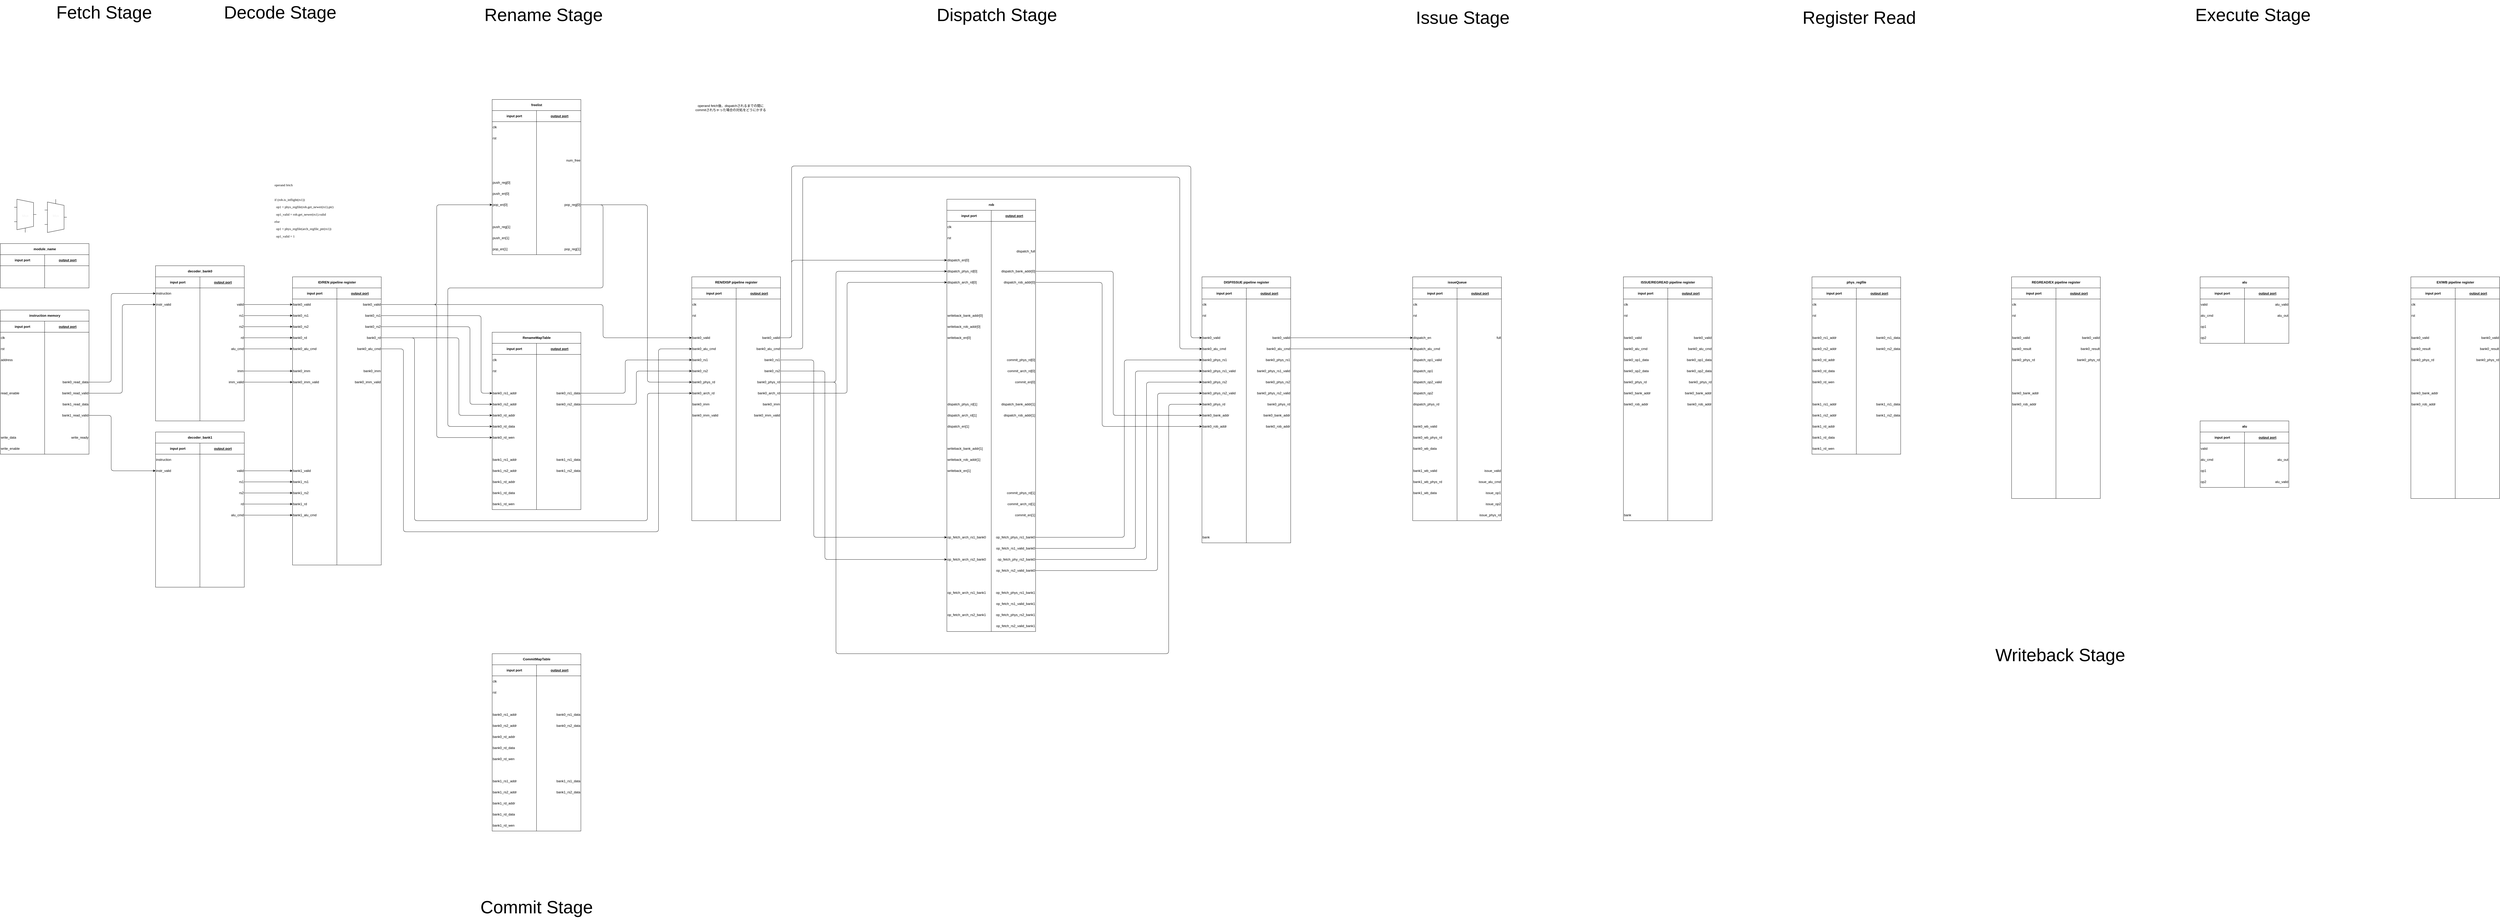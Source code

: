 <mxfile>
    <diagram id="S1DCc6HTFnJgB7TEUcNp" name="ページ1">
        <mxGraphModel dx="8584" dy="5204" grid="1" gridSize="10" guides="1" tooltips="0" connect="1" arrows="1" fold="1" page="1" pageScale="1" pageWidth="827" pageHeight="1169" background="none" math="0" shadow="0">
            <root>
                <mxCell id="0"/>
                <mxCell id="1" parent="0"/>
                <mxCell id="2" value="instruction memory" style="shape=table;startSize=40;container=1;collapsible=1;childLayout=tableLayout;fixedRows=1;rowLines=0;fontStyle=1;align=center;resizeLast=1;html=1;" parent="1" vertex="1">
                    <mxGeometry x="-1654" y="400" width="320" height="520" as="geometry">
                        <mxRectangle x="100" y="170" width="70" height="30" as="alternateBounds"/>
                    </mxGeometry>
                </mxCell>
                <mxCell id="3" value="" style="shape=tableRow;horizontal=0;startSize=0;swimlaneHead=0;swimlaneBody=0;fillColor=none;collapsible=0;dropTarget=0;points=[[0,0.5],[1,0.5]];portConstraint=eastwest;top=0;left=0;right=0;bottom=1;" parent="2" vertex="1">
                    <mxGeometry y="40" width="320" height="40" as="geometry"/>
                </mxCell>
                <mxCell id="4" value="input port" style="shape=partialRectangle;connectable=0;fillColor=none;top=0;left=0;bottom=0;right=0;fontStyle=1;overflow=hidden;whiteSpace=wrap;html=1;" parent="3" vertex="1">
                    <mxGeometry width="160" height="40" as="geometry">
                        <mxRectangle width="160" height="40" as="alternateBounds"/>
                    </mxGeometry>
                </mxCell>
                <mxCell id="5" value="&lt;div align=&quot;center&quot;&gt;output port&lt;/div&gt;" style="shape=partialRectangle;connectable=0;fillColor=none;top=0;left=0;bottom=0;right=0;align=center;spacingLeft=6;fontStyle=5;overflow=hidden;whiteSpace=wrap;html=1;" parent="3" vertex="1">
                    <mxGeometry x="160" width="160" height="40" as="geometry">
                        <mxRectangle width="160" height="40" as="alternateBounds"/>
                    </mxGeometry>
                </mxCell>
                <mxCell id="6" value="" style="shape=tableRow;horizontal=0;startSize=0;swimlaneHead=0;swimlaneBody=0;fillColor=none;collapsible=0;dropTarget=0;points=[[0,0.5],[1,0.5]];portConstraint=eastwest;top=0;left=0;right=0;bottom=0;" parent="2" vertex="1">
                    <mxGeometry y="80" width="320" height="40" as="geometry"/>
                </mxCell>
                <mxCell id="7" value="clk" style="shape=partialRectangle;connectable=0;fillColor=none;top=0;left=0;bottom=0;right=0;editable=1;overflow=hidden;whiteSpace=wrap;html=1;align=left;" parent="6" vertex="1">
                    <mxGeometry width="160" height="40" as="geometry">
                        <mxRectangle width="160" height="40" as="alternateBounds"/>
                    </mxGeometry>
                </mxCell>
                <mxCell id="8" value="" style="shape=partialRectangle;connectable=0;fillColor=none;top=0;left=0;bottom=0;right=0;align=right;spacingLeft=6;overflow=hidden;whiteSpace=wrap;html=1;" parent="6" vertex="1">
                    <mxGeometry x="160" width="160" height="40" as="geometry">
                        <mxRectangle width="160" height="40" as="alternateBounds"/>
                    </mxGeometry>
                </mxCell>
                <mxCell id="9" value="" style="shape=tableRow;horizontal=0;startSize=0;swimlaneHead=0;swimlaneBody=0;fillColor=none;collapsible=0;dropTarget=0;points=[[0,0.5],[1,0.5]];portConstraint=eastwest;top=0;left=0;right=0;bottom=0;" parent="2" vertex="1">
                    <mxGeometry y="120" width="320" height="40" as="geometry"/>
                </mxCell>
                <mxCell id="10" value="rst" style="shape=partialRectangle;connectable=0;fillColor=none;top=0;left=0;bottom=0;right=0;editable=1;overflow=hidden;whiteSpace=wrap;html=1;align=left;" parent="9" vertex="1">
                    <mxGeometry width="160" height="40" as="geometry">
                        <mxRectangle width="160" height="40" as="alternateBounds"/>
                    </mxGeometry>
                </mxCell>
                <mxCell id="11" value="" style="shape=partialRectangle;connectable=0;fillColor=none;top=0;left=0;bottom=0;right=0;align=right;spacingLeft=6;overflow=hidden;whiteSpace=wrap;html=1;" parent="9" vertex="1">
                    <mxGeometry x="160" width="160" height="40" as="geometry">
                        <mxRectangle width="160" height="40" as="alternateBounds"/>
                    </mxGeometry>
                </mxCell>
                <mxCell id="12" value="" style="shape=tableRow;horizontal=0;startSize=0;swimlaneHead=0;swimlaneBody=0;fillColor=none;collapsible=0;dropTarget=0;points=[[0,0.5],[1,0.5]];portConstraint=eastwest;top=0;left=0;right=0;bottom=0;" parent="2" vertex="1">
                    <mxGeometry y="160" width="320" height="40" as="geometry"/>
                </mxCell>
                <mxCell id="13" value="address" style="shape=partialRectangle;connectable=0;fillColor=none;top=0;left=0;bottom=0;right=0;editable=1;overflow=hidden;whiteSpace=wrap;html=1;align=left;" parent="12" vertex="1">
                    <mxGeometry width="160" height="40" as="geometry">
                        <mxRectangle width="160" height="40" as="alternateBounds"/>
                    </mxGeometry>
                </mxCell>
                <mxCell id="14" value="" style="shape=partialRectangle;connectable=0;fillColor=none;top=0;left=0;bottom=0;right=0;align=right;spacingLeft=6;overflow=hidden;whiteSpace=wrap;html=1;" parent="12" vertex="1">
                    <mxGeometry x="160" width="160" height="40" as="geometry">
                        <mxRectangle width="160" height="40" as="alternateBounds"/>
                    </mxGeometry>
                </mxCell>
                <mxCell id="15" style="shape=tableRow;horizontal=0;startSize=0;swimlaneHead=0;swimlaneBody=0;fillColor=none;collapsible=0;dropTarget=0;points=[[0,0.5],[1,0.5]];portConstraint=eastwest;top=0;left=0;right=0;bottom=0;" parent="2" vertex="1">
                    <mxGeometry y="200" width="320" height="40" as="geometry"/>
                </mxCell>
                <mxCell id="16" style="shape=partialRectangle;connectable=0;fillColor=none;top=0;left=0;bottom=0;right=0;editable=1;overflow=hidden;whiteSpace=wrap;html=1;align=left;" parent="15" vertex="1">
                    <mxGeometry width="160" height="40" as="geometry">
                        <mxRectangle width="160" height="40" as="alternateBounds"/>
                    </mxGeometry>
                </mxCell>
                <mxCell id="17" style="shape=partialRectangle;connectable=0;fillColor=none;top=0;left=0;bottom=0;right=0;align=right;spacingLeft=6;overflow=hidden;whiteSpace=wrap;html=1;" parent="15" vertex="1">
                    <mxGeometry x="160" width="160" height="40" as="geometry">
                        <mxRectangle width="160" height="40" as="alternateBounds"/>
                    </mxGeometry>
                </mxCell>
                <mxCell id="18" style="shape=tableRow;horizontal=0;startSize=0;swimlaneHead=0;swimlaneBody=0;fillColor=none;collapsible=0;dropTarget=0;points=[[0,0.5],[1,0.5]];portConstraint=eastwest;top=0;left=0;right=0;bottom=0;" parent="2" vertex="1">
                    <mxGeometry y="240" width="320" height="40" as="geometry"/>
                </mxCell>
                <mxCell id="19" value="" style="shape=partialRectangle;connectable=0;fillColor=none;top=0;left=0;bottom=0;right=0;editable=1;overflow=hidden;whiteSpace=wrap;html=1;align=left;" parent="18" vertex="1">
                    <mxGeometry width="160" height="40" as="geometry">
                        <mxRectangle width="160" height="40" as="alternateBounds"/>
                    </mxGeometry>
                </mxCell>
                <mxCell id="20" value="bank0_read_data" style="shape=partialRectangle;connectable=0;fillColor=none;top=0;left=0;bottom=0;right=0;align=right;spacingLeft=6;overflow=hidden;whiteSpace=wrap;html=1;" parent="18" vertex="1">
                    <mxGeometry x="160" width="160" height="40" as="geometry">
                        <mxRectangle width="160" height="40" as="alternateBounds"/>
                    </mxGeometry>
                </mxCell>
                <mxCell id="21" style="shape=tableRow;horizontal=0;startSize=0;swimlaneHead=0;swimlaneBody=0;fillColor=none;collapsible=0;dropTarget=0;points=[[0,0.5],[1,0.5]];portConstraint=eastwest;top=0;left=0;right=0;bottom=0;" parent="2" vertex="1">
                    <mxGeometry y="280" width="320" height="40" as="geometry"/>
                </mxCell>
                <mxCell id="22" value="read_enable" style="shape=partialRectangle;connectable=0;fillColor=none;top=0;left=0;bottom=0;right=0;editable=1;overflow=hidden;whiteSpace=wrap;html=1;align=left;" parent="21" vertex="1">
                    <mxGeometry width="160" height="40" as="geometry">
                        <mxRectangle width="160" height="40" as="alternateBounds"/>
                    </mxGeometry>
                </mxCell>
                <mxCell id="23" value="bank0_read_valid" style="shape=partialRectangle;connectable=0;fillColor=none;top=0;left=0;bottom=0;right=0;align=right;spacingLeft=6;overflow=hidden;whiteSpace=wrap;html=1;" parent="21" vertex="1">
                    <mxGeometry x="160" width="160" height="40" as="geometry">
                        <mxRectangle width="160" height="40" as="alternateBounds"/>
                    </mxGeometry>
                </mxCell>
                <mxCell id="995" style="shape=tableRow;horizontal=0;startSize=0;swimlaneHead=0;swimlaneBody=0;fillColor=none;collapsible=0;dropTarget=0;points=[[0,0.5],[1,0.5]];portConstraint=eastwest;top=0;left=0;right=0;bottom=0;" parent="2" vertex="1">
                    <mxGeometry y="320" width="320" height="40" as="geometry"/>
                </mxCell>
                <mxCell id="996" style="shape=partialRectangle;connectable=0;fillColor=none;top=0;left=0;bottom=0;right=0;editable=1;overflow=hidden;whiteSpace=wrap;html=1;align=left;" parent="995" vertex="1">
                    <mxGeometry width="160" height="40" as="geometry">
                        <mxRectangle width="160" height="40" as="alternateBounds"/>
                    </mxGeometry>
                </mxCell>
                <mxCell id="997" value="bank1_read_data" style="shape=partialRectangle;connectable=0;fillColor=none;top=0;left=0;bottom=0;right=0;align=right;spacingLeft=6;overflow=hidden;whiteSpace=wrap;html=1;" parent="995" vertex="1">
                    <mxGeometry x="160" width="160" height="40" as="geometry">
                        <mxRectangle width="160" height="40" as="alternateBounds"/>
                    </mxGeometry>
                </mxCell>
                <mxCell id="992" style="shape=tableRow;horizontal=0;startSize=0;swimlaneHead=0;swimlaneBody=0;fillColor=none;collapsible=0;dropTarget=0;points=[[0,0.5],[1,0.5]];portConstraint=eastwest;top=0;left=0;right=0;bottom=0;" parent="2" vertex="1">
                    <mxGeometry y="360" width="320" height="40" as="geometry"/>
                </mxCell>
                <mxCell id="993" style="shape=partialRectangle;connectable=0;fillColor=none;top=0;left=0;bottom=0;right=0;editable=1;overflow=hidden;whiteSpace=wrap;html=1;align=left;" parent="992" vertex="1">
                    <mxGeometry width="160" height="40" as="geometry">
                        <mxRectangle width="160" height="40" as="alternateBounds"/>
                    </mxGeometry>
                </mxCell>
                <mxCell id="994" value="bank1_read_valid" style="shape=partialRectangle;connectable=0;fillColor=none;top=0;left=0;bottom=0;right=0;align=right;spacingLeft=6;overflow=hidden;whiteSpace=wrap;html=1;" parent="992" vertex="1">
                    <mxGeometry x="160" width="160" height="40" as="geometry">
                        <mxRectangle width="160" height="40" as="alternateBounds"/>
                    </mxGeometry>
                </mxCell>
                <mxCell id="24" style="shape=tableRow;horizontal=0;startSize=0;swimlaneHead=0;swimlaneBody=0;fillColor=none;collapsible=0;dropTarget=0;points=[[0,0.5],[1,0.5]];portConstraint=eastwest;top=0;left=0;right=0;bottom=0;" parent="2" vertex="1">
                    <mxGeometry y="400" width="320" height="40" as="geometry"/>
                </mxCell>
                <mxCell id="25" style="shape=partialRectangle;connectable=0;fillColor=none;top=0;left=0;bottom=0;right=0;editable=1;overflow=hidden;whiteSpace=wrap;html=1;align=left;" parent="24" vertex="1">
                    <mxGeometry width="160" height="40" as="geometry">
                        <mxRectangle width="160" height="40" as="alternateBounds"/>
                    </mxGeometry>
                </mxCell>
                <mxCell id="26" style="shape=partialRectangle;connectable=0;fillColor=none;top=0;left=0;bottom=0;right=0;align=right;spacingLeft=6;overflow=hidden;whiteSpace=wrap;html=1;" parent="24" vertex="1">
                    <mxGeometry x="160" width="160" height="40" as="geometry">
                        <mxRectangle width="160" height="40" as="alternateBounds"/>
                    </mxGeometry>
                </mxCell>
                <mxCell id="27" style="shape=tableRow;horizontal=0;startSize=0;swimlaneHead=0;swimlaneBody=0;fillColor=none;collapsible=0;dropTarget=0;points=[[0,0.5],[1,0.5]];portConstraint=eastwest;top=0;left=0;right=0;bottom=0;" parent="2" vertex="1">
                    <mxGeometry y="440" width="320" height="40" as="geometry"/>
                </mxCell>
                <mxCell id="28" value="write_data" style="shape=partialRectangle;connectable=0;fillColor=none;top=0;left=0;bottom=0;right=0;editable=1;overflow=hidden;whiteSpace=wrap;html=1;align=left;" parent="27" vertex="1">
                    <mxGeometry width="160" height="40" as="geometry">
                        <mxRectangle width="160" height="40" as="alternateBounds"/>
                    </mxGeometry>
                </mxCell>
                <mxCell id="29" value="write_ready" style="shape=partialRectangle;connectable=0;fillColor=none;top=0;left=0;bottom=0;right=0;align=right;spacingLeft=6;overflow=hidden;whiteSpace=wrap;html=1;" parent="27" vertex="1">
                    <mxGeometry x="160" width="160" height="40" as="geometry">
                        <mxRectangle width="160" height="40" as="alternateBounds"/>
                    </mxGeometry>
                </mxCell>
                <mxCell id="30" style="shape=tableRow;horizontal=0;startSize=0;swimlaneHead=0;swimlaneBody=0;fillColor=none;collapsible=0;dropTarget=0;points=[[0,0.5],[1,0.5]];portConstraint=eastwest;top=0;left=0;right=0;bottom=0;" parent="2" vertex="1">
                    <mxGeometry y="480" width="320" height="40" as="geometry"/>
                </mxCell>
                <mxCell id="31" value="write_enable" style="shape=partialRectangle;connectable=0;fillColor=none;top=0;left=0;bottom=0;right=0;editable=1;overflow=hidden;whiteSpace=wrap;html=1;align=left;" parent="30" vertex="1">
                    <mxGeometry width="160" height="40" as="geometry">
                        <mxRectangle width="160" height="40" as="alternateBounds"/>
                    </mxGeometry>
                </mxCell>
                <mxCell id="32" style="shape=partialRectangle;connectable=0;fillColor=none;top=0;left=0;bottom=0;right=0;align=right;spacingLeft=6;overflow=hidden;whiteSpace=wrap;html=1;" parent="30" vertex="1">
                    <mxGeometry x="160" width="160" height="40" as="geometry">
                        <mxRectangle width="160" height="40" as="alternateBounds"/>
                    </mxGeometry>
                </mxCell>
                <mxCell id="33" value="decoder_bank0" style="shape=table;startSize=40;container=1;collapsible=1;childLayout=tableLayout;fixedRows=1;rowLines=0;fontStyle=1;align=center;resizeLast=1;html=1;" parent="1" vertex="1">
                    <mxGeometry x="-1094" y="240" width="320" height="560" as="geometry">
                        <mxRectangle x="100" y="170" width="70" height="30" as="alternateBounds"/>
                    </mxGeometry>
                </mxCell>
                <mxCell id="34" value="" style="shape=tableRow;horizontal=0;startSize=0;swimlaneHead=0;swimlaneBody=0;fillColor=none;collapsible=0;dropTarget=0;points=[[0,0.5],[1,0.5]];portConstraint=eastwest;top=0;left=0;right=0;bottom=1;" parent="33" vertex="1">
                    <mxGeometry y="40" width="320" height="40" as="geometry"/>
                </mxCell>
                <mxCell id="35" value="input port" style="shape=partialRectangle;connectable=0;fillColor=none;top=0;left=0;bottom=0;right=0;fontStyle=1;overflow=hidden;whiteSpace=wrap;html=1;" parent="34" vertex="1">
                    <mxGeometry width="160" height="40" as="geometry">
                        <mxRectangle width="160" height="40" as="alternateBounds"/>
                    </mxGeometry>
                </mxCell>
                <mxCell id="36" value="&lt;div align=&quot;center&quot;&gt;output port&lt;/div&gt;" style="shape=partialRectangle;connectable=0;fillColor=none;top=0;left=0;bottom=0;right=0;align=center;spacingLeft=6;fontStyle=5;overflow=hidden;whiteSpace=wrap;html=1;" parent="34" vertex="1">
                    <mxGeometry x="160" width="160" height="40" as="geometry">
                        <mxRectangle width="160" height="40" as="alternateBounds"/>
                    </mxGeometry>
                </mxCell>
                <mxCell id="37" value="" style="shape=tableRow;horizontal=0;startSize=0;swimlaneHead=0;swimlaneBody=0;fillColor=none;collapsible=0;dropTarget=0;points=[[0,0.5],[1,0.5]];portConstraint=eastwest;top=0;left=0;right=0;bottom=0;" parent="33" vertex="1">
                    <mxGeometry y="80" width="320" height="40" as="geometry"/>
                </mxCell>
                <mxCell id="38" value="instruction" style="shape=partialRectangle;connectable=0;fillColor=none;top=0;left=0;bottom=0;right=0;editable=1;overflow=hidden;whiteSpace=wrap;html=1;align=left;" parent="37" vertex="1">
                    <mxGeometry width="160" height="40" as="geometry">
                        <mxRectangle width="160" height="40" as="alternateBounds"/>
                    </mxGeometry>
                </mxCell>
                <mxCell id="39" value="" style="shape=partialRectangle;connectable=0;fillColor=none;top=0;left=0;bottom=0;right=0;align=right;spacingLeft=6;overflow=hidden;whiteSpace=wrap;html=1;" parent="37" vertex="1">
                    <mxGeometry x="160" width="160" height="40" as="geometry">
                        <mxRectangle width="160" height="40" as="alternateBounds"/>
                    </mxGeometry>
                </mxCell>
                <mxCell id="40" value="" style="shape=tableRow;horizontal=0;startSize=0;swimlaneHead=0;swimlaneBody=0;fillColor=none;collapsible=0;dropTarget=0;points=[[0,0.5],[1,0.5]];portConstraint=eastwest;top=0;left=0;right=0;bottom=0;" parent="33" vertex="1">
                    <mxGeometry y="120" width="320" height="40" as="geometry"/>
                </mxCell>
                <mxCell id="41" value="instr_valid" style="shape=partialRectangle;connectable=0;fillColor=none;top=0;left=0;bottom=0;right=0;editable=1;overflow=hidden;whiteSpace=wrap;html=1;align=left;" parent="40" vertex="1">
                    <mxGeometry width="160" height="40" as="geometry">
                        <mxRectangle width="160" height="40" as="alternateBounds"/>
                    </mxGeometry>
                </mxCell>
                <mxCell id="42" value="valid" style="shape=partialRectangle;connectable=0;fillColor=none;top=0;left=0;bottom=0;right=0;align=right;spacingLeft=6;overflow=hidden;whiteSpace=wrap;html=1;" parent="40" vertex="1">
                    <mxGeometry x="160" width="160" height="40" as="geometry">
                        <mxRectangle width="160" height="40" as="alternateBounds"/>
                    </mxGeometry>
                </mxCell>
                <mxCell id="52" style="shape=tableRow;horizontal=0;startSize=0;swimlaneHead=0;swimlaneBody=0;fillColor=none;collapsible=0;dropTarget=0;points=[[0,0.5],[1,0.5]];portConstraint=eastwest;top=0;left=0;right=0;bottom=0;" parent="33" vertex="1">
                    <mxGeometry y="160" width="320" height="40" as="geometry"/>
                </mxCell>
                <mxCell id="53" style="shape=partialRectangle;connectable=0;fillColor=none;top=0;left=0;bottom=0;right=0;editable=1;overflow=hidden;whiteSpace=wrap;html=1;align=left;" parent="52" vertex="1">
                    <mxGeometry width="160" height="40" as="geometry">
                        <mxRectangle width="160" height="40" as="alternateBounds"/>
                    </mxGeometry>
                </mxCell>
                <mxCell id="54" value="rs1" style="shape=partialRectangle;connectable=0;fillColor=none;top=0;left=0;bottom=0;right=0;align=right;spacingLeft=6;overflow=hidden;whiteSpace=wrap;html=1;" parent="52" vertex="1">
                    <mxGeometry x="160" width="160" height="40" as="geometry">
                        <mxRectangle width="160" height="40" as="alternateBounds"/>
                    </mxGeometry>
                </mxCell>
                <mxCell id="55" style="shape=tableRow;horizontal=0;startSize=0;swimlaneHead=0;swimlaneBody=0;fillColor=none;collapsible=0;dropTarget=0;points=[[0,0.5],[1,0.5]];portConstraint=eastwest;top=0;left=0;right=0;bottom=0;" parent="33" vertex="1">
                    <mxGeometry y="200" width="320" height="40" as="geometry"/>
                </mxCell>
                <mxCell id="56" style="shape=partialRectangle;connectable=0;fillColor=none;top=0;left=0;bottom=0;right=0;editable=1;overflow=hidden;whiteSpace=wrap;html=1;align=left;" parent="55" vertex="1">
                    <mxGeometry width="160" height="40" as="geometry">
                        <mxRectangle width="160" height="40" as="alternateBounds"/>
                    </mxGeometry>
                </mxCell>
                <mxCell id="57" value="rs2" style="shape=partialRectangle;connectable=0;fillColor=none;top=0;left=0;bottom=0;right=0;align=right;spacingLeft=6;overflow=hidden;whiteSpace=wrap;html=1;" parent="55" vertex="1">
                    <mxGeometry x="160" width="160" height="40" as="geometry">
                        <mxRectangle width="160" height="40" as="alternateBounds"/>
                    </mxGeometry>
                </mxCell>
                <mxCell id="58" style="shape=tableRow;horizontal=0;startSize=0;swimlaneHead=0;swimlaneBody=0;fillColor=none;collapsible=0;dropTarget=0;points=[[0,0.5],[1,0.5]];portConstraint=eastwest;top=0;left=0;right=0;bottom=0;" parent="33" vertex="1">
                    <mxGeometry y="240" width="320" height="40" as="geometry"/>
                </mxCell>
                <mxCell id="59" style="shape=partialRectangle;connectable=0;fillColor=none;top=0;left=0;bottom=0;right=0;editable=1;overflow=hidden;whiteSpace=wrap;html=1;align=left;" parent="58" vertex="1">
                    <mxGeometry width="160" height="40" as="geometry">
                        <mxRectangle width="160" height="40" as="alternateBounds"/>
                    </mxGeometry>
                </mxCell>
                <mxCell id="60" value="rd" style="shape=partialRectangle;connectable=0;fillColor=none;top=0;left=0;bottom=0;right=0;align=right;spacingLeft=6;overflow=hidden;whiteSpace=wrap;html=1;" parent="58" vertex="1">
                    <mxGeometry x="160" width="160" height="40" as="geometry">
                        <mxRectangle width="160" height="40" as="alternateBounds"/>
                    </mxGeometry>
                </mxCell>
                <mxCell id="61" style="shape=tableRow;horizontal=0;startSize=0;swimlaneHead=0;swimlaneBody=0;fillColor=none;collapsible=0;dropTarget=0;points=[[0,0.5],[1,0.5]];portConstraint=eastwest;top=0;left=0;right=0;bottom=0;" parent="33" vertex="1">
                    <mxGeometry y="280" width="320" height="40" as="geometry"/>
                </mxCell>
                <mxCell id="62" style="shape=partialRectangle;connectable=0;fillColor=none;top=0;left=0;bottom=0;right=0;editable=1;overflow=hidden;whiteSpace=wrap;html=1;align=left;" parent="61" vertex="1">
                    <mxGeometry width="160" height="40" as="geometry">
                        <mxRectangle width="160" height="40" as="alternateBounds"/>
                    </mxGeometry>
                </mxCell>
                <mxCell id="63" value="alu_cmd" style="shape=partialRectangle;connectable=0;fillColor=none;top=0;left=0;bottom=0;right=0;align=right;spacingLeft=6;overflow=hidden;whiteSpace=wrap;html=1;" parent="61" vertex="1">
                    <mxGeometry x="160" width="160" height="40" as="geometry">
                        <mxRectangle width="160" height="40" as="alternateBounds"/>
                    </mxGeometry>
                </mxCell>
                <mxCell id="64" style="shape=tableRow;horizontal=0;startSize=0;swimlaneHead=0;swimlaneBody=0;fillColor=none;collapsible=0;dropTarget=0;points=[[0,0.5],[1,0.5]];portConstraint=eastwest;top=0;left=0;right=0;bottom=0;" parent="33" vertex="1">
                    <mxGeometry y="320" width="320" height="40" as="geometry"/>
                </mxCell>
                <mxCell id="65" style="shape=partialRectangle;connectable=0;fillColor=none;top=0;left=0;bottom=0;right=0;editable=1;overflow=hidden;whiteSpace=wrap;html=1;align=left;" parent="64" vertex="1">
                    <mxGeometry width="160" height="40" as="geometry">
                        <mxRectangle width="160" height="40" as="alternateBounds"/>
                    </mxGeometry>
                </mxCell>
                <mxCell id="66" style="shape=partialRectangle;connectable=0;fillColor=none;top=0;left=0;bottom=0;right=0;align=right;spacingLeft=6;overflow=hidden;whiteSpace=wrap;html=1;" parent="64" vertex="1">
                    <mxGeometry x="160" width="160" height="40" as="geometry">
                        <mxRectangle width="160" height="40" as="alternateBounds"/>
                    </mxGeometry>
                </mxCell>
                <mxCell id="67" style="shape=tableRow;horizontal=0;startSize=0;swimlaneHead=0;swimlaneBody=0;fillColor=none;collapsible=0;dropTarget=0;points=[[0,0.5],[1,0.5]];portConstraint=eastwest;top=0;left=0;right=0;bottom=0;" parent="33" vertex="1">
                    <mxGeometry y="360" width="320" height="40" as="geometry"/>
                </mxCell>
                <mxCell id="68" style="shape=partialRectangle;connectable=0;fillColor=none;top=0;left=0;bottom=0;right=0;editable=1;overflow=hidden;whiteSpace=wrap;html=1;align=left;" parent="67" vertex="1">
                    <mxGeometry width="160" height="40" as="geometry">
                        <mxRectangle width="160" height="40" as="alternateBounds"/>
                    </mxGeometry>
                </mxCell>
                <mxCell id="69" value="imm" style="shape=partialRectangle;connectable=0;fillColor=none;top=0;left=0;bottom=0;right=0;align=right;spacingLeft=6;overflow=hidden;whiteSpace=wrap;html=1;" parent="67" vertex="1">
                    <mxGeometry x="160" width="160" height="40" as="geometry">
                        <mxRectangle width="160" height="40" as="alternateBounds"/>
                    </mxGeometry>
                </mxCell>
                <mxCell id="70" style="shape=tableRow;horizontal=0;startSize=0;swimlaneHead=0;swimlaneBody=0;fillColor=none;collapsible=0;dropTarget=0;points=[[0,0.5],[1,0.5]];portConstraint=eastwest;top=0;left=0;right=0;bottom=0;" parent="33" vertex="1">
                    <mxGeometry y="400" width="320" height="40" as="geometry"/>
                </mxCell>
                <mxCell id="71" style="shape=partialRectangle;connectable=0;fillColor=none;top=0;left=0;bottom=0;right=0;editable=1;overflow=hidden;whiteSpace=wrap;html=1;align=left;" parent="70" vertex="1">
                    <mxGeometry width="160" height="40" as="geometry">
                        <mxRectangle width="160" height="40" as="alternateBounds"/>
                    </mxGeometry>
                </mxCell>
                <mxCell id="72" value="imm_valid" style="shape=partialRectangle;connectable=0;fillColor=none;top=0;left=0;bottom=0;right=0;align=right;spacingLeft=6;overflow=hidden;whiteSpace=wrap;html=1;" parent="70" vertex="1">
                    <mxGeometry x="160" width="160" height="40" as="geometry">
                        <mxRectangle width="160" height="40" as="alternateBounds"/>
                    </mxGeometry>
                </mxCell>
                <mxCell id="73" style="shape=tableRow;horizontal=0;startSize=0;swimlaneHead=0;swimlaneBody=0;fillColor=none;collapsible=0;dropTarget=0;points=[[0,0.5],[1,0.5]];portConstraint=eastwest;top=0;left=0;right=0;bottom=0;" parent="33" vertex="1">
                    <mxGeometry y="440" width="320" height="40" as="geometry"/>
                </mxCell>
                <mxCell id="74" style="shape=partialRectangle;connectable=0;fillColor=none;top=0;left=0;bottom=0;right=0;editable=1;overflow=hidden;whiteSpace=wrap;html=1;align=left;" parent="73" vertex="1">
                    <mxGeometry width="160" height="40" as="geometry">
                        <mxRectangle width="160" height="40" as="alternateBounds"/>
                    </mxGeometry>
                </mxCell>
                <mxCell id="75" style="shape=partialRectangle;connectable=0;fillColor=none;top=0;left=0;bottom=0;right=0;align=right;spacingLeft=6;overflow=hidden;whiteSpace=wrap;html=1;" parent="73" vertex="1">
                    <mxGeometry x="160" width="160" height="40" as="geometry">
                        <mxRectangle width="160" height="40" as="alternateBounds"/>
                    </mxGeometry>
                </mxCell>
                <mxCell id="76" style="shape=tableRow;horizontal=0;startSize=0;swimlaneHead=0;swimlaneBody=0;fillColor=none;collapsible=0;dropTarget=0;points=[[0,0.5],[1,0.5]];portConstraint=eastwest;top=0;left=0;right=0;bottom=0;" parent="33" vertex="1">
                    <mxGeometry y="480" width="320" height="40" as="geometry"/>
                </mxCell>
                <mxCell id="77" style="shape=partialRectangle;connectable=0;fillColor=none;top=0;left=0;bottom=0;right=0;editable=1;overflow=hidden;whiteSpace=wrap;html=1;align=left;" parent="76" vertex="1">
                    <mxGeometry width="160" height="40" as="geometry">
                        <mxRectangle width="160" height="40" as="alternateBounds"/>
                    </mxGeometry>
                </mxCell>
                <mxCell id="78" style="shape=partialRectangle;connectable=0;fillColor=none;top=0;left=0;bottom=0;right=0;align=right;spacingLeft=6;overflow=hidden;whiteSpace=wrap;html=1;" parent="76" vertex="1">
                    <mxGeometry x="160" width="160" height="40" as="geometry">
                        <mxRectangle width="160" height="40" as="alternateBounds"/>
                    </mxGeometry>
                </mxCell>
                <mxCell id="79" style="shape=tableRow;horizontal=0;startSize=0;swimlaneHead=0;swimlaneBody=0;fillColor=none;collapsible=0;dropTarget=0;points=[[0,0.5],[1,0.5]];portConstraint=eastwest;top=0;left=0;right=0;bottom=0;" parent="33" vertex="1">
                    <mxGeometry y="520" width="320" height="40" as="geometry"/>
                </mxCell>
                <mxCell id="80" style="shape=partialRectangle;connectable=0;fillColor=none;top=0;left=0;bottom=0;right=0;editable=1;overflow=hidden;whiteSpace=wrap;html=1;align=left;" parent="79" vertex="1">
                    <mxGeometry width="160" height="40" as="geometry">
                        <mxRectangle width="160" height="40" as="alternateBounds"/>
                    </mxGeometry>
                </mxCell>
                <mxCell id="81" style="shape=partialRectangle;connectable=0;fillColor=none;top=0;left=0;bottom=0;right=0;align=right;spacingLeft=6;overflow=hidden;whiteSpace=wrap;html=1;" parent="79" vertex="1">
                    <mxGeometry x="160" width="160" height="40" as="geometry">
                        <mxRectangle width="160" height="40" as="alternateBounds"/>
                    </mxGeometry>
                </mxCell>
                <mxCell id="82" value="freelist" style="shape=table;startSize=40;container=1;collapsible=1;childLayout=tableLayout;fixedRows=1;rowLines=0;fontStyle=1;align=center;resizeLast=1;html=1;" parent="1" vertex="1">
                    <mxGeometry x="120" y="-360" width="320" height="560" as="geometry">
                        <mxRectangle x="100" y="170" width="70" height="30" as="alternateBounds"/>
                    </mxGeometry>
                </mxCell>
                <mxCell id="83" value="" style="shape=tableRow;horizontal=0;startSize=0;swimlaneHead=0;swimlaneBody=0;fillColor=none;collapsible=0;dropTarget=0;points=[[0,0.5],[1,0.5]];portConstraint=eastwest;top=0;left=0;right=0;bottom=1;" parent="82" vertex="1">
                    <mxGeometry y="40" width="320" height="40" as="geometry"/>
                </mxCell>
                <mxCell id="84" value="input port" style="shape=partialRectangle;connectable=0;fillColor=none;top=0;left=0;bottom=0;right=0;fontStyle=1;overflow=hidden;whiteSpace=wrap;html=1;" parent="83" vertex="1">
                    <mxGeometry width="160" height="40" as="geometry">
                        <mxRectangle width="160" height="40" as="alternateBounds"/>
                    </mxGeometry>
                </mxCell>
                <mxCell id="85" value="&lt;div align=&quot;center&quot;&gt;output port&lt;/div&gt;" style="shape=partialRectangle;connectable=0;fillColor=none;top=0;left=0;bottom=0;right=0;align=center;spacingLeft=6;fontStyle=5;overflow=hidden;whiteSpace=wrap;html=1;" parent="83" vertex="1">
                    <mxGeometry x="160" width="160" height="40" as="geometry">
                        <mxRectangle width="160" height="40" as="alternateBounds"/>
                    </mxGeometry>
                </mxCell>
                <mxCell id="86" value="" style="shape=tableRow;horizontal=0;startSize=0;swimlaneHead=0;swimlaneBody=0;fillColor=none;collapsible=0;dropTarget=0;points=[[0,0.5],[1,0.5]];portConstraint=eastwest;top=0;left=0;right=0;bottom=0;" parent="82" vertex="1">
                    <mxGeometry y="80" width="320" height="40" as="geometry"/>
                </mxCell>
                <mxCell id="87" value="clk" style="shape=partialRectangle;connectable=0;fillColor=none;top=0;left=0;bottom=0;right=0;editable=1;overflow=hidden;whiteSpace=wrap;html=1;align=left;" parent="86" vertex="1">
                    <mxGeometry width="160" height="40" as="geometry">
                        <mxRectangle width="160" height="40" as="alternateBounds"/>
                    </mxGeometry>
                </mxCell>
                <mxCell id="88" value="" style="shape=partialRectangle;connectable=0;fillColor=none;top=0;left=0;bottom=0;right=0;align=right;spacingLeft=6;overflow=hidden;whiteSpace=wrap;html=1;" parent="86" vertex="1">
                    <mxGeometry x="160" width="160" height="40" as="geometry">
                        <mxRectangle width="160" height="40" as="alternateBounds"/>
                    </mxGeometry>
                </mxCell>
                <mxCell id="89" value="" style="shape=tableRow;horizontal=0;startSize=0;swimlaneHead=0;swimlaneBody=0;fillColor=none;collapsible=0;dropTarget=0;points=[[0,0.5],[1,0.5]];portConstraint=eastwest;top=0;left=0;right=0;bottom=0;" parent="82" vertex="1">
                    <mxGeometry y="120" width="320" height="40" as="geometry"/>
                </mxCell>
                <mxCell id="90" value="rst" style="shape=partialRectangle;connectable=0;fillColor=none;top=0;left=0;bottom=0;right=0;editable=1;overflow=hidden;whiteSpace=wrap;html=1;align=left;" parent="89" vertex="1">
                    <mxGeometry width="160" height="40" as="geometry">
                        <mxRectangle width="160" height="40" as="alternateBounds"/>
                    </mxGeometry>
                </mxCell>
                <mxCell id="91" value="" style="shape=partialRectangle;connectable=0;fillColor=none;top=0;left=0;bottom=0;right=0;align=right;spacingLeft=6;overflow=hidden;whiteSpace=wrap;html=1;" parent="89" vertex="1">
                    <mxGeometry x="160" width="160" height="40" as="geometry">
                        <mxRectangle width="160" height="40" as="alternateBounds"/>
                    </mxGeometry>
                </mxCell>
                <mxCell id="92" style="shape=tableRow;horizontal=0;startSize=0;swimlaneHead=0;swimlaneBody=0;fillColor=none;collapsible=0;dropTarget=0;points=[[0,0.5],[1,0.5]];portConstraint=eastwest;top=0;left=0;right=0;bottom=0;" parent="82" vertex="1">
                    <mxGeometry y="160" width="320" height="40" as="geometry"/>
                </mxCell>
                <mxCell id="93" style="shape=partialRectangle;connectable=0;fillColor=none;top=0;left=0;bottom=0;right=0;editable=1;overflow=hidden;whiteSpace=wrap;html=1;align=left;" parent="92" vertex="1">
                    <mxGeometry width="160" height="40" as="geometry">
                        <mxRectangle width="160" height="40" as="alternateBounds"/>
                    </mxGeometry>
                </mxCell>
                <mxCell id="94" style="shape=partialRectangle;connectable=0;fillColor=none;top=0;left=0;bottom=0;right=0;align=right;spacingLeft=6;overflow=hidden;whiteSpace=wrap;html=1;" parent="92" vertex="1">
                    <mxGeometry x="160" width="160" height="40" as="geometry">
                        <mxRectangle width="160" height="40" as="alternateBounds"/>
                    </mxGeometry>
                </mxCell>
                <mxCell id="95" style="shape=tableRow;horizontal=0;startSize=0;swimlaneHead=0;swimlaneBody=0;fillColor=none;collapsible=0;dropTarget=0;points=[[0,0.5],[1,0.5]];portConstraint=eastwest;top=0;left=0;right=0;bottom=0;" parent="82" vertex="1">
                    <mxGeometry y="200" width="320" height="40" as="geometry"/>
                </mxCell>
                <mxCell id="96" style="shape=partialRectangle;connectable=0;fillColor=none;top=0;left=0;bottom=0;right=0;editable=1;overflow=hidden;whiteSpace=wrap;html=1;align=left;" parent="95" vertex="1">
                    <mxGeometry width="160" height="40" as="geometry">
                        <mxRectangle width="160" height="40" as="alternateBounds"/>
                    </mxGeometry>
                </mxCell>
                <mxCell id="97" value="num_free" style="shape=partialRectangle;connectable=0;fillColor=none;top=0;left=0;bottom=0;right=0;align=right;spacingLeft=6;overflow=hidden;whiteSpace=wrap;html=1;" parent="95" vertex="1">
                    <mxGeometry x="160" width="160" height="40" as="geometry">
                        <mxRectangle width="160" height="40" as="alternateBounds"/>
                    </mxGeometry>
                </mxCell>
                <mxCell id="98" style="shape=tableRow;horizontal=0;startSize=0;swimlaneHead=0;swimlaneBody=0;fillColor=none;collapsible=0;dropTarget=0;points=[[0,0.5],[1,0.5]];portConstraint=eastwest;top=0;left=0;right=0;bottom=0;" parent="82" vertex="1">
                    <mxGeometry y="240" width="320" height="40" as="geometry"/>
                </mxCell>
                <mxCell id="99" style="shape=partialRectangle;connectable=0;fillColor=none;top=0;left=0;bottom=0;right=0;editable=1;overflow=hidden;whiteSpace=wrap;html=1;align=left;" parent="98" vertex="1">
                    <mxGeometry width="160" height="40" as="geometry">
                        <mxRectangle width="160" height="40" as="alternateBounds"/>
                    </mxGeometry>
                </mxCell>
                <mxCell id="100" style="shape=partialRectangle;connectable=0;fillColor=none;top=0;left=0;bottom=0;right=0;align=right;spacingLeft=6;overflow=hidden;whiteSpace=wrap;html=1;" parent="98" vertex="1">
                    <mxGeometry x="160" width="160" height="40" as="geometry">
                        <mxRectangle width="160" height="40" as="alternateBounds"/>
                    </mxGeometry>
                </mxCell>
                <mxCell id="101" value="" style="shape=tableRow;horizontal=0;startSize=0;swimlaneHead=0;swimlaneBody=0;fillColor=none;collapsible=0;dropTarget=0;points=[[0,0.5],[1,0.5]];portConstraint=eastwest;top=0;left=0;right=0;bottom=0;" parent="82" vertex="1">
                    <mxGeometry y="280" width="320" height="40" as="geometry"/>
                </mxCell>
                <mxCell id="102" value="push_reg[0]" style="shape=partialRectangle;connectable=0;fillColor=none;top=0;left=0;bottom=0;right=0;editable=1;overflow=hidden;whiteSpace=wrap;html=1;align=left;" parent="101" vertex="1">
                    <mxGeometry width="160" height="40" as="geometry">
                        <mxRectangle width="160" height="40" as="alternateBounds"/>
                    </mxGeometry>
                </mxCell>
                <mxCell id="103" value="" style="shape=partialRectangle;connectable=0;fillColor=none;top=0;left=0;bottom=0;right=0;align=right;spacingLeft=6;overflow=hidden;whiteSpace=wrap;html=1;" parent="101" vertex="1">
                    <mxGeometry x="160" width="160" height="40" as="geometry">
                        <mxRectangle width="160" height="40" as="alternateBounds"/>
                    </mxGeometry>
                </mxCell>
                <mxCell id="104" style="shape=tableRow;horizontal=0;startSize=0;swimlaneHead=0;swimlaneBody=0;fillColor=none;collapsible=0;dropTarget=0;points=[[0,0.5],[1,0.5]];portConstraint=eastwest;top=0;left=0;right=0;bottom=0;" parent="82" vertex="1">
                    <mxGeometry y="320" width="320" height="40" as="geometry"/>
                </mxCell>
                <mxCell id="105" value="push_en[0]" style="shape=partialRectangle;connectable=0;fillColor=none;top=0;left=0;bottom=0;right=0;editable=1;overflow=hidden;whiteSpace=wrap;html=1;align=left;" parent="104" vertex="1">
                    <mxGeometry width="160" height="40" as="geometry">
                        <mxRectangle width="160" height="40" as="alternateBounds"/>
                    </mxGeometry>
                </mxCell>
                <mxCell id="106" style="shape=partialRectangle;connectable=0;fillColor=none;top=0;left=0;bottom=0;right=0;align=right;spacingLeft=6;overflow=hidden;whiteSpace=wrap;html=1;" parent="104" vertex="1">
                    <mxGeometry x="160" width="160" height="40" as="geometry">
                        <mxRectangle width="160" height="40" as="alternateBounds"/>
                    </mxGeometry>
                </mxCell>
                <mxCell id="107" style="shape=tableRow;horizontal=0;startSize=0;swimlaneHead=0;swimlaneBody=0;fillColor=none;collapsible=0;dropTarget=0;points=[[0,0.5],[1,0.5]];portConstraint=eastwest;top=0;left=0;right=0;bottom=0;" parent="82" vertex="1">
                    <mxGeometry y="360" width="320" height="40" as="geometry"/>
                </mxCell>
                <mxCell id="108" value="pop_en[0]" style="shape=partialRectangle;connectable=0;fillColor=none;top=0;left=0;bottom=0;right=0;editable=1;overflow=hidden;whiteSpace=wrap;html=1;align=left;" parent="107" vertex="1">
                    <mxGeometry width="160" height="40" as="geometry">
                        <mxRectangle width="160" height="40" as="alternateBounds"/>
                    </mxGeometry>
                </mxCell>
                <mxCell id="109" value="pop_reg[0]" style="shape=partialRectangle;connectable=0;fillColor=none;top=0;left=0;bottom=0;right=0;align=right;spacingLeft=6;overflow=hidden;whiteSpace=wrap;html=1;" parent="107" vertex="1">
                    <mxGeometry x="160" width="160" height="40" as="geometry">
                        <mxRectangle width="160" height="40" as="alternateBounds"/>
                    </mxGeometry>
                </mxCell>
                <mxCell id="110" style="shape=tableRow;horizontal=0;startSize=0;swimlaneHead=0;swimlaneBody=0;fillColor=none;collapsible=0;dropTarget=0;points=[[0,0.5],[1,0.5]];portConstraint=eastwest;top=0;left=0;right=0;bottom=0;" parent="82" vertex="1">
                    <mxGeometry y="400" width="320" height="40" as="geometry"/>
                </mxCell>
                <mxCell id="111" style="shape=partialRectangle;connectable=0;fillColor=none;top=0;left=0;bottom=0;right=0;editable=1;overflow=hidden;whiteSpace=wrap;html=1;align=left;" parent="110" vertex="1">
                    <mxGeometry width="160" height="40" as="geometry">
                        <mxRectangle width="160" height="40" as="alternateBounds"/>
                    </mxGeometry>
                </mxCell>
                <mxCell id="112" style="shape=partialRectangle;connectable=0;fillColor=none;top=0;left=0;bottom=0;right=0;align=right;spacingLeft=6;overflow=hidden;whiteSpace=wrap;html=1;" parent="110" vertex="1">
                    <mxGeometry x="160" width="160" height="40" as="geometry">
                        <mxRectangle width="160" height="40" as="alternateBounds"/>
                    </mxGeometry>
                </mxCell>
                <mxCell id="113" style="shape=tableRow;horizontal=0;startSize=0;swimlaneHead=0;swimlaneBody=0;fillColor=none;collapsible=0;dropTarget=0;points=[[0,0.5],[1,0.5]];portConstraint=eastwest;top=0;left=0;right=0;bottom=0;" parent="82" vertex="1">
                    <mxGeometry y="440" width="320" height="40" as="geometry"/>
                </mxCell>
                <mxCell id="114" value="push_reg[1]" style="shape=partialRectangle;connectable=0;fillColor=none;top=0;left=0;bottom=0;right=0;editable=1;overflow=hidden;whiteSpace=wrap;html=1;align=left;" parent="113" vertex="1">
                    <mxGeometry width="160" height="40" as="geometry">
                        <mxRectangle width="160" height="40" as="alternateBounds"/>
                    </mxGeometry>
                </mxCell>
                <mxCell id="115" style="shape=partialRectangle;connectable=0;fillColor=none;top=0;left=0;bottom=0;right=0;align=right;spacingLeft=6;overflow=hidden;whiteSpace=wrap;html=1;" parent="113" vertex="1">
                    <mxGeometry x="160" width="160" height="40" as="geometry">
                        <mxRectangle width="160" height="40" as="alternateBounds"/>
                    </mxGeometry>
                </mxCell>
                <mxCell id="116" style="shape=tableRow;horizontal=0;startSize=0;swimlaneHead=0;swimlaneBody=0;fillColor=none;collapsible=0;dropTarget=0;points=[[0,0.5],[1,0.5]];portConstraint=eastwest;top=0;left=0;right=0;bottom=0;" parent="82" vertex="1">
                    <mxGeometry y="480" width="320" height="40" as="geometry"/>
                </mxCell>
                <mxCell id="117" value="push_en[1]" style="shape=partialRectangle;connectable=0;fillColor=none;top=0;left=0;bottom=0;right=0;editable=1;overflow=hidden;whiteSpace=wrap;html=1;align=left;" parent="116" vertex="1">
                    <mxGeometry width="160" height="40" as="geometry">
                        <mxRectangle width="160" height="40" as="alternateBounds"/>
                    </mxGeometry>
                </mxCell>
                <mxCell id="118" style="shape=partialRectangle;connectable=0;fillColor=none;top=0;left=0;bottom=0;right=0;align=right;spacingLeft=6;overflow=hidden;whiteSpace=wrap;html=1;" parent="116" vertex="1">
                    <mxGeometry x="160" width="160" height="40" as="geometry">
                        <mxRectangle width="160" height="40" as="alternateBounds"/>
                    </mxGeometry>
                </mxCell>
                <mxCell id="119" style="shape=tableRow;horizontal=0;startSize=0;swimlaneHead=0;swimlaneBody=0;fillColor=none;collapsible=0;dropTarget=0;points=[[0,0.5],[1,0.5]];portConstraint=eastwest;top=0;left=0;right=0;bottom=0;" parent="82" vertex="1">
                    <mxGeometry y="520" width="320" height="40" as="geometry"/>
                </mxCell>
                <mxCell id="120" value="pop_en[1]" style="shape=partialRectangle;connectable=0;fillColor=none;top=0;left=0;bottom=0;right=0;editable=1;overflow=hidden;whiteSpace=wrap;html=1;align=left;" parent="119" vertex="1">
                    <mxGeometry width="160" height="40" as="geometry">
                        <mxRectangle width="160" height="40" as="alternateBounds"/>
                    </mxGeometry>
                </mxCell>
                <mxCell id="121" value="pop_reg[1]" style="shape=partialRectangle;connectable=0;fillColor=none;top=0;left=0;bottom=0;right=0;align=right;spacingLeft=6;overflow=hidden;whiteSpace=wrap;html=1;" parent="119" vertex="1">
                    <mxGeometry x="160" width="160" height="40" as="geometry">
                        <mxRectangle width="160" height="40" as="alternateBounds"/>
                    </mxGeometry>
                </mxCell>
                <mxCell id="122" value="issueQueue" style="shape=table;startSize=40;container=1;collapsible=1;childLayout=tableLayout;fixedRows=1;rowLines=0;fontStyle=1;align=center;resizeLast=1;html=1;" parent="1" vertex="1">
                    <mxGeometry x="3440" y="280" width="320" height="880" as="geometry">
                        <mxRectangle x="100" y="170" width="70" height="30" as="alternateBounds"/>
                    </mxGeometry>
                </mxCell>
                <mxCell id="123" value="" style="shape=tableRow;horizontal=0;startSize=0;swimlaneHead=0;swimlaneBody=0;fillColor=none;collapsible=0;dropTarget=0;points=[[0,0.5],[1,0.5]];portConstraint=eastwest;top=0;left=0;right=0;bottom=1;" parent="122" vertex="1">
                    <mxGeometry y="40" width="320" height="40" as="geometry"/>
                </mxCell>
                <mxCell id="124" value="input port" style="shape=partialRectangle;connectable=0;fillColor=none;top=0;left=0;bottom=0;right=0;fontStyle=1;overflow=hidden;whiteSpace=wrap;html=1;" parent="123" vertex="1">
                    <mxGeometry width="160" height="40" as="geometry">
                        <mxRectangle width="160" height="40" as="alternateBounds"/>
                    </mxGeometry>
                </mxCell>
                <mxCell id="125" value="&lt;div align=&quot;center&quot;&gt;output port&lt;/div&gt;" style="shape=partialRectangle;connectable=0;fillColor=none;top=0;left=0;bottom=0;right=0;align=center;spacingLeft=6;fontStyle=5;overflow=hidden;whiteSpace=wrap;html=1;" parent="123" vertex="1">
                    <mxGeometry x="160" width="160" height="40" as="geometry">
                        <mxRectangle width="160" height="40" as="alternateBounds"/>
                    </mxGeometry>
                </mxCell>
                <mxCell id="126" value="" style="shape=tableRow;horizontal=0;startSize=0;swimlaneHead=0;swimlaneBody=0;fillColor=none;collapsible=0;dropTarget=0;points=[[0,0.5],[1,0.5]];portConstraint=eastwest;top=0;left=0;right=0;bottom=0;" parent="122" vertex="1">
                    <mxGeometry y="80" width="320" height="40" as="geometry"/>
                </mxCell>
                <mxCell id="127" value="clk" style="shape=partialRectangle;connectable=0;fillColor=none;top=0;left=0;bottom=0;right=0;editable=1;overflow=hidden;whiteSpace=wrap;html=1;align=left;" parent="126" vertex="1">
                    <mxGeometry width="160" height="40" as="geometry">
                        <mxRectangle width="160" height="40" as="alternateBounds"/>
                    </mxGeometry>
                </mxCell>
                <mxCell id="128" value="" style="shape=partialRectangle;connectable=0;fillColor=none;top=0;left=0;bottom=0;right=0;align=right;spacingLeft=6;overflow=hidden;whiteSpace=wrap;html=1;" parent="126" vertex="1">
                    <mxGeometry x="160" width="160" height="40" as="geometry">
                        <mxRectangle width="160" height="40" as="alternateBounds"/>
                    </mxGeometry>
                </mxCell>
                <mxCell id="129" value="" style="shape=tableRow;horizontal=0;startSize=0;swimlaneHead=0;swimlaneBody=0;fillColor=none;collapsible=0;dropTarget=0;points=[[0,0.5],[1,0.5]];portConstraint=eastwest;top=0;left=0;right=0;bottom=0;" parent="122" vertex="1">
                    <mxGeometry y="120" width="320" height="40" as="geometry"/>
                </mxCell>
                <mxCell id="130" value="rst" style="shape=partialRectangle;connectable=0;fillColor=none;top=0;left=0;bottom=0;right=0;editable=1;overflow=hidden;whiteSpace=wrap;html=1;align=left;" parent="129" vertex="1">
                    <mxGeometry width="160" height="40" as="geometry">
                        <mxRectangle width="160" height="40" as="alternateBounds"/>
                    </mxGeometry>
                </mxCell>
                <mxCell id="131" value="" style="shape=partialRectangle;connectable=0;fillColor=none;top=0;left=0;bottom=0;right=0;align=right;spacingLeft=6;overflow=hidden;whiteSpace=wrap;html=1;" parent="129" vertex="1">
                    <mxGeometry x="160" width="160" height="40" as="geometry">
                        <mxRectangle width="160" height="40" as="alternateBounds"/>
                    </mxGeometry>
                </mxCell>
                <mxCell id="132" value="" style="shape=tableRow;horizontal=0;startSize=0;swimlaneHead=0;swimlaneBody=0;fillColor=none;collapsible=0;dropTarget=0;points=[[0,0.5],[1,0.5]];portConstraint=eastwest;top=0;left=0;right=0;bottom=0;" parent="122" vertex="1">
                    <mxGeometry y="160" width="320" height="40" as="geometry"/>
                </mxCell>
                <mxCell id="133" value="" style="shape=partialRectangle;connectable=0;fillColor=none;top=0;left=0;bottom=0;right=0;editable=1;overflow=hidden;whiteSpace=wrap;html=1;align=left;" parent="132" vertex="1">
                    <mxGeometry width="160" height="40" as="geometry">
                        <mxRectangle width="160" height="40" as="alternateBounds"/>
                    </mxGeometry>
                </mxCell>
                <mxCell id="134" value="" style="shape=partialRectangle;connectable=0;fillColor=none;top=0;left=0;bottom=0;right=0;align=right;spacingLeft=6;overflow=hidden;whiteSpace=wrap;html=1;" parent="132" vertex="1">
                    <mxGeometry x="160" width="160" height="40" as="geometry">
                        <mxRectangle width="160" height="40" as="alternateBounds"/>
                    </mxGeometry>
                </mxCell>
                <mxCell id="135" style="shape=tableRow;horizontal=0;startSize=0;swimlaneHead=0;swimlaneBody=0;fillColor=none;collapsible=0;dropTarget=0;points=[[0,0.5],[1,0.5]];portConstraint=eastwest;top=0;left=0;right=0;bottom=0;" parent="122" vertex="1">
                    <mxGeometry y="200" width="320" height="40" as="geometry"/>
                </mxCell>
                <mxCell id="136" value="dispatch_en" style="shape=partialRectangle;connectable=0;fillColor=none;top=0;left=0;bottom=0;right=0;editable=1;overflow=hidden;whiteSpace=wrap;html=1;align=left;" parent="135" vertex="1">
                    <mxGeometry width="160" height="40" as="geometry">
                        <mxRectangle width="160" height="40" as="alternateBounds"/>
                    </mxGeometry>
                </mxCell>
                <mxCell id="137" value="full" style="shape=partialRectangle;connectable=0;fillColor=none;top=0;left=0;bottom=0;right=0;align=right;spacingLeft=6;overflow=hidden;whiteSpace=wrap;html=1;" parent="135" vertex="1">
                    <mxGeometry x="160" width="160" height="40" as="geometry">
                        <mxRectangle width="160" height="40" as="alternateBounds"/>
                    </mxGeometry>
                </mxCell>
                <mxCell id="138" style="shape=tableRow;horizontal=0;startSize=0;swimlaneHead=0;swimlaneBody=0;fillColor=none;collapsible=0;dropTarget=0;points=[[0,0.5],[1,0.5]];portConstraint=eastwest;top=0;left=0;right=0;bottom=0;" parent="122" vertex="1">
                    <mxGeometry y="240" width="320" height="40" as="geometry"/>
                </mxCell>
                <mxCell id="139" value="dispatch_alu_cmd" style="shape=partialRectangle;connectable=0;fillColor=none;top=0;left=0;bottom=0;right=0;editable=1;overflow=hidden;whiteSpace=wrap;html=1;align=left;" parent="138" vertex="1">
                    <mxGeometry width="160" height="40" as="geometry">
                        <mxRectangle width="160" height="40" as="alternateBounds"/>
                    </mxGeometry>
                </mxCell>
                <mxCell id="140" style="shape=partialRectangle;connectable=0;fillColor=none;top=0;left=0;bottom=0;right=0;align=right;spacingLeft=6;overflow=hidden;whiteSpace=wrap;html=1;" parent="138" vertex="1">
                    <mxGeometry x="160" width="160" height="40" as="geometry">
                        <mxRectangle width="160" height="40" as="alternateBounds"/>
                    </mxGeometry>
                </mxCell>
                <mxCell id="141" style="shape=tableRow;horizontal=0;startSize=0;swimlaneHead=0;swimlaneBody=0;fillColor=none;collapsible=0;dropTarget=0;points=[[0,0.5],[1,0.5]];portConstraint=eastwest;top=0;left=0;right=0;bottom=0;" parent="122" vertex="1">
                    <mxGeometry y="280" width="320" height="40" as="geometry"/>
                </mxCell>
                <mxCell id="142" value="dispatch_op1_valid" style="shape=partialRectangle;connectable=0;fillColor=none;top=0;left=0;bottom=0;right=0;editable=1;overflow=hidden;whiteSpace=wrap;html=1;align=left;" parent="141" vertex="1">
                    <mxGeometry width="160" height="40" as="geometry">
                        <mxRectangle width="160" height="40" as="alternateBounds"/>
                    </mxGeometry>
                </mxCell>
                <mxCell id="143" style="shape=partialRectangle;connectable=0;fillColor=none;top=0;left=0;bottom=0;right=0;align=right;spacingLeft=6;overflow=hidden;whiteSpace=wrap;html=1;" parent="141" vertex="1">
                    <mxGeometry x="160" width="160" height="40" as="geometry">
                        <mxRectangle width="160" height="40" as="alternateBounds"/>
                    </mxGeometry>
                </mxCell>
                <mxCell id="144" style="shape=tableRow;horizontal=0;startSize=0;swimlaneHead=0;swimlaneBody=0;fillColor=none;collapsible=0;dropTarget=0;points=[[0,0.5],[1,0.5]];portConstraint=eastwest;top=0;left=0;right=0;bottom=0;" parent="122" vertex="1">
                    <mxGeometry y="320" width="320" height="40" as="geometry"/>
                </mxCell>
                <mxCell id="145" value="dispatch_op1" style="shape=partialRectangle;connectable=0;fillColor=none;top=0;left=0;bottom=0;right=0;editable=1;overflow=hidden;whiteSpace=wrap;html=1;align=left;" parent="144" vertex="1">
                    <mxGeometry width="160" height="40" as="geometry">
                        <mxRectangle width="160" height="40" as="alternateBounds"/>
                    </mxGeometry>
                </mxCell>
                <mxCell id="146" style="shape=partialRectangle;connectable=0;fillColor=none;top=0;left=0;bottom=0;right=0;align=right;spacingLeft=6;overflow=hidden;whiteSpace=wrap;html=1;" parent="144" vertex="1">
                    <mxGeometry x="160" width="160" height="40" as="geometry">
                        <mxRectangle width="160" height="40" as="alternateBounds"/>
                    </mxGeometry>
                </mxCell>
                <mxCell id="147" style="shape=tableRow;horizontal=0;startSize=0;swimlaneHead=0;swimlaneBody=0;fillColor=none;collapsible=0;dropTarget=0;points=[[0,0.5],[1,0.5]];portConstraint=eastwest;top=0;left=0;right=0;bottom=0;" parent="122" vertex="1">
                    <mxGeometry y="360" width="320" height="40" as="geometry"/>
                </mxCell>
                <mxCell id="148" value="dispatch_op2_valid" style="shape=partialRectangle;connectable=0;fillColor=none;top=0;left=0;bottom=0;right=0;editable=1;overflow=hidden;whiteSpace=wrap;html=1;align=left;" parent="147" vertex="1">
                    <mxGeometry width="160" height="40" as="geometry">
                        <mxRectangle width="160" height="40" as="alternateBounds"/>
                    </mxGeometry>
                </mxCell>
                <mxCell id="149" style="shape=partialRectangle;connectable=0;fillColor=none;top=0;left=0;bottom=0;right=0;align=right;spacingLeft=6;overflow=hidden;whiteSpace=wrap;html=1;" parent="147" vertex="1">
                    <mxGeometry x="160" width="160" height="40" as="geometry">
                        <mxRectangle width="160" height="40" as="alternateBounds"/>
                    </mxGeometry>
                </mxCell>
                <mxCell id="150" style="shape=tableRow;horizontal=0;startSize=0;swimlaneHead=0;swimlaneBody=0;fillColor=none;collapsible=0;dropTarget=0;points=[[0,0.5],[1,0.5]];portConstraint=eastwest;top=0;left=0;right=0;bottom=0;" parent="122" vertex="1">
                    <mxGeometry y="400" width="320" height="40" as="geometry"/>
                </mxCell>
                <mxCell id="151" value="dispatch_op2" style="shape=partialRectangle;connectable=0;fillColor=none;top=0;left=0;bottom=0;right=0;editable=1;overflow=hidden;whiteSpace=wrap;html=1;align=left;" parent="150" vertex="1">
                    <mxGeometry width="160" height="40" as="geometry">
                        <mxRectangle width="160" height="40" as="alternateBounds"/>
                    </mxGeometry>
                </mxCell>
                <mxCell id="152" style="shape=partialRectangle;connectable=0;fillColor=none;top=0;left=0;bottom=0;right=0;align=right;spacingLeft=6;overflow=hidden;whiteSpace=wrap;html=1;" parent="150" vertex="1">
                    <mxGeometry x="160" width="160" height="40" as="geometry">
                        <mxRectangle width="160" height="40" as="alternateBounds"/>
                    </mxGeometry>
                </mxCell>
                <mxCell id="153" style="shape=tableRow;horizontal=0;startSize=0;swimlaneHead=0;swimlaneBody=0;fillColor=none;collapsible=0;dropTarget=0;points=[[0,0.5],[1,0.5]];portConstraint=eastwest;top=0;left=0;right=0;bottom=0;" parent="122" vertex="1">
                    <mxGeometry y="440" width="320" height="40" as="geometry"/>
                </mxCell>
                <mxCell id="154" value="dispatch_phys_rd" style="shape=partialRectangle;connectable=0;fillColor=none;top=0;left=0;bottom=0;right=0;editable=1;overflow=hidden;whiteSpace=wrap;html=1;align=left;" parent="153" vertex="1">
                    <mxGeometry width="160" height="40" as="geometry">
                        <mxRectangle width="160" height="40" as="alternateBounds"/>
                    </mxGeometry>
                </mxCell>
                <mxCell id="155" style="shape=partialRectangle;connectable=0;fillColor=none;top=0;left=0;bottom=0;right=0;align=right;spacingLeft=6;overflow=hidden;whiteSpace=wrap;html=1;" parent="153" vertex="1">
                    <mxGeometry x="160" width="160" height="40" as="geometry">
                        <mxRectangle width="160" height="40" as="alternateBounds"/>
                    </mxGeometry>
                </mxCell>
                <mxCell id="156" style="shape=tableRow;horizontal=0;startSize=0;swimlaneHead=0;swimlaneBody=0;fillColor=none;collapsible=0;dropTarget=0;points=[[0,0.5],[1,0.5]];portConstraint=eastwest;top=0;left=0;right=0;bottom=0;" parent="122" vertex="1">
                    <mxGeometry y="480" width="320" height="40" as="geometry"/>
                </mxCell>
                <mxCell id="157" style="shape=partialRectangle;connectable=0;fillColor=none;top=0;left=0;bottom=0;right=0;editable=1;overflow=hidden;whiteSpace=wrap;html=1;align=left;" parent="156" vertex="1">
                    <mxGeometry width="160" height="40" as="geometry">
                        <mxRectangle width="160" height="40" as="alternateBounds"/>
                    </mxGeometry>
                </mxCell>
                <mxCell id="158" style="shape=partialRectangle;connectable=0;fillColor=none;top=0;left=0;bottom=0;right=0;align=right;spacingLeft=6;overflow=hidden;whiteSpace=wrap;html=1;" parent="156" vertex="1">
                    <mxGeometry x="160" width="160" height="40" as="geometry">
                        <mxRectangle width="160" height="40" as="alternateBounds"/>
                    </mxGeometry>
                </mxCell>
                <mxCell id="159" style="shape=tableRow;horizontal=0;startSize=0;swimlaneHead=0;swimlaneBody=0;fillColor=none;collapsible=0;dropTarget=0;points=[[0,0.5],[1,0.5]];portConstraint=eastwest;top=0;left=0;right=0;bottom=0;" parent="122" vertex="1">
                    <mxGeometry y="520" width="320" height="40" as="geometry"/>
                </mxCell>
                <mxCell id="160" value="bank0_wb_valid" style="shape=partialRectangle;connectable=0;fillColor=none;top=0;left=0;bottom=0;right=0;editable=1;overflow=hidden;whiteSpace=wrap;html=1;align=left;" parent="159" vertex="1">
                    <mxGeometry width="160" height="40" as="geometry">
                        <mxRectangle width="160" height="40" as="alternateBounds"/>
                    </mxGeometry>
                </mxCell>
                <mxCell id="161" style="shape=partialRectangle;connectable=0;fillColor=none;top=0;left=0;bottom=0;right=0;align=right;spacingLeft=6;overflow=hidden;whiteSpace=wrap;html=1;" parent="159" vertex="1">
                    <mxGeometry x="160" width="160" height="40" as="geometry">
                        <mxRectangle width="160" height="40" as="alternateBounds"/>
                    </mxGeometry>
                </mxCell>
                <mxCell id="162" style="shape=tableRow;horizontal=0;startSize=0;swimlaneHead=0;swimlaneBody=0;fillColor=none;collapsible=0;dropTarget=0;points=[[0,0.5],[1,0.5]];portConstraint=eastwest;top=0;left=0;right=0;bottom=0;" parent="122" vertex="1">
                    <mxGeometry y="560" width="320" height="40" as="geometry"/>
                </mxCell>
                <mxCell id="163" value="bank0_wb_phys_rd" style="shape=partialRectangle;connectable=0;fillColor=none;top=0;left=0;bottom=0;right=0;editable=1;overflow=hidden;whiteSpace=wrap;html=1;align=left;" parent="162" vertex="1">
                    <mxGeometry width="160" height="40" as="geometry">
                        <mxRectangle width="160" height="40" as="alternateBounds"/>
                    </mxGeometry>
                </mxCell>
                <mxCell id="164" style="shape=partialRectangle;connectable=0;fillColor=none;top=0;left=0;bottom=0;right=0;align=right;spacingLeft=6;overflow=hidden;whiteSpace=wrap;html=1;" parent="162" vertex="1">
                    <mxGeometry x="160" width="160" height="40" as="geometry">
                        <mxRectangle width="160" height="40" as="alternateBounds"/>
                    </mxGeometry>
                </mxCell>
                <mxCell id="165" style="shape=tableRow;horizontal=0;startSize=0;swimlaneHead=0;swimlaneBody=0;fillColor=none;collapsible=0;dropTarget=0;points=[[0,0.5],[1,0.5]];portConstraint=eastwest;top=0;left=0;right=0;bottom=0;" parent="122" vertex="1">
                    <mxGeometry y="600" width="320" height="40" as="geometry"/>
                </mxCell>
                <mxCell id="166" value="bank0_wb_data" style="shape=partialRectangle;connectable=0;fillColor=none;top=0;left=0;bottom=0;right=0;editable=1;overflow=hidden;whiteSpace=wrap;html=1;align=left;" parent="165" vertex="1">
                    <mxGeometry width="160" height="40" as="geometry">
                        <mxRectangle width="160" height="40" as="alternateBounds"/>
                    </mxGeometry>
                </mxCell>
                <mxCell id="167" style="shape=partialRectangle;connectable=0;fillColor=none;top=0;left=0;bottom=0;right=0;align=right;spacingLeft=6;overflow=hidden;whiteSpace=wrap;html=1;" parent="165" vertex="1">
                    <mxGeometry x="160" width="160" height="40" as="geometry">
                        <mxRectangle width="160" height="40" as="alternateBounds"/>
                    </mxGeometry>
                </mxCell>
                <mxCell id="168" style="shape=tableRow;horizontal=0;startSize=0;swimlaneHead=0;swimlaneBody=0;fillColor=none;collapsible=0;dropTarget=0;points=[[0,0.5],[1,0.5]];portConstraint=eastwest;top=0;left=0;right=0;bottom=0;" parent="122" vertex="1">
                    <mxGeometry y="640" width="320" height="40" as="geometry"/>
                </mxCell>
                <mxCell id="169" style="shape=partialRectangle;connectable=0;fillColor=none;top=0;left=0;bottom=0;right=0;editable=1;overflow=hidden;whiteSpace=wrap;html=1;align=left;" parent="168" vertex="1">
                    <mxGeometry width="160" height="40" as="geometry">
                        <mxRectangle width="160" height="40" as="alternateBounds"/>
                    </mxGeometry>
                </mxCell>
                <mxCell id="170" style="shape=partialRectangle;connectable=0;fillColor=none;top=0;left=0;bottom=0;right=0;align=right;spacingLeft=6;overflow=hidden;whiteSpace=wrap;html=1;" parent="168" vertex="1">
                    <mxGeometry x="160" width="160" height="40" as="geometry">
                        <mxRectangle width="160" height="40" as="alternateBounds"/>
                    </mxGeometry>
                </mxCell>
                <mxCell id="171" style="shape=tableRow;horizontal=0;startSize=0;swimlaneHead=0;swimlaneBody=0;fillColor=none;collapsible=0;dropTarget=0;points=[[0,0.5],[1,0.5]];portConstraint=eastwest;top=0;left=0;right=0;bottom=0;" parent="122" vertex="1">
                    <mxGeometry y="680" width="320" height="40" as="geometry"/>
                </mxCell>
                <mxCell id="172" value="bank1_wb_valid" style="shape=partialRectangle;connectable=0;fillColor=none;top=0;left=0;bottom=0;right=0;editable=1;overflow=hidden;whiteSpace=wrap;html=1;align=left;" parent="171" vertex="1">
                    <mxGeometry width="160" height="40" as="geometry">
                        <mxRectangle width="160" height="40" as="alternateBounds"/>
                    </mxGeometry>
                </mxCell>
                <mxCell id="173" value="issue_valid" style="shape=partialRectangle;connectable=0;fillColor=none;top=0;left=0;bottom=0;right=0;align=right;spacingLeft=6;overflow=hidden;whiteSpace=wrap;html=1;" parent="171" vertex="1">
                    <mxGeometry x="160" width="160" height="40" as="geometry">
                        <mxRectangle width="160" height="40" as="alternateBounds"/>
                    </mxGeometry>
                </mxCell>
                <mxCell id="174" style="shape=tableRow;horizontal=0;startSize=0;swimlaneHead=0;swimlaneBody=0;fillColor=none;collapsible=0;dropTarget=0;points=[[0,0.5],[1,0.5]];portConstraint=eastwest;top=0;left=0;right=0;bottom=0;" parent="122" vertex="1">
                    <mxGeometry y="720" width="320" height="40" as="geometry"/>
                </mxCell>
                <mxCell id="175" value="bank1_wb_phys_rd" style="shape=partialRectangle;connectable=0;fillColor=none;top=0;left=0;bottom=0;right=0;editable=1;overflow=hidden;whiteSpace=wrap;html=1;align=left;" parent="174" vertex="1">
                    <mxGeometry width="160" height="40" as="geometry">
                        <mxRectangle width="160" height="40" as="alternateBounds"/>
                    </mxGeometry>
                </mxCell>
                <mxCell id="176" value="issue_alu_cmd" style="shape=partialRectangle;connectable=0;fillColor=none;top=0;left=0;bottom=0;right=0;align=right;spacingLeft=6;overflow=hidden;whiteSpace=wrap;html=1;" parent="174" vertex="1">
                    <mxGeometry x="160" width="160" height="40" as="geometry">
                        <mxRectangle width="160" height="40" as="alternateBounds"/>
                    </mxGeometry>
                </mxCell>
                <mxCell id="177" style="shape=tableRow;horizontal=0;startSize=0;swimlaneHead=0;swimlaneBody=0;fillColor=none;collapsible=0;dropTarget=0;points=[[0,0.5],[1,0.5]];portConstraint=eastwest;top=0;left=0;right=0;bottom=0;" parent="122" vertex="1">
                    <mxGeometry y="760" width="320" height="40" as="geometry"/>
                </mxCell>
                <mxCell id="178" value="bank1_wb_data" style="shape=partialRectangle;connectable=0;fillColor=none;top=0;left=0;bottom=0;right=0;editable=1;overflow=hidden;whiteSpace=wrap;html=1;align=left;" parent="177" vertex="1">
                    <mxGeometry width="160" height="40" as="geometry">
                        <mxRectangle width="160" height="40" as="alternateBounds"/>
                    </mxGeometry>
                </mxCell>
                <mxCell id="179" value="issue_op1" style="shape=partialRectangle;connectable=0;fillColor=none;top=0;left=0;bottom=0;right=0;align=right;spacingLeft=6;overflow=hidden;whiteSpace=wrap;html=1;" parent="177" vertex="1">
                    <mxGeometry x="160" width="160" height="40" as="geometry">
                        <mxRectangle width="160" height="40" as="alternateBounds"/>
                    </mxGeometry>
                </mxCell>
                <mxCell id="180" style="shape=tableRow;horizontal=0;startSize=0;swimlaneHead=0;swimlaneBody=0;fillColor=none;collapsible=0;dropTarget=0;points=[[0,0.5],[1,0.5]];portConstraint=eastwest;top=0;left=0;right=0;bottom=0;" parent="122" vertex="1">
                    <mxGeometry y="800" width="320" height="40" as="geometry"/>
                </mxCell>
                <mxCell id="181" style="shape=partialRectangle;connectable=0;fillColor=none;top=0;left=0;bottom=0;right=0;editable=1;overflow=hidden;whiteSpace=wrap;html=1;align=left;" parent="180" vertex="1">
                    <mxGeometry width="160" height="40" as="geometry">
                        <mxRectangle width="160" height="40" as="alternateBounds"/>
                    </mxGeometry>
                </mxCell>
                <mxCell id="182" value="issue_op2" style="shape=partialRectangle;connectable=0;fillColor=none;top=0;left=0;bottom=0;right=0;align=right;spacingLeft=6;overflow=hidden;whiteSpace=wrap;html=1;" parent="180" vertex="1">
                    <mxGeometry x="160" width="160" height="40" as="geometry">
                        <mxRectangle width="160" height="40" as="alternateBounds"/>
                    </mxGeometry>
                </mxCell>
                <mxCell id="183" style="shape=tableRow;horizontal=0;startSize=0;swimlaneHead=0;swimlaneBody=0;fillColor=none;collapsible=0;dropTarget=0;points=[[0,0.5],[1,0.5]];portConstraint=eastwest;top=0;left=0;right=0;bottom=0;" parent="122" vertex="1">
                    <mxGeometry y="840" width="320" height="40" as="geometry"/>
                </mxCell>
                <mxCell id="184" style="shape=partialRectangle;connectable=0;fillColor=none;top=0;left=0;bottom=0;right=0;editable=1;overflow=hidden;whiteSpace=wrap;html=1;align=left;" parent="183" vertex="1">
                    <mxGeometry width="160" height="40" as="geometry">
                        <mxRectangle width="160" height="40" as="alternateBounds"/>
                    </mxGeometry>
                </mxCell>
                <mxCell id="185" value="issue_phys_rd" style="shape=partialRectangle;connectable=0;fillColor=none;top=0;left=0;bottom=0;right=0;align=right;spacingLeft=6;overflow=hidden;whiteSpace=wrap;html=1;" parent="183" vertex="1">
                    <mxGeometry x="160" width="160" height="40" as="geometry">
                        <mxRectangle width="160" height="40" as="alternateBounds"/>
                    </mxGeometry>
                </mxCell>
                <mxCell id="186" value="module_name" style="shape=table;startSize=40;container=1;collapsible=1;childLayout=tableLayout;fixedRows=1;rowLines=0;fontStyle=1;align=center;resizeLast=1;html=1;" parent="1" vertex="1">
                    <mxGeometry x="-1654" y="160" width="320" height="160" as="geometry">
                        <mxRectangle x="100" y="170" width="70" height="30" as="alternateBounds"/>
                    </mxGeometry>
                </mxCell>
                <mxCell id="187" value="" style="shape=tableRow;horizontal=0;startSize=0;swimlaneHead=0;swimlaneBody=0;fillColor=none;collapsible=0;dropTarget=0;points=[[0,0.5],[1,0.5]];portConstraint=eastwest;top=0;left=0;right=0;bottom=1;" parent="186" vertex="1">
                    <mxGeometry y="40" width="320" height="40" as="geometry"/>
                </mxCell>
                <mxCell id="188" value="input port" style="shape=partialRectangle;connectable=0;fillColor=none;top=0;left=0;bottom=0;right=0;fontStyle=1;overflow=hidden;whiteSpace=wrap;html=1;" parent="187" vertex="1">
                    <mxGeometry width="160" height="40" as="geometry">
                        <mxRectangle width="160" height="40" as="alternateBounds"/>
                    </mxGeometry>
                </mxCell>
                <mxCell id="189" value="&lt;div align=&quot;center&quot;&gt;output port&lt;/div&gt;" style="shape=partialRectangle;connectable=0;fillColor=none;top=0;left=0;bottom=0;right=0;align=center;spacingLeft=6;fontStyle=5;overflow=hidden;whiteSpace=wrap;html=1;" parent="187" vertex="1">
                    <mxGeometry x="160" width="160" height="40" as="geometry">
                        <mxRectangle width="160" height="40" as="alternateBounds"/>
                    </mxGeometry>
                </mxCell>
                <mxCell id="190" style="shape=tableRow;horizontal=0;startSize=0;swimlaneHead=0;swimlaneBody=0;fillColor=none;collapsible=0;dropTarget=0;points=[[0,0.5],[1,0.5]];portConstraint=eastwest;top=0;left=0;right=0;bottom=0;" parent="186" vertex="1">
                    <mxGeometry y="80" width="320" height="40" as="geometry"/>
                </mxCell>
                <mxCell id="191" style="shape=partialRectangle;connectable=0;fillColor=none;top=0;left=0;bottom=0;right=0;editable=1;overflow=hidden;whiteSpace=wrap;html=1;align=left;" parent="190" vertex="1">
                    <mxGeometry width="160" height="40" as="geometry">
                        <mxRectangle width="160" height="40" as="alternateBounds"/>
                    </mxGeometry>
                </mxCell>
                <mxCell id="192" style="shape=partialRectangle;connectable=0;fillColor=none;top=0;left=0;bottom=0;right=0;align=right;spacingLeft=6;overflow=hidden;whiteSpace=wrap;html=1;" parent="190" vertex="1">
                    <mxGeometry x="160" width="160" height="40" as="geometry">
                        <mxRectangle width="160" height="40" as="alternateBounds"/>
                    </mxGeometry>
                </mxCell>
                <mxCell id="193" style="shape=tableRow;horizontal=0;startSize=0;swimlaneHead=0;swimlaneBody=0;fillColor=none;collapsible=0;dropTarget=0;points=[[0,0.5],[1,0.5]];portConstraint=eastwest;top=0;left=0;right=0;bottom=0;" parent="186" vertex="1">
                    <mxGeometry y="120" width="320" height="40" as="geometry"/>
                </mxCell>
                <mxCell id="194" style="shape=partialRectangle;connectable=0;fillColor=none;top=0;left=0;bottom=0;right=0;editable=1;overflow=hidden;whiteSpace=wrap;html=1;align=left;" parent="193" vertex="1">
                    <mxGeometry width="160" height="40" as="geometry">
                        <mxRectangle width="160" height="40" as="alternateBounds"/>
                    </mxGeometry>
                </mxCell>
                <mxCell id="195" style="shape=partialRectangle;connectable=0;fillColor=none;top=0;left=0;bottom=0;right=0;align=right;spacingLeft=6;overflow=hidden;whiteSpace=wrap;html=1;" parent="193" vertex="1">
                    <mxGeometry x="160" width="160" height="40" as="geometry">
                        <mxRectangle width="160" height="40" as="alternateBounds"/>
                    </mxGeometry>
                </mxCell>
                <mxCell id="196" value="rob" style="shape=table;startSize=40;container=1;collapsible=1;childLayout=tableLayout;fixedRows=1;rowLines=0;fontStyle=1;align=center;resizeLast=1;html=1;" parent="1" vertex="1">
                    <mxGeometry x="1760" width="320" height="1560" as="geometry">
                        <mxRectangle x="100" y="170" width="70" height="30" as="alternateBounds"/>
                    </mxGeometry>
                </mxCell>
                <mxCell id="197" value="" style="shape=tableRow;horizontal=0;startSize=0;swimlaneHead=0;swimlaneBody=0;fillColor=none;collapsible=0;dropTarget=0;points=[[0,0.5],[1,0.5]];portConstraint=eastwest;top=0;left=0;right=0;bottom=1;" parent="196" vertex="1">
                    <mxGeometry y="40" width="320" height="40" as="geometry"/>
                </mxCell>
                <mxCell id="198" value="input port" style="shape=partialRectangle;connectable=0;fillColor=none;top=0;left=0;bottom=0;right=0;fontStyle=1;overflow=hidden;whiteSpace=wrap;html=1;" parent="197" vertex="1">
                    <mxGeometry width="160" height="40" as="geometry">
                        <mxRectangle width="160" height="40" as="alternateBounds"/>
                    </mxGeometry>
                </mxCell>
                <mxCell id="199" value="&lt;div align=&quot;center&quot;&gt;output port&lt;/div&gt;" style="shape=partialRectangle;connectable=0;fillColor=none;top=0;left=0;bottom=0;right=0;align=center;spacingLeft=6;fontStyle=5;overflow=hidden;whiteSpace=wrap;html=1;" parent="197" vertex="1">
                    <mxGeometry x="160" width="160" height="40" as="geometry">
                        <mxRectangle width="160" height="40" as="alternateBounds"/>
                    </mxGeometry>
                </mxCell>
                <mxCell id="200" style="shape=tableRow;horizontal=0;startSize=0;swimlaneHead=0;swimlaneBody=0;fillColor=none;collapsible=0;dropTarget=0;points=[[0,0.5],[1,0.5]];portConstraint=eastwest;top=0;left=0;right=0;bottom=0;" parent="196" vertex="1">
                    <mxGeometry y="80" width="320" height="40" as="geometry"/>
                </mxCell>
                <mxCell id="201" value="clk" style="shape=partialRectangle;connectable=0;fillColor=none;top=0;left=0;bottom=0;right=0;editable=1;overflow=hidden;whiteSpace=wrap;html=1;align=left;" parent="200" vertex="1">
                    <mxGeometry width="160" height="40" as="geometry">
                        <mxRectangle width="160" height="40" as="alternateBounds"/>
                    </mxGeometry>
                </mxCell>
                <mxCell id="202" style="shape=partialRectangle;connectable=0;fillColor=none;top=0;left=0;bottom=0;right=0;align=right;spacingLeft=6;overflow=hidden;whiteSpace=wrap;html=1;" parent="200" vertex="1">
                    <mxGeometry x="160" width="160" height="40" as="geometry">
                        <mxRectangle width="160" height="40" as="alternateBounds"/>
                    </mxGeometry>
                </mxCell>
                <mxCell id="203" style="shape=tableRow;horizontal=0;startSize=0;swimlaneHead=0;swimlaneBody=0;fillColor=none;collapsible=0;dropTarget=0;points=[[0,0.5],[1,0.5]];portConstraint=eastwest;top=0;left=0;right=0;bottom=0;" parent="196" vertex="1">
                    <mxGeometry y="120" width="320" height="40" as="geometry"/>
                </mxCell>
                <mxCell id="204" value="rst" style="shape=partialRectangle;connectable=0;fillColor=none;top=0;left=0;bottom=0;right=0;editable=1;overflow=hidden;whiteSpace=wrap;html=1;align=left;" parent="203" vertex="1">
                    <mxGeometry width="160" height="40" as="geometry">
                        <mxRectangle width="160" height="40" as="alternateBounds"/>
                    </mxGeometry>
                </mxCell>
                <mxCell id="205" style="shape=partialRectangle;connectable=0;fillColor=none;top=0;left=0;bottom=0;right=0;align=right;spacingLeft=6;overflow=hidden;whiteSpace=wrap;html=1;" parent="203" vertex="1">
                    <mxGeometry x="160" width="160" height="40" as="geometry">
                        <mxRectangle width="160" height="40" as="alternateBounds"/>
                    </mxGeometry>
                </mxCell>
                <mxCell id="206" style="shape=tableRow;horizontal=0;startSize=0;swimlaneHead=0;swimlaneBody=0;fillColor=none;collapsible=0;dropTarget=0;points=[[0,0.5],[1,0.5]];portConstraint=eastwest;top=0;left=0;right=0;bottom=0;" parent="196" vertex="1">
                    <mxGeometry y="160" width="320" height="40" as="geometry"/>
                </mxCell>
                <mxCell id="207" style="shape=partialRectangle;connectable=0;fillColor=none;top=0;left=0;bottom=0;right=0;editable=1;overflow=hidden;whiteSpace=wrap;html=1;align=left;" parent="206" vertex="1">
                    <mxGeometry width="160" height="40" as="geometry">
                        <mxRectangle width="160" height="40" as="alternateBounds"/>
                    </mxGeometry>
                </mxCell>
                <mxCell id="208" value="&lt;br&gt;&lt;span style=&quot;font-family: Helvetica; font-size: 12px; font-style: normal; font-variant-ligatures: normal; font-variant-caps: normal; font-weight: 400; letter-spacing: normal; orphans: 2; text-align: right; text-indent: 0px; text-transform: none; widows: 2; word-spacing: 0px; -webkit-text-stroke-width: 0px; text-decoration-thickness: initial; text-decoration-style: initial; text-decoration-color: initial; float: none; display: inline !important;&quot;&gt;dispatch_full&lt;/span&gt;" style="shape=partialRectangle;connectable=0;fillColor=none;top=0;left=0;bottom=0;right=0;align=right;spacingLeft=6;overflow=hidden;whiteSpace=wrap;html=1;" parent="206" vertex="1">
                    <mxGeometry x="160" width="160" height="40" as="geometry">
                        <mxRectangle width="160" height="40" as="alternateBounds"/>
                    </mxGeometry>
                </mxCell>
                <mxCell id="1045" style="shape=tableRow;horizontal=0;startSize=0;swimlaneHead=0;swimlaneBody=0;fillColor=none;collapsible=0;dropTarget=0;points=[[0,0.5],[1,0.5]];portConstraint=eastwest;top=0;left=0;right=0;bottom=0;" parent="196" vertex="1">
                    <mxGeometry y="200" width="320" height="40" as="geometry"/>
                </mxCell>
                <mxCell id="1046" value="dispatch_en[0]" style="shape=partialRectangle;connectable=0;fillColor=none;top=0;left=0;bottom=0;right=0;editable=1;overflow=hidden;whiteSpace=wrap;html=1;align=left;" parent="1045" vertex="1">
                    <mxGeometry width="160" height="40" as="geometry">
                        <mxRectangle width="160" height="40" as="alternateBounds"/>
                    </mxGeometry>
                </mxCell>
                <mxCell id="1047" style="shape=partialRectangle;connectable=0;fillColor=none;top=0;left=0;bottom=0;right=0;align=right;spacingLeft=6;overflow=hidden;whiteSpace=wrap;html=1;" parent="1045" vertex="1">
                    <mxGeometry x="160" width="160" height="40" as="geometry">
                        <mxRectangle width="160" height="40" as="alternateBounds"/>
                    </mxGeometry>
                </mxCell>
                <mxCell id="209" style="shape=tableRow;horizontal=0;startSize=0;swimlaneHead=0;swimlaneBody=0;fillColor=none;collapsible=0;dropTarget=0;points=[[0,0.5],[1,0.5]];portConstraint=eastwest;top=0;left=0;right=0;bottom=0;" parent="196" vertex="1">
                    <mxGeometry y="240" width="320" height="40" as="geometry"/>
                </mxCell>
                <mxCell id="210" value="dispatch_phys_rd[0]" style="shape=partialRectangle;connectable=0;fillColor=none;top=0;left=0;bottom=0;right=0;editable=1;overflow=hidden;whiteSpace=wrap;html=1;align=left;" parent="209" vertex="1">
                    <mxGeometry width="160" height="40" as="geometry">
                        <mxRectangle width="160" height="40" as="alternateBounds"/>
                    </mxGeometry>
                </mxCell>
                <mxCell id="211" value="dispatch_bank_addr[0]" style="shape=partialRectangle;connectable=0;fillColor=none;top=0;left=0;bottom=0;right=0;align=right;spacingLeft=6;overflow=hidden;whiteSpace=wrap;html=1;" parent="209" vertex="1">
                    <mxGeometry x="160" width="160" height="40" as="geometry">
                        <mxRectangle width="160" height="40" as="alternateBounds"/>
                    </mxGeometry>
                </mxCell>
                <mxCell id="212" style="shape=tableRow;horizontal=0;startSize=0;swimlaneHead=0;swimlaneBody=0;fillColor=none;collapsible=0;dropTarget=0;points=[[0,0.5],[1,0.5]];portConstraint=eastwest;top=0;left=0;right=0;bottom=0;" parent="196" vertex="1">
                    <mxGeometry y="280" width="320" height="40" as="geometry"/>
                </mxCell>
                <mxCell id="213" value="dispatch_arch_rd[0]" style="shape=partialRectangle;connectable=0;fillColor=none;top=0;left=0;bottom=0;right=0;editable=1;overflow=hidden;whiteSpace=wrap;html=1;align=left;" parent="212" vertex="1">
                    <mxGeometry width="160" height="40" as="geometry">
                        <mxRectangle width="160" height="40" as="alternateBounds"/>
                    </mxGeometry>
                </mxCell>
                <mxCell id="214" value="dispatch_rob_addr[0]" style="shape=partialRectangle;connectable=0;fillColor=none;top=0;left=0;bottom=0;right=0;align=right;spacingLeft=6;overflow=hidden;whiteSpace=wrap;html=1;" parent="212" vertex="1">
                    <mxGeometry x="160" width="160" height="40" as="geometry">
                        <mxRectangle width="160" height="40" as="alternateBounds"/>
                    </mxGeometry>
                </mxCell>
                <mxCell id="215" style="shape=tableRow;horizontal=0;startSize=0;swimlaneHead=0;swimlaneBody=0;fillColor=none;collapsible=0;dropTarget=0;points=[[0,0.5],[1,0.5]];portConstraint=eastwest;top=0;left=0;right=0;bottom=0;" parent="196" vertex="1">
                    <mxGeometry y="320" width="320" height="40" as="geometry"/>
                </mxCell>
                <mxCell id="216" value="" style="shape=partialRectangle;connectable=0;fillColor=none;top=0;left=0;bottom=0;right=0;editable=1;overflow=hidden;whiteSpace=wrap;html=1;align=left;" parent="215" vertex="1">
                    <mxGeometry width="160" height="40" as="geometry">
                        <mxRectangle width="160" height="40" as="alternateBounds"/>
                    </mxGeometry>
                </mxCell>
                <mxCell id="217" value="" style="shape=partialRectangle;connectable=0;fillColor=none;top=0;left=0;bottom=0;right=0;align=right;spacingLeft=6;overflow=hidden;whiteSpace=wrap;html=1;" parent="215" vertex="1">
                    <mxGeometry x="160" width="160" height="40" as="geometry">
                        <mxRectangle width="160" height="40" as="alternateBounds"/>
                    </mxGeometry>
                </mxCell>
                <mxCell id="218" style="shape=tableRow;horizontal=0;startSize=0;swimlaneHead=0;swimlaneBody=0;fillColor=none;collapsible=0;dropTarget=0;points=[[0,0.5],[1,0.5]];portConstraint=eastwest;top=0;left=0;right=0;bottom=0;" parent="196" vertex="1">
                    <mxGeometry y="360" width="320" height="40" as="geometry"/>
                </mxCell>
                <mxCell id="219" value="" style="shape=partialRectangle;connectable=0;fillColor=none;top=0;left=0;bottom=0;right=0;editable=1;overflow=hidden;whiteSpace=wrap;html=1;align=left;" parent="218" vertex="1">
                    <mxGeometry width="160" height="40" as="geometry">
                        <mxRectangle width="160" height="40" as="alternateBounds"/>
                    </mxGeometry>
                </mxCell>
                <mxCell id="220" style="shape=partialRectangle;connectable=0;fillColor=none;top=0;left=0;bottom=0;right=0;align=right;spacingLeft=6;overflow=hidden;whiteSpace=wrap;html=1;" parent="218" vertex="1">
                    <mxGeometry x="160" width="160" height="40" as="geometry">
                        <mxRectangle width="160" height="40" as="alternateBounds"/>
                    </mxGeometry>
                </mxCell>
                <mxCell id="221" style="shape=tableRow;horizontal=0;startSize=0;swimlaneHead=0;swimlaneBody=0;fillColor=none;collapsible=0;dropTarget=0;points=[[0,0.5],[1,0.5]];portConstraint=eastwest;top=0;left=0;right=0;bottom=0;" parent="196" vertex="1">
                    <mxGeometry y="400" width="320" height="40" as="geometry"/>
                </mxCell>
                <mxCell id="222" value="writeback_bank_addr[0]" style="shape=partialRectangle;connectable=0;fillColor=none;top=0;left=0;bottom=0;right=0;editable=1;overflow=hidden;whiteSpace=wrap;html=1;align=left;" parent="221" vertex="1">
                    <mxGeometry width="160" height="40" as="geometry">
                        <mxRectangle width="160" height="40" as="alternateBounds"/>
                    </mxGeometry>
                </mxCell>
                <mxCell id="223" style="shape=partialRectangle;connectable=0;fillColor=none;top=0;left=0;bottom=0;right=0;align=right;spacingLeft=6;overflow=hidden;whiteSpace=wrap;html=1;" parent="221" vertex="1">
                    <mxGeometry x="160" width="160" height="40" as="geometry">
                        <mxRectangle width="160" height="40" as="alternateBounds"/>
                    </mxGeometry>
                </mxCell>
                <mxCell id="224" style="shape=tableRow;horizontal=0;startSize=0;swimlaneHead=0;swimlaneBody=0;fillColor=none;collapsible=0;dropTarget=0;points=[[0,0.5],[1,0.5]];portConstraint=eastwest;top=0;left=0;right=0;bottom=0;" parent="196" vertex="1">
                    <mxGeometry y="440" width="320" height="40" as="geometry"/>
                </mxCell>
                <mxCell id="225" value="writeback_rob_addr[0]" style="shape=partialRectangle;connectable=0;fillColor=none;top=0;left=0;bottom=0;right=0;editable=1;overflow=hidden;whiteSpace=wrap;html=1;align=left;" parent="224" vertex="1">
                    <mxGeometry width="160" height="40" as="geometry">
                        <mxRectangle width="160" height="40" as="alternateBounds"/>
                    </mxGeometry>
                </mxCell>
                <mxCell id="226" style="shape=partialRectangle;connectable=0;fillColor=none;top=0;left=0;bottom=0;right=0;align=right;spacingLeft=6;overflow=hidden;whiteSpace=wrap;html=1;" parent="224" vertex="1">
                    <mxGeometry x="160" width="160" height="40" as="geometry">
                        <mxRectangle width="160" height="40" as="alternateBounds"/>
                    </mxGeometry>
                </mxCell>
                <mxCell id="227" style="shape=tableRow;horizontal=0;startSize=0;swimlaneHead=0;swimlaneBody=0;fillColor=none;collapsible=0;dropTarget=0;points=[[0,0.5],[1,0.5]];portConstraint=eastwest;top=0;left=0;right=0;bottom=0;" parent="196" vertex="1">
                    <mxGeometry y="480" width="320" height="40" as="geometry"/>
                </mxCell>
                <mxCell id="228" value="writeback_en[0]" style="shape=partialRectangle;connectable=0;fillColor=none;top=0;left=0;bottom=0;right=0;editable=1;overflow=hidden;whiteSpace=wrap;html=1;align=left;" parent="227" vertex="1">
                    <mxGeometry width="160" height="40" as="geometry">
                        <mxRectangle width="160" height="40" as="alternateBounds"/>
                    </mxGeometry>
                </mxCell>
                <mxCell id="229" style="shape=partialRectangle;connectable=0;fillColor=none;top=0;left=0;bottom=0;right=0;align=right;spacingLeft=6;overflow=hidden;whiteSpace=wrap;html=1;" parent="227" vertex="1">
                    <mxGeometry x="160" width="160" height="40" as="geometry">
                        <mxRectangle width="160" height="40" as="alternateBounds"/>
                    </mxGeometry>
                </mxCell>
                <mxCell id="230" style="shape=tableRow;horizontal=0;startSize=0;swimlaneHead=0;swimlaneBody=0;fillColor=none;collapsible=0;dropTarget=0;points=[[0,0.5],[1,0.5]];portConstraint=eastwest;top=0;left=0;right=0;bottom=0;" parent="196" vertex="1">
                    <mxGeometry y="520" width="320" height="40" as="geometry"/>
                </mxCell>
                <mxCell id="231" style="shape=partialRectangle;connectable=0;fillColor=none;top=0;left=0;bottom=0;right=0;editable=1;overflow=hidden;whiteSpace=wrap;html=1;align=left;" parent="230" vertex="1">
                    <mxGeometry width="160" height="40" as="geometry">
                        <mxRectangle width="160" height="40" as="alternateBounds"/>
                    </mxGeometry>
                </mxCell>
                <mxCell id="232" style="shape=partialRectangle;connectable=0;fillColor=none;top=0;left=0;bottom=0;right=0;align=right;spacingLeft=6;overflow=hidden;whiteSpace=wrap;html=1;" parent="230" vertex="1">
                    <mxGeometry x="160" width="160" height="40" as="geometry">
                        <mxRectangle width="160" height="40" as="alternateBounds"/>
                    </mxGeometry>
                </mxCell>
                <mxCell id="233" style="shape=tableRow;horizontal=0;startSize=0;swimlaneHead=0;swimlaneBody=0;fillColor=none;collapsible=0;dropTarget=0;points=[[0,0.5],[1,0.5]];portConstraint=eastwest;top=0;left=0;right=0;bottom=0;" parent="196" vertex="1">
                    <mxGeometry y="560" width="320" height="40" as="geometry"/>
                </mxCell>
                <mxCell id="234" style="shape=partialRectangle;connectable=0;fillColor=none;top=0;left=0;bottom=0;right=0;editable=1;overflow=hidden;whiteSpace=wrap;html=1;align=left;" parent="233" vertex="1">
                    <mxGeometry width="160" height="40" as="geometry">
                        <mxRectangle width="160" height="40" as="alternateBounds"/>
                    </mxGeometry>
                </mxCell>
                <mxCell id="235" value="commit_phys_rd[0]" style="shape=partialRectangle;connectable=0;fillColor=none;top=0;left=0;bottom=0;right=0;align=right;spacingLeft=6;overflow=hidden;whiteSpace=wrap;html=1;" parent="233" vertex="1">
                    <mxGeometry x="160" width="160" height="40" as="geometry">
                        <mxRectangle width="160" height="40" as="alternateBounds"/>
                    </mxGeometry>
                </mxCell>
                <mxCell id="236" style="shape=tableRow;horizontal=0;startSize=0;swimlaneHead=0;swimlaneBody=0;fillColor=none;collapsible=0;dropTarget=0;points=[[0,0.5],[1,0.5]];portConstraint=eastwest;top=0;left=0;right=0;bottom=0;" parent="196" vertex="1">
                    <mxGeometry y="600" width="320" height="40" as="geometry"/>
                </mxCell>
                <mxCell id="237" style="shape=partialRectangle;connectable=0;fillColor=none;top=0;left=0;bottom=0;right=0;editable=1;overflow=hidden;whiteSpace=wrap;html=1;align=left;" parent="236" vertex="1">
                    <mxGeometry width="160" height="40" as="geometry">
                        <mxRectangle width="160" height="40" as="alternateBounds"/>
                    </mxGeometry>
                </mxCell>
                <mxCell id="238" value="commit_arch_rd[0]" style="shape=partialRectangle;connectable=0;fillColor=none;top=0;left=0;bottom=0;right=0;align=right;spacingLeft=6;overflow=hidden;whiteSpace=wrap;html=1;" parent="236" vertex="1">
                    <mxGeometry x="160" width="160" height="40" as="geometry">
                        <mxRectangle width="160" height="40" as="alternateBounds"/>
                    </mxGeometry>
                </mxCell>
                <mxCell id="239" style="shape=tableRow;horizontal=0;startSize=0;swimlaneHead=0;swimlaneBody=0;fillColor=none;collapsible=0;dropTarget=0;points=[[0,0.5],[1,0.5]];portConstraint=eastwest;top=0;left=0;right=0;bottom=0;" parent="196" vertex="1">
                    <mxGeometry y="640" width="320" height="40" as="geometry"/>
                </mxCell>
                <mxCell id="240" style="shape=partialRectangle;connectable=0;fillColor=none;top=0;left=0;bottom=0;right=0;editable=1;overflow=hidden;whiteSpace=wrap;html=1;align=left;" parent="239" vertex="1">
                    <mxGeometry width="160" height="40" as="geometry">
                        <mxRectangle width="160" height="40" as="alternateBounds"/>
                    </mxGeometry>
                </mxCell>
                <mxCell id="241" value="commit_en[0]" style="shape=partialRectangle;connectable=0;fillColor=none;top=0;left=0;bottom=0;right=0;align=right;spacingLeft=6;overflow=hidden;whiteSpace=wrap;html=1;" parent="239" vertex="1">
                    <mxGeometry x="160" width="160" height="40" as="geometry">
                        <mxRectangle width="160" height="40" as="alternateBounds"/>
                    </mxGeometry>
                </mxCell>
                <mxCell id="242" style="shape=tableRow;horizontal=0;startSize=0;swimlaneHead=0;swimlaneBody=0;fillColor=none;collapsible=0;dropTarget=0;points=[[0,0.5],[1,0.5]];portConstraint=eastwest;top=0;left=0;right=0;bottom=0;" parent="196" vertex="1">
                    <mxGeometry y="680" width="320" height="40" as="geometry"/>
                </mxCell>
                <mxCell id="243" style="shape=partialRectangle;connectable=0;fillColor=none;top=0;left=0;bottom=0;right=0;editable=1;overflow=hidden;whiteSpace=wrap;html=1;align=left;" parent="242" vertex="1">
                    <mxGeometry width="160" height="40" as="geometry">
                        <mxRectangle width="160" height="40" as="alternateBounds"/>
                    </mxGeometry>
                </mxCell>
                <mxCell id="244" style="shape=partialRectangle;connectable=0;fillColor=none;top=0;left=0;bottom=0;right=0;align=right;spacingLeft=6;overflow=hidden;whiteSpace=wrap;html=1;" parent="242" vertex="1">
                    <mxGeometry x="160" width="160" height="40" as="geometry">
                        <mxRectangle width="160" height="40" as="alternateBounds"/>
                    </mxGeometry>
                </mxCell>
                <mxCell id="245" style="shape=tableRow;horizontal=0;startSize=0;swimlaneHead=0;swimlaneBody=0;fillColor=none;collapsible=0;dropTarget=0;points=[[0,0.5],[1,0.5]];portConstraint=eastwest;top=0;left=0;right=0;bottom=0;" parent="196" vertex="1">
                    <mxGeometry y="720" width="320" height="40" as="geometry"/>
                </mxCell>
                <mxCell id="246" value="dispatch_phys_rd[1]" style="shape=partialRectangle;connectable=0;fillColor=none;top=0;left=0;bottom=0;right=0;editable=1;overflow=hidden;whiteSpace=wrap;html=1;align=left;" parent="245" vertex="1">
                    <mxGeometry width="160" height="40" as="geometry">
                        <mxRectangle width="160" height="40" as="alternateBounds"/>
                    </mxGeometry>
                </mxCell>
                <mxCell id="247" value="dispatch_bank_addr[1]" style="shape=partialRectangle;connectable=0;fillColor=none;top=0;left=0;bottom=0;right=0;align=right;spacingLeft=6;overflow=hidden;whiteSpace=wrap;html=1;" parent="245" vertex="1">
                    <mxGeometry x="160" width="160" height="40" as="geometry">
                        <mxRectangle width="160" height="40" as="alternateBounds"/>
                    </mxGeometry>
                </mxCell>
                <mxCell id="248" style="shape=tableRow;horizontal=0;startSize=0;swimlaneHead=0;swimlaneBody=0;fillColor=none;collapsible=0;dropTarget=0;points=[[0,0.5],[1,0.5]];portConstraint=eastwest;top=0;left=0;right=0;bottom=0;" parent="196" vertex="1">
                    <mxGeometry y="760" width="320" height="40" as="geometry"/>
                </mxCell>
                <mxCell id="249" value="dispatch_arch_rd[1]" style="shape=partialRectangle;connectable=0;fillColor=none;top=0;left=0;bottom=0;right=0;editable=1;overflow=hidden;whiteSpace=wrap;html=1;align=left;" parent="248" vertex="1">
                    <mxGeometry width="160" height="40" as="geometry">
                        <mxRectangle width="160" height="40" as="alternateBounds"/>
                    </mxGeometry>
                </mxCell>
                <mxCell id="250" value="dispatch_rob_addr[1]" style="shape=partialRectangle;connectable=0;fillColor=none;top=0;left=0;bottom=0;right=0;align=right;spacingLeft=6;overflow=hidden;whiteSpace=wrap;html=1;" parent="248" vertex="1">
                    <mxGeometry x="160" width="160" height="40" as="geometry">
                        <mxRectangle width="160" height="40" as="alternateBounds"/>
                    </mxGeometry>
                </mxCell>
                <mxCell id="251" style="shape=tableRow;horizontal=0;startSize=0;swimlaneHead=0;swimlaneBody=0;fillColor=none;collapsible=0;dropTarget=0;points=[[0,0.5],[1,0.5]];portConstraint=eastwest;top=0;left=0;right=0;bottom=0;" parent="196" vertex="1">
                    <mxGeometry y="800" width="320" height="40" as="geometry"/>
                </mxCell>
                <mxCell id="252" value="dispatch_en[1]" style="shape=partialRectangle;connectable=0;fillColor=none;top=0;left=0;bottom=0;right=0;editable=1;overflow=hidden;whiteSpace=wrap;html=1;align=left;" parent="251" vertex="1">
                    <mxGeometry width="160" height="40" as="geometry">
                        <mxRectangle width="160" height="40" as="alternateBounds"/>
                    </mxGeometry>
                </mxCell>
                <mxCell id="253" value="" style="shape=partialRectangle;connectable=0;fillColor=none;top=0;left=0;bottom=0;right=0;align=right;spacingLeft=6;overflow=hidden;whiteSpace=wrap;html=1;" parent="251" vertex="1">
                    <mxGeometry x="160" width="160" height="40" as="geometry">
                        <mxRectangle width="160" height="40" as="alternateBounds"/>
                    </mxGeometry>
                </mxCell>
                <mxCell id="254" style="shape=tableRow;horizontal=0;startSize=0;swimlaneHead=0;swimlaneBody=0;fillColor=none;collapsible=0;dropTarget=0;points=[[0,0.5],[1,0.5]];portConstraint=eastwest;top=0;left=0;right=0;bottom=0;" parent="196" vertex="1">
                    <mxGeometry y="840" width="320" height="40" as="geometry"/>
                </mxCell>
                <mxCell id="255" value="" style="shape=partialRectangle;connectable=0;fillColor=none;top=0;left=0;bottom=0;right=0;editable=1;overflow=hidden;whiteSpace=wrap;html=1;align=left;" parent="254" vertex="1">
                    <mxGeometry width="160" height="40" as="geometry">
                        <mxRectangle width="160" height="40" as="alternateBounds"/>
                    </mxGeometry>
                </mxCell>
                <mxCell id="256" style="shape=partialRectangle;connectable=0;fillColor=none;top=0;left=0;bottom=0;right=0;align=right;spacingLeft=6;overflow=hidden;whiteSpace=wrap;html=1;" parent="254" vertex="1">
                    <mxGeometry x="160" width="160" height="40" as="geometry">
                        <mxRectangle width="160" height="40" as="alternateBounds"/>
                    </mxGeometry>
                </mxCell>
                <mxCell id="257" style="shape=tableRow;horizontal=0;startSize=0;swimlaneHead=0;swimlaneBody=0;fillColor=none;collapsible=0;dropTarget=0;points=[[0,0.5],[1,0.5]];portConstraint=eastwest;top=0;left=0;right=0;bottom=0;" parent="196" vertex="1">
                    <mxGeometry y="880" width="320" height="40" as="geometry"/>
                </mxCell>
                <mxCell id="258" value="writeback_bank_addr[1]" style="shape=partialRectangle;connectable=0;fillColor=none;top=0;left=0;bottom=0;right=0;editable=1;overflow=hidden;whiteSpace=wrap;html=1;align=left;" parent="257" vertex="1">
                    <mxGeometry width="160" height="40" as="geometry">
                        <mxRectangle width="160" height="40" as="alternateBounds"/>
                    </mxGeometry>
                </mxCell>
                <mxCell id="259" style="shape=partialRectangle;connectable=0;fillColor=none;top=0;left=0;bottom=0;right=0;align=right;spacingLeft=6;overflow=hidden;whiteSpace=wrap;html=1;" parent="257" vertex="1">
                    <mxGeometry x="160" width="160" height="40" as="geometry">
                        <mxRectangle width="160" height="40" as="alternateBounds"/>
                    </mxGeometry>
                </mxCell>
                <mxCell id="260" style="shape=tableRow;horizontal=0;startSize=0;swimlaneHead=0;swimlaneBody=0;fillColor=none;collapsible=0;dropTarget=0;points=[[0,0.5],[1,0.5]];portConstraint=eastwest;top=0;left=0;right=0;bottom=0;" parent="196" vertex="1">
                    <mxGeometry y="920" width="320" height="40" as="geometry"/>
                </mxCell>
                <mxCell id="261" value="writeback_rob_addr[1]" style="shape=partialRectangle;connectable=0;fillColor=none;top=0;left=0;bottom=0;right=0;editable=1;overflow=hidden;whiteSpace=wrap;html=1;align=left;" parent="260" vertex="1">
                    <mxGeometry width="160" height="40" as="geometry">
                        <mxRectangle width="160" height="40" as="alternateBounds"/>
                    </mxGeometry>
                </mxCell>
                <mxCell id="262" style="shape=partialRectangle;connectable=0;fillColor=none;top=0;left=0;bottom=0;right=0;align=right;spacingLeft=6;overflow=hidden;whiteSpace=wrap;html=1;" parent="260" vertex="1">
                    <mxGeometry x="160" width="160" height="40" as="geometry">
                        <mxRectangle width="160" height="40" as="alternateBounds"/>
                    </mxGeometry>
                </mxCell>
                <mxCell id="263" style="shape=tableRow;horizontal=0;startSize=0;swimlaneHead=0;swimlaneBody=0;fillColor=none;collapsible=0;dropTarget=0;points=[[0,0.5],[1,0.5]];portConstraint=eastwest;top=0;left=0;right=0;bottom=0;" parent="196" vertex="1">
                    <mxGeometry y="960" width="320" height="40" as="geometry"/>
                </mxCell>
                <mxCell id="264" value="writeback_en[1]" style="shape=partialRectangle;connectable=0;fillColor=none;top=0;left=0;bottom=0;right=0;editable=1;overflow=hidden;whiteSpace=wrap;html=1;align=left;" parent="263" vertex="1">
                    <mxGeometry width="160" height="40" as="geometry">
                        <mxRectangle width="160" height="40" as="alternateBounds"/>
                    </mxGeometry>
                </mxCell>
                <mxCell id="265" style="shape=partialRectangle;connectable=0;fillColor=none;top=0;left=0;bottom=0;right=0;align=right;spacingLeft=6;overflow=hidden;whiteSpace=wrap;html=1;" parent="263" vertex="1">
                    <mxGeometry x="160" width="160" height="40" as="geometry">
                        <mxRectangle width="160" height="40" as="alternateBounds"/>
                    </mxGeometry>
                </mxCell>
                <mxCell id="266" style="shape=tableRow;horizontal=0;startSize=0;swimlaneHead=0;swimlaneBody=0;fillColor=none;collapsible=0;dropTarget=0;points=[[0,0.5],[1,0.5]];portConstraint=eastwest;top=0;left=0;right=0;bottom=0;" parent="196" vertex="1">
                    <mxGeometry y="1000" width="320" height="40" as="geometry"/>
                </mxCell>
                <mxCell id="267" style="shape=partialRectangle;connectable=0;fillColor=none;top=0;left=0;bottom=0;right=0;editable=1;overflow=hidden;whiteSpace=wrap;html=1;align=left;" parent="266" vertex="1">
                    <mxGeometry width="160" height="40" as="geometry">
                        <mxRectangle width="160" height="40" as="alternateBounds"/>
                    </mxGeometry>
                </mxCell>
                <mxCell id="268" style="shape=partialRectangle;connectable=0;fillColor=none;top=0;left=0;bottom=0;right=0;align=right;spacingLeft=6;overflow=hidden;whiteSpace=wrap;html=1;" parent="266" vertex="1">
                    <mxGeometry x="160" width="160" height="40" as="geometry">
                        <mxRectangle width="160" height="40" as="alternateBounds"/>
                    </mxGeometry>
                </mxCell>
                <mxCell id="269" style="shape=tableRow;horizontal=0;startSize=0;swimlaneHead=0;swimlaneBody=0;fillColor=none;collapsible=0;dropTarget=0;points=[[0,0.5],[1,0.5]];portConstraint=eastwest;top=0;left=0;right=0;bottom=0;" parent="196" vertex="1">
                    <mxGeometry y="1040" width="320" height="40" as="geometry"/>
                </mxCell>
                <mxCell id="270" style="shape=partialRectangle;connectable=0;fillColor=none;top=0;left=0;bottom=0;right=0;editable=1;overflow=hidden;whiteSpace=wrap;html=1;align=left;" parent="269" vertex="1">
                    <mxGeometry width="160" height="40" as="geometry">
                        <mxRectangle width="160" height="40" as="alternateBounds"/>
                    </mxGeometry>
                </mxCell>
                <mxCell id="271" value="commit_phys_rd[1]" style="shape=partialRectangle;connectable=0;fillColor=none;top=0;left=0;bottom=0;right=0;align=right;spacingLeft=6;overflow=hidden;whiteSpace=wrap;html=1;" parent="269" vertex="1">
                    <mxGeometry x="160" width="160" height="40" as="geometry">
                        <mxRectangle width="160" height="40" as="alternateBounds"/>
                    </mxGeometry>
                </mxCell>
                <mxCell id="272" style="shape=tableRow;horizontal=0;startSize=0;swimlaneHead=0;swimlaneBody=0;fillColor=none;collapsible=0;dropTarget=0;points=[[0,0.5],[1,0.5]];portConstraint=eastwest;top=0;left=0;right=0;bottom=0;" parent="196" vertex="1">
                    <mxGeometry y="1080" width="320" height="40" as="geometry"/>
                </mxCell>
                <mxCell id="273" style="shape=partialRectangle;connectable=0;fillColor=none;top=0;left=0;bottom=0;right=0;editable=1;overflow=hidden;whiteSpace=wrap;html=1;align=left;" parent="272" vertex="1">
                    <mxGeometry width="160" height="40" as="geometry">
                        <mxRectangle width="160" height="40" as="alternateBounds"/>
                    </mxGeometry>
                </mxCell>
                <mxCell id="274" value="commit_arch_rd[1]" style="shape=partialRectangle;connectable=0;fillColor=none;top=0;left=0;bottom=0;right=0;align=right;spacingLeft=6;overflow=hidden;whiteSpace=wrap;html=1;" parent="272" vertex="1">
                    <mxGeometry x="160" width="160" height="40" as="geometry">
                        <mxRectangle width="160" height="40" as="alternateBounds"/>
                    </mxGeometry>
                </mxCell>
                <mxCell id="275" style="shape=tableRow;horizontal=0;startSize=0;swimlaneHead=0;swimlaneBody=0;fillColor=none;collapsible=0;dropTarget=0;points=[[0,0.5],[1,0.5]];portConstraint=eastwest;top=0;left=0;right=0;bottom=0;" parent="196" vertex="1">
                    <mxGeometry y="1120" width="320" height="40" as="geometry"/>
                </mxCell>
                <mxCell id="276" style="shape=partialRectangle;connectable=0;fillColor=none;top=0;left=0;bottom=0;right=0;editable=1;overflow=hidden;whiteSpace=wrap;html=1;align=left;" parent="275" vertex="1">
                    <mxGeometry width="160" height="40" as="geometry">
                        <mxRectangle width="160" height="40" as="alternateBounds"/>
                    </mxGeometry>
                </mxCell>
                <mxCell id="277" value="commit_en[1]" style="shape=partialRectangle;connectable=0;fillColor=none;top=0;left=0;bottom=0;right=0;align=right;spacingLeft=6;overflow=hidden;whiteSpace=wrap;html=1;" parent="275" vertex="1">
                    <mxGeometry x="160" width="160" height="40" as="geometry">
                        <mxRectangle width="160" height="40" as="alternateBounds"/>
                    </mxGeometry>
                </mxCell>
                <mxCell id="278" style="shape=tableRow;horizontal=0;startSize=0;swimlaneHead=0;swimlaneBody=0;fillColor=none;collapsible=0;dropTarget=0;points=[[0,0.5],[1,0.5]];portConstraint=eastwest;top=0;left=0;right=0;bottom=0;" parent="196" vertex="1">
                    <mxGeometry y="1160" width="320" height="40" as="geometry"/>
                </mxCell>
                <mxCell id="279" style="shape=partialRectangle;connectable=0;fillColor=none;top=0;left=0;bottom=0;right=0;editable=1;overflow=hidden;whiteSpace=wrap;html=1;align=left;" parent="278" vertex="1">
                    <mxGeometry width="160" height="40" as="geometry">
                        <mxRectangle width="160" height="40" as="alternateBounds"/>
                    </mxGeometry>
                </mxCell>
                <mxCell id="280" style="shape=partialRectangle;connectable=0;fillColor=none;top=0;left=0;bottom=0;right=0;align=right;spacingLeft=6;overflow=hidden;whiteSpace=wrap;html=1;" parent="278" vertex="1">
                    <mxGeometry x="160" width="160" height="40" as="geometry">
                        <mxRectangle width="160" height="40" as="alternateBounds"/>
                    </mxGeometry>
                </mxCell>
                <mxCell id="281" style="shape=tableRow;horizontal=0;startSize=0;swimlaneHead=0;swimlaneBody=0;fillColor=none;collapsible=0;dropTarget=0;points=[[0,0.5],[1,0.5]];portConstraint=eastwest;top=0;left=0;right=0;bottom=0;" parent="196" vertex="1">
                    <mxGeometry y="1200" width="320" height="40" as="geometry"/>
                </mxCell>
                <mxCell id="282" value="op_fetch_arch_rs1_bank0" style="shape=partialRectangle;connectable=0;fillColor=none;top=0;left=0;bottom=0;right=0;editable=1;overflow=hidden;whiteSpace=wrap;html=1;align=left;" parent="281" vertex="1">
                    <mxGeometry width="160" height="40" as="geometry">
                        <mxRectangle width="160" height="40" as="alternateBounds"/>
                    </mxGeometry>
                </mxCell>
                <mxCell id="283" value="op_fetch_phys_rs1_bank0" style="shape=partialRectangle;connectable=0;fillColor=none;top=0;left=0;bottom=0;right=0;align=right;spacingLeft=6;overflow=hidden;whiteSpace=wrap;html=1;" parent="281" vertex="1">
                    <mxGeometry x="160" width="160" height="40" as="geometry">
                        <mxRectangle width="160" height="40" as="alternateBounds"/>
                    </mxGeometry>
                </mxCell>
                <mxCell id="284" style="shape=tableRow;horizontal=0;startSize=0;swimlaneHead=0;swimlaneBody=0;fillColor=none;collapsible=0;dropTarget=0;points=[[0,0.5],[1,0.5]];portConstraint=eastwest;top=0;left=0;right=0;bottom=0;" parent="196" vertex="1">
                    <mxGeometry y="1240" width="320" height="40" as="geometry"/>
                </mxCell>
                <mxCell id="285" style="shape=partialRectangle;connectable=0;fillColor=none;top=0;left=0;bottom=0;right=0;editable=1;overflow=hidden;whiteSpace=wrap;html=1;align=left;" parent="284" vertex="1">
                    <mxGeometry width="160" height="40" as="geometry">
                        <mxRectangle width="160" height="40" as="alternateBounds"/>
                    </mxGeometry>
                </mxCell>
                <mxCell id="286" value="op_fetch_rs1_valid_bank0" style="shape=partialRectangle;connectable=0;fillColor=none;top=0;left=0;bottom=0;right=0;align=right;spacingLeft=6;overflow=hidden;whiteSpace=wrap;html=1;" parent="284" vertex="1">
                    <mxGeometry x="160" width="160" height="40" as="geometry">
                        <mxRectangle width="160" height="40" as="alternateBounds"/>
                    </mxGeometry>
                </mxCell>
                <mxCell id="287" style="shape=tableRow;horizontal=0;startSize=0;swimlaneHead=0;swimlaneBody=0;fillColor=none;collapsible=0;dropTarget=0;points=[[0,0.5],[1,0.5]];portConstraint=eastwest;top=0;left=0;right=0;bottom=0;" parent="196" vertex="1">
                    <mxGeometry y="1280" width="320" height="40" as="geometry"/>
                </mxCell>
                <mxCell id="288" value="op_fetch_arch_rs2_bank0" style="shape=partialRectangle;connectable=0;fillColor=none;top=0;left=0;bottom=0;right=0;editable=1;overflow=hidden;whiteSpace=wrap;html=1;align=left;" parent="287" vertex="1">
                    <mxGeometry width="160" height="40" as="geometry">
                        <mxRectangle width="160" height="40" as="alternateBounds"/>
                    </mxGeometry>
                </mxCell>
                <mxCell id="289" value="op_fetch_phy_rs2_bank0" style="shape=partialRectangle;connectable=0;fillColor=none;top=0;left=0;bottom=0;right=0;align=right;spacingLeft=6;overflow=hidden;whiteSpace=wrap;html=1;" parent="287" vertex="1">
                    <mxGeometry x="160" width="160" height="40" as="geometry">
                        <mxRectangle width="160" height="40" as="alternateBounds"/>
                    </mxGeometry>
                </mxCell>
                <mxCell id="290" style="shape=tableRow;horizontal=0;startSize=0;swimlaneHead=0;swimlaneBody=0;fillColor=none;collapsible=0;dropTarget=0;points=[[0,0.5],[1,0.5]];portConstraint=eastwest;top=0;left=0;right=0;bottom=0;" parent="196" vertex="1">
                    <mxGeometry y="1320" width="320" height="40" as="geometry"/>
                </mxCell>
                <mxCell id="291" style="shape=partialRectangle;connectable=0;fillColor=none;top=0;left=0;bottom=0;right=0;editable=1;overflow=hidden;whiteSpace=wrap;html=1;align=left;" parent="290" vertex="1">
                    <mxGeometry width="160" height="40" as="geometry">
                        <mxRectangle width="160" height="40" as="alternateBounds"/>
                    </mxGeometry>
                </mxCell>
                <mxCell id="292" value="op_fetch_rs2_valid_bank0" style="shape=partialRectangle;connectable=0;fillColor=none;top=0;left=0;bottom=0;right=0;align=right;spacingLeft=6;overflow=hidden;whiteSpace=wrap;html=1;" parent="290" vertex="1">
                    <mxGeometry x="160" width="160" height="40" as="geometry">
                        <mxRectangle width="160" height="40" as="alternateBounds"/>
                    </mxGeometry>
                </mxCell>
                <mxCell id="293" style="shape=tableRow;horizontal=0;startSize=0;swimlaneHead=0;swimlaneBody=0;fillColor=none;collapsible=0;dropTarget=0;points=[[0,0.5],[1,0.5]];portConstraint=eastwest;top=0;left=0;right=0;bottom=0;" parent="196" vertex="1">
                    <mxGeometry y="1360" width="320" height="40" as="geometry"/>
                </mxCell>
                <mxCell id="294" style="shape=partialRectangle;connectable=0;fillColor=none;top=0;left=0;bottom=0;right=0;editable=1;overflow=hidden;whiteSpace=wrap;html=1;align=left;" parent="293" vertex="1">
                    <mxGeometry width="160" height="40" as="geometry">
                        <mxRectangle width="160" height="40" as="alternateBounds"/>
                    </mxGeometry>
                </mxCell>
                <mxCell id="295" style="shape=partialRectangle;connectable=0;fillColor=none;top=0;left=0;bottom=0;right=0;align=right;spacingLeft=6;overflow=hidden;whiteSpace=wrap;html=1;" parent="293" vertex="1">
                    <mxGeometry x="160" width="160" height="40" as="geometry">
                        <mxRectangle width="160" height="40" as="alternateBounds"/>
                    </mxGeometry>
                </mxCell>
                <mxCell id="296" style="shape=tableRow;horizontal=0;startSize=0;swimlaneHead=0;swimlaneBody=0;fillColor=none;collapsible=0;dropTarget=0;points=[[0,0.5],[1,0.5]];portConstraint=eastwest;top=0;left=0;right=0;bottom=0;" parent="196" vertex="1">
                    <mxGeometry y="1400" width="320" height="40" as="geometry"/>
                </mxCell>
                <mxCell id="297" value="op_fetch_arch_rs1_bank1" style="shape=partialRectangle;connectable=0;fillColor=none;top=0;left=0;bottom=0;right=0;editable=1;overflow=hidden;whiteSpace=wrap;html=1;align=left;" parent="296" vertex="1">
                    <mxGeometry width="160" height="40" as="geometry">
                        <mxRectangle width="160" height="40" as="alternateBounds"/>
                    </mxGeometry>
                </mxCell>
                <mxCell id="298" value="op_fetch_phys_rs1_bank1" style="shape=partialRectangle;connectable=0;fillColor=none;top=0;left=0;bottom=0;right=0;align=right;spacingLeft=6;overflow=hidden;whiteSpace=wrap;html=1;" parent="296" vertex="1">
                    <mxGeometry x="160" width="160" height="40" as="geometry">
                        <mxRectangle width="160" height="40" as="alternateBounds"/>
                    </mxGeometry>
                </mxCell>
                <mxCell id="299" style="shape=tableRow;horizontal=0;startSize=0;swimlaneHead=0;swimlaneBody=0;fillColor=none;collapsible=0;dropTarget=0;points=[[0,0.5],[1,0.5]];portConstraint=eastwest;top=0;left=0;right=0;bottom=0;" parent="196" vertex="1">
                    <mxGeometry y="1440" width="320" height="40" as="geometry"/>
                </mxCell>
                <mxCell id="300" style="shape=partialRectangle;connectable=0;fillColor=none;top=0;left=0;bottom=0;right=0;editable=1;overflow=hidden;whiteSpace=wrap;html=1;align=left;" parent="299" vertex="1">
                    <mxGeometry width="160" height="40" as="geometry">
                        <mxRectangle width="160" height="40" as="alternateBounds"/>
                    </mxGeometry>
                </mxCell>
                <mxCell id="301" value="op_fetch_rs1_valid_bank1" style="shape=partialRectangle;connectable=0;fillColor=none;top=0;left=0;bottom=0;right=0;align=right;spacingLeft=6;overflow=hidden;whiteSpace=wrap;html=1;" parent="299" vertex="1">
                    <mxGeometry x="160" width="160" height="40" as="geometry">
                        <mxRectangle width="160" height="40" as="alternateBounds"/>
                    </mxGeometry>
                </mxCell>
                <mxCell id="302" style="shape=tableRow;horizontal=0;startSize=0;swimlaneHead=0;swimlaneBody=0;fillColor=none;collapsible=0;dropTarget=0;points=[[0,0.5],[1,0.5]];portConstraint=eastwest;top=0;left=0;right=0;bottom=0;" parent="196" vertex="1">
                    <mxGeometry y="1480" width="320" height="40" as="geometry"/>
                </mxCell>
                <mxCell id="303" value="op_fetch_arch_rs2_bank1" style="shape=partialRectangle;connectable=0;fillColor=none;top=0;left=0;bottom=0;right=0;editable=1;overflow=hidden;whiteSpace=wrap;html=1;align=left;" parent="302" vertex="1">
                    <mxGeometry width="160" height="40" as="geometry">
                        <mxRectangle width="160" height="40" as="alternateBounds"/>
                    </mxGeometry>
                </mxCell>
                <mxCell id="304" value="op_fetch_phys_rs2_bank1" style="shape=partialRectangle;connectable=0;fillColor=none;top=0;left=0;bottom=0;right=0;align=right;spacingLeft=6;overflow=hidden;whiteSpace=wrap;html=1;" parent="302" vertex="1">
                    <mxGeometry x="160" width="160" height="40" as="geometry">
                        <mxRectangle width="160" height="40" as="alternateBounds"/>
                    </mxGeometry>
                </mxCell>
                <mxCell id="305" style="shape=tableRow;horizontal=0;startSize=0;swimlaneHead=0;swimlaneBody=0;fillColor=none;collapsible=0;dropTarget=0;points=[[0,0.5],[1,0.5]];portConstraint=eastwest;top=0;left=0;right=0;bottom=0;" parent="196" vertex="1">
                    <mxGeometry y="1520" width="320" height="40" as="geometry"/>
                </mxCell>
                <mxCell id="306" style="shape=partialRectangle;connectable=0;fillColor=none;top=0;left=0;bottom=0;right=0;editable=1;overflow=hidden;whiteSpace=wrap;html=1;align=left;" parent="305" vertex="1">
                    <mxGeometry width="160" height="40" as="geometry">
                        <mxRectangle width="160" height="40" as="alternateBounds"/>
                    </mxGeometry>
                </mxCell>
                <mxCell id="307" value="op_fetch_rs2_valid_bank1" style="shape=partialRectangle;connectable=0;fillColor=none;top=0;left=0;bottom=0;right=0;align=right;spacingLeft=6;overflow=hidden;whiteSpace=wrap;html=1;" parent="305" vertex="1">
                    <mxGeometry x="160" width="160" height="40" as="geometry">
                        <mxRectangle width="160" height="40" as="alternateBounds"/>
                    </mxGeometry>
                </mxCell>
                <mxCell id="372" value="RenameMapTable" style="shape=table;startSize=40;container=1;collapsible=1;childLayout=tableLayout;fixedRows=1;rowLines=0;fontStyle=1;align=center;resizeLast=1;html=1;" parent="1" vertex="1">
                    <mxGeometry x="120" y="480" width="320" height="640" as="geometry">
                        <mxRectangle x="100" y="170" width="70" height="30" as="alternateBounds"/>
                    </mxGeometry>
                </mxCell>
                <mxCell id="373" value="" style="shape=tableRow;horizontal=0;startSize=0;swimlaneHead=0;swimlaneBody=0;fillColor=none;collapsible=0;dropTarget=0;points=[[0,0.5],[1,0.5]];portConstraint=eastwest;top=0;left=0;right=0;bottom=1;" parent="372" vertex="1">
                    <mxGeometry y="40" width="320" height="40" as="geometry"/>
                </mxCell>
                <mxCell id="374" value="input port" style="shape=partialRectangle;connectable=0;fillColor=none;top=0;left=0;bottom=0;right=0;fontStyle=1;overflow=hidden;whiteSpace=wrap;html=1;" parent="373" vertex="1">
                    <mxGeometry width="160" height="40" as="geometry">
                        <mxRectangle width="160" height="40" as="alternateBounds"/>
                    </mxGeometry>
                </mxCell>
                <mxCell id="375" value="&lt;div align=&quot;center&quot;&gt;output port&lt;/div&gt;" style="shape=partialRectangle;connectable=0;fillColor=none;top=0;left=0;bottom=0;right=0;align=center;spacingLeft=6;fontStyle=5;overflow=hidden;whiteSpace=wrap;html=1;" parent="373" vertex="1">
                    <mxGeometry x="160" width="160" height="40" as="geometry">
                        <mxRectangle width="160" height="40" as="alternateBounds"/>
                    </mxGeometry>
                </mxCell>
                <mxCell id="376" style="shape=tableRow;horizontal=0;startSize=0;swimlaneHead=0;swimlaneBody=0;fillColor=none;collapsible=0;dropTarget=0;points=[[0,0.5],[1,0.5]];portConstraint=eastwest;top=0;left=0;right=0;bottom=0;" parent="372" vertex="1">
                    <mxGeometry y="80" width="320" height="40" as="geometry"/>
                </mxCell>
                <mxCell id="377" value="clk" style="shape=partialRectangle;connectable=0;fillColor=none;top=0;left=0;bottom=0;right=0;editable=1;overflow=hidden;whiteSpace=wrap;html=1;align=left;" parent="376" vertex="1">
                    <mxGeometry width="160" height="40" as="geometry">
                        <mxRectangle width="160" height="40" as="alternateBounds"/>
                    </mxGeometry>
                </mxCell>
                <mxCell id="378" style="shape=partialRectangle;connectable=0;fillColor=none;top=0;left=0;bottom=0;right=0;align=right;spacingLeft=6;overflow=hidden;whiteSpace=wrap;html=1;" parent="376" vertex="1">
                    <mxGeometry x="160" width="160" height="40" as="geometry">
                        <mxRectangle width="160" height="40" as="alternateBounds"/>
                    </mxGeometry>
                </mxCell>
                <mxCell id="379" style="shape=tableRow;horizontal=0;startSize=0;swimlaneHead=0;swimlaneBody=0;fillColor=none;collapsible=0;dropTarget=0;points=[[0,0.5],[1,0.5]];portConstraint=eastwest;top=0;left=0;right=0;bottom=0;" parent="372" vertex="1">
                    <mxGeometry y="120" width="320" height="40" as="geometry"/>
                </mxCell>
                <mxCell id="380" value="rst" style="shape=partialRectangle;connectable=0;fillColor=none;top=0;left=0;bottom=0;right=0;editable=1;overflow=hidden;whiteSpace=wrap;html=1;align=left;" parent="379" vertex="1">
                    <mxGeometry width="160" height="40" as="geometry">
                        <mxRectangle width="160" height="40" as="alternateBounds"/>
                    </mxGeometry>
                </mxCell>
                <mxCell id="381" style="shape=partialRectangle;connectable=0;fillColor=none;top=0;left=0;bottom=0;right=0;align=right;spacingLeft=6;overflow=hidden;whiteSpace=wrap;html=1;" parent="379" vertex="1">
                    <mxGeometry x="160" width="160" height="40" as="geometry">
                        <mxRectangle width="160" height="40" as="alternateBounds"/>
                    </mxGeometry>
                </mxCell>
                <mxCell id="382" style="shape=tableRow;horizontal=0;startSize=0;swimlaneHead=0;swimlaneBody=0;fillColor=none;collapsible=0;dropTarget=0;points=[[0,0.5],[1,0.5]];portConstraint=eastwest;top=0;left=0;right=0;bottom=0;" parent="372" vertex="1">
                    <mxGeometry y="160" width="320" height="40" as="geometry"/>
                </mxCell>
                <mxCell id="383" style="shape=partialRectangle;connectable=0;fillColor=none;top=0;left=0;bottom=0;right=0;editable=1;overflow=hidden;whiteSpace=wrap;html=1;align=left;" parent="382" vertex="1">
                    <mxGeometry width="160" height="40" as="geometry">
                        <mxRectangle width="160" height="40" as="alternateBounds"/>
                    </mxGeometry>
                </mxCell>
                <mxCell id="384" style="shape=partialRectangle;connectable=0;fillColor=none;top=0;left=0;bottom=0;right=0;align=right;spacingLeft=6;overflow=hidden;whiteSpace=wrap;html=1;" parent="382" vertex="1">
                    <mxGeometry x="160" width="160" height="40" as="geometry">
                        <mxRectangle width="160" height="40" as="alternateBounds"/>
                    </mxGeometry>
                </mxCell>
                <mxCell id="385" style="shape=tableRow;horizontal=0;startSize=0;swimlaneHead=0;swimlaneBody=0;fillColor=none;collapsible=0;dropTarget=0;points=[[0,0.5],[1,0.5]];portConstraint=eastwest;top=0;left=0;right=0;bottom=0;" parent="372" vertex="1">
                    <mxGeometry y="200" width="320" height="40" as="geometry"/>
                </mxCell>
                <mxCell id="386" value="bank0_rs1_addr" style="shape=partialRectangle;connectable=0;fillColor=none;top=0;left=0;bottom=0;right=0;editable=1;overflow=hidden;whiteSpace=wrap;html=1;align=left;" parent="385" vertex="1">
                    <mxGeometry width="160" height="40" as="geometry">
                        <mxRectangle width="160" height="40" as="alternateBounds"/>
                    </mxGeometry>
                </mxCell>
                <mxCell id="387" value="bank0_rs1_data" style="shape=partialRectangle;connectable=0;fillColor=none;top=0;left=0;bottom=0;right=0;align=right;spacingLeft=6;overflow=hidden;whiteSpace=wrap;html=1;" parent="385" vertex="1">
                    <mxGeometry x="160" width="160" height="40" as="geometry">
                        <mxRectangle width="160" height="40" as="alternateBounds"/>
                    </mxGeometry>
                </mxCell>
                <mxCell id="388" style="shape=tableRow;horizontal=0;startSize=0;swimlaneHead=0;swimlaneBody=0;fillColor=none;collapsible=0;dropTarget=0;points=[[0,0.5],[1,0.5]];portConstraint=eastwest;top=0;left=0;right=0;bottom=0;" parent="372" vertex="1">
                    <mxGeometry y="240" width="320" height="40" as="geometry"/>
                </mxCell>
                <mxCell id="389" value="bank0_rs2_addr" style="shape=partialRectangle;connectable=0;fillColor=none;top=0;left=0;bottom=0;right=0;editable=1;overflow=hidden;whiteSpace=wrap;html=1;align=left;" parent="388" vertex="1">
                    <mxGeometry width="160" height="40" as="geometry">
                        <mxRectangle width="160" height="40" as="alternateBounds"/>
                    </mxGeometry>
                </mxCell>
                <mxCell id="390" value="bank0_rs2_data" style="shape=partialRectangle;connectable=0;fillColor=none;top=0;left=0;bottom=0;right=0;align=right;spacingLeft=6;overflow=hidden;whiteSpace=wrap;html=1;" parent="388" vertex="1">
                    <mxGeometry x="160" width="160" height="40" as="geometry">
                        <mxRectangle width="160" height="40" as="alternateBounds"/>
                    </mxGeometry>
                </mxCell>
                <mxCell id="391" style="shape=tableRow;horizontal=0;startSize=0;swimlaneHead=0;swimlaneBody=0;fillColor=none;collapsible=0;dropTarget=0;points=[[0,0.5],[1,0.5]];portConstraint=eastwest;top=0;left=0;right=0;bottom=0;" parent="372" vertex="1">
                    <mxGeometry y="280" width="320" height="40" as="geometry"/>
                </mxCell>
                <mxCell id="392" value="bank0_rd_addr" style="shape=partialRectangle;connectable=0;fillColor=none;top=0;left=0;bottom=0;right=0;editable=1;overflow=hidden;whiteSpace=wrap;html=1;align=left;" parent="391" vertex="1">
                    <mxGeometry width="160" height="40" as="geometry">
                        <mxRectangle width="160" height="40" as="alternateBounds"/>
                    </mxGeometry>
                </mxCell>
                <mxCell id="393" style="shape=partialRectangle;connectable=0;fillColor=none;top=0;left=0;bottom=0;right=0;align=right;spacingLeft=6;overflow=hidden;whiteSpace=wrap;html=1;" parent="391" vertex="1">
                    <mxGeometry x="160" width="160" height="40" as="geometry">
                        <mxRectangle width="160" height="40" as="alternateBounds"/>
                    </mxGeometry>
                </mxCell>
                <mxCell id="394" style="shape=tableRow;horizontal=0;startSize=0;swimlaneHead=0;swimlaneBody=0;fillColor=none;collapsible=0;dropTarget=0;points=[[0,0.5],[1,0.5]];portConstraint=eastwest;top=0;left=0;right=0;bottom=0;" parent="372" vertex="1">
                    <mxGeometry y="320" width="320" height="40" as="geometry"/>
                </mxCell>
                <mxCell id="395" value="bank0_rd_data" style="shape=partialRectangle;connectable=0;fillColor=none;top=0;left=0;bottom=0;right=0;editable=1;overflow=hidden;whiteSpace=wrap;html=1;align=left;" parent="394" vertex="1">
                    <mxGeometry width="160" height="40" as="geometry">
                        <mxRectangle width="160" height="40" as="alternateBounds"/>
                    </mxGeometry>
                </mxCell>
                <mxCell id="396" style="shape=partialRectangle;connectable=0;fillColor=none;top=0;left=0;bottom=0;right=0;align=right;spacingLeft=6;overflow=hidden;whiteSpace=wrap;html=1;" parent="394" vertex="1">
                    <mxGeometry x="160" width="160" height="40" as="geometry">
                        <mxRectangle width="160" height="40" as="alternateBounds"/>
                    </mxGeometry>
                </mxCell>
                <mxCell id="397" style="shape=tableRow;horizontal=0;startSize=0;swimlaneHead=0;swimlaneBody=0;fillColor=none;collapsible=0;dropTarget=0;points=[[0,0.5],[1,0.5]];portConstraint=eastwest;top=0;left=0;right=0;bottom=0;" parent="372" vertex="1">
                    <mxGeometry y="360" width="320" height="40" as="geometry"/>
                </mxCell>
                <mxCell id="398" value="bank0_rd_wen" style="shape=partialRectangle;connectable=0;fillColor=none;top=0;left=0;bottom=0;right=0;editable=1;overflow=hidden;whiteSpace=wrap;html=1;align=left;" parent="397" vertex="1">
                    <mxGeometry width="160" height="40" as="geometry">
                        <mxRectangle width="160" height="40" as="alternateBounds"/>
                    </mxGeometry>
                </mxCell>
                <mxCell id="399" style="shape=partialRectangle;connectable=0;fillColor=none;top=0;left=0;bottom=0;right=0;align=right;spacingLeft=6;overflow=hidden;whiteSpace=wrap;html=1;" parent="397" vertex="1">
                    <mxGeometry x="160" width="160" height="40" as="geometry">
                        <mxRectangle width="160" height="40" as="alternateBounds"/>
                    </mxGeometry>
                </mxCell>
                <mxCell id="400" style="shape=tableRow;horizontal=0;startSize=0;swimlaneHead=0;swimlaneBody=0;fillColor=none;collapsible=0;dropTarget=0;points=[[0,0.5],[1,0.5]];portConstraint=eastwest;top=0;left=0;right=0;bottom=0;" parent="372" vertex="1">
                    <mxGeometry y="400" width="320" height="40" as="geometry"/>
                </mxCell>
                <mxCell id="401" style="shape=partialRectangle;connectable=0;fillColor=none;top=0;left=0;bottom=0;right=0;editable=1;overflow=hidden;whiteSpace=wrap;html=1;align=left;" parent="400" vertex="1">
                    <mxGeometry width="160" height="40" as="geometry">
                        <mxRectangle width="160" height="40" as="alternateBounds"/>
                    </mxGeometry>
                </mxCell>
                <mxCell id="402" style="shape=partialRectangle;connectable=0;fillColor=none;top=0;left=0;bottom=0;right=0;align=right;spacingLeft=6;overflow=hidden;whiteSpace=wrap;html=1;" parent="400" vertex="1">
                    <mxGeometry x="160" width="160" height="40" as="geometry">
                        <mxRectangle width="160" height="40" as="alternateBounds"/>
                    </mxGeometry>
                </mxCell>
                <mxCell id="403" style="shape=tableRow;horizontal=0;startSize=0;swimlaneHead=0;swimlaneBody=0;fillColor=none;collapsible=0;dropTarget=0;points=[[0,0.5],[1,0.5]];portConstraint=eastwest;top=0;left=0;right=0;bottom=0;" parent="372" vertex="1">
                    <mxGeometry y="440" width="320" height="40" as="geometry"/>
                </mxCell>
                <mxCell id="404" value="bank1_rs1_addr" style="shape=partialRectangle;connectable=0;fillColor=none;top=0;left=0;bottom=0;right=0;editable=1;overflow=hidden;whiteSpace=wrap;html=1;align=left;" parent="403" vertex="1">
                    <mxGeometry width="160" height="40" as="geometry">
                        <mxRectangle width="160" height="40" as="alternateBounds"/>
                    </mxGeometry>
                </mxCell>
                <mxCell id="405" value="bank1_rs1_data" style="shape=partialRectangle;connectable=0;fillColor=none;top=0;left=0;bottom=0;right=0;align=right;spacingLeft=6;overflow=hidden;whiteSpace=wrap;html=1;" parent="403" vertex="1">
                    <mxGeometry x="160" width="160" height="40" as="geometry">
                        <mxRectangle width="160" height="40" as="alternateBounds"/>
                    </mxGeometry>
                </mxCell>
                <mxCell id="406" style="shape=tableRow;horizontal=0;startSize=0;swimlaneHead=0;swimlaneBody=0;fillColor=none;collapsible=0;dropTarget=0;points=[[0,0.5],[1,0.5]];portConstraint=eastwest;top=0;left=0;right=0;bottom=0;" parent="372" vertex="1">
                    <mxGeometry y="480" width="320" height="40" as="geometry"/>
                </mxCell>
                <mxCell id="407" value="bank1_rs2_addr" style="shape=partialRectangle;connectable=0;fillColor=none;top=0;left=0;bottom=0;right=0;editable=1;overflow=hidden;whiteSpace=wrap;html=1;align=left;" parent="406" vertex="1">
                    <mxGeometry width="160" height="40" as="geometry">
                        <mxRectangle width="160" height="40" as="alternateBounds"/>
                    </mxGeometry>
                </mxCell>
                <mxCell id="408" value="bank1_rs2_data" style="shape=partialRectangle;connectable=0;fillColor=none;top=0;left=0;bottom=0;right=0;align=right;spacingLeft=6;overflow=hidden;whiteSpace=wrap;html=1;" parent="406" vertex="1">
                    <mxGeometry x="160" width="160" height="40" as="geometry">
                        <mxRectangle width="160" height="40" as="alternateBounds"/>
                    </mxGeometry>
                </mxCell>
                <mxCell id="409" style="shape=tableRow;horizontal=0;startSize=0;swimlaneHead=0;swimlaneBody=0;fillColor=none;collapsible=0;dropTarget=0;points=[[0,0.5],[1,0.5]];portConstraint=eastwest;top=0;left=0;right=0;bottom=0;" parent="372" vertex="1">
                    <mxGeometry y="520" width="320" height="40" as="geometry"/>
                </mxCell>
                <mxCell id="410" value="bank1_rd_addr" style="shape=partialRectangle;connectable=0;fillColor=none;top=0;left=0;bottom=0;right=0;editable=1;overflow=hidden;whiteSpace=wrap;html=1;align=left;" parent="409" vertex="1">
                    <mxGeometry width="160" height="40" as="geometry">
                        <mxRectangle width="160" height="40" as="alternateBounds"/>
                    </mxGeometry>
                </mxCell>
                <mxCell id="411" style="shape=partialRectangle;connectable=0;fillColor=none;top=0;left=0;bottom=0;right=0;align=right;spacingLeft=6;overflow=hidden;whiteSpace=wrap;html=1;" parent="409" vertex="1">
                    <mxGeometry x="160" width="160" height="40" as="geometry">
                        <mxRectangle width="160" height="40" as="alternateBounds"/>
                    </mxGeometry>
                </mxCell>
                <mxCell id="412" style="shape=tableRow;horizontal=0;startSize=0;swimlaneHead=0;swimlaneBody=0;fillColor=none;collapsible=0;dropTarget=0;points=[[0,0.5],[1,0.5]];portConstraint=eastwest;top=0;left=0;right=0;bottom=0;" parent="372" vertex="1">
                    <mxGeometry y="560" width="320" height="40" as="geometry"/>
                </mxCell>
                <mxCell id="413" value="bank1_rd_data" style="shape=partialRectangle;connectable=0;fillColor=none;top=0;left=0;bottom=0;right=0;editable=1;overflow=hidden;whiteSpace=wrap;html=1;align=left;" parent="412" vertex="1">
                    <mxGeometry width="160" height="40" as="geometry">
                        <mxRectangle width="160" height="40" as="alternateBounds"/>
                    </mxGeometry>
                </mxCell>
                <mxCell id="414" style="shape=partialRectangle;connectable=0;fillColor=none;top=0;left=0;bottom=0;right=0;align=right;spacingLeft=6;overflow=hidden;whiteSpace=wrap;html=1;" parent="412" vertex="1">
                    <mxGeometry x="160" width="160" height="40" as="geometry">
                        <mxRectangle width="160" height="40" as="alternateBounds"/>
                    </mxGeometry>
                </mxCell>
                <mxCell id="415" style="shape=tableRow;horizontal=0;startSize=0;swimlaneHead=0;swimlaneBody=0;fillColor=none;collapsible=0;dropTarget=0;points=[[0,0.5],[1,0.5]];portConstraint=eastwest;top=0;left=0;right=0;bottom=0;" parent="372" vertex="1">
                    <mxGeometry y="600" width="320" height="40" as="geometry"/>
                </mxCell>
                <mxCell id="416" value="bank1_rd_wen" style="shape=partialRectangle;connectable=0;fillColor=none;top=0;left=0;bottom=0;right=0;editable=1;overflow=hidden;whiteSpace=wrap;html=1;align=left;" parent="415" vertex="1">
                    <mxGeometry width="160" height="40" as="geometry">
                        <mxRectangle width="160" height="40" as="alternateBounds"/>
                    </mxGeometry>
                </mxCell>
                <mxCell id="417" style="shape=partialRectangle;connectable=0;fillColor=none;top=0;left=0;bottom=0;right=0;align=right;spacingLeft=6;overflow=hidden;whiteSpace=wrap;html=1;" parent="415" vertex="1">
                    <mxGeometry x="160" width="160" height="40" as="geometry">
                        <mxRectangle width="160" height="40" as="alternateBounds"/>
                    </mxGeometry>
                </mxCell>
                <mxCell id="418" value="alu" style="shape=table;startSize=40;container=1;collapsible=1;childLayout=tableLayout;fixedRows=1;rowLines=0;fontStyle=1;align=center;resizeLast=1;html=1;" parent="1" vertex="1">
                    <mxGeometry x="6279.96" y="280" width="320" height="240" as="geometry">
                        <mxRectangle x="100" y="170" width="70" height="30" as="alternateBounds"/>
                    </mxGeometry>
                </mxCell>
                <mxCell id="419" value="" style="shape=tableRow;horizontal=0;startSize=0;swimlaneHead=0;swimlaneBody=0;fillColor=none;collapsible=0;dropTarget=0;points=[[0,0.5],[1,0.5]];portConstraint=eastwest;top=0;left=0;right=0;bottom=1;" parent="418" vertex="1">
                    <mxGeometry y="40" width="320" height="40" as="geometry"/>
                </mxCell>
                <mxCell id="420" value="input port" style="shape=partialRectangle;connectable=0;fillColor=none;top=0;left=0;bottom=0;right=0;fontStyle=1;overflow=hidden;whiteSpace=wrap;html=1;" parent="419" vertex="1">
                    <mxGeometry width="160" height="40" as="geometry">
                        <mxRectangle width="160" height="40" as="alternateBounds"/>
                    </mxGeometry>
                </mxCell>
                <mxCell id="421" value="&lt;div align=&quot;center&quot;&gt;output port&lt;/div&gt;" style="shape=partialRectangle;connectable=0;fillColor=none;top=0;left=0;bottom=0;right=0;align=center;spacingLeft=6;fontStyle=5;overflow=hidden;whiteSpace=wrap;html=1;" parent="419" vertex="1">
                    <mxGeometry x="160" width="160" height="40" as="geometry">
                        <mxRectangle width="160" height="40" as="alternateBounds"/>
                    </mxGeometry>
                </mxCell>
                <mxCell id="422" style="shape=tableRow;horizontal=0;startSize=0;swimlaneHead=0;swimlaneBody=0;fillColor=none;collapsible=0;dropTarget=0;points=[[0,0.5],[1,0.5]];portConstraint=eastwest;top=0;left=0;right=0;bottom=0;" parent="418" vertex="1">
                    <mxGeometry y="80" width="320" height="40" as="geometry"/>
                </mxCell>
                <mxCell id="423" value="valid" style="shape=partialRectangle;connectable=0;fillColor=none;top=0;left=0;bottom=0;right=0;editable=1;overflow=hidden;whiteSpace=wrap;html=1;align=left;" parent="422" vertex="1">
                    <mxGeometry width="160" height="40" as="geometry">
                        <mxRectangle width="160" height="40" as="alternateBounds"/>
                    </mxGeometry>
                </mxCell>
                <mxCell id="424" value="alu_valid" style="shape=partialRectangle;connectable=0;fillColor=none;top=0;left=0;bottom=0;right=0;align=right;spacingLeft=6;overflow=hidden;whiteSpace=wrap;html=1;" parent="422" vertex="1">
                    <mxGeometry x="160" width="160" height="40" as="geometry">
                        <mxRectangle width="160" height="40" as="alternateBounds"/>
                    </mxGeometry>
                </mxCell>
                <mxCell id="425" style="shape=tableRow;horizontal=0;startSize=0;swimlaneHead=0;swimlaneBody=0;fillColor=none;collapsible=0;dropTarget=0;points=[[0,0.5],[1,0.5]];portConstraint=eastwest;top=0;left=0;right=0;bottom=0;" parent="418" vertex="1">
                    <mxGeometry y="120" width="320" height="40" as="geometry"/>
                </mxCell>
                <mxCell id="426" value="alu_cmd" style="shape=partialRectangle;connectable=0;fillColor=none;top=0;left=0;bottom=0;right=0;editable=1;overflow=hidden;whiteSpace=wrap;html=1;align=left;" parent="425" vertex="1">
                    <mxGeometry width="160" height="40" as="geometry">
                        <mxRectangle width="160" height="40" as="alternateBounds"/>
                    </mxGeometry>
                </mxCell>
                <mxCell id="427" value="alu_out" style="shape=partialRectangle;connectable=0;fillColor=none;top=0;left=0;bottom=0;right=0;align=right;spacingLeft=6;overflow=hidden;whiteSpace=wrap;html=1;" parent="425" vertex="1">
                    <mxGeometry x="160" width="160" height="40" as="geometry">
                        <mxRectangle width="160" height="40" as="alternateBounds"/>
                    </mxGeometry>
                </mxCell>
                <mxCell id="428" style="shape=tableRow;horizontal=0;startSize=0;swimlaneHead=0;swimlaneBody=0;fillColor=none;collapsible=0;dropTarget=0;points=[[0,0.5],[1,0.5]];portConstraint=eastwest;top=0;left=0;right=0;bottom=0;" parent="418" vertex="1">
                    <mxGeometry y="160" width="320" height="40" as="geometry"/>
                </mxCell>
                <mxCell id="429" value="op1" style="shape=partialRectangle;connectable=0;fillColor=none;top=0;left=0;bottom=0;right=0;editable=1;overflow=hidden;whiteSpace=wrap;html=1;align=left;" parent="428" vertex="1">
                    <mxGeometry width="160" height="40" as="geometry">
                        <mxRectangle width="160" height="40" as="alternateBounds"/>
                    </mxGeometry>
                </mxCell>
                <mxCell id="430" style="shape=partialRectangle;connectable=0;fillColor=none;top=0;left=0;bottom=0;right=0;align=right;spacingLeft=6;overflow=hidden;whiteSpace=wrap;html=1;" parent="428" vertex="1">
                    <mxGeometry x="160" width="160" height="40" as="geometry">
                        <mxRectangle width="160" height="40" as="alternateBounds"/>
                    </mxGeometry>
                </mxCell>
                <mxCell id="431" style="shape=tableRow;horizontal=0;startSize=0;swimlaneHead=0;swimlaneBody=0;fillColor=none;collapsible=0;dropTarget=0;points=[[0,0.5],[1,0.5]];portConstraint=eastwest;top=0;left=0;right=0;bottom=0;" parent="418" vertex="1">
                    <mxGeometry y="200" width="320" height="40" as="geometry"/>
                </mxCell>
                <mxCell id="432" value="op2" style="shape=partialRectangle;connectable=0;fillColor=none;top=0;left=0;bottom=0;right=0;editable=1;overflow=hidden;whiteSpace=wrap;html=1;align=left;" parent="431" vertex="1">
                    <mxGeometry width="160" height="40" as="geometry">
                        <mxRectangle width="160" height="40" as="alternateBounds"/>
                    </mxGeometry>
                </mxCell>
                <mxCell id="433" value="" style="shape=partialRectangle;connectable=0;fillColor=none;top=0;left=0;bottom=0;right=0;align=right;spacingLeft=6;overflow=hidden;whiteSpace=wrap;html=1;" parent="431" vertex="1">
                    <mxGeometry x="160" width="160" height="40" as="geometry">
                        <mxRectangle width="160" height="40" as="alternateBounds"/>
                    </mxGeometry>
                </mxCell>
                <mxCell id="438" value="alu" style="shape=table;startSize=40;container=1;collapsible=1;childLayout=tableLayout;fixedRows=1;rowLines=0;fontStyle=1;align=center;resizeLast=1;html=1;" parent="1" vertex="1">
                    <mxGeometry x="6279.96" y="800" width="320" height="240" as="geometry">
                        <mxRectangle x="100" y="170" width="70" height="30" as="alternateBounds"/>
                    </mxGeometry>
                </mxCell>
                <mxCell id="439" value="" style="shape=tableRow;horizontal=0;startSize=0;swimlaneHead=0;swimlaneBody=0;fillColor=none;collapsible=0;dropTarget=0;points=[[0,0.5],[1,0.5]];portConstraint=eastwest;top=0;left=0;right=0;bottom=1;" parent="438" vertex="1">
                    <mxGeometry y="40" width="320" height="40" as="geometry"/>
                </mxCell>
                <mxCell id="440" value="input port" style="shape=partialRectangle;connectable=0;fillColor=none;top=0;left=0;bottom=0;right=0;fontStyle=1;overflow=hidden;whiteSpace=wrap;html=1;" parent="439" vertex="1">
                    <mxGeometry width="160" height="40" as="geometry">
                        <mxRectangle width="160" height="40" as="alternateBounds"/>
                    </mxGeometry>
                </mxCell>
                <mxCell id="441" value="&lt;div align=&quot;center&quot;&gt;output port&lt;/div&gt;" style="shape=partialRectangle;connectable=0;fillColor=none;top=0;left=0;bottom=0;right=0;align=center;spacingLeft=6;fontStyle=5;overflow=hidden;whiteSpace=wrap;html=1;" parent="439" vertex="1">
                    <mxGeometry x="160" width="160" height="40" as="geometry">
                        <mxRectangle width="160" height="40" as="alternateBounds"/>
                    </mxGeometry>
                </mxCell>
                <mxCell id="442" style="shape=tableRow;horizontal=0;startSize=0;swimlaneHead=0;swimlaneBody=0;fillColor=none;collapsible=0;dropTarget=0;points=[[0,0.5],[1,0.5]];portConstraint=eastwest;top=0;left=0;right=0;bottom=0;" parent="438" vertex="1">
                    <mxGeometry y="80" width="320" height="40" as="geometry"/>
                </mxCell>
                <mxCell id="443" value="valid" style="shape=partialRectangle;connectable=0;fillColor=none;top=0;left=0;bottom=0;right=0;editable=1;overflow=hidden;whiteSpace=wrap;html=1;align=left;" parent="442" vertex="1">
                    <mxGeometry width="160" height="40" as="geometry">
                        <mxRectangle width="160" height="40" as="alternateBounds"/>
                    </mxGeometry>
                </mxCell>
                <mxCell id="444" style="shape=partialRectangle;connectable=0;fillColor=none;top=0;left=0;bottom=0;right=0;align=right;spacingLeft=6;overflow=hidden;whiteSpace=wrap;html=1;" parent="442" vertex="1">
                    <mxGeometry x="160" width="160" height="40" as="geometry">
                        <mxRectangle width="160" height="40" as="alternateBounds"/>
                    </mxGeometry>
                </mxCell>
                <mxCell id="445" style="shape=tableRow;horizontal=0;startSize=0;swimlaneHead=0;swimlaneBody=0;fillColor=none;collapsible=0;dropTarget=0;points=[[0,0.5],[1,0.5]];portConstraint=eastwest;top=0;left=0;right=0;bottom=0;" parent="438" vertex="1">
                    <mxGeometry y="120" width="320" height="40" as="geometry"/>
                </mxCell>
                <mxCell id="446" value="alu_cmd" style="shape=partialRectangle;connectable=0;fillColor=none;top=0;left=0;bottom=0;right=0;editable=1;overflow=hidden;whiteSpace=wrap;html=1;align=left;" parent="445" vertex="1">
                    <mxGeometry width="160" height="40" as="geometry">
                        <mxRectangle width="160" height="40" as="alternateBounds"/>
                    </mxGeometry>
                </mxCell>
                <mxCell id="447" value="alu_out" style="shape=partialRectangle;connectable=0;fillColor=none;top=0;left=0;bottom=0;right=0;align=right;spacingLeft=6;overflow=hidden;whiteSpace=wrap;html=1;" parent="445" vertex="1">
                    <mxGeometry x="160" width="160" height="40" as="geometry">
                        <mxRectangle width="160" height="40" as="alternateBounds"/>
                    </mxGeometry>
                </mxCell>
                <mxCell id="448" style="shape=tableRow;horizontal=0;startSize=0;swimlaneHead=0;swimlaneBody=0;fillColor=none;collapsible=0;dropTarget=0;points=[[0,0.5],[1,0.5]];portConstraint=eastwest;top=0;left=0;right=0;bottom=0;" parent="438" vertex="1">
                    <mxGeometry y="160" width="320" height="40" as="geometry"/>
                </mxCell>
                <mxCell id="449" value="op1" style="shape=partialRectangle;connectable=0;fillColor=none;top=0;left=0;bottom=0;right=0;editable=1;overflow=hidden;whiteSpace=wrap;html=1;align=left;" parent="448" vertex="1">
                    <mxGeometry width="160" height="40" as="geometry">
                        <mxRectangle width="160" height="40" as="alternateBounds"/>
                    </mxGeometry>
                </mxCell>
                <mxCell id="450" style="shape=partialRectangle;connectable=0;fillColor=none;top=0;left=0;bottom=0;right=0;align=right;spacingLeft=6;overflow=hidden;whiteSpace=wrap;html=1;" parent="448" vertex="1">
                    <mxGeometry x="160" width="160" height="40" as="geometry">
                        <mxRectangle width="160" height="40" as="alternateBounds"/>
                    </mxGeometry>
                </mxCell>
                <mxCell id="451" style="shape=tableRow;horizontal=0;startSize=0;swimlaneHead=0;swimlaneBody=0;fillColor=none;collapsible=0;dropTarget=0;points=[[0,0.5],[1,0.5]];portConstraint=eastwest;top=0;left=0;right=0;bottom=0;" parent="438" vertex="1">
                    <mxGeometry y="200" width="320" height="40" as="geometry"/>
                </mxCell>
                <mxCell id="452" value="op2" style="shape=partialRectangle;connectable=0;fillColor=none;top=0;left=0;bottom=0;right=0;editable=1;overflow=hidden;whiteSpace=wrap;html=1;align=left;" parent="451" vertex="1">
                    <mxGeometry width="160" height="40" as="geometry">
                        <mxRectangle width="160" height="40" as="alternateBounds"/>
                    </mxGeometry>
                </mxCell>
                <mxCell id="453" value="alu_valid" style="shape=partialRectangle;connectable=0;fillColor=none;top=0;left=0;bottom=0;right=0;align=right;spacingLeft=6;overflow=hidden;whiteSpace=wrap;html=1;" parent="451" vertex="1">
                    <mxGeometry x="160" width="160" height="40" as="geometry">
                        <mxRectangle width="160" height="40" as="alternateBounds"/>
                    </mxGeometry>
                </mxCell>
                <mxCell id="460" value="phys_regfile" style="shape=table;startSize=40;container=1;collapsible=1;childLayout=tableLayout;fixedRows=1;rowLines=0;fontStyle=1;align=center;resizeLast=1;html=1;" parent="1" vertex="1">
                    <mxGeometry x="4880" y="280" width="320" height="640" as="geometry">
                        <mxRectangle x="100" y="170" width="70" height="30" as="alternateBounds"/>
                    </mxGeometry>
                </mxCell>
                <mxCell id="461" value="" style="shape=tableRow;horizontal=0;startSize=0;swimlaneHead=0;swimlaneBody=0;fillColor=none;collapsible=0;dropTarget=0;points=[[0,0.5],[1,0.5]];portConstraint=eastwest;top=0;left=0;right=0;bottom=1;" parent="460" vertex="1">
                    <mxGeometry y="40" width="320" height="40" as="geometry"/>
                </mxCell>
                <mxCell id="462" value="input port" style="shape=partialRectangle;connectable=0;fillColor=none;top=0;left=0;bottom=0;right=0;fontStyle=1;overflow=hidden;whiteSpace=wrap;html=1;" parent="461" vertex="1">
                    <mxGeometry width="160" height="40" as="geometry">
                        <mxRectangle width="160" height="40" as="alternateBounds"/>
                    </mxGeometry>
                </mxCell>
                <mxCell id="463" value="&lt;div align=&quot;center&quot;&gt;output port&lt;/div&gt;" style="shape=partialRectangle;connectable=0;fillColor=none;top=0;left=0;bottom=0;right=0;align=center;spacingLeft=6;fontStyle=5;overflow=hidden;whiteSpace=wrap;html=1;" parent="461" vertex="1">
                    <mxGeometry x="160" width="160" height="40" as="geometry">
                        <mxRectangle width="160" height="40" as="alternateBounds"/>
                    </mxGeometry>
                </mxCell>
                <mxCell id="464" style="shape=tableRow;horizontal=0;startSize=0;swimlaneHead=0;swimlaneBody=0;fillColor=none;collapsible=0;dropTarget=0;points=[[0,0.5],[1,0.5]];portConstraint=eastwest;top=0;left=0;right=0;bottom=0;" parent="460" vertex="1">
                    <mxGeometry y="80" width="320" height="40" as="geometry"/>
                </mxCell>
                <mxCell id="465" value="clk" style="shape=partialRectangle;connectable=0;fillColor=none;top=0;left=0;bottom=0;right=0;editable=1;overflow=hidden;whiteSpace=wrap;html=1;align=left;" parent="464" vertex="1">
                    <mxGeometry width="160" height="40" as="geometry">
                        <mxRectangle width="160" height="40" as="alternateBounds"/>
                    </mxGeometry>
                </mxCell>
                <mxCell id="466" style="shape=partialRectangle;connectable=0;fillColor=none;top=0;left=0;bottom=0;right=0;align=right;spacingLeft=6;overflow=hidden;whiteSpace=wrap;html=1;" parent="464" vertex="1">
                    <mxGeometry x="160" width="160" height="40" as="geometry">
                        <mxRectangle width="160" height="40" as="alternateBounds"/>
                    </mxGeometry>
                </mxCell>
                <mxCell id="467" style="shape=tableRow;horizontal=0;startSize=0;swimlaneHead=0;swimlaneBody=0;fillColor=none;collapsible=0;dropTarget=0;points=[[0,0.5],[1,0.5]];portConstraint=eastwest;top=0;left=0;right=0;bottom=0;" parent="460" vertex="1">
                    <mxGeometry y="120" width="320" height="40" as="geometry"/>
                </mxCell>
                <mxCell id="468" value="rst" style="shape=partialRectangle;connectable=0;fillColor=none;top=0;left=0;bottom=0;right=0;editable=1;overflow=hidden;whiteSpace=wrap;html=1;align=left;" parent="467" vertex="1">
                    <mxGeometry width="160" height="40" as="geometry">
                        <mxRectangle width="160" height="40" as="alternateBounds"/>
                    </mxGeometry>
                </mxCell>
                <mxCell id="469" style="shape=partialRectangle;connectable=0;fillColor=none;top=0;left=0;bottom=0;right=0;align=right;spacingLeft=6;overflow=hidden;whiteSpace=wrap;html=1;" parent="467" vertex="1">
                    <mxGeometry x="160" width="160" height="40" as="geometry">
                        <mxRectangle width="160" height="40" as="alternateBounds"/>
                    </mxGeometry>
                </mxCell>
                <mxCell id="470" style="shape=tableRow;horizontal=0;startSize=0;swimlaneHead=0;swimlaneBody=0;fillColor=none;collapsible=0;dropTarget=0;points=[[0,0.5],[1,0.5]];portConstraint=eastwest;top=0;left=0;right=0;bottom=0;" parent="460" vertex="1">
                    <mxGeometry y="160" width="320" height="40" as="geometry"/>
                </mxCell>
                <mxCell id="471" style="shape=partialRectangle;connectable=0;fillColor=none;top=0;left=0;bottom=0;right=0;editable=1;overflow=hidden;whiteSpace=wrap;html=1;align=left;" parent="470" vertex="1">
                    <mxGeometry width="160" height="40" as="geometry">
                        <mxRectangle width="160" height="40" as="alternateBounds"/>
                    </mxGeometry>
                </mxCell>
                <mxCell id="472" style="shape=partialRectangle;connectable=0;fillColor=none;top=0;left=0;bottom=0;right=0;align=right;spacingLeft=6;overflow=hidden;whiteSpace=wrap;html=1;" parent="470" vertex="1">
                    <mxGeometry x="160" width="160" height="40" as="geometry">
                        <mxRectangle width="160" height="40" as="alternateBounds"/>
                    </mxGeometry>
                </mxCell>
                <mxCell id="473" style="shape=tableRow;horizontal=0;startSize=0;swimlaneHead=0;swimlaneBody=0;fillColor=none;collapsible=0;dropTarget=0;points=[[0,0.5],[1,0.5]];portConstraint=eastwest;top=0;left=0;right=0;bottom=0;" parent="460" vertex="1">
                    <mxGeometry y="200" width="320" height="40" as="geometry"/>
                </mxCell>
                <mxCell id="474" value="bank0_rs1_addr" style="shape=partialRectangle;connectable=0;fillColor=none;top=0;left=0;bottom=0;right=0;editable=1;overflow=hidden;whiteSpace=wrap;html=1;align=left;" parent="473" vertex="1">
                    <mxGeometry width="160" height="40" as="geometry">
                        <mxRectangle width="160" height="40" as="alternateBounds"/>
                    </mxGeometry>
                </mxCell>
                <mxCell id="475" value="bank0_rs1_data" style="shape=partialRectangle;connectable=0;fillColor=none;top=0;left=0;bottom=0;right=0;align=right;spacingLeft=6;overflow=hidden;whiteSpace=wrap;html=1;" parent="473" vertex="1">
                    <mxGeometry x="160" width="160" height="40" as="geometry">
                        <mxRectangle width="160" height="40" as="alternateBounds"/>
                    </mxGeometry>
                </mxCell>
                <mxCell id="476" style="shape=tableRow;horizontal=0;startSize=0;swimlaneHead=0;swimlaneBody=0;fillColor=none;collapsible=0;dropTarget=0;points=[[0,0.5],[1,0.5]];portConstraint=eastwest;top=0;left=0;right=0;bottom=0;" parent="460" vertex="1">
                    <mxGeometry y="240" width="320" height="40" as="geometry"/>
                </mxCell>
                <mxCell id="477" value="bank0_rs2_addr" style="shape=partialRectangle;connectable=0;fillColor=none;top=0;left=0;bottom=0;right=0;editable=1;overflow=hidden;whiteSpace=wrap;html=1;align=left;" parent="476" vertex="1">
                    <mxGeometry width="160" height="40" as="geometry">
                        <mxRectangle width="160" height="40" as="alternateBounds"/>
                    </mxGeometry>
                </mxCell>
                <mxCell id="478" value="bank0_rs2_data" style="shape=partialRectangle;connectable=0;fillColor=none;top=0;left=0;bottom=0;right=0;align=right;spacingLeft=6;overflow=hidden;whiteSpace=wrap;html=1;" parent="476" vertex="1">
                    <mxGeometry x="160" width="160" height="40" as="geometry">
                        <mxRectangle width="160" height="40" as="alternateBounds"/>
                    </mxGeometry>
                </mxCell>
                <mxCell id="479" style="shape=tableRow;horizontal=0;startSize=0;swimlaneHead=0;swimlaneBody=0;fillColor=none;collapsible=0;dropTarget=0;points=[[0,0.5],[1,0.5]];portConstraint=eastwest;top=0;left=0;right=0;bottom=0;" parent="460" vertex="1">
                    <mxGeometry y="280" width="320" height="40" as="geometry"/>
                </mxCell>
                <mxCell id="480" value="bank0_rd_addr" style="shape=partialRectangle;connectable=0;fillColor=none;top=0;left=0;bottom=0;right=0;editable=1;overflow=hidden;whiteSpace=wrap;html=1;align=left;" parent="479" vertex="1">
                    <mxGeometry width="160" height="40" as="geometry">
                        <mxRectangle width="160" height="40" as="alternateBounds"/>
                    </mxGeometry>
                </mxCell>
                <mxCell id="481" style="shape=partialRectangle;connectable=0;fillColor=none;top=0;left=0;bottom=0;right=0;align=right;spacingLeft=6;overflow=hidden;whiteSpace=wrap;html=1;" parent="479" vertex="1">
                    <mxGeometry x="160" width="160" height="40" as="geometry">
                        <mxRectangle width="160" height="40" as="alternateBounds"/>
                    </mxGeometry>
                </mxCell>
                <mxCell id="482" style="shape=tableRow;horizontal=0;startSize=0;swimlaneHead=0;swimlaneBody=0;fillColor=none;collapsible=0;dropTarget=0;points=[[0,0.5],[1,0.5]];portConstraint=eastwest;top=0;left=0;right=0;bottom=0;" parent="460" vertex="1">
                    <mxGeometry y="320" width="320" height="40" as="geometry"/>
                </mxCell>
                <mxCell id="483" value="bank0_rd_data" style="shape=partialRectangle;connectable=0;fillColor=none;top=0;left=0;bottom=0;right=0;editable=1;overflow=hidden;whiteSpace=wrap;html=1;align=left;" parent="482" vertex="1">
                    <mxGeometry width="160" height="40" as="geometry">
                        <mxRectangle width="160" height="40" as="alternateBounds"/>
                    </mxGeometry>
                </mxCell>
                <mxCell id="484" style="shape=partialRectangle;connectable=0;fillColor=none;top=0;left=0;bottom=0;right=0;align=right;spacingLeft=6;overflow=hidden;whiteSpace=wrap;html=1;" parent="482" vertex="1">
                    <mxGeometry x="160" width="160" height="40" as="geometry">
                        <mxRectangle width="160" height="40" as="alternateBounds"/>
                    </mxGeometry>
                </mxCell>
                <mxCell id="485" style="shape=tableRow;horizontal=0;startSize=0;swimlaneHead=0;swimlaneBody=0;fillColor=none;collapsible=0;dropTarget=0;points=[[0,0.5],[1,0.5]];portConstraint=eastwest;top=0;left=0;right=0;bottom=0;" parent="460" vertex="1">
                    <mxGeometry y="360" width="320" height="40" as="geometry"/>
                </mxCell>
                <mxCell id="486" value="bank0_rd_wen" style="shape=partialRectangle;connectable=0;fillColor=none;top=0;left=0;bottom=0;right=0;editable=1;overflow=hidden;whiteSpace=wrap;html=1;align=left;" parent="485" vertex="1">
                    <mxGeometry width="160" height="40" as="geometry">
                        <mxRectangle width="160" height="40" as="alternateBounds"/>
                    </mxGeometry>
                </mxCell>
                <mxCell id="487" style="shape=partialRectangle;connectable=0;fillColor=none;top=0;left=0;bottom=0;right=0;align=right;spacingLeft=6;overflow=hidden;whiteSpace=wrap;html=1;" parent="485" vertex="1">
                    <mxGeometry x="160" width="160" height="40" as="geometry">
                        <mxRectangle width="160" height="40" as="alternateBounds"/>
                    </mxGeometry>
                </mxCell>
                <mxCell id="488" style="shape=tableRow;horizontal=0;startSize=0;swimlaneHead=0;swimlaneBody=0;fillColor=none;collapsible=0;dropTarget=0;points=[[0,0.5],[1,0.5]];portConstraint=eastwest;top=0;left=0;right=0;bottom=0;" parent="460" vertex="1">
                    <mxGeometry y="400" width="320" height="40" as="geometry"/>
                </mxCell>
                <mxCell id="489" style="shape=partialRectangle;connectable=0;fillColor=none;top=0;left=0;bottom=0;right=0;editable=1;overflow=hidden;whiteSpace=wrap;html=1;align=left;" parent="488" vertex="1">
                    <mxGeometry width="160" height="40" as="geometry">
                        <mxRectangle width="160" height="40" as="alternateBounds"/>
                    </mxGeometry>
                </mxCell>
                <mxCell id="490" style="shape=partialRectangle;connectable=0;fillColor=none;top=0;left=0;bottom=0;right=0;align=right;spacingLeft=6;overflow=hidden;whiteSpace=wrap;html=1;" parent="488" vertex="1">
                    <mxGeometry x="160" width="160" height="40" as="geometry">
                        <mxRectangle width="160" height="40" as="alternateBounds"/>
                    </mxGeometry>
                </mxCell>
                <mxCell id="491" style="shape=tableRow;horizontal=0;startSize=0;swimlaneHead=0;swimlaneBody=0;fillColor=none;collapsible=0;dropTarget=0;points=[[0,0.5],[1,0.5]];portConstraint=eastwest;top=0;left=0;right=0;bottom=0;" parent="460" vertex="1">
                    <mxGeometry y="440" width="320" height="40" as="geometry"/>
                </mxCell>
                <mxCell id="492" value="bank1_rs1_addr" style="shape=partialRectangle;connectable=0;fillColor=none;top=0;left=0;bottom=0;right=0;editable=1;overflow=hidden;whiteSpace=wrap;html=1;align=left;" parent="491" vertex="1">
                    <mxGeometry width="160" height="40" as="geometry">
                        <mxRectangle width="160" height="40" as="alternateBounds"/>
                    </mxGeometry>
                </mxCell>
                <mxCell id="493" value="bank1_rs1_data" style="shape=partialRectangle;connectable=0;fillColor=none;top=0;left=0;bottom=0;right=0;align=right;spacingLeft=6;overflow=hidden;whiteSpace=wrap;html=1;" parent="491" vertex="1">
                    <mxGeometry x="160" width="160" height="40" as="geometry">
                        <mxRectangle width="160" height="40" as="alternateBounds"/>
                    </mxGeometry>
                </mxCell>
                <mxCell id="494" style="shape=tableRow;horizontal=0;startSize=0;swimlaneHead=0;swimlaneBody=0;fillColor=none;collapsible=0;dropTarget=0;points=[[0,0.5],[1,0.5]];portConstraint=eastwest;top=0;left=0;right=0;bottom=0;" parent="460" vertex="1">
                    <mxGeometry y="480" width="320" height="40" as="geometry"/>
                </mxCell>
                <mxCell id="495" value="bank1_rs2_addr" style="shape=partialRectangle;connectable=0;fillColor=none;top=0;left=0;bottom=0;right=0;editable=1;overflow=hidden;whiteSpace=wrap;html=1;align=left;" parent="494" vertex="1">
                    <mxGeometry width="160" height="40" as="geometry">
                        <mxRectangle width="160" height="40" as="alternateBounds"/>
                    </mxGeometry>
                </mxCell>
                <mxCell id="496" value="bank1_rs2_data" style="shape=partialRectangle;connectable=0;fillColor=none;top=0;left=0;bottom=0;right=0;align=right;spacingLeft=6;overflow=hidden;whiteSpace=wrap;html=1;" parent="494" vertex="1">
                    <mxGeometry x="160" width="160" height="40" as="geometry">
                        <mxRectangle width="160" height="40" as="alternateBounds"/>
                    </mxGeometry>
                </mxCell>
                <mxCell id="497" style="shape=tableRow;horizontal=0;startSize=0;swimlaneHead=0;swimlaneBody=0;fillColor=none;collapsible=0;dropTarget=0;points=[[0,0.5],[1,0.5]];portConstraint=eastwest;top=0;left=0;right=0;bottom=0;" parent="460" vertex="1">
                    <mxGeometry y="520" width="320" height="40" as="geometry"/>
                </mxCell>
                <mxCell id="498" value="bank1_rd_addr" style="shape=partialRectangle;connectable=0;fillColor=none;top=0;left=0;bottom=0;right=0;editable=1;overflow=hidden;whiteSpace=wrap;html=1;align=left;" parent="497" vertex="1">
                    <mxGeometry width="160" height="40" as="geometry">
                        <mxRectangle width="160" height="40" as="alternateBounds"/>
                    </mxGeometry>
                </mxCell>
                <mxCell id="499" style="shape=partialRectangle;connectable=0;fillColor=none;top=0;left=0;bottom=0;right=0;align=right;spacingLeft=6;overflow=hidden;whiteSpace=wrap;html=1;" parent="497" vertex="1">
                    <mxGeometry x="160" width="160" height="40" as="geometry">
                        <mxRectangle width="160" height="40" as="alternateBounds"/>
                    </mxGeometry>
                </mxCell>
                <mxCell id="500" style="shape=tableRow;horizontal=0;startSize=0;swimlaneHead=0;swimlaneBody=0;fillColor=none;collapsible=0;dropTarget=0;points=[[0,0.5],[1,0.5]];portConstraint=eastwest;top=0;left=0;right=0;bottom=0;" parent="460" vertex="1">
                    <mxGeometry y="560" width="320" height="40" as="geometry"/>
                </mxCell>
                <mxCell id="501" value="bank1_rd_data" style="shape=partialRectangle;connectable=0;fillColor=none;top=0;left=0;bottom=0;right=0;editable=1;overflow=hidden;whiteSpace=wrap;html=1;align=left;" parent="500" vertex="1">
                    <mxGeometry width="160" height="40" as="geometry">
                        <mxRectangle width="160" height="40" as="alternateBounds"/>
                    </mxGeometry>
                </mxCell>
                <mxCell id="502" style="shape=partialRectangle;connectable=0;fillColor=none;top=0;left=0;bottom=0;right=0;align=right;spacingLeft=6;overflow=hidden;whiteSpace=wrap;html=1;" parent="500" vertex="1">
                    <mxGeometry x="160" width="160" height="40" as="geometry">
                        <mxRectangle width="160" height="40" as="alternateBounds"/>
                    </mxGeometry>
                </mxCell>
                <mxCell id="503" style="shape=tableRow;horizontal=0;startSize=0;swimlaneHead=0;swimlaneBody=0;fillColor=none;collapsible=0;dropTarget=0;points=[[0,0.5],[1,0.5]];portConstraint=eastwest;top=0;left=0;right=0;bottom=0;" parent="460" vertex="1">
                    <mxGeometry y="600" width="320" height="40" as="geometry"/>
                </mxCell>
                <mxCell id="504" value="bank1_rd_wen" style="shape=partialRectangle;connectable=0;fillColor=none;top=0;left=0;bottom=0;right=0;editable=1;overflow=hidden;whiteSpace=wrap;html=1;align=left;" parent="503" vertex="1">
                    <mxGeometry width="160" height="40" as="geometry">
                        <mxRectangle width="160" height="40" as="alternateBounds"/>
                    </mxGeometry>
                </mxCell>
                <mxCell id="505" style="shape=partialRectangle;connectable=0;fillColor=none;top=0;left=0;bottom=0;right=0;align=right;spacingLeft=6;overflow=hidden;whiteSpace=wrap;html=1;" parent="503" vertex="1">
                    <mxGeometry x="160" width="160" height="40" as="geometry">
                        <mxRectangle width="160" height="40" as="alternateBounds"/>
                    </mxGeometry>
                </mxCell>
                <mxCell id="506" value="ID/REN pipeline register" style="shape=table;startSize=40;container=1;collapsible=1;childLayout=tableLayout;fixedRows=1;rowLines=0;fontStyle=1;align=center;resizeLast=1;html=1;" parent="1" vertex="1">
                    <mxGeometry x="-600" y="280" width="320" height="1040" as="geometry">
                        <mxRectangle x="100" y="170" width="70" height="30" as="alternateBounds"/>
                    </mxGeometry>
                </mxCell>
                <mxCell id="507" value="" style="shape=tableRow;horizontal=0;startSize=0;swimlaneHead=0;swimlaneBody=0;fillColor=none;collapsible=0;dropTarget=0;points=[[0,0.5],[1,0.5]];portConstraint=eastwest;top=0;left=0;right=0;bottom=1;" parent="506" vertex="1">
                    <mxGeometry y="40" width="320" height="40" as="geometry"/>
                </mxCell>
                <mxCell id="508" value="input port" style="shape=partialRectangle;connectable=0;fillColor=none;top=0;left=0;bottom=0;right=0;fontStyle=1;overflow=hidden;whiteSpace=wrap;html=1;" parent="507" vertex="1">
                    <mxGeometry width="160" height="40" as="geometry">
                        <mxRectangle width="160" height="40" as="alternateBounds"/>
                    </mxGeometry>
                </mxCell>
                <mxCell id="509" value="&lt;div align=&quot;center&quot;&gt;output port&lt;/div&gt;" style="shape=partialRectangle;connectable=0;fillColor=none;top=0;left=0;bottom=0;right=0;align=center;spacingLeft=6;fontStyle=5;overflow=hidden;whiteSpace=wrap;html=1;" parent="507" vertex="1">
                    <mxGeometry x="160" width="160" height="40" as="geometry">
                        <mxRectangle width="160" height="40" as="alternateBounds"/>
                    </mxGeometry>
                </mxCell>
                <mxCell id="658" style="shape=tableRow;horizontal=0;startSize=0;swimlaneHead=0;swimlaneBody=0;fillColor=none;collapsible=0;dropTarget=0;points=[[0,0.5],[1,0.5]];portConstraint=eastwest;top=0;left=0;right=0;bottom=0;" parent="506" vertex="1">
                    <mxGeometry y="80" width="320" height="40" as="geometry"/>
                </mxCell>
                <mxCell id="659" value="bank0_valid" style="shape=partialRectangle;connectable=0;fillColor=none;top=0;left=0;bottom=0;right=0;editable=1;overflow=hidden;whiteSpace=wrap;html=1;align=left;" parent="658" vertex="1">
                    <mxGeometry width="160" height="40" as="geometry">
                        <mxRectangle width="160" height="40" as="alternateBounds"/>
                    </mxGeometry>
                </mxCell>
                <mxCell id="660" value="&lt;span style=&quot;text-align: left;&quot;&gt;bank0_valid&lt;/span&gt;" style="shape=partialRectangle;connectable=0;fillColor=none;top=0;left=0;bottom=0;right=0;align=right;spacingLeft=6;overflow=hidden;whiteSpace=wrap;html=1;" parent="658" vertex="1">
                    <mxGeometry x="160" width="160" height="40" as="geometry">
                        <mxRectangle width="160" height="40" as="alternateBounds"/>
                    </mxGeometry>
                </mxCell>
                <mxCell id="510" style="shape=tableRow;horizontal=0;startSize=0;swimlaneHead=0;swimlaneBody=0;fillColor=none;collapsible=0;dropTarget=0;points=[[0,0.5],[1,0.5]];portConstraint=eastwest;top=0;left=0;right=0;bottom=0;" parent="506" vertex="1">
                    <mxGeometry y="120" width="320" height="40" as="geometry"/>
                </mxCell>
                <mxCell id="511" value="bank0_rs1" style="shape=partialRectangle;connectable=0;fillColor=none;top=0;left=0;bottom=0;right=0;editable=1;overflow=hidden;whiteSpace=wrap;html=1;align=left;" parent="510" vertex="1">
                    <mxGeometry width="160" height="40" as="geometry">
                        <mxRectangle width="160" height="40" as="alternateBounds"/>
                    </mxGeometry>
                </mxCell>
                <mxCell id="512" value="bank0_rs1" style="shape=partialRectangle;connectable=0;fillColor=none;top=0;left=0;bottom=0;right=0;align=right;spacingLeft=6;overflow=hidden;whiteSpace=wrap;html=1;" parent="510" vertex="1">
                    <mxGeometry x="160" width="160" height="40" as="geometry">
                        <mxRectangle width="160" height="40" as="alternateBounds"/>
                    </mxGeometry>
                </mxCell>
                <mxCell id="513" style="shape=tableRow;horizontal=0;startSize=0;swimlaneHead=0;swimlaneBody=0;fillColor=none;collapsible=0;dropTarget=0;points=[[0,0.5],[1,0.5]];portConstraint=eastwest;top=0;left=0;right=0;bottom=0;" parent="506" vertex="1">
                    <mxGeometry y="160" width="320" height="40" as="geometry"/>
                </mxCell>
                <mxCell id="514" value="bank0_rs2" style="shape=partialRectangle;connectable=0;fillColor=none;top=0;left=0;bottom=0;right=0;editable=1;overflow=hidden;whiteSpace=wrap;html=1;align=left;" parent="513" vertex="1">
                    <mxGeometry width="160" height="40" as="geometry">
                        <mxRectangle width="160" height="40" as="alternateBounds"/>
                    </mxGeometry>
                </mxCell>
                <mxCell id="515" value="bank0_rs2" style="shape=partialRectangle;connectable=0;fillColor=none;top=0;left=0;bottom=0;right=0;align=right;spacingLeft=6;overflow=hidden;whiteSpace=wrap;html=1;" parent="513" vertex="1">
                    <mxGeometry x="160" width="160" height="40" as="geometry">
                        <mxRectangle width="160" height="40" as="alternateBounds"/>
                    </mxGeometry>
                </mxCell>
                <mxCell id="516" style="shape=tableRow;horizontal=0;startSize=0;swimlaneHead=0;swimlaneBody=0;fillColor=none;collapsible=0;dropTarget=0;points=[[0,0.5],[1,0.5]];portConstraint=eastwest;top=0;left=0;right=0;bottom=0;" parent="506" vertex="1">
                    <mxGeometry y="200" width="320" height="40" as="geometry"/>
                </mxCell>
                <mxCell id="517" value="bank0_rd" style="shape=partialRectangle;connectable=0;fillColor=none;top=0;left=0;bottom=0;right=0;editable=1;overflow=hidden;whiteSpace=wrap;html=1;align=left;" parent="516" vertex="1">
                    <mxGeometry width="160" height="40" as="geometry">
                        <mxRectangle width="160" height="40" as="alternateBounds"/>
                    </mxGeometry>
                </mxCell>
                <mxCell id="518" value="bank0_rd" style="shape=partialRectangle;connectable=0;fillColor=none;top=0;left=0;bottom=0;right=0;align=right;spacingLeft=6;overflow=hidden;whiteSpace=wrap;html=1;" parent="516" vertex="1">
                    <mxGeometry x="160" width="160" height="40" as="geometry">
                        <mxRectangle width="160" height="40" as="alternateBounds"/>
                    </mxGeometry>
                </mxCell>
                <mxCell id="647" style="shape=tableRow;horizontal=0;startSize=0;swimlaneHead=0;swimlaneBody=0;fillColor=none;collapsible=0;dropTarget=0;points=[[0,0.5],[1,0.5]];portConstraint=eastwest;top=0;left=0;right=0;bottom=0;" parent="506" vertex="1">
                    <mxGeometry y="240" width="320" height="40" as="geometry"/>
                </mxCell>
                <mxCell id="648" value="bank0_alu_cmd" style="shape=partialRectangle;connectable=0;fillColor=none;top=0;left=0;bottom=0;right=0;editable=1;overflow=hidden;whiteSpace=wrap;html=1;align=left;" parent="647" vertex="1">
                    <mxGeometry width="160" height="40" as="geometry">
                        <mxRectangle width="160" height="40" as="alternateBounds"/>
                    </mxGeometry>
                </mxCell>
                <mxCell id="649" value="bank0_alu_cmd" style="shape=partialRectangle;connectable=0;fillColor=none;top=0;left=0;bottom=0;right=0;align=right;spacingLeft=6;overflow=hidden;whiteSpace=wrap;html=1;" parent="647" vertex="1">
                    <mxGeometry x="160" width="160" height="40" as="geometry">
                        <mxRectangle width="160" height="40" as="alternateBounds"/>
                    </mxGeometry>
                </mxCell>
                <mxCell id="519" style="shape=tableRow;horizontal=0;startSize=0;swimlaneHead=0;swimlaneBody=0;fillColor=none;collapsible=0;dropTarget=0;points=[[0,0.5],[1,0.5]];portConstraint=eastwest;top=0;left=0;right=0;bottom=0;" parent="506" vertex="1">
                    <mxGeometry y="280" width="320" height="40" as="geometry"/>
                </mxCell>
                <mxCell id="520" style="shape=partialRectangle;connectable=0;fillColor=none;top=0;left=0;bottom=0;right=0;editable=1;overflow=hidden;whiteSpace=wrap;html=1;align=left;" parent="519" vertex="1">
                    <mxGeometry width="160" height="40" as="geometry">
                        <mxRectangle width="160" height="40" as="alternateBounds"/>
                    </mxGeometry>
                </mxCell>
                <mxCell id="521" style="shape=partialRectangle;connectable=0;fillColor=none;top=0;left=0;bottom=0;right=0;align=right;spacingLeft=6;overflow=hidden;whiteSpace=wrap;html=1;" parent="519" vertex="1">
                    <mxGeometry x="160" width="160" height="40" as="geometry">
                        <mxRectangle width="160" height="40" as="alternateBounds"/>
                    </mxGeometry>
                </mxCell>
                <mxCell id="522" style="shape=tableRow;horizontal=0;startSize=0;swimlaneHead=0;swimlaneBody=0;fillColor=none;collapsible=0;dropTarget=0;points=[[0,0.5],[1,0.5]];portConstraint=eastwest;top=0;left=0;right=0;bottom=0;" parent="506" vertex="1">
                    <mxGeometry y="320" width="320" height="40" as="geometry"/>
                </mxCell>
                <mxCell id="523" value="bank0_imm" style="shape=partialRectangle;connectable=0;fillColor=none;top=0;left=0;bottom=0;right=0;editable=1;overflow=hidden;whiteSpace=wrap;html=1;align=left;" parent="522" vertex="1">
                    <mxGeometry width="160" height="40" as="geometry">
                        <mxRectangle width="160" height="40" as="alternateBounds"/>
                    </mxGeometry>
                </mxCell>
                <mxCell id="524" value="bank0_imm" style="shape=partialRectangle;connectable=0;fillColor=none;top=0;left=0;bottom=0;right=0;align=right;spacingLeft=6;overflow=hidden;whiteSpace=wrap;html=1;" parent="522" vertex="1">
                    <mxGeometry x="160" width="160" height="40" as="geometry">
                        <mxRectangle width="160" height="40" as="alternateBounds"/>
                    </mxGeometry>
                </mxCell>
                <mxCell id="525" style="shape=tableRow;horizontal=0;startSize=0;swimlaneHead=0;swimlaneBody=0;fillColor=none;collapsible=0;dropTarget=0;points=[[0,0.5],[1,0.5]];portConstraint=eastwest;top=0;left=0;right=0;bottom=0;" parent="506" vertex="1">
                    <mxGeometry y="360" width="320" height="40" as="geometry"/>
                </mxCell>
                <mxCell id="526" value="bank0_imm_valid" style="shape=partialRectangle;connectable=0;fillColor=none;top=0;left=0;bottom=0;right=0;editable=1;overflow=hidden;whiteSpace=wrap;html=1;align=left;" parent="525" vertex="1">
                    <mxGeometry width="160" height="40" as="geometry">
                        <mxRectangle width="160" height="40" as="alternateBounds"/>
                    </mxGeometry>
                </mxCell>
                <mxCell id="527" value="bank0_imm_valid" style="shape=partialRectangle;connectable=0;fillColor=none;top=0;left=0;bottom=0;right=0;align=right;spacingLeft=6;overflow=hidden;whiteSpace=wrap;html=1;" parent="525" vertex="1">
                    <mxGeometry x="160" width="160" height="40" as="geometry">
                        <mxRectangle width="160" height="40" as="alternateBounds"/>
                    </mxGeometry>
                </mxCell>
                <mxCell id="528" style="shape=tableRow;horizontal=0;startSize=0;swimlaneHead=0;swimlaneBody=0;fillColor=none;collapsible=0;dropTarget=0;points=[[0,0.5],[1,0.5]];portConstraint=eastwest;top=0;left=0;right=0;bottom=0;" parent="506" vertex="1">
                    <mxGeometry y="400" width="320" height="40" as="geometry"/>
                </mxCell>
                <mxCell id="529" style="shape=partialRectangle;connectable=0;fillColor=none;top=0;left=0;bottom=0;right=0;editable=1;overflow=hidden;whiteSpace=wrap;html=1;align=left;" parent="528" vertex="1">
                    <mxGeometry width="160" height="40" as="geometry">
                        <mxRectangle width="160" height="40" as="alternateBounds"/>
                    </mxGeometry>
                </mxCell>
                <mxCell id="530" value="" style="shape=partialRectangle;connectable=0;fillColor=none;top=0;left=0;bottom=0;right=0;align=right;spacingLeft=6;overflow=hidden;whiteSpace=wrap;html=1;" parent="528" vertex="1">
                    <mxGeometry x="160" width="160" height="40" as="geometry">
                        <mxRectangle width="160" height="40" as="alternateBounds"/>
                    </mxGeometry>
                </mxCell>
                <mxCell id="531" style="shape=tableRow;horizontal=0;startSize=0;swimlaneHead=0;swimlaneBody=0;fillColor=none;collapsible=0;dropTarget=0;points=[[0,0.5],[1,0.5]];portConstraint=eastwest;top=0;left=0;right=0;bottom=0;" parent="506" vertex="1">
                    <mxGeometry y="440" width="320" height="40" as="geometry"/>
                </mxCell>
                <mxCell id="532" style="shape=partialRectangle;connectable=0;fillColor=none;top=0;left=0;bottom=0;right=0;editable=1;overflow=hidden;whiteSpace=wrap;html=1;align=left;" parent="531" vertex="1">
                    <mxGeometry width="160" height="40" as="geometry">
                        <mxRectangle width="160" height="40" as="alternateBounds"/>
                    </mxGeometry>
                </mxCell>
                <mxCell id="533" value="" style="shape=partialRectangle;connectable=0;fillColor=none;top=0;left=0;bottom=0;right=0;align=right;spacingLeft=6;overflow=hidden;whiteSpace=wrap;html=1;" parent="531" vertex="1">
                    <mxGeometry x="160" width="160" height="40" as="geometry">
                        <mxRectangle width="160" height="40" as="alternateBounds"/>
                    </mxGeometry>
                </mxCell>
                <mxCell id="534" style="shape=tableRow;horizontal=0;startSize=0;swimlaneHead=0;swimlaneBody=0;fillColor=none;collapsible=0;dropTarget=0;points=[[0,0.5],[1,0.5]];portConstraint=eastwest;top=0;left=0;right=0;bottom=0;" parent="506" vertex="1">
                    <mxGeometry y="480" width="320" height="40" as="geometry"/>
                </mxCell>
                <mxCell id="535" style="shape=partialRectangle;connectable=0;fillColor=none;top=0;left=0;bottom=0;right=0;editable=1;overflow=hidden;whiteSpace=wrap;html=1;align=left;" parent="534" vertex="1">
                    <mxGeometry width="160" height="40" as="geometry">
                        <mxRectangle width="160" height="40" as="alternateBounds"/>
                    </mxGeometry>
                </mxCell>
                <mxCell id="536" value="" style="shape=partialRectangle;connectable=0;fillColor=none;top=0;left=0;bottom=0;right=0;align=right;spacingLeft=6;overflow=hidden;whiteSpace=wrap;html=1;" parent="534" vertex="1">
                    <mxGeometry x="160" width="160" height="40" as="geometry">
                        <mxRectangle width="160" height="40" as="alternateBounds"/>
                    </mxGeometry>
                </mxCell>
                <mxCell id="537" style="shape=tableRow;horizontal=0;startSize=0;swimlaneHead=0;swimlaneBody=0;fillColor=none;collapsible=0;dropTarget=0;points=[[0,0.5],[1,0.5]];portConstraint=eastwest;top=0;left=0;right=0;bottom=0;" parent="506" vertex="1">
                    <mxGeometry y="520" width="320" height="40" as="geometry"/>
                </mxCell>
                <mxCell id="538" style="shape=partialRectangle;connectable=0;fillColor=none;top=0;left=0;bottom=0;right=0;editable=1;overflow=hidden;whiteSpace=wrap;html=1;align=left;" parent="537" vertex="1">
                    <mxGeometry width="160" height="40" as="geometry">
                        <mxRectangle width="160" height="40" as="alternateBounds"/>
                    </mxGeometry>
                </mxCell>
                <mxCell id="539" style="shape=partialRectangle;connectable=0;fillColor=none;top=0;left=0;bottom=0;right=0;align=right;spacingLeft=6;overflow=hidden;whiteSpace=wrap;html=1;" parent="537" vertex="1">
                    <mxGeometry x="160" width="160" height="40" as="geometry">
                        <mxRectangle width="160" height="40" as="alternateBounds"/>
                    </mxGeometry>
                </mxCell>
                <mxCell id="540" style="shape=tableRow;horizontal=0;startSize=0;swimlaneHead=0;swimlaneBody=0;fillColor=none;collapsible=0;dropTarget=0;points=[[0,0.5],[1,0.5]];portConstraint=eastwest;top=0;left=0;right=0;bottom=0;" parent="506" vertex="1">
                    <mxGeometry y="560" width="320" height="40" as="geometry"/>
                </mxCell>
                <mxCell id="541" style="shape=partialRectangle;connectable=0;fillColor=none;top=0;left=0;bottom=0;right=0;editable=1;overflow=hidden;whiteSpace=wrap;html=1;align=left;" parent="540" vertex="1">
                    <mxGeometry width="160" height="40" as="geometry">
                        <mxRectangle width="160" height="40" as="alternateBounds"/>
                    </mxGeometry>
                </mxCell>
                <mxCell id="542" style="shape=partialRectangle;connectable=0;fillColor=none;top=0;left=0;bottom=0;right=0;align=right;spacingLeft=6;overflow=hidden;whiteSpace=wrap;html=1;" parent="540" vertex="1">
                    <mxGeometry x="160" width="160" height="40" as="geometry">
                        <mxRectangle width="160" height="40" as="alternateBounds"/>
                    </mxGeometry>
                </mxCell>
                <mxCell id="543" style="shape=tableRow;horizontal=0;startSize=0;swimlaneHead=0;swimlaneBody=0;fillColor=none;collapsible=0;dropTarget=0;points=[[0,0.5],[1,0.5]];portConstraint=eastwest;top=0;left=0;right=0;bottom=0;" parent="506" vertex="1">
                    <mxGeometry y="600" width="320" height="40" as="geometry"/>
                </mxCell>
                <mxCell id="544" style="shape=partialRectangle;connectable=0;fillColor=none;top=0;left=0;bottom=0;right=0;editable=1;overflow=hidden;whiteSpace=wrap;html=1;align=left;" parent="543" vertex="1">
                    <mxGeometry width="160" height="40" as="geometry">
                        <mxRectangle width="160" height="40" as="alternateBounds"/>
                    </mxGeometry>
                </mxCell>
                <mxCell id="545" style="shape=partialRectangle;connectable=0;fillColor=none;top=0;left=0;bottom=0;right=0;align=right;spacingLeft=6;overflow=hidden;whiteSpace=wrap;html=1;" parent="543" vertex="1">
                    <mxGeometry x="160" width="160" height="40" as="geometry">
                        <mxRectangle width="160" height="40" as="alternateBounds"/>
                    </mxGeometry>
                </mxCell>
                <mxCell id="546" style="shape=tableRow;horizontal=0;startSize=0;swimlaneHead=0;swimlaneBody=0;fillColor=none;collapsible=0;dropTarget=0;points=[[0,0.5],[1,0.5]];portConstraint=eastwest;top=0;left=0;right=0;bottom=0;" parent="506" vertex="1">
                    <mxGeometry y="640" width="320" height="40" as="geometry"/>
                </mxCell>
                <mxCell id="547" style="shape=partialRectangle;connectable=0;fillColor=none;top=0;left=0;bottom=0;right=0;editable=1;overflow=hidden;whiteSpace=wrap;html=1;align=left;" parent="546" vertex="1">
                    <mxGeometry width="160" height="40" as="geometry">
                        <mxRectangle width="160" height="40" as="alternateBounds"/>
                    </mxGeometry>
                </mxCell>
                <mxCell id="548" style="shape=partialRectangle;connectable=0;fillColor=none;top=0;left=0;bottom=0;right=0;align=right;spacingLeft=6;overflow=hidden;whiteSpace=wrap;html=1;" parent="546" vertex="1">
                    <mxGeometry x="160" width="160" height="40" as="geometry">
                        <mxRectangle width="160" height="40" as="alternateBounds"/>
                    </mxGeometry>
                </mxCell>
                <mxCell id="549" style="shape=tableRow;horizontal=0;startSize=0;swimlaneHead=0;swimlaneBody=0;fillColor=none;collapsible=0;dropTarget=0;points=[[0,0.5],[1,0.5]];portConstraint=eastwest;top=0;left=0;right=0;bottom=0;" parent="506" vertex="1">
                    <mxGeometry y="680" width="320" height="40" as="geometry"/>
                </mxCell>
                <mxCell id="550" value="bank1_valid" style="shape=partialRectangle;connectable=0;fillColor=none;top=0;left=0;bottom=0;right=0;editable=1;overflow=hidden;whiteSpace=wrap;html=1;align=left;" parent="549" vertex="1">
                    <mxGeometry width="160" height="40" as="geometry">
                        <mxRectangle width="160" height="40" as="alternateBounds"/>
                    </mxGeometry>
                </mxCell>
                <mxCell id="551" style="shape=partialRectangle;connectable=0;fillColor=none;top=0;left=0;bottom=0;right=0;align=right;spacingLeft=6;overflow=hidden;whiteSpace=wrap;html=1;" parent="549" vertex="1">
                    <mxGeometry x="160" width="160" height="40" as="geometry">
                        <mxRectangle width="160" height="40" as="alternateBounds"/>
                    </mxGeometry>
                </mxCell>
                <mxCell id="552" style="shape=tableRow;horizontal=0;startSize=0;swimlaneHead=0;swimlaneBody=0;fillColor=none;collapsible=0;dropTarget=0;points=[[0,0.5],[1,0.5]];portConstraint=eastwest;top=0;left=0;right=0;bottom=0;" parent="506" vertex="1">
                    <mxGeometry y="720" width="320" height="40" as="geometry"/>
                </mxCell>
                <mxCell id="553" value="bank1_rs1" style="shape=partialRectangle;connectable=0;fillColor=none;top=0;left=0;bottom=0;right=0;editable=1;overflow=hidden;whiteSpace=wrap;html=1;align=left;" parent="552" vertex="1">
                    <mxGeometry width="160" height="40" as="geometry">
                        <mxRectangle width="160" height="40" as="alternateBounds"/>
                    </mxGeometry>
                </mxCell>
                <mxCell id="554" style="shape=partialRectangle;connectable=0;fillColor=none;top=0;left=0;bottom=0;right=0;align=right;spacingLeft=6;overflow=hidden;whiteSpace=wrap;html=1;" parent="552" vertex="1">
                    <mxGeometry x="160" width="160" height="40" as="geometry">
                        <mxRectangle width="160" height="40" as="alternateBounds"/>
                    </mxGeometry>
                </mxCell>
                <mxCell id="555" style="shape=tableRow;horizontal=0;startSize=0;swimlaneHead=0;swimlaneBody=0;fillColor=none;collapsible=0;dropTarget=0;points=[[0,0.5],[1,0.5]];portConstraint=eastwest;top=0;left=0;right=0;bottom=0;" parent="506" vertex="1">
                    <mxGeometry y="760" width="320" height="40" as="geometry"/>
                </mxCell>
                <mxCell id="556" value="bank1_rs2" style="shape=partialRectangle;connectable=0;fillColor=none;top=0;left=0;bottom=0;right=0;editable=1;overflow=hidden;whiteSpace=wrap;html=1;align=left;" parent="555" vertex="1">
                    <mxGeometry width="160" height="40" as="geometry">
                        <mxRectangle width="160" height="40" as="alternateBounds"/>
                    </mxGeometry>
                </mxCell>
                <mxCell id="557" style="shape=partialRectangle;connectable=0;fillColor=none;top=0;left=0;bottom=0;right=0;align=right;spacingLeft=6;overflow=hidden;whiteSpace=wrap;html=1;" parent="555" vertex="1">
                    <mxGeometry x="160" width="160" height="40" as="geometry">
                        <mxRectangle width="160" height="40" as="alternateBounds"/>
                    </mxGeometry>
                </mxCell>
                <mxCell id="558" style="shape=tableRow;horizontal=0;startSize=0;swimlaneHead=0;swimlaneBody=0;fillColor=none;collapsible=0;dropTarget=0;points=[[0,0.5],[1,0.5]];portConstraint=eastwest;top=0;left=0;right=0;bottom=0;" parent="506" vertex="1">
                    <mxGeometry y="800" width="320" height="40" as="geometry"/>
                </mxCell>
                <mxCell id="559" value="bank1_rd" style="shape=partialRectangle;connectable=0;fillColor=none;top=0;left=0;bottom=0;right=0;editable=1;overflow=hidden;whiteSpace=wrap;html=1;align=left;" parent="558" vertex="1">
                    <mxGeometry width="160" height="40" as="geometry">
                        <mxRectangle width="160" height="40" as="alternateBounds"/>
                    </mxGeometry>
                </mxCell>
                <mxCell id="560" style="shape=partialRectangle;connectable=0;fillColor=none;top=0;left=0;bottom=0;right=0;align=right;spacingLeft=6;overflow=hidden;whiteSpace=wrap;html=1;" parent="558" vertex="1">
                    <mxGeometry x="160" width="160" height="40" as="geometry">
                        <mxRectangle width="160" height="40" as="alternateBounds"/>
                    </mxGeometry>
                </mxCell>
                <mxCell id="561" style="shape=tableRow;horizontal=0;startSize=0;swimlaneHead=0;swimlaneBody=0;fillColor=none;collapsible=0;dropTarget=0;points=[[0,0.5],[1,0.5]];portConstraint=eastwest;top=0;left=0;right=0;bottom=0;" parent="506" vertex="1">
                    <mxGeometry y="840" width="320" height="40" as="geometry"/>
                </mxCell>
                <mxCell id="562" value="bank1_alu_cmd" style="shape=partialRectangle;connectable=0;fillColor=none;top=0;left=0;bottom=0;right=0;editable=1;overflow=hidden;whiteSpace=wrap;html=1;align=left;" parent="561" vertex="1">
                    <mxGeometry width="160" height="40" as="geometry">
                        <mxRectangle width="160" height="40" as="alternateBounds"/>
                    </mxGeometry>
                </mxCell>
                <mxCell id="563" style="shape=partialRectangle;connectable=0;fillColor=none;top=0;left=0;bottom=0;right=0;align=right;spacingLeft=6;overflow=hidden;whiteSpace=wrap;html=1;" parent="561" vertex="1">
                    <mxGeometry x="160" width="160" height="40" as="geometry">
                        <mxRectangle width="160" height="40" as="alternateBounds"/>
                    </mxGeometry>
                </mxCell>
                <mxCell id="564" style="shape=tableRow;horizontal=0;startSize=0;swimlaneHead=0;swimlaneBody=0;fillColor=none;collapsible=0;dropTarget=0;points=[[0,0.5],[1,0.5]];portConstraint=eastwest;top=0;left=0;right=0;bottom=0;" parent="506" vertex="1">
                    <mxGeometry y="880" width="320" height="40" as="geometry"/>
                </mxCell>
                <mxCell id="565" style="shape=partialRectangle;connectable=0;fillColor=none;top=0;left=0;bottom=0;right=0;editable=1;overflow=hidden;whiteSpace=wrap;html=1;align=left;" parent="564" vertex="1">
                    <mxGeometry width="160" height="40" as="geometry">
                        <mxRectangle width="160" height="40" as="alternateBounds"/>
                    </mxGeometry>
                </mxCell>
                <mxCell id="566" style="shape=partialRectangle;connectable=0;fillColor=none;top=0;left=0;bottom=0;right=0;align=right;spacingLeft=6;overflow=hidden;whiteSpace=wrap;html=1;" parent="564" vertex="1">
                    <mxGeometry x="160" width="160" height="40" as="geometry">
                        <mxRectangle width="160" height="40" as="alternateBounds"/>
                    </mxGeometry>
                </mxCell>
                <mxCell id="567" style="shape=tableRow;horizontal=0;startSize=0;swimlaneHead=0;swimlaneBody=0;fillColor=none;collapsible=0;dropTarget=0;points=[[0,0.5],[1,0.5]];portConstraint=eastwest;top=0;left=0;right=0;bottom=0;" parent="506" vertex="1">
                    <mxGeometry y="920" width="320" height="40" as="geometry"/>
                </mxCell>
                <mxCell id="568" style="shape=partialRectangle;connectable=0;fillColor=none;top=0;left=0;bottom=0;right=0;editable=1;overflow=hidden;whiteSpace=wrap;html=1;align=left;" parent="567" vertex="1">
                    <mxGeometry width="160" height="40" as="geometry">
                        <mxRectangle width="160" height="40" as="alternateBounds"/>
                    </mxGeometry>
                </mxCell>
                <mxCell id="569" style="shape=partialRectangle;connectable=0;fillColor=none;top=0;left=0;bottom=0;right=0;align=right;spacingLeft=6;overflow=hidden;whiteSpace=wrap;html=1;" parent="567" vertex="1">
                    <mxGeometry x="160" width="160" height="40" as="geometry">
                        <mxRectangle width="160" height="40" as="alternateBounds"/>
                    </mxGeometry>
                </mxCell>
                <mxCell id="570" style="shape=tableRow;horizontal=0;startSize=0;swimlaneHead=0;swimlaneBody=0;fillColor=none;collapsible=0;dropTarget=0;points=[[0,0.5],[1,0.5]];portConstraint=eastwest;top=0;left=0;right=0;bottom=0;" parent="506" vertex="1">
                    <mxGeometry y="960" width="320" height="40" as="geometry"/>
                </mxCell>
                <mxCell id="571" style="shape=partialRectangle;connectable=0;fillColor=none;top=0;left=0;bottom=0;right=0;editable=1;overflow=hidden;whiteSpace=wrap;html=1;align=left;" parent="570" vertex="1">
                    <mxGeometry width="160" height="40" as="geometry">
                        <mxRectangle width="160" height="40" as="alternateBounds"/>
                    </mxGeometry>
                </mxCell>
                <mxCell id="572" style="shape=partialRectangle;connectable=0;fillColor=none;top=0;left=0;bottom=0;right=0;align=right;spacingLeft=6;overflow=hidden;whiteSpace=wrap;html=1;" parent="570" vertex="1">
                    <mxGeometry x="160" width="160" height="40" as="geometry">
                        <mxRectangle width="160" height="40" as="alternateBounds"/>
                    </mxGeometry>
                </mxCell>
                <mxCell id="573" style="shape=tableRow;horizontal=0;startSize=0;swimlaneHead=0;swimlaneBody=0;fillColor=none;collapsible=0;dropTarget=0;points=[[0,0.5],[1,0.5]];portConstraint=eastwest;top=0;left=0;right=0;bottom=0;" parent="506" vertex="1">
                    <mxGeometry y="1000" width="320" height="40" as="geometry"/>
                </mxCell>
                <mxCell id="574" style="shape=partialRectangle;connectable=0;fillColor=none;top=0;left=0;bottom=0;right=0;editable=1;overflow=hidden;whiteSpace=wrap;html=1;align=left;" parent="573" vertex="1">
                    <mxGeometry width="160" height="40" as="geometry">
                        <mxRectangle width="160" height="40" as="alternateBounds"/>
                    </mxGeometry>
                </mxCell>
                <mxCell id="575" style="shape=partialRectangle;connectable=0;fillColor=none;top=0;left=0;bottom=0;right=0;align=right;spacingLeft=6;overflow=hidden;whiteSpace=wrap;html=1;" parent="573" vertex="1">
                    <mxGeometry x="160" width="160" height="40" as="geometry">
                        <mxRectangle width="160" height="40" as="alternateBounds"/>
                    </mxGeometry>
                </mxCell>
                <mxCell id="576" value="&lt;div&gt;&lt;p&gt;operand fetch&lt;/p&gt;&lt;/div&gt;&lt;div&gt;&lt;p&gt;&lt;br&gt;&lt;/p&gt;&lt;/div&gt;&lt;div&gt;&lt;p&gt;if (rob.is_inflight(rs1))&lt;/p&gt;&lt;p&gt;&amp;nbsp; op1 = phys_regfile(rob.get_newer(rs1).ptr)&lt;/p&gt;&lt;p&gt;&amp;nbsp; op1_valid = rob.get_newer(rs1).valid&lt;br&gt;&lt;/p&gt;&lt;p&gt;else&lt;/p&gt;&lt;p&gt;&amp;nbsp; op1 = phys_regfile(arch_regfile_ptr(rs1))&lt;/p&gt;&lt;p&gt;&amp;nbsp; op1_valid = 1&lt;br&gt;&lt;/p&gt;&lt;/div&gt;" style="text;html=1;strokeColor=none;fillColor=none;spacing=5;spacingTop=-20;whiteSpace=wrap;overflow=hidden;rounded=0;fontFamily=Lucida Console;" parent="1" vertex="1">
                    <mxGeometry x="-670" y="-60" width="370" height="220" as="geometry"/>
                </mxCell>
                <mxCell id="586" value="REN/DISP pipeline register" style="shape=table;startSize=40;container=1;collapsible=1;childLayout=tableLayout;fixedRows=1;rowLines=0;fontStyle=1;align=center;resizeLast=1;html=1;" parent="1" vertex="1">
                    <mxGeometry x="840" y="280" width="320" height="880" as="geometry">
                        <mxRectangle x="100" y="170" width="70" height="30" as="alternateBounds"/>
                    </mxGeometry>
                </mxCell>
                <mxCell id="587" value="" style="shape=tableRow;horizontal=0;startSize=0;swimlaneHead=0;swimlaneBody=0;fillColor=none;collapsible=0;dropTarget=0;points=[[0,0.5],[1,0.5]];portConstraint=eastwest;top=0;left=0;right=0;bottom=1;" parent="586" vertex="1">
                    <mxGeometry y="40" width="320" height="40" as="geometry"/>
                </mxCell>
                <mxCell id="588" value="input port" style="shape=partialRectangle;connectable=0;fillColor=none;top=0;left=0;bottom=0;right=0;fontStyle=1;overflow=hidden;whiteSpace=wrap;html=1;" parent="587" vertex="1">
                    <mxGeometry width="160" height="40" as="geometry">
                        <mxRectangle width="160" height="40" as="alternateBounds"/>
                    </mxGeometry>
                </mxCell>
                <mxCell id="589" value="&lt;div align=&quot;center&quot;&gt;output port&lt;/div&gt;" style="shape=partialRectangle;connectable=0;fillColor=none;top=0;left=0;bottom=0;right=0;align=center;spacingLeft=6;fontStyle=5;overflow=hidden;whiteSpace=wrap;html=1;" parent="587" vertex="1">
                    <mxGeometry x="160" width="160" height="40" as="geometry">
                        <mxRectangle width="160" height="40" as="alternateBounds"/>
                    </mxGeometry>
                </mxCell>
                <mxCell id="590" style="shape=tableRow;horizontal=0;startSize=0;swimlaneHead=0;swimlaneBody=0;fillColor=none;collapsible=0;dropTarget=0;points=[[0,0.5],[1,0.5]];portConstraint=eastwest;top=0;left=0;right=0;bottom=0;" parent="586" vertex="1">
                    <mxGeometry y="80" width="320" height="40" as="geometry"/>
                </mxCell>
                <mxCell id="591" value="clk" style="shape=partialRectangle;connectable=0;fillColor=none;top=0;left=0;bottom=0;right=0;editable=1;overflow=hidden;whiteSpace=wrap;html=1;align=left;" parent="590" vertex="1">
                    <mxGeometry width="160" height="40" as="geometry">
                        <mxRectangle width="160" height="40" as="alternateBounds"/>
                    </mxGeometry>
                </mxCell>
                <mxCell id="592" style="shape=partialRectangle;connectable=0;fillColor=none;top=0;left=0;bottom=0;right=0;align=right;spacingLeft=6;overflow=hidden;whiteSpace=wrap;html=1;" parent="590" vertex="1">
                    <mxGeometry x="160" width="160" height="40" as="geometry">
                        <mxRectangle width="160" height="40" as="alternateBounds"/>
                    </mxGeometry>
                </mxCell>
                <mxCell id="593" style="shape=tableRow;horizontal=0;startSize=0;swimlaneHead=0;swimlaneBody=0;fillColor=none;collapsible=0;dropTarget=0;points=[[0,0.5],[1,0.5]];portConstraint=eastwest;top=0;left=0;right=0;bottom=0;" parent="586" vertex="1">
                    <mxGeometry y="120" width="320" height="40" as="geometry"/>
                </mxCell>
                <mxCell id="594" value="rst" style="shape=partialRectangle;connectable=0;fillColor=none;top=0;left=0;bottom=0;right=0;editable=1;overflow=hidden;whiteSpace=wrap;html=1;align=left;" parent="593" vertex="1">
                    <mxGeometry width="160" height="40" as="geometry">
                        <mxRectangle width="160" height="40" as="alternateBounds"/>
                    </mxGeometry>
                </mxCell>
                <mxCell id="595" style="shape=partialRectangle;connectable=0;fillColor=none;top=0;left=0;bottom=0;right=0;align=right;spacingLeft=6;overflow=hidden;whiteSpace=wrap;html=1;" parent="593" vertex="1">
                    <mxGeometry x="160" width="160" height="40" as="geometry">
                        <mxRectangle width="160" height="40" as="alternateBounds"/>
                    </mxGeometry>
                </mxCell>
                <mxCell id="641" style="shape=tableRow;horizontal=0;startSize=0;swimlaneHead=0;swimlaneBody=0;fillColor=none;collapsible=0;dropTarget=0;points=[[0,0.5],[1,0.5]];portConstraint=eastwest;top=0;left=0;right=0;bottom=0;" parent="586" vertex="1">
                    <mxGeometry y="160" width="320" height="40" as="geometry"/>
                </mxCell>
                <mxCell id="642" style="shape=partialRectangle;connectable=0;fillColor=none;top=0;left=0;bottom=0;right=0;editable=1;overflow=hidden;whiteSpace=wrap;html=1;align=left;" parent="641" vertex="1">
                    <mxGeometry width="160" height="40" as="geometry">
                        <mxRectangle width="160" height="40" as="alternateBounds"/>
                    </mxGeometry>
                </mxCell>
                <mxCell id="643" style="shape=partialRectangle;connectable=0;fillColor=none;top=0;left=0;bottom=0;right=0;align=right;spacingLeft=6;overflow=hidden;whiteSpace=wrap;html=1;" parent="641" vertex="1">
                    <mxGeometry x="160" width="160" height="40" as="geometry">
                        <mxRectangle width="160" height="40" as="alternateBounds"/>
                    </mxGeometry>
                </mxCell>
                <mxCell id="661" style="shape=tableRow;horizontal=0;startSize=0;swimlaneHead=0;swimlaneBody=0;fillColor=none;collapsible=0;dropTarget=0;points=[[0,0.5],[1,0.5]];portConstraint=eastwest;top=0;left=0;right=0;bottom=0;" parent="586" vertex="1">
                    <mxGeometry y="200" width="320" height="40" as="geometry"/>
                </mxCell>
                <mxCell id="662" value="bank0_valid" style="shape=partialRectangle;connectable=0;fillColor=none;top=0;left=0;bottom=0;right=0;editable=1;overflow=hidden;whiteSpace=wrap;html=1;align=left;" parent="661" vertex="1">
                    <mxGeometry width="160" height="40" as="geometry">
                        <mxRectangle width="160" height="40" as="alternateBounds"/>
                    </mxGeometry>
                </mxCell>
                <mxCell id="663" value="bank0_valid" style="shape=partialRectangle;connectable=0;fillColor=none;top=0;left=0;bottom=0;right=0;align=right;spacingLeft=6;overflow=hidden;whiteSpace=wrap;html=1;" parent="661" vertex="1">
                    <mxGeometry x="160" width="160" height="40" as="geometry">
                        <mxRectangle width="160" height="40" as="alternateBounds"/>
                    </mxGeometry>
                </mxCell>
                <mxCell id="644" style="shape=tableRow;horizontal=0;startSize=0;swimlaneHead=0;swimlaneBody=0;fillColor=none;collapsible=0;dropTarget=0;points=[[0,0.5],[1,0.5]];portConstraint=eastwest;top=0;left=0;right=0;bottom=0;" parent="586" vertex="1">
                    <mxGeometry y="240" width="320" height="40" as="geometry"/>
                </mxCell>
                <mxCell id="645" value="bank0_alu_cmd" style="shape=partialRectangle;connectable=0;fillColor=none;top=0;left=0;bottom=0;right=0;editable=1;overflow=hidden;whiteSpace=wrap;html=1;align=left;" parent="644" vertex="1">
                    <mxGeometry width="160" height="40" as="geometry">
                        <mxRectangle width="160" height="40" as="alternateBounds"/>
                    </mxGeometry>
                </mxCell>
                <mxCell id="646" value="bank0_alu_cmd" style="shape=partialRectangle;connectable=0;fillColor=none;top=0;left=0;bottom=0;right=0;align=right;spacingLeft=6;overflow=hidden;whiteSpace=wrap;html=1;" parent="644" vertex="1">
                    <mxGeometry x="160" width="160" height="40" as="geometry">
                        <mxRectangle width="160" height="40" as="alternateBounds"/>
                    </mxGeometry>
                </mxCell>
                <mxCell id="638" style="shape=tableRow;horizontal=0;startSize=0;swimlaneHead=0;swimlaneBody=0;fillColor=none;collapsible=0;dropTarget=0;points=[[0,0.5],[1,0.5]];portConstraint=eastwest;top=0;left=0;right=0;bottom=0;" parent="586" vertex="1">
                    <mxGeometry y="280" width="320" height="40" as="geometry"/>
                </mxCell>
                <mxCell id="639" value="bank0_rs1" style="shape=partialRectangle;connectable=0;fillColor=none;top=0;left=0;bottom=0;right=0;editable=1;overflow=hidden;whiteSpace=wrap;html=1;align=left;" parent="638" vertex="1">
                    <mxGeometry width="160" height="40" as="geometry">
                        <mxRectangle width="160" height="40" as="alternateBounds"/>
                    </mxGeometry>
                </mxCell>
                <mxCell id="640" value="&lt;span style=&quot;text-align: left;&quot;&gt;bank0_rs1&lt;/span&gt;" style="shape=partialRectangle;connectable=0;fillColor=none;top=0;left=0;bottom=0;right=0;align=right;spacingLeft=6;overflow=hidden;whiteSpace=wrap;html=1;" parent="638" vertex="1">
                    <mxGeometry x="160" width="160" height="40" as="geometry">
                        <mxRectangle width="160" height="40" as="alternateBounds"/>
                    </mxGeometry>
                </mxCell>
                <mxCell id="635" style="shape=tableRow;horizontal=0;startSize=0;swimlaneHead=0;swimlaneBody=0;fillColor=none;collapsible=0;dropTarget=0;points=[[0,0.5],[1,0.5]];portConstraint=eastwest;top=0;left=0;right=0;bottom=0;" parent="586" vertex="1">
                    <mxGeometry y="320" width="320" height="40" as="geometry"/>
                </mxCell>
                <mxCell id="636" value="bank0_rs2" style="shape=partialRectangle;connectable=0;fillColor=none;top=0;left=0;bottom=0;right=0;editable=1;overflow=hidden;whiteSpace=wrap;html=1;align=left;" parent="635" vertex="1">
                    <mxGeometry width="160" height="40" as="geometry">
                        <mxRectangle width="160" height="40" as="alternateBounds"/>
                    </mxGeometry>
                </mxCell>
                <mxCell id="637" value="&lt;span style=&quot;text-align: left;&quot;&gt;bank0_rs2&lt;/span&gt;" style="shape=partialRectangle;connectable=0;fillColor=none;top=0;left=0;bottom=0;right=0;align=right;spacingLeft=6;overflow=hidden;whiteSpace=wrap;html=1;" parent="635" vertex="1">
                    <mxGeometry x="160" width="160" height="40" as="geometry">
                        <mxRectangle width="160" height="40" as="alternateBounds"/>
                    </mxGeometry>
                </mxCell>
                <mxCell id="632" style="shape=tableRow;horizontal=0;startSize=0;swimlaneHead=0;swimlaneBody=0;fillColor=none;collapsible=0;dropTarget=0;points=[[0,0.5],[1,0.5]];portConstraint=eastwest;top=0;left=0;right=0;bottom=0;" parent="586" vertex="1">
                    <mxGeometry y="360" width="320" height="40" as="geometry"/>
                </mxCell>
                <mxCell id="633" value="bank0_phys_rd" style="shape=partialRectangle;connectable=0;fillColor=none;top=0;left=0;bottom=0;right=0;editable=1;overflow=hidden;whiteSpace=wrap;html=1;align=left;" parent="632" vertex="1">
                    <mxGeometry width="160" height="40" as="geometry">
                        <mxRectangle width="160" height="40" as="alternateBounds"/>
                    </mxGeometry>
                </mxCell>
                <mxCell id="634" value="bank0_phys_rd" style="shape=partialRectangle;connectable=0;fillColor=none;top=0;left=0;bottom=0;right=0;align=right;spacingLeft=6;overflow=hidden;whiteSpace=wrap;html=1;" parent="632" vertex="1">
                    <mxGeometry x="160" width="160" height="40" as="geometry">
                        <mxRectangle width="160" height="40" as="alternateBounds"/>
                    </mxGeometry>
                </mxCell>
                <mxCell id="629" style="shape=tableRow;horizontal=0;startSize=0;swimlaneHead=0;swimlaneBody=0;fillColor=none;collapsible=0;dropTarget=0;points=[[0,0.5],[1,0.5]];portConstraint=eastwest;top=0;left=0;right=0;bottom=0;" parent="586" vertex="1">
                    <mxGeometry y="400" width="320" height="40" as="geometry"/>
                </mxCell>
                <mxCell id="630" value="bank0_arch_rd" style="shape=partialRectangle;connectable=0;fillColor=none;top=0;left=0;bottom=0;right=0;editable=1;overflow=hidden;whiteSpace=wrap;html=1;align=left;" parent="629" vertex="1">
                    <mxGeometry width="160" height="40" as="geometry">
                        <mxRectangle width="160" height="40" as="alternateBounds"/>
                    </mxGeometry>
                </mxCell>
                <mxCell id="631" value="bank0_arch_rd" style="shape=partialRectangle;connectable=0;fillColor=none;top=0;left=0;bottom=0;right=0;align=right;spacingLeft=6;overflow=hidden;whiteSpace=wrap;html=1;" parent="629" vertex="1">
                    <mxGeometry x="160" width="160" height="40" as="geometry">
                        <mxRectangle width="160" height="40" as="alternateBounds"/>
                    </mxGeometry>
                </mxCell>
                <mxCell id="626" style="shape=tableRow;horizontal=0;startSize=0;swimlaneHead=0;swimlaneBody=0;fillColor=none;collapsible=0;dropTarget=0;points=[[0,0.5],[1,0.5]];portConstraint=eastwest;top=0;left=0;right=0;bottom=0;" parent="586" vertex="1">
                    <mxGeometry y="440" width="320" height="40" as="geometry"/>
                </mxCell>
                <mxCell id="627" value="bank0_imm" style="shape=partialRectangle;connectable=0;fillColor=none;top=0;left=0;bottom=0;right=0;editable=1;overflow=hidden;whiteSpace=wrap;html=1;align=left;" parent="626" vertex="1">
                    <mxGeometry width="160" height="40" as="geometry">
                        <mxRectangle width="160" height="40" as="alternateBounds"/>
                    </mxGeometry>
                </mxCell>
                <mxCell id="628" value="bank0_imm" style="shape=partialRectangle;connectable=0;fillColor=none;top=0;left=0;bottom=0;right=0;align=right;spacingLeft=6;overflow=hidden;whiteSpace=wrap;html=1;" parent="626" vertex="1">
                    <mxGeometry x="160" width="160" height="40" as="geometry">
                        <mxRectangle width="160" height="40" as="alternateBounds"/>
                    </mxGeometry>
                </mxCell>
                <mxCell id="623" style="shape=tableRow;horizontal=0;startSize=0;swimlaneHead=0;swimlaneBody=0;fillColor=none;collapsible=0;dropTarget=0;points=[[0,0.5],[1,0.5]];portConstraint=eastwest;top=0;left=0;right=0;bottom=0;" parent="586" vertex="1">
                    <mxGeometry y="480" width="320" height="40" as="geometry"/>
                </mxCell>
                <mxCell id="624" value="bank0_imm_valid" style="shape=partialRectangle;connectable=0;fillColor=none;top=0;left=0;bottom=0;right=0;editable=1;overflow=hidden;whiteSpace=wrap;html=1;align=left;" parent="623" vertex="1">
                    <mxGeometry width="160" height="40" as="geometry">
                        <mxRectangle width="160" height="40" as="alternateBounds"/>
                    </mxGeometry>
                </mxCell>
                <mxCell id="625" value="bank0_imm_valid" style="shape=partialRectangle;connectable=0;fillColor=none;top=0;left=0;bottom=0;right=0;align=right;spacingLeft=6;overflow=hidden;whiteSpace=wrap;html=1;" parent="623" vertex="1">
                    <mxGeometry x="160" width="160" height="40" as="geometry">
                        <mxRectangle width="160" height="40" as="alternateBounds"/>
                    </mxGeometry>
                </mxCell>
                <mxCell id="620" style="shape=tableRow;horizontal=0;startSize=0;swimlaneHead=0;swimlaneBody=0;fillColor=none;collapsible=0;dropTarget=0;points=[[0,0.5],[1,0.5]];portConstraint=eastwest;top=0;left=0;right=0;bottom=0;" parent="586" vertex="1">
                    <mxGeometry y="520" width="320" height="40" as="geometry"/>
                </mxCell>
                <mxCell id="621" style="shape=partialRectangle;connectable=0;fillColor=none;top=0;left=0;bottom=0;right=0;editable=1;overflow=hidden;whiteSpace=wrap;html=1;align=left;" parent="620" vertex="1">
                    <mxGeometry width="160" height="40" as="geometry">
                        <mxRectangle width="160" height="40" as="alternateBounds"/>
                    </mxGeometry>
                </mxCell>
                <mxCell id="622" style="shape=partialRectangle;connectable=0;fillColor=none;top=0;left=0;bottom=0;right=0;align=right;spacingLeft=6;overflow=hidden;whiteSpace=wrap;html=1;" parent="620" vertex="1">
                    <mxGeometry x="160" width="160" height="40" as="geometry">
                        <mxRectangle width="160" height="40" as="alternateBounds"/>
                    </mxGeometry>
                </mxCell>
                <mxCell id="617" style="shape=tableRow;horizontal=0;startSize=0;swimlaneHead=0;swimlaneBody=0;fillColor=none;collapsible=0;dropTarget=0;points=[[0,0.5],[1,0.5]];portConstraint=eastwest;top=0;left=0;right=0;bottom=0;" parent="586" vertex="1">
                    <mxGeometry y="560" width="320" height="40" as="geometry"/>
                </mxCell>
                <mxCell id="618" style="shape=partialRectangle;connectable=0;fillColor=none;top=0;left=0;bottom=0;right=0;editable=1;overflow=hidden;whiteSpace=wrap;html=1;align=left;" parent="617" vertex="1">
                    <mxGeometry width="160" height="40" as="geometry">
                        <mxRectangle width="160" height="40" as="alternateBounds"/>
                    </mxGeometry>
                </mxCell>
                <mxCell id="619" style="shape=partialRectangle;connectable=0;fillColor=none;top=0;left=0;bottom=0;right=0;align=right;spacingLeft=6;overflow=hidden;whiteSpace=wrap;html=1;" parent="617" vertex="1">
                    <mxGeometry x="160" width="160" height="40" as="geometry">
                        <mxRectangle width="160" height="40" as="alternateBounds"/>
                    </mxGeometry>
                </mxCell>
                <mxCell id="614" style="shape=tableRow;horizontal=0;startSize=0;swimlaneHead=0;swimlaneBody=0;fillColor=none;collapsible=0;dropTarget=0;points=[[0,0.5],[1,0.5]];portConstraint=eastwest;top=0;left=0;right=0;bottom=0;" parent="586" vertex="1">
                    <mxGeometry y="600" width="320" height="40" as="geometry"/>
                </mxCell>
                <mxCell id="615" style="shape=partialRectangle;connectable=0;fillColor=none;top=0;left=0;bottom=0;right=0;editable=1;overflow=hidden;whiteSpace=wrap;html=1;align=left;" parent="614" vertex="1">
                    <mxGeometry width="160" height="40" as="geometry">
                        <mxRectangle width="160" height="40" as="alternateBounds"/>
                    </mxGeometry>
                </mxCell>
                <mxCell id="616" style="shape=partialRectangle;connectable=0;fillColor=none;top=0;left=0;bottom=0;right=0;align=right;spacingLeft=6;overflow=hidden;whiteSpace=wrap;html=1;" parent="614" vertex="1">
                    <mxGeometry x="160" width="160" height="40" as="geometry">
                        <mxRectangle width="160" height="40" as="alternateBounds"/>
                    </mxGeometry>
                </mxCell>
                <mxCell id="611" style="shape=tableRow;horizontal=0;startSize=0;swimlaneHead=0;swimlaneBody=0;fillColor=none;collapsible=0;dropTarget=0;points=[[0,0.5],[1,0.5]];portConstraint=eastwest;top=0;left=0;right=0;bottom=0;" parent="586" vertex="1">
                    <mxGeometry y="640" width="320" height="40" as="geometry"/>
                </mxCell>
                <mxCell id="612" style="shape=partialRectangle;connectable=0;fillColor=none;top=0;left=0;bottom=0;right=0;editable=1;overflow=hidden;whiteSpace=wrap;html=1;align=left;" parent="611" vertex="1">
                    <mxGeometry width="160" height="40" as="geometry">
                        <mxRectangle width="160" height="40" as="alternateBounds"/>
                    </mxGeometry>
                </mxCell>
                <mxCell id="613" style="shape=partialRectangle;connectable=0;fillColor=none;top=0;left=0;bottom=0;right=0;align=right;spacingLeft=6;overflow=hidden;whiteSpace=wrap;html=1;" parent="611" vertex="1">
                    <mxGeometry x="160" width="160" height="40" as="geometry">
                        <mxRectangle width="160" height="40" as="alternateBounds"/>
                    </mxGeometry>
                </mxCell>
                <mxCell id="608" style="shape=tableRow;horizontal=0;startSize=0;swimlaneHead=0;swimlaneBody=0;fillColor=none;collapsible=0;dropTarget=0;points=[[0,0.5],[1,0.5]];portConstraint=eastwest;top=0;left=0;right=0;bottom=0;" parent="586" vertex="1">
                    <mxGeometry y="680" width="320" height="40" as="geometry"/>
                </mxCell>
                <mxCell id="609" style="shape=partialRectangle;connectable=0;fillColor=none;top=0;left=0;bottom=0;right=0;editable=1;overflow=hidden;whiteSpace=wrap;html=1;align=left;" parent="608" vertex="1">
                    <mxGeometry width="160" height="40" as="geometry">
                        <mxRectangle width="160" height="40" as="alternateBounds"/>
                    </mxGeometry>
                </mxCell>
                <mxCell id="610" style="shape=partialRectangle;connectable=0;fillColor=none;top=0;left=0;bottom=0;right=0;align=right;spacingLeft=6;overflow=hidden;whiteSpace=wrap;html=1;" parent="608" vertex="1">
                    <mxGeometry x="160" width="160" height="40" as="geometry">
                        <mxRectangle width="160" height="40" as="alternateBounds"/>
                    </mxGeometry>
                </mxCell>
                <mxCell id="605" style="shape=tableRow;horizontal=0;startSize=0;swimlaneHead=0;swimlaneBody=0;fillColor=none;collapsible=0;dropTarget=0;points=[[0,0.5],[1,0.5]];portConstraint=eastwest;top=0;left=0;right=0;bottom=0;" parent="586" vertex="1">
                    <mxGeometry y="720" width="320" height="40" as="geometry"/>
                </mxCell>
                <mxCell id="606" style="shape=partialRectangle;connectable=0;fillColor=none;top=0;left=0;bottom=0;right=0;editable=1;overflow=hidden;whiteSpace=wrap;html=1;align=left;" parent="605" vertex="1">
                    <mxGeometry width="160" height="40" as="geometry">
                        <mxRectangle width="160" height="40" as="alternateBounds"/>
                    </mxGeometry>
                </mxCell>
                <mxCell id="607" style="shape=partialRectangle;connectable=0;fillColor=none;top=0;left=0;bottom=0;right=0;align=right;spacingLeft=6;overflow=hidden;whiteSpace=wrap;html=1;" parent="605" vertex="1">
                    <mxGeometry x="160" width="160" height="40" as="geometry">
                        <mxRectangle width="160" height="40" as="alternateBounds"/>
                    </mxGeometry>
                </mxCell>
                <mxCell id="602" style="shape=tableRow;horizontal=0;startSize=0;swimlaneHead=0;swimlaneBody=0;fillColor=none;collapsible=0;dropTarget=0;points=[[0,0.5],[1,0.5]];portConstraint=eastwest;top=0;left=0;right=0;bottom=0;" parent="586" vertex="1">
                    <mxGeometry y="760" width="320" height="40" as="geometry"/>
                </mxCell>
                <mxCell id="603" style="shape=partialRectangle;connectable=0;fillColor=none;top=0;left=0;bottom=0;right=0;editable=1;overflow=hidden;whiteSpace=wrap;html=1;align=left;" parent="602" vertex="1">
                    <mxGeometry width="160" height="40" as="geometry">
                        <mxRectangle width="160" height="40" as="alternateBounds"/>
                    </mxGeometry>
                </mxCell>
                <mxCell id="604" style="shape=partialRectangle;connectable=0;fillColor=none;top=0;left=0;bottom=0;right=0;align=right;spacingLeft=6;overflow=hidden;whiteSpace=wrap;html=1;" parent="602" vertex="1">
                    <mxGeometry x="160" width="160" height="40" as="geometry">
                        <mxRectangle width="160" height="40" as="alternateBounds"/>
                    </mxGeometry>
                </mxCell>
                <mxCell id="599" style="shape=tableRow;horizontal=0;startSize=0;swimlaneHead=0;swimlaneBody=0;fillColor=none;collapsible=0;dropTarget=0;points=[[0,0.5],[1,0.5]];portConstraint=eastwest;top=0;left=0;right=0;bottom=0;" parent="586" vertex="1">
                    <mxGeometry y="800" width="320" height="40" as="geometry"/>
                </mxCell>
                <mxCell id="600" style="shape=partialRectangle;connectable=0;fillColor=none;top=0;left=0;bottom=0;right=0;editable=1;overflow=hidden;whiteSpace=wrap;html=1;align=left;" parent="599" vertex="1">
                    <mxGeometry width="160" height="40" as="geometry">
                        <mxRectangle width="160" height="40" as="alternateBounds"/>
                    </mxGeometry>
                </mxCell>
                <mxCell id="601" style="shape=partialRectangle;connectable=0;fillColor=none;top=0;left=0;bottom=0;right=0;align=right;spacingLeft=6;overflow=hidden;whiteSpace=wrap;html=1;" parent="599" vertex="1">
                    <mxGeometry x="160" width="160" height="40" as="geometry">
                        <mxRectangle width="160" height="40" as="alternateBounds"/>
                    </mxGeometry>
                </mxCell>
                <mxCell id="596" style="shape=tableRow;horizontal=0;startSize=0;swimlaneHead=0;swimlaneBody=0;fillColor=none;collapsible=0;dropTarget=0;points=[[0,0.5],[1,0.5]];portConstraint=eastwest;top=0;left=0;right=0;bottom=0;" parent="586" vertex="1">
                    <mxGeometry y="840" width="320" height="40" as="geometry"/>
                </mxCell>
                <mxCell id="597" style="shape=partialRectangle;connectable=0;fillColor=none;top=0;left=0;bottom=0;right=0;editable=1;overflow=hidden;whiteSpace=wrap;html=1;align=left;" parent="596" vertex="1">
                    <mxGeometry width="160" height="40" as="geometry">
                        <mxRectangle width="160" height="40" as="alternateBounds"/>
                    </mxGeometry>
                </mxCell>
                <mxCell id="598" style="shape=partialRectangle;connectable=0;fillColor=none;top=0;left=0;bottom=0;right=0;align=right;spacingLeft=6;overflow=hidden;whiteSpace=wrap;html=1;" parent="596" vertex="1">
                    <mxGeometry x="160" width="160" height="40" as="geometry">
                        <mxRectangle width="160" height="40" as="alternateBounds"/>
                    </mxGeometry>
                </mxCell>
                <mxCell id="666" value="ISSUE/REGREAD pipeline register" style="shape=table;startSize=40;container=1;collapsible=1;childLayout=tableLayout;fixedRows=1;rowLines=0;fontStyle=1;align=center;resizeLast=1;html=1;" parent="1" vertex="1">
                    <mxGeometry x="4200" y="280" width="320" height="880.0" as="geometry">
                        <mxRectangle x="100" y="170" width="70" height="30" as="alternateBounds"/>
                    </mxGeometry>
                </mxCell>
                <mxCell id="667" value="" style="shape=tableRow;horizontal=0;startSize=0;swimlaneHead=0;swimlaneBody=0;fillColor=none;collapsible=0;dropTarget=0;points=[[0,0.5],[1,0.5]];portConstraint=eastwest;top=0;left=0;right=0;bottom=1;" parent="666" vertex="1">
                    <mxGeometry y="40" width="320" height="40" as="geometry"/>
                </mxCell>
                <mxCell id="668" value="input port" style="shape=partialRectangle;connectable=0;fillColor=none;top=0;left=0;bottom=0;right=0;fontStyle=1;overflow=hidden;whiteSpace=wrap;html=1;" parent="667" vertex="1">
                    <mxGeometry width="160" height="40" as="geometry">
                        <mxRectangle width="160" height="40" as="alternateBounds"/>
                    </mxGeometry>
                </mxCell>
                <mxCell id="669" value="&lt;div align=&quot;center&quot;&gt;output port&lt;/div&gt;" style="shape=partialRectangle;connectable=0;fillColor=none;top=0;left=0;bottom=0;right=0;align=center;spacingLeft=6;fontStyle=5;overflow=hidden;whiteSpace=wrap;html=1;" parent="667" vertex="1">
                    <mxGeometry x="160" width="160" height="40" as="geometry">
                        <mxRectangle width="160" height="40" as="alternateBounds"/>
                    </mxGeometry>
                </mxCell>
                <mxCell id="670" style="shape=tableRow;horizontal=0;startSize=0;swimlaneHead=0;swimlaneBody=0;fillColor=none;collapsible=0;dropTarget=0;points=[[0,0.5],[1,0.5]];portConstraint=eastwest;top=0;left=0;right=0;bottom=0;" parent="666" vertex="1">
                    <mxGeometry y="80" width="320" height="40" as="geometry"/>
                </mxCell>
                <mxCell id="671" value="clk" style="shape=partialRectangle;connectable=0;fillColor=none;top=0;left=0;bottom=0;right=0;editable=1;overflow=hidden;whiteSpace=wrap;html=1;align=left;" parent="670" vertex="1">
                    <mxGeometry width="160" height="40" as="geometry">
                        <mxRectangle width="160" height="40" as="alternateBounds"/>
                    </mxGeometry>
                </mxCell>
                <mxCell id="672" style="shape=partialRectangle;connectable=0;fillColor=none;top=0;left=0;bottom=0;right=0;align=right;spacingLeft=6;overflow=hidden;whiteSpace=wrap;html=1;" parent="670" vertex="1">
                    <mxGeometry x="160" width="160" height="40" as="geometry">
                        <mxRectangle width="160" height="40" as="alternateBounds"/>
                    </mxGeometry>
                </mxCell>
                <mxCell id="673" style="shape=tableRow;horizontal=0;startSize=0;swimlaneHead=0;swimlaneBody=0;fillColor=none;collapsible=0;dropTarget=0;points=[[0,0.5],[1,0.5]];portConstraint=eastwest;top=0;left=0;right=0;bottom=0;" parent="666" vertex="1">
                    <mxGeometry y="120" width="320" height="40" as="geometry"/>
                </mxCell>
                <mxCell id="674" value="rst" style="shape=partialRectangle;connectable=0;fillColor=none;top=0;left=0;bottom=0;right=0;editable=1;overflow=hidden;whiteSpace=wrap;html=1;align=left;" parent="673" vertex="1">
                    <mxGeometry width="160" height="40" as="geometry">
                        <mxRectangle width="160" height="40" as="alternateBounds"/>
                    </mxGeometry>
                </mxCell>
                <mxCell id="675" style="shape=partialRectangle;connectable=0;fillColor=none;top=0;left=0;bottom=0;right=0;align=right;spacingLeft=6;overflow=hidden;whiteSpace=wrap;html=1;" parent="673" vertex="1">
                    <mxGeometry x="160" width="160" height="40" as="geometry">
                        <mxRectangle width="160" height="40" as="alternateBounds"/>
                    </mxGeometry>
                </mxCell>
                <mxCell id="676" style="shape=tableRow;horizontal=0;startSize=0;swimlaneHead=0;swimlaneBody=0;fillColor=none;collapsible=0;dropTarget=0;points=[[0,0.5],[1,0.5]];portConstraint=eastwest;top=0;left=0;right=0;bottom=0;" parent="666" vertex="1">
                    <mxGeometry y="160" width="320" height="40" as="geometry"/>
                </mxCell>
                <mxCell id="677" style="shape=partialRectangle;connectable=0;fillColor=none;top=0;left=0;bottom=0;right=0;editable=1;overflow=hidden;whiteSpace=wrap;html=1;align=left;" parent="676" vertex="1">
                    <mxGeometry width="160" height="40" as="geometry">
                        <mxRectangle width="160" height="40" as="alternateBounds"/>
                    </mxGeometry>
                </mxCell>
                <mxCell id="678" style="shape=partialRectangle;connectable=0;fillColor=none;top=0;left=0;bottom=0;right=0;align=right;spacingLeft=6;overflow=hidden;whiteSpace=wrap;html=1;" parent="676" vertex="1">
                    <mxGeometry x="160" width="160" height="40" as="geometry">
                        <mxRectangle width="160" height="40" as="alternateBounds"/>
                    </mxGeometry>
                </mxCell>
                <mxCell id="679" style="shape=tableRow;horizontal=0;startSize=0;swimlaneHead=0;swimlaneBody=0;fillColor=none;collapsible=0;dropTarget=0;points=[[0,0.5],[1,0.5]];portConstraint=eastwest;top=0;left=0;right=0;bottom=0;" parent="666" vertex="1">
                    <mxGeometry y="200" width="320" height="40" as="geometry"/>
                </mxCell>
                <mxCell id="680" value="bank0_valid" style="shape=partialRectangle;connectable=0;fillColor=none;top=0;left=0;bottom=0;right=0;editable=1;overflow=hidden;whiteSpace=wrap;html=1;align=left;" parent="679" vertex="1">
                    <mxGeometry width="160" height="40" as="geometry">
                        <mxRectangle width="160" height="40" as="alternateBounds"/>
                    </mxGeometry>
                </mxCell>
                <mxCell id="681" value="bank0_valid" style="shape=partialRectangle;connectable=0;fillColor=none;top=0;left=0;bottom=0;right=0;align=right;spacingLeft=6;overflow=hidden;whiteSpace=wrap;html=1;" parent="679" vertex="1">
                    <mxGeometry x="160" width="160" height="40" as="geometry">
                        <mxRectangle width="160" height="40" as="alternateBounds"/>
                    </mxGeometry>
                </mxCell>
                <mxCell id="682" style="shape=tableRow;horizontal=0;startSize=0;swimlaneHead=0;swimlaneBody=0;fillColor=none;collapsible=0;dropTarget=0;points=[[0,0.5],[1,0.5]];portConstraint=eastwest;top=0;left=0;right=0;bottom=0;" parent="666" vertex="1">
                    <mxGeometry y="240" width="320" height="40" as="geometry"/>
                </mxCell>
                <mxCell id="683" value="bank0_alu_cmd" style="shape=partialRectangle;connectable=0;fillColor=none;top=0;left=0;bottom=0;right=0;editable=1;overflow=hidden;whiteSpace=wrap;html=1;align=left;" parent="682" vertex="1">
                    <mxGeometry width="160" height="40" as="geometry">
                        <mxRectangle width="160" height="40" as="alternateBounds"/>
                    </mxGeometry>
                </mxCell>
                <mxCell id="684" value="bank0_alu_cmd" style="shape=partialRectangle;connectable=0;fillColor=none;top=0;left=0;bottom=0;right=0;align=right;spacingLeft=6;overflow=hidden;whiteSpace=wrap;html=1;" parent="682" vertex="1">
                    <mxGeometry x="160" width="160" height="40" as="geometry">
                        <mxRectangle width="160" height="40" as="alternateBounds"/>
                    </mxGeometry>
                </mxCell>
                <mxCell id="685" style="shape=tableRow;horizontal=0;startSize=0;swimlaneHead=0;swimlaneBody=0;fillColor=none;collapsible=0;dropTarget=0;points=[[0,0.5],[1,0.5]];portConstraint=eastwest;top=0;left=0;right=0;bottom=0;" parent="666" vertex="1">
                    <mxGeometry y="280" width="320" height="40" as="geometry"/>
                </mxCell>
                <mxCell id="686" value="bank0_op1_data" style="shape=partialRectangle;connectable=0;fillColor=none;top=0;left=0;bottom=0;right=0;editable=1;overflow=hidden;whiteSpace=wrap;html=1;align=left;" parent="685" vertex="1">
                    <mxGeometry width="160" height="40" as="geometry">
                        <mxRectangle width="160" height="40" as="alternateBounds"/>
                    </mxGeometry>
                </mxCell>
                <mxCell id="687" value="bank0_op1_data" style="shape=partialRectangle;connectable=0;fillColor=none;top=0;left=0;bottom=0;right=0;align=right;spacingLeft=6;overflow=hidden;whiteSpace=wrap;html=1;" parent="685" vertex="1">
                    <mxGeometry x="160" width="160" height="40" as="geometry">
                        <mxRectangle width="160" height="40" as="alternateBounds"/>
                    </mxGeometry>
                </mxCell>
                <mxCell id="688" style="shape=tableRow;horizontal=0;startSize=0;swimlaneHead=0;swimlaneBody=0;fillColor=none;collapsible=0;dropTarget=0;points=[[0,0.5],[1,0.5]];portConstraint=eastwest;top=0;left=0;right=0;bottom=0;" parent="666" vertex="1">
                    <mxGeometry y="320" width="320" height="40" as="geometry"/>
                </mxCell>
                <mxCell id="689" value="bank0_op2_data" style="shape=partialRectangle;connectable=0;fillColor=none;top=0;left=0;bottom=0;right=0;editable=1;overflow=hidden;whiteSpace=wrap;html=1;align=left;" parent="688" vertex="1">
                    <mxGeometry width="160" height="40" as="geometry">
                        <mxRectangle width="160" height="40" as="alternateBounds"/>
                    </mxGeometry>
                </mxCell>
                <mxCell id="690" value="bank0_op2_data" style="shape=partialRectangle;connectable=0;fillColor=none;top=0;left=0;bottom=0;right=0;align=right;spacingLeft=6;overflow=hidden;whiteSpace=wrap;html=1;" parent="688" vertex="1">
                    <mxGeometry x="160" width="160" height="40" as="geometry">
                        <mxRectangle width="160" height="40" as="alternateBounds"/>
                    </mxGeometry>
                </mxCell>
                <mxCell id="691" style="shape=tableRow;horizontal=0;startSize=0;swimlaneHead=0;swimlaneBody=0;fillColor=none;collapsible=0;dropTarget=0;points=[[0,0.5],[1,0.5]];portConstraint=eastwest;top=0;left=0;right=0;bottom=0;" parent="666" vertex="1">
                    <mxGeometry y="360" width="320" height="40" as="geometry"/>
                </mxCell>
                <mxCell id="692" value="bank0_phys_rd" style="shape=partialRectangle;connectable=0;fillColor=none;top=0;left=0;bottom=0;right=0;editable=1;overflow=hidden;whiteSpace=wrap;html=1;align=left;" parent="691" vertex="1">
                    <mxGeometry width="160" height="40" as="geometry">
                        <mxRectangle width="160" height="40" as="alternateBounds"/>
                    </mxGeometry>
                </mxCell>
                <mxCell id="693" value="bank0_phys_rd" style="shape=partialRectangle;connectable=0;fillColor=none;top=0;left=0;bottom=0;right=0;align=right;spacingLeft=6;overflow=hidden;whiteSpace=wrap;html=1;" parent="691" vertex="1">
                    <mxGeometry x="160" width="160" height="40" as="geometry">
                        <mxRectangle width="160" height="40" as="alternateBounds"/>
                    </mxGeometry>
                </mxCell>
                <mxCell id="694" style="shape=tableRow;horizontal=0;startSize=0;swimlaneHead=0;swimlaneBody=0;fillColor=none;collapsible=0;dropTarget=0;points=[[0,0.5],[1,0.5]];portConstraint=eastwest;top=0;left=0;right=0;bottom=0;" parent="666" vertex="1">
                    <mxGeometry y="400" width="320" height="40" as="geometry"/>
                </mxCell>
                <mxCell id="695" value="bank0_bank_addr" style="shape=partialRectangle;connectable=0;fillColor=none;top=0;left=0;bottom=0;right=0;editable=1;overflow=hidden;whiteSpace=wrap;html=1;align=left;" parent="694" vertex="1">
                    <mxGeometry width="160" height="40" as="geometry">
                        <mxRectangle width="160" height="40" as="alternateBounds"/>
                    </mxGeometry>
                </mxCell>
                <mxCell id="696" value="bank0_bank_addr" style="shape=partialRectangle;connectable=0;fillColor=none;top=0;left=0;bottom=0;right=0;align=right;spacingLeft=6;overflow=hidden;whiteSpace=wrap;html=1;" parent="694" vertex="1">
                    <mxGeometry x="160" width="160" height="40" as="geometry">
                        <mxRectangle width="160" height="40" as="alternateBounds"/>
                    </mxGeometry>
                </mxCell>
                <mxCell id="697" style="shape=tableRow;horizontal=0;startSize=0;swimlaneHead=0;swimlaneBody=0;fillColor=none;collapsible=0;dropTarget=0;points=[[0,0.5],[1,0.5]];portConstraint=eastwest;top=0;left=0;right=0;bottom=0;" parent="666" vertex="1">
                    <mxGeometry y="440" width="320" height="40" as="geometry"/>
                </mxCell>
                <mxCell id="698" value="bank0_rob_addr" style="shape=partialRectangle;connectable=0;fillColor=none;top=0;left=0;bottom=0;right=0;editable=1;overflow=hidden;whiteSpace=wrap;html=1;align=left;" parent="697" vertex="1">
                    <mxGeometry width="160" height="40" as="geometry">
                        <mxRectangle width="160" height="40" as="alternateBounds"/>
                    </mxGeometry>
                </mxCell>
                <mxCell id="699" value="bank0_rob_addr" style="shape=partialRectangle;connectable=0;fillColor=none;top=0;left=0;bottom=0;right=0;align=right;spacingLeft=6;overflow=hidden;whiteSpace=wrap;html=1;" parent="697" vertex="1">
                    <mxGeometry x="160" width="160" height="40" as="geometry">
                        <mxRectangle width="160" height="40" as="alternateBounds"/>
                    </mxGeometry>
                </mxCell>
                <mxCell id="700" style="shape=tableRow;horizontal=0;startSize=0;swimlaneHead=0;swimlaneBody=0;fillColor=none;collapsible=0;dropTarget=0;points=[[0,0.5],[1,0.5]];portConstraint=eastwest;top=0;left=0;right=0;bottom=0;" parent="666" vertex="1">
                    <mxGeometry y="480" width="320" height="40" as="geometry"/>
                </mxCell>
                <mxCell id="701" style="shape=partialRectangle;connectable=0;fillColor=none;top=0;left=0;bottom=0;right=0;editable=1;overflow=hidden;whiteSpace=wrap;html=1;align=left;" parent="700" vertex="1">
                    <mxGeometry width="160" height="40" as="geometry">
                        <mxRectangle width="160" height="40" as="alternateBounds"/>
                    </mxGeometry>
                </mxCell>
                <mxCell id="702" style="shape=partialRectangle;connectable=0;fillColor=none;top=0;left=0;bottom=0;right=0;align=right;spacingLeft=6;overflow=hidden;whiteSpace=wrap;html=1;" parent="700" vertex="1">
                    <mxGeometry x="160" width="160" height="40" as="geometry">
                        <mxRectangle width="160" height="40" as="alternateBounds"/>
                    </mxGeometry>
                </mxCell>
                <mxCell id="703" style="shape=tableRow;horizontal=0;startSize=0;swimlaneHead=0;swimlaneBody=0;fillColor=none;collapsible=0;dropTarget=0;points=[[0,0.5],[1,0.5]];portConstraint=eastwest;top=0;left=0;right=0;bottom=0;" parent="666" vertex="1">
                    <mxGeometry y="520" width="320" height="40" as="geometry"/>
                </mxCell>
                <mxCell id="704" style="shape=partialRectangle;connectable=0;fillColor=none;top=0;left=0;bottom=0;right=0;editable=1;overflow=hidden;whiteSpace=wrap;html=1;align=left;" parent="703" vertex="1">
                    <mxGeometry width="160" height="40" as="geometry">
                        <mxRectangle width="160" height="40" as="alternateBounds"/>
                    </mxGeometry>
                </mxCell>
                <mxCell id="705" style="shape=partialRectangle;connectable=0;fillColor=none;top=0;left=0;bottom=0;right=0;align=right;spacingLeft=6;overflow=hidden;whiteSpace=wrap;html=1;" parent="703" vertex="1">
                    <mxGeometry x="160" width="160" height="40" as="geometry">
                        <mxRectangle width="160" height="40" as="alternateBounds"/>
                    </mxGeometry>
                </mxCell>
                <mxCell id="706" style="shape=tableRow;horizontal=0;startSize=0;swimlaneHead=0;swimlaneBody=0;fillColor=none;collapsible=0;dropTarget=0;points=[[0,0.5],[1,0.5]];portConstraint=eastwest;top=0;left=0;right=0;bottom=0;" parent="666" vertex="1">
                    <mxGeometry y="560" width="320" height="40" as="geometry"/>
                </mxCell>
                <mxCell id="707" style="shape=partialRectangle;connectable=0;fillColor=none;top=0;left=0;bottom=0;right=0;editable=1;overflow=hidden;whiteSpace=wrap;html=1;align=left;" parent="706" vertex="1">
                    <mxGeometry width="160" height="40" as="geometry">
                        <mxRectangle width="160" height="40" as="alternateBounds"/>
                    </mxGeometry>
                </mxCell>
                <mxCell id="708" style="shape=partialRectangle;connectable=0;fillColor=none;top=0;left=0;bottom=0;right=0;align=right;spacingLeft=6;overflow=hidden;whiteSpace=wrap;html=1;" parent="706" vertex="1">
                    <mxGeometry x="160" width="160" height="40" as="geometry">
                        <mxRectangle width="160" height="40" as="alternateBounds"/>
                    </mxGeometry>
                </mxCell>
                <mxCell id="709" style="shape=tableRow;horizontal=0;startSize=0;swimlaneHead=0;swimlaneBody=0;fillColor=none;collapsible=0;dropTarget=0;points=[[0,0.5],[1,0.5]];portConstraint=eastwest;top=0;left=0;right=0;bottom=0;" parent="666" vertex="1">
                    <mxGeometry y="600" width="320" height="40" as="geometry"/>
                </mxCell>
                <mxCell id="710" style="shape=partialRectangle;connectable=0;fillColor=none;top=0;left=0;bottom=0;right=0;editable=1;overflow=hidden;whiteSpace=wrap;html=1;align=left;" parent="709" vertex="1">
                    <mxGeometry width="160" height="40" as="geometry">
                        <mxRectangle width="160" height="40" as="alternateBounds"/>
                    </mxGeometry>
                </mxCell>
                <mxCell id="711" style="shape=partialRectangle;connectable=0;fillColor=none;top=0;left=0;bottom=0;right=0;align=right;spacingLeft=6;overflow=hidden;whiteSpace=wrap;html=1;" parent="709" vertex="1">
                    <mxGeometry x="160" width="160" height="40" as="geometry">
                        <mxRectangle width="160" height="40" as="alternateBounds"/>
                    </mxGeometry>
                </mxCell>
                <mxCell id="712" style="shape=tableRow;horizontal=0;startSize=0;swimlaneHead=0;swimlaneBody=0;fillColor=none;collapsible=0;dropTarget=0;points=[[0,0.5],[1,0.5]];portConstraint=eastwest;top=0;left=0;right=0;bottom=0;" parent="666" vertex="1">
                    <mxGeometry y="640" width="320" height="40" as="geometry"/>
                </mxCell>
                <mxCell id="713" style="shape=partialRectangle;connectable=0;fillColor=none;top=0;left=0;bottom=0;right=0;editable=1;overflow=hidden;whiteSpace=wrap;html=1;align=left;" parent="712" vertex="1">
                    <mxGeometry width="160" height="40" as="geometry">
                        <mxRectangle width="160" height="40" as="alternateBounds"/>
                    </mxGeometry>
                </mxCell>
                <mxCell id="714" style="shape=partialRectangle;connectable=0;fillColor=none;top=0;left=0;bottom=0;right=0;align=right;spacingLeft=6;overflow=hidden;whiteSpace=wrap;html=1;" parent="712" vertex="1">
                    <mxGeometry x="160" width="160" height="40" as="geometry">
                        <mxRectangle width="160" height="40" as="alternateBounds"/>
                    </mxGeometry>
                </mxCell>
                <mxCell id="715" style="shape=tableRow;horizontal=0;startSize=0;swimlaneHead=0;swimlaneBody=0;fillColor=none;collapsible=0;dropTarget=0;points=[[0,0.5],[1,0.5]];portConstraint=eastwest;top=0;left=0;right=0;bottom=0;" parent="666" vertex="1">
                    <mxGeometry y="680" width="320" height="40" as="geometry"/>
                </mxCell>
                <mxCell id="716" style="shape=partialRectangle;connectable=0;fillColor=none;top=0;left=0;bottom=0;right=0;editable=1;overflow=hidden;whiteSpace=wrap;html=1;align=left;" parent="715" vertex="1">
                    <mxGeometry width="160" height="40" as="geometry">
                        <mxRectangle width="160" height="40" as="alternateBounds"/>
                    </mxGeometry>
                </mxCell>
                <mxCell id="717" style="shape=partialRectangle;connectable=0;fillColor=none;top=0;left=0;bottom=0;right=0;align=right;spacingLeft=6;overflow=hidden;whiteSpace=wrap;html=1;" parent="715" vertex="1">
                    <mxGeometry x="160" width="160" height="40" as="geometry">
                        <mxRectangle width="160" height="40" as="alternateBounds"/>
                    </mxGeometry>
                </mxCell>
                <mxCell id="718" style="shape=tableRow;horizontal=0;startSize=0;swimlaneHead=0;swimlaneBody=0;fillColor=none;collapsible=0;dropTarget=0;points=[[0,0.5],[1,0.5]];portConstraint=eastwest;top=0;left=0;right=0;bottom=0;" parent="666" vertex="1">
                    <mxGeometry y="720" width="320" height="40" as="geometry"/>
                </mxCell>
                <mxCell id="719" style="shape=partialRectangle;connectable=0;fillColor=none;top=0;left=0;bottom=0;right=0;editable=1;overflow=hidden;whiteSpace=wrap;html=1;align=left;" parent="718" vertex="1">
                    <mxGeometry width="160" height="40" as="geometry">
                        <mxRectangle width="160" height="40" as="alternateBounds"/>
                    </mxGeometry>
                </mxCell>
                <mxCell id="720" style="shape=partialRectangle;connectable=0;fillColor=none;top=0;left=0;bottom=0;right=0;align=right;spacingLeft=6;overflow=hidden;whiteSpace=wrap;html=1;" parent="718" vertex="1">
                    <mxGeometry x="160" width="160" height="40" as="geometry">
                        <mxRectangle width="160" height="40" as="alternateBounds"/>
                    </mxGeometry>
                </mxCell>
                <mxCell id="721" style="shape=tableRow;horizontal=0;startSize=0;swimlaneHead=0;swimlaneBody=0;fillColor=none;collapsible=0;dropTarget=0;points=[[0,0.5],[1,0.5]];portConstraint=eastwest;top=0;left=0;right=0;bottom=0;" parent="666" vertex="1">
                    <mxGeometry y="760" width="320" height="40" as="geometry"/>
                </mxCell>
                <mxCell id="722" style="shape=partialRectangle;connectable=0;fillColor=none;top=0;left=0;bottom=0;right=0;editable=1;overflow=hidden;whiteSpace=wrap;html=1;align=left;" parent="721" vertex="1">
                    <mxGeometry width="160" height="40" as="geometry">
                        <mxRectangle width="160" height="40" as="alternateBounds"/>
                    </mxGeometry>
                </mxCell>
                <mxCell id="723" style="shape=partialRectangle;connectable=0;fillColor=none;top=0;left=0;bottom=0;right=0;align=right;spacingLeft=6;overflow=hidden;whiteSpace=wrap;html=1;" parent="721" vertex="1">
                    <mxGeometry x="160" width="160" height="40" as="geometry">
                        <mxRectangle width="160" height="40" as="alternateBounds"/>
                    </mxGeometry>
                </mxCell>
                <mxCell id="724" style="shape=tableRow;horizontal=0;startSize=0;swimlaneHead=0;swimlaneBody=0;fillColor=none;collapsible=0;dropTarget=0;points=[[0,0.5],[1,0.5]];portConstraint=eastwest;top=0;left=0;right=0;bottom=0;" parent="666" vertex="1">
                    <mxGeometry y="800" width="320" height="40" as="geometry"/>
                </mxCell>
                <mxCell id="725" style="shape=partialRectangle;connectable=0;fillColor=none;top=0;left=0;bottom=0;right=0;editable=1;overflow=hidden;whiteSpace=wrap;html=1;align=left;" parent="724" vertex="1">
                    <mxGeometry width="160" height="40" as="geometry">
                        <mxRectangle width="160" height="40" as="alternateBounds"/>
                    </mxGeometry>
                </mxCell>
                <mxCell id="726" style="shape=partialRectangle;connectable=0;fillColor=none;top=0;left=0;bottom=0;right=0;align=right;spacingLeft=6;overflow=hidden;whiteSpace=wrap;html=1;" parent="724" vertex="1">
                    <mxGeometry x="160" width="160" height="40" as="geometry">
                        <mxRectangle width="160" height="40" as="alternateBounds"/>
                    </mxGeometry>
                </mxCell>
                <mxCell id="727" style="shape=tableRow;horizontal=0;startSize=0;swimlaneHead=0;swimlaneBody=0;fillColor=none;collapsible=0;dropTarget=0;points=[[0,0.5],[1,0.5]];portConstraint=eastwest;top=0;left=0;right=0;bottom=0;" parent="666" vertex="1">
                    <mxGeometry y="840" width="320" height="40" as="geometry"/>
                </mxCell>
                <mxCell id="728" value="bank" style="shape=partialRectangle;connectable=0;fillColor=none;top=0;left=0;bottom=0;right=0;editable=1;overflow=hidden;whiteSpace=wrap;html=1;align=left;" parent="727" vertex="1">
                    <mxGeometry width="160" height="40" as="geometry">
                        <mxRectangle width="160" height="40" as="alternateBounds"/>
                    </mxGeometry>
                </mxCell>
                <mxCell id="729" style="shape=partialRectangle;connectable=0;fillColor=none;top=0;left=0;bottom=0;right=0;align=right;spacingLeft=6;overflow=hidden;whiteSpace=wrap;html=1;" parent="727" vertex="1">
                    <mxGeometry x="160" width="160" height="40" as="geometry">
                        <mxRectangle width="160" height="40" as="alternateBounds"/>
                    </mxGeometry>
                </mxCell>
                <mxCell id="743" value="EX/WB pipeline register" style="shape=table;startSize=40;container=1;collapsible=1;childLayout=tableLayout;fixedRows=1;rowLines=0;fontStyle=1;align=center;resizeLast=1;html=1;" parent="1" vertex="1">
                    <mxGeometry x="7040" y="280" width="320" height="800.0" as="geometry">
                        <mxRectangle x="100" y="170" width="70" height="30" as="alternateBounds"/>
                    </mxGeometry>
                </mxCell>
                <mxCell id="744" value="" style="shape=tableRow;horizontal=0;startSize=0;swimlaneHead=0;swimlaneBody=0;fillColor=none;collapsible=0;dropTarget=0;points=[[0,0.5],[1,0.5]];portConstraint=eastwest;top=0;left=0;right=0;bottom=1;" parent="743" vertex="1">
                    <mxGeometry y="40" width="320" height="40" as="geometry"/>
                </mxCell>
                <mxCell id="745" value="input port" style="shape=partialRectangle;connectable=0;fillColor=none;top=0;left=0;bottom=0;right=0;fontStyle=1;overflow=hidden;whiteSpace=wrap;html=1;" parent="744" vertex="1">
                    <mxGeometry width="160" height="40" as="geometry">
                        <mxRectangle width="160" height="40" as="alternateBounds"/>
                    </mxGeometry>
                </mxCell>
                <mxCell id="746" value="&lt;div align=&quot;center&quot;&gt;output port&lt;/div&gt;" style="shape=partialRectangle;connectable=0;fillColor=none;top=0;left=0;bottom=0;right=0;align=center;spacingLeft=6;fontStyle=5;overflow=hidden;whiteSpace=wrap;html=1;" parent="744" vertex="1">
                    <mxGeometry x="160" width="160" height="40" as="geometry">
                        <mxRectangle width="160" height="40" as="alternateBounds"/>
                    </mxGeometry>
                </mxCell>
                <mxCell id="747" style="shape=tableRow;horizontal=0;startSize=0;swimlaneHead=0;swimlaneBody=0;fillColor=none;collapsible=0;dropTarget=0;points=[[0,0.5],[1,0.5]];portConstraint=eastwest;top=0;left=0;right=0;bottom=0;" parent="743" vertex="1">
                    <mxGeometry y="80" width="320" height="40" as="geometry"/>
                </mxCell>
                <mxCell id="748" value="clk" style="shape=partialRectangle;connectable=0;fillColor=none;top=0;left=0;bottom=0;right=0;editable=1;overflow=hidden;whiteSpace=wrap;html=1;align=left;" parent="747" vertex="1">
                    <mxGeometry width="160" height="40" as="geometry">
                        <mxRectangle width="160" height="40" as="alternateBounds"/>
                    </mxGeometry>
                </mxCell>
                <mxCell id="749" style="shape=partialRectangle;connectable=0;fillColor=none;top=0;left=0;bottom=0;right=0;align=right;spacingLeft=6;overflow=hidden;whiteSpace=wrap;html=1;" parent="747" vertex="1">
                    <mxGeometry x="160" width="160" height="40" as="geometry">
                        <mxRectangle width="160" height="40" as="alternateBounds"/>
                    </mxGeometry>
                </mxCell>
                <mxCell id="750" style="shape=tableRow;horizontal=0;startSize=0;swimlaneHead=0;swimlaneBody=0;fillColor=none;collapsible=0;dropTarget=0;points=[[0,0.5],[1,0.5]];portConstraint=eastwest;top=0;left=0;right=0;bottom=0;" parent="743" vertex="1">
                    <mxGeometry y="120" width="320" height="40" as="geometry"/>
                </mxCell>
                <mxCell id="751" value="rst" style="shape=partialRectangle;connectable=0;fillColor=none;top=0;left=0;bottom=0;right=0;editable=1;overflow=hidden;whiteSpace=wrap;html=1;align=left;" parent="750" vertex="1">
                    <mxGeometry width="160" height="40" as="geometry">
                        <mxRectangle width="160" height="40" as="alternateBounds"/>
                    </mxGeometry>
                </mxCell>
                <mxCell id="752" style="shape=partialRectangle;connectable=0;fillColor=none;top=0;left=0;bottom=0;right=0;align=right;spacingLeft=6;overflow=hidden;whiteSpace=wrap;html=1;" parent="750" vertex="1">
                    <mxGeometry x="160" width="160" height="40" as="geometry">
                        <mxRectangle width="160" height="40" as="alternateBounds"/>
                    </mxGeometry>
                </mxCell>
                <mxCell id="753" style="shape=tableRow;horizontal=0;startSize=0;swimlaneHead=0;swimlaneBody=0;fillColor=none;collapsible=0;dropTarget=0;points=[[0,0.5],[1,0.5]];portConstraint=eastwest;top=0;left=0;right=0;bottom=0;" parent="743" vertex="1">
                    <mxGeometry y="160" width="320" height="40" as="geometry"/>
                </mxCell>
                <mxCell id="754" style="shape=partialRectangle;connectable=0;fillColor=none;top=0;left=0;bottom=0;right=0;editable=1;overflow=hidden;whiteSpace=wrap;html=1;align=left;" parent="753" vertex="1">
                    <mxGeometry width="160" height="40" as="geometry">
                        <mxRectangle width="160" height="40" as="alternateBounds"/>
                    </mxGeometry>
                </mxCell>
                <mxCell id="755" style="shape=partialRectangle;connectable=0;fillColor=none;top=0;left=0;bottom=0;right=0;align=right;spacingLeft=6;overflow=hidden;whiteSpace=wrap;html=1;" parent="753" vertex="1">
                    <mxGeometry x="160" width="160" height="40" as="geometry">
                        <mxRectangle width="160" height="40" as="alternateBounds"/>
                    </mxGeometry>
                </mxCell>
                <mxCell id="756" style="shape=tableRow;horizontal=0;startSize=0;swimlaneHead=0;swimlaneBody=0;fillColor=none;collapsible=0;dropTarget=0;points=[[0,0.5],[1,0.5]];portConstraint=eastwest;top=0;left=0;right=0;bottom=0;" parent="743" vertex="1">
                    <mxGeometry y="200" width="320" height="40" as="geometry"/>
                </mxCell>
                <mxCell id="757" value="bank0_valid" style="shape=partialRectangle;connectable=0;fillColor=none;top=0;left=0;bottom=0;right=0;editable=1;overflow=hidden;whiteSpace=wrap;html=1;align=left;" parent="756" vertex="1">
                    <mxGeometry width="160" height="40" as="geometry">
                        <mxRectangle width="160" height="40" as="alternateBounds"/>
                    </mxGeometry>
                </mxCell>
                <mxCell id="758" value="bank0_valid" style="shape=partialRectangle;connectable=0;fillColor=none;top=0;left=0;bottom=0;right=0;align=right;spacingLeft=6;overflow=hidden;whiteSpace=wrap;html=1;" parent="756" vertex="1">
                    <mxGeometry x="160" width="160" height="40" as="geometry">
                        <mxRectangle width="160" height="40" as="alternateBounds"/>
                    </mxGeometry>
                </mxCell>
                <mxCell id="759" style="shape=tableRow;horizontal=0;startSize=0;swimlaneHead=0;swimlaneBody=0;fillColor=none;collapsible=0;dropTarget=0;points=[[0,0.5],[1,0.5]];portConstraint=eastwest;top=0;left=0;right=0;bottom=0;" parent="743" vertex="1">
                    <mxGeometry y="240" width="320" height="40" as="geometry"/>
                </mxCell>
                <mxCell id="760" value="bank0_result" style="shape=partialRectangle;connectable=0;fillColor=none;top=0;left=0;bottom=0;right=0;editable=1;overflow=hidden;whiteSpace=wrap;html=1;align=left;" parent="759" vertex="1">
                    <mxGeometry width="160" height="40" as="geometry">
                        <mxRectangle width="160" height="40" as="alternateBounds"/>
                    </mxGeometry>
                </mxCell>
                <mxCell id="761" value="bank0_result" style="shape=partialRectangle;connectable=0;fillColor=none;top=0;left=0;bottom=0;right=0;align=right;spacingLeft=6;overflow=hidden;whiteSpace=wrap;html=1;" parent="759" vertex="1">
                    <mxGeometry x="160" width="160" height="40" as="geometry">
                        <mxRectangle width="160" height="40" as="alternateBounds"/>
                    </mxGeometry>
                </mxCell>
                <mxCell id="768" style="shape=tableRow;horizontal=0;startSize=0;swimlaneHead=0;swimlaneBody=0;fillColor=none;collapsible=0;dropTarget=0;points=[[0,0.5],[1,0.5]];portConstraint=eastwest;top=0;left=0;right=0;bottom=0;" parent="743" vertex="1">
                    <mxGeometry y="280" width="320" height="40" as="geometry"/>
                </mxCell>
                <mxCell id="769" value="bank0_phys_rd" style="shape=partialRectangle;connectable=0;fillColor=none;top=0;left=0;bottom=0;right=0;editable=1;overflow=hidden;whiteSpace=wrap;html=1;align=left;" parent="768" vertex="1">
                    <mxGeometry width="160" height="40" as="geometry">
                        <mxRectangle width="160" height="40" as="alternateBounds"/>
                    </mxGeometry>
                </mxCell>
                <mxCell id="770" value="bank0_phys_rd" style="shape=partialRectangle;connectable=0;fillColor=none;top=0;left=0;bottom=0;right=0;align=right;spacingLeft=6;overflow=hidden;whiteSpace=wrap;html=1;" parent="768" vertex="1">
                    <mxGeometry x="160" width="160" height="40" as="geometry">
                        <mxRectangle width="160" height="40" as="alternateBounds"/>
                    </mxGeometry>
                </mxCell>
                <mxCell id="1069" style="shape=tableRow;horizontal=0;startSize=0;swimlaneHead=0;swimlaneBody=0;fillColor=none;collapsible=0;dropTarget=0;points=[[0,0.5],[1,0.5]];portConstraint=eastwest;top=0;left=0;right=0;bottom=0;" parent="743" vertex="1">
                    <mxGeometry y="320" width="320" height="40" as="geometry"/>
                </mxCell>
                <mxCell id="1070" style="shape=partialRectangle;connectable=0;fillColor=none;top=0;left=0;bottom=0;right=0;editable=1;overflow=hidden;whiteSpace=wrap;html=1;align=left;" parent="1069" vertex="1">
                    <mxGeometry width="160" height="40" as="geometry">
                        <mxRectangle width="160" height="40" as="alternateBounds"/>
                    </mxGeometry>
                </mxCell>
                <mxCell id="1071" style="shape=partialRectangle;connectable=0;fillColor=none;top=0;left=0;bottom=0;right=0;align=right;spacingLeft=6;overflow=hidden;whiteSpace=wrap;html=1;" parent="1069" vertex="1">
                    <mxGeometry x="160" width="160" height="40" as="geometry">
                        <mxRectangle width="160" height="40" as="alternateBounds"/>
                    </mxGeometry>
                </mxCell>
                <mxCell id="774" style="shape=tableRow;horizontal=0;startSize=0;swimlaneHead=0;swimlaneBody=0;fillColor=none;collapsible=0;dropTarget=0;points=[[0,0.5],[1,0.5]];portConstraint=eastwest;top=0;left=0;right=0;bottom=0;" parent="743" vertex="1">
                    <mxGeometry y="360" width="320" height="40" as="geometry"/>
                </mxCell>
                <mxCell id="775" style="shape=partialRectangle;connectable=0;fillColor=none;top=0;left=0;bottom=0;right=0;editable=1;overflow=hidden;whiteSpace=wrap;html=1;align=left;" parent="774" vertex="1">
                    <mxGeometry width="160" height="40" as="geometry">
                        <mxRectangle width="160" height="40" as="alternateBounds"/>
                    </mxGeometry>
                </mxCell>
                <mxCell id="776" style="shape=partialRectangle;connectable=0;fillColor=none;top=0;left=0;bottom=0;right=0;align=right;spacingLeft=6;overflow=hidden;whiteSpace=wrap;html=1;" parent="774" vertex="1">
                    <mxGeometry x="160" width="160" height="40" as="geometry">
                        <mxRectangle width="160" height="40" as="alternateBounds"/>
                    </mxGeometry>
                </mxCell>
                <mxCell id="777" style="shape=tableRow;horizontal=0;startSize=0;swimlaneHead=0;swimlaneBody=0;fillColor=none;collapsible=0;dropTarget=0;points=[[0,0.5],[1,0.5]];portConstraint=eastwest;top=0;left=0;right=0;bottom=0;" parent="743" vertex="1">
                    <mxGeometry y="400" width="320" height="40" as="geometry"/>
                </mxCell>
                <mxCell id="778" value="bank0_bank_addr" style="shape=partialRectangle;connectable=0;fillColor=none;top=0;left=0;bottom=0;right=0;editable=1;overflow=hidden;whiteSpace=wrap;html=1;align=left;" parent="777" vertex="1">
                    <mxGeometry width="160" height="40" as="geometry">
                        <mxRectangle width="160" height="40" as="alternateBounds"/>
                    </mxGeometry>
                </mxCell>
                <mxCell id="779" style="shape=partialRectangle;connectable=0;fillColor=none;top=0;left=0;bottom=0;right=0;align=right;spacingLeft=6;overflow=hidden;whiteSpace=wrap;html=1;" parent="777" vertex="1">
                    <mxGeometry x="160" width="160" height="40" as="geometry">
                        <mxRectangle width="160" height="40" as="alternateBounds"/>
                    </mxGeometry>
                </mxCell>
                <mxCell id="780" style="shape=tableRow;horizontal=0;startSize=0;swimlaneHead=0;swimlaneBody=0;fillColor=none;collapsible=0;dropTarget=0;points=[[0,0.5],[1,0.5]];portConstraint=eastwest;top=0;left=0;right=0;bottom=0;" parent="743" vertex="1">
                    <mxGeometry y="440" width="320" height="40" as="geometry"/>
                </mxCell>
                <mxCell id="781" value="bank0_rob_addr" style="shape=partialRectangle;connectable=0;fillColor=none;top=0;left=0;bottom=0;right=0;editable=1;overflow=hidden;whiteSpace=wrap;html=1;align=left;" parent="780" vertex="1">
                    <mxGeometry width="160" height="40" as="geometry">
                        <mxRectangle width="160" height="40" as="alternateBounds"/>
                    </mxGeometry>
                </mxCell>
                <mxCell id="782" style="shape=partialRectangle;connectable=0;fillColor=none;top=0;left=0;bottom=0;right=0;align=right;spacingLeft=6;overflow=hidden;whiteSpace=wrap;html=1;" parent="780" vertex="1">
                    <mxGeometry x="160" width="160" height="40" as="geometry">
                        <mxRectangle width="160" height="40" as="alternateBounds"/>
                    </mxGeometry>
                </mxCell>
                <mxCell id="783" style="shape=tableRow;horizontal=0;startSize=0;swimlaneHead=0;swimlaneBody=0;fillColor=none;collapsible=0;dropTarget=0;points=[[0,0.5],[1,0.5]];portConstraint=eastwest;top=0;left=0;right=0;bottom=0;" parent="743" vertex="1">
                    <mxGeometry y="480" width="320" height="40" as="geometry"/>
                </mxCell>
                <mxCell id="784" style="shape=partialRectangle;connectable=0;fillColor=none;top=0;left=0;bottom=0;right=0;editable=1;overflow=hidden;whiteSpace=wrap;html=1;align=left;" parent="783" vertex="1">
                    <mxGeometry width="160" height="40" as="geometry">
                        <mxRectangle width="160" height="40" as="alternateBounds"/>
                    </mxGeometry>
                </mxCell>
                <mxCell id="785" style="shape=partialRectangle;connectable=0;fillColor=none;top=0;left=0;bottom=0;right=0;align=right;spacingLeft=6;overflow=hidden;whiteSpace=wrap;html=1;" parent="783" vertex="1">
                    <mxGeometry x="160" width="160" height="40" as="geometry">
                        <mxRectangle width="160" height="40" as="alternateBounds"/>
                    </mxGeometry>
                </mxCell>
                <mxCell id="786" style="shape=tableRow;horizontal=0;startSize=0;swimlaneHead=0;swimlaneBody=0;fillColor=none;collapsible=0;dropTarget=0;points=[[0,0.5],[1,0.5]];portConstraint=eastwest;top=0;left=0;right=0;bottom=0;" parent="743" vertex="1">
                    <mxGeometry y="520" width="320" height="40" as="geometry"/>
                </mxCell>
                <mxCell id="787" style="shape=partialRectangle;connectable=0;fillColor=none;top=0;left=0;bottom=0;right=0;editable=1;overflow=hidden;whiteSpace=wrap;html=1;align=left;" parent="786" vertex="1">
                    <mxGeometry width="160" height="40" as="geometry">
                        <mxRectangle width="160" height="40" as="alternateBounds"/>
                    </mxGeometry>
                </mxCell>
                <mxCell id="788" style="shape=partialRectangle;connectable=0;fillColor=none;top=0;left=0;bottom=0;right=0;align=right;spacingLeft=6;overflow=hidden;whiteSpace=wrap;html=1;" parent="786" vertex="1">
                    <mxGeometry x="160" width="160" height="40" as="geometry">
                        <mxRectangle width="160" height="40" as="alternateBounds"/>
                    </mxGeometry>
                </mxCell>
                <mxCell id="789" style="shape=tableRow;horizontal=0;startSize=0;swimlaneHead=0;swimlaneBody=0;fillColor=none;collapsible=0;dropTarget=0;points=[[0,0.5],[1,0.5]];portConstraint=eastwest;top=0;left=0;right=0;bottom=0;" parent="743" vertex="1">
                    <mxGeometry y="560" width="320" height="40" as="geometry"/>
                </mxCell>
                <mxCell id="790" style="shape=partialRectangle;connectable=0;fillColor=none;top=0;left=0;bottom=0;right=0;editable=1;overflow=hidden;whiteSpace=wrap;html=1;align=left;" parent="789" vertex="1">
                    <mxGeometry width="160" height="40" as="geometry">
                        <mxRectangle width="160" height="40" as="alternateBounds"/>
                    </mxGeometry>
                </mxCell>
                <mxCell id="791" style="shape=partialRectangle;connectable=0;fillColor=none;top=0;left=0;bottom=0;right=0;align=right;spacingLeft=6;overflow=hidden;whiteSpace=wrap;html=1;" parent="789" vertex="1">
                    <mxGeometry x="160" width="160" height="40" as="geometry">
                        <mxRectangle width="160" height="40" as="alternateBounds"/>
                    </mxGeometry>
                </mxCell>
                <mxCell id="792" style="shape=tableRow;horizontal=0;startSize=0;swimlaneHead=0;swimlaneBody=0;fillColor=none;collapsible=0;dropTarget=0;points=[[0,0.5],[1,0.5]];portConstraint=eastwest;top=0;left=0;right=0;bottom=0;" parent="743" vertex="1">
                    <mxGeometry y="600" width="320" height="40" as="geometry"/>
                </mxCell>
                <mxCell id="793" style="shape=partialRectangle;connectable=0;fillColor=none;top=0;left=0;bottom=0;right=0;editable=1;overflow=hidden;whiteSpace=wrap;html=1;align=left;" parent="792" vertex="1">
                    <mxGeometry width="160" height="40" as="geometry">
                        <mxRectangle width="160" height="40" as="alternateBounds"/>
                    </mxGeometry>
                </mxCell>
                <mxCell id="794" style="shape=partialRectangle;connectable=0;fillColor=none;top=0;left=0;bottom=0;right=0;align=right;spacingLeft=6;overflow=hidden;whiteSpace=wrap;html=1;" parent="792" vertex="1">
                    <mxGeometry x="160" width="160" height="40" as="geometry">
                        <mxRectangle width="160" height="40" as="alternateBounds"/>
                    </mxGeometry>
                </mxCell>
                <mxCell id="795" style="shape=tableRow;horizontal=0;startSize=0;swimlaneHead=0;swimlaneBody=0;fillColor=none;collapsible=0;dropTarget=0;points=[[0,0.5],[1,0.5]];portConstraint=eastwest;top=0;left=0;right=0;bottom=0;" parent="743" vertex="1">
                    <mxGeometry y="640" width="320" height="40" as="geometry"/>
                </mxCell>
                <mxCell id="796" style="shape=partialRectangle;connectable=0;fillColor=none;top=0;left=0;bottom=0;right=0;editable=1;overflow=hidden;whiteSpace=wrap;html=1;align=left;" parent="795" vertex="1">
                    <mxGeometry width="160" height="40" as="geometry">
                        <mxRectangle width="160" height="40" as="alternateBounds"/>
                    </mxGeometry>
                </mxCell>
                <mxCell id="797" style="shape=partialRectangle;connectable=0;fillColor=none;top=0;left=0;bottom=0;right=0;align=right;spacingLeft=6;overflow=hidden;whiteSpace=wrap;html=1;" parent="795" vertex="1">
                    <mxGeometry x="160" width="160" height="40" as="geometry">
                        <mxRectangle width="160" height="40" as="alternateBounds"/>
                    </mxGeometry>
                </mxCell>
                <mxCell id="798" style="shape=tableRow;horizontal=0;startSize=0;swimlaneHead=0;swimlaneBody=0;fillColor=none;collapsible=0;dropTarget=0;points=[[0,0.5],[1,0.5]];portConstraint=eastwest;top=0;left=0;right=0;bottom=0;" parent="743" vertex="1">
                    <mxGeometry y="680" width="320" height="40" as="geometry"/>
                </mxCell>
                <mxCell id="799" style="shape=partialRectangle;connectable=0;fillColor=none;top=0;left=0;bottom=0;right=0;editable=1;overflow=hidden;whiteSpace=wrap;html=1;align=left;" parent="798" vertex="1">
                    <mxGeometry width="160" height="40" as="geometry">
                        <mxRectangle width="160" height="40" as="alternateBounds"/>
                    </mxGeometry>
                </mxCell>
                <mxCell id="800" style="shape=partialRectangle;connectable=0;fillColor=none;top=0;left=0;bottom=0;right=0;align=right;spacingLeft=6;overflow=hidden;whiteSpace=wrap;html=1;" parent="798" vertex="1">
                    <mxGeometry x="160" width="160" height="40" as="geometry">
                        <mxRectangle width="160" height="40" as="alternateBounds"/>
                    </mxGeometry>
                </mxCell>
                <mxCell id="801" style="shape=tableRow;horizontal=0;startSize=0;swimlaneHead=0;swimlaneBody=0;fillColor=none;collapsible=0;dropTarget=0;points=[[0,0.5],[1,0.5]];portConstraint=eastwest;top=0;left=0;right=0;bottom=0;" parent="743" vertex="1">
                    <mxGeometry y="720" width="320" height="40" as="geometry"/>
                </mxCell>
                <mxCell id="802" style="shape=partialRectangle;connectable=0;fillColor=none;top=0;left=0;bottom=0;right=0;editable=1;overflow=hidden;whiteSpace=wrap;html=1;align=left;" parent="801" vertex="1">
                    <mxGeometry width="160" height="40" as="geometry">
                        <mxRectangle width="160" height="40" as="alternateBounds"/>
                    </mxGeometry>
                </mxCell>
                <mxCell id="803" style="shape=partialRectangle;connectable=0;fillColor=none;top=0;left=0;bottom=0;right=0;align=right;spacingLeft=6;overflow=hidden;whiteSpace=wrap;html=1;" parent="801" vertex="1">
                    <mxGeometry x="160" width="160" height="40" as="geometry">
                        <mxRectangle width="160" height="40" as="alternateBounds"/>
                    </mxGeometry>
                </mxCell>
                <mxCell id="804" style="shape=tableRow;horizontal=0;startSize=0;swimlaneHead=0;swimlaneBody=0;fillColor=none;collapsible=0;dropTarget=0;points=[[0,0.5],[1,0.5]];portConstraint=eastwest;top=0;left=0;right=0;bottom=0;" parent="743" vertex="1">
                    <mxGeometry y="760" width="320" height="40" as="geometry"/>
                </mxCell>
                <mxCell id="805" style="shape=partialRectangle;connectable=0;fillColor=none;top=0;left=0;bottom=0;right=0;editable=1;overflow=hidden;whiteSpace=wrap;html=1;align=left;" parent="804" vertex="1">
                    <mxGeometry width="160" height="40" as="geometry">
                        <mxRectangle width="160" height="40" as="alternateBounds"/>
                    </mxGeometry>
                </mxCell>
                <mxCell id="806" style="shape=partialRectangle;connectable=0;fillColor=none;top=0;left=0;bottom=0;right=0;align=right;spacingLeft=6;overflow=hidden;whiteSpace=wrap;html=1;" parent="804" vertex="1">
                    <mxGeometry x="160" width="160" height="40" as="geometry">
                        <mxRectangle width="160" height="40" as="alternateBounds"/>
                    </mxGeometry>
                </mxCell>
                <mxCell id="813" style="edgeStyle=orthogonalEdgeStyle;rounded=1;html=1;exitX=1;exitY=0.5;exitDx=0;exitDy=0;entryX=0;entryY=0.5;entryDx=0;entryDy=0;" parent="1" source="40" target="658" edge="1">
                    <mxGeometry relative="1" as="geometry"/>
                </mxCell>
                <mxCell id="814" style="edgeStyle=orthogonalEdgeStyle;rounded=1;html=1;exitX=1;exitY=0.5;exitDx=0;exitDy=0;entryX=0;entryY=0.5;entryDx=0;entryDy=0;" parent="1" source="52" target="510" edge="1">
                    <mxGeometry relative="1" as="geometry"/>
                </mxCell>
                <mxCell id="815" style="edgeStyle=orthogonalEdgeStyle;rounded=1;html=1;exitX=1;exitY=0.5;exitDx=0;exitDy=0;entryX=0;entryY=0.5;entryDx=0;entryDy=0;" parent="1" source="55" target="513" edge="1">
                    <mxGeometry relative="1" as="geometry"/>
                </mxCell>
                <mxCell id="816" style="edgeStyle=orthogonalEdgeStyle;rounded=1;html=1;exitX=1;exitY=0.5;exitDx=0;exitDy=0;entryX=0;entryY=0.5;entryDx=0;entryDy=0;" parent="1" source="58" target="516" edge="1">
                    <mxGeometry relative="1" as="geometry"/>
                </mxCell>
                <mxCell id="817" style="edgeStyle=orthogonalEdgeStyle;rounded=1;html=1;exitX=1;exitY=0.5;exitDx=0;exitDy=0;entryX=0;entryY=0.5;entryDx=0;entryDy=0;" parent="1" source="61" target="647" edge="1">
                    <mxGeometry relative="1" as="geometry"/>
                </mxCell>
                <mxCell id="901" value="Fetch Stage" style="text;html=1;align=center;verticalAlign=middle;resizable=0;points=[];autosize=1;fontSize=64;" parent="1" vertex="1">
                    <mxGeometry x="-1465" y="-719" width="370" height="90" as="geometry"/>
                </mxCell>
                <mxCell id="902" value="Decode Stage" style="text;html=1;align=center;verticalAlign=middle;resizable=0;points=[];autosize=1;fontSize=64;" parent="1" vertex="1">
                    <mxGeometry x="-860" y="-719" width="430" height="90" as="geometry"/>
                </mxCell>
                <mxCell id="903" value="Rename Stage" style="text;html=1;align=center;verticalAlign=middle;resizable=0;points=[];autosize=1;fontSize=64;" parent="1" vertex="1">
                    <mxGeometry x="80" y="-710" width="450" height="90" as="geometry"/>
                </mxCell>
                <mxCell id="904" value="Dispatch Stage" style="text;html=1;align=center;verticalAlign=middle;resizable=0;points=[];autosize=1;fontSize=64;" parent="1" vertex="1">
                    <mxGeometry x="1710" y="-710" width="460" height="90" as="geometry"/>
                </mxCell>
                <mxCell id="905" value="Execute Stage" style="text;html=1;align=center;verticalAlign=middle;resizable=0;points=[];autosize=1;fontSize=64;" parent="1" vertex="1">
                    <mxGeometry x="6250" y="-710" width="440" height="90" as="geometry"/>
                </mxCell>
                <mxCell id="906" value="Writeback Stage" style="text;html=1;align=center;verticalAlign=middle;resizable=0;points=[];autosize=1;fontSize=64;" parent="1" vertex="1">
                    <mxGeometry x="5530" y="1600" width="490" height="90" as="geometry"/>
                </mxCell>
                <mxCell id="947" value="decoder_bank1" style="shape=table;startSize=40;container=1;collapsible=1;childLayout=tableLayout;fixedRows=1;rowLines=0;fontStyle=1;align=center;resizeLast=1;html=1;" parent="1" vertex="1">
                    <mxGeometry x="-1094" y="840" width="320" height="560" as="geometry">
                        <mxRectangle x="100" y="170" width="70" height="30" as="alternateBounds"/>
                    </mxGeometry>
                </mxCell>
                <mxCell id="948" value="" style="shape=tableRow;horizontal=0;startSize=0;swimlaneHead=0;swimlaneBody=0;fillColor=none;collapsible=0;dropTarget=0;points=[[0,0.5],[1,0.5]];portConstraint=eastwest;top=0;left=0;right=0;bottom=1;" parent="947" vertex="1">
                    <mxGeometry y="40" width="320" height="40" as="geometry"/>
                </mxCell>
                <mxCell id="949" value="input port" style="shape=partialRectangle;connectable=0;fillColor=none;top=0;left=0;bottom=0;right=0;fontStyle=1;overflow=hidden;whiteSpace=wrap;html=1;" parent="948" vertex="1">
                    <mxGeometry width="160" height="40" as="geometry">
                        <mxRectangle width="160" height="40" as="alternateBounds"/>
                    </mxGeometry>
                </mxCell>
                <mxCell id="950" value="&lt;div align=&quot;center&quot;&gt;output port&lt;/div&gt;" style="shape=partialRectangle;connectable=0;fillColor=none;top=0;left=0;bottom=0;right=0;align=center;spacingLeft=6;fontStyle=5;overflow=hidden;whiteSpace=wrap;html=1;" parent="948" vertex="1">
                    <mxGeometry x="160" width="160" height="40" as="geometry">
                        <mxRectangle width="160" height="40" as="alternateBounds"/>
                    </mxGeometry>
                </mxCell>
                <mxCell id="951" value="" style="shape=tableRow;horizontal=0;startSize=0;swimlaneHead=0;swimlaneBody=0;fillColor=none;collapsible=0;dropTarget=0;points=[[0,0.5],[1,0.5]];portConstraint=eastwest;top=0;left=0;right=0;bottom=0;" parent="947" vertex="1">
                    <mxGeometry y="80" width="320" height="40" as="geometry"/>
                </mxCell>
                <mxCell id="952" value="instruction" style="shape=partialRectangle;connectable=0;fillColor=none;top=0;left=0;bottom=0;right=0;editable=1;overflow=hidden;whiteSpace=wrap;html=1;align=left;" parent="951" vertex="1">
                    <mxGeometry width="160" height="40" as="geometry">
                        <mxRectangle width="160" height="40" as="alternateBounds"/>
                    </mxGeometry>
                </mxCell>
                <mxCell id="953" value="" style="shape=partialRectangle;connectable=0;fillColor=none;top=0;left=0;bottom=0;right=0;align=right;spacingLeft=6;overflow=hidden;whiteSpace=wrap;html=1;" parent="951" vertex="1">
                    <mxGeometry x="160" width="160" height="40" as="geometry">
                        <mxRectangle width="160" height="40" as="alternateBounds"/>
                    </mxGeometry>
                </mxCell>
                <mxCell id="954" value="" style="shape=tableRow;horizontal=0;startSize=0;swimlaneHead=0;swimlaneBody=0;fillColor=none;collapsible=0;dropTarget=0;points=[[0,0.5],[1,0.5]];portConstraint=eastwest;top=0;left=0;right=0;bottom=0;" parent="947" vertex="1">
                    <mxGeometry y="120" width="320" height="40" as="geometry"/>
                </mxCell>
                <mxCell id="955" value="instr_valid" style="shape=partialRectangle;connectable=0;fillColor=none;top=0;left=0;bottom=0;right=0;editable=1;overflow=hidden;whiteSpace=wrap;html=1;align=left;" parent="954" vertex="1">
                    <mxGeometry width="160" height="40" as="geometry">
                        <mxRectangle width="160" height="40" as="alternateBounds"/>
                    </mxGeometry>
                </mxCell>
                <mxCell id="956" value="valid" style="shape=partialRectangle;connectable=0;fillColor=none;top=0;left=0;bottom=0;right=0;align=right;spacingLeft=6;overflow=hidden;whiteSpace=wrap;html=1;" parent="954" vertex="1">
                    <mxGeometry x="160" width="160" height="40" as="geometry">
                        <mxRectangle width="160" height="40" as="alternateBounds"/>
                    </mxGeometry>
                </mxCell>
                <mxCell id="957" style="shape=tableRow;horizontal=0;startSize=0;swimlaneHead=0;swimlaneBody=0;fillColor=none;collapsible=0;dropTarget=0;points=[[0,0.5],[1,0.5]];portConstraint=eastwest;top=0;left=0;right=0;bottom=0;" parent="947" vertex="1">
                    <mxGeometry y="160" width="320" height="40" as="geometry"/>
                </mxCell>
                <mxCell id="958" style="shape=partialRectangle;connectable=0;fillColor=none;top=0;left=0;bottom=0;right=0;editable=1;overflow=hidden;whiteSpace=wrap;html=1;align=left;" parent="957" vertex="1">
                    <mxGeometry width="160" height="40" as="geometry">
                        <mxRectangle width="160" height="40" as="alternateBounds"/>
                    </mxGeometry>
                </mxCell>
                <mxCell id="959" value="rs1" style="shape=partialRectangle;connectable=0;fillColor=none;top=0;left=0;bottom=0;right=0;align=right;spacingLeft=6;overflow=hidden;whiteSpace=wrap;html=1;" parent="957" vertex="1">
                    <mxGeometry x="160" width="160" height="40" as="geometry">
                        <mxRectangle width="160" height="40" as="alternateBounds"/>
                    </mxGeometry>
                </mxCell>
                <mxCell id="960" style="shape=tableRow;horizontal=0;startSize=0;swimlaneHead=0;swimlaneBody=0;fillColor=none;collapsible=0;dropTarget=0;points=[[0,0.5],[1,0.5]];portConstraint=eastwest;top=0;left=0;right=0;bottom=0;" parent="947" vertex="1">
                    <mxGeometry y="200" width="320" height="40" as="geometry"/>
                </mxCell>
                <mxCell id="961" style="shape=partialRectangle;connectable=0;fillColor=none;top=0;left=0;bottom=0;right=0;editable=1;overflow=hidden;whiteSpace=wrap;html=1;align=left;" parent="960" vertex="1">
                    <mxGeometry width="160" height="40" as="geometry">
                        <mxRectangle width="160" height="40" as="alternateBounds"/>
                    </mxGeometry>
                </mxCell>
                <mxCell id="962" value="rs2" style="shape=partialRectangle;connectable=0;fillColor=none;top=0;left=0;bottom=0;right=0;align=right;spacingLeft=6;overflow=hidden;whiteSpace=wrap;html=1;" parent="960" vertex="1">
                    <mxGeometry x="160" width="160" height="40" as="geometry">
                        <mxRectangle width="160" height="40" as="alternateBounds"/>
                    </mxGeometry>
                </mxCell>
                <mxCell id="963" style="shape=tableRow;horizontal=0;startSize=0;swimlaneHead=0;swimlaneBody=0;fillColor=none;collapsible=0;dropTarget=0;points=[[0,0.5],[1,0.5]];portConstraint=eastwest;top=0;left=0;right=0;bottom=0;" parent="947" vertex="1">
                    <mxGeometry y="240" width="320" height="40" as="geometry"/>
                </mxCell>
                <mxCell id="964" style="shape=partialRectangle;connectable=0;fillColor=none;top=0;left=0;bottom=0;right=0;editable=1;overflow=hidden;whiteSpace=wrap;html=1;align=left;" parent="963" vertex="1">
                    <mxGeometry width="160" height="40" as="geometry">
                        <mxRectangle width="160" height="40" as="alternateBounds"/>
                    </mxGeometry>
                </mxCell>
                <mxCell id="965" value="rd" style="shape=partialRectangle;connectable=0;fillColor=none;top=0;left=0;bottom=0;right=0;align=right;spacingLeft=6;overflow=hidden;whiteSpace=wrap;html=1;" parent="963" vertex="1">
                    <mxGeometry x="160" width="160" height="40" as="geometry">
                        <mxRectangle width="160" height="40" as="alternateBounds"/>
                    </mxGeometry>
                </mxCell>
                <mxCell id="966" style="shape=tableRow;horizontal=0;startSize=0;swimlaneHead=0;swimlaneBody=0;fillColor=none;collapsible=0;dropTarget=0;points=[[0,0.5],[1,0.5]];portConstraint=eastwest;top=0;left=0;right=0;bottom=0;" parent="947" vertex="1">
                    <mxGeometry y="280" width="320" height="40" as="geometry"/>
                </mxCell>
                <mxCell id="967" style="shape=partialRectangle;connectable=0;fillColor=none;top=0;left=0;bottom=0;right=0;editable=1;overflow=hidden;whiteSpace=wrap;html=1;align=left;" parent="966" vertex="1">
                    <mxGeometry width="160" height="40" as="geometry">
                        <mxRectangle width="160" height="40" as="alternateBounds"/>
                    </mxGeometry>
                </mxCell>
                <mxCell id="968" value="alu_cmd" style="shape=partialRectangle;connectable=0;fillColor=none;top=0;left=0;bottom=0;right=0;align=right;spacingLeft=6;overflow=hidden;whiteSpace=wrap;html=1;" parent="966" vertex="1">
                    <mxGeometry x="160" width="160" height="40" as="geometry">
                        <mxRectangle width="160" height="40" as="alternateBounds"/>
                    </mxGeometry>
                </mxCell>
                <mxCell id="969" style="shape=tableRow;horizontal=0;startSize=0;swimlaneHead=0;swimlaneBody=0;fillColor=none;collapsible=0;dropTarget=0;points=[[0,0.5],[1,0.5]];portConstraint=eastwest;top=0;left=0;right=0;bottom=0;" parent="947" vertex="1">
                    <mxGeometry y="320" width="320" height="40" as="geometry"/>
                </mxCell>
                <mxCell id="970" style="shape=partialRectangle;connectable=0;fillColor=none;top=0;left=0;bottom=0;right=0;editable=1;overflow=hidden;whiteSpace=wrap;html=1;align=left;" parent="969" vertex="1">
                    <mxGeometry width="160" height="40" as="geometry">
                        <mxRectangle width="160" height="40" as="alternateBounds"/>
                    </mxGeometry>
                </mxCell>
                <mxCell id="971" style="shape=partialRectangle;connectable=0;fillColor=none;top=0;left=0;bottom=0;right=0;align=right;spacingLeft=6;overflow=hidden;whiteSpace=wrap;html=1;" parent="969" vertex="1">
                    <mxGeometry x="160" width="160" height="40" as="geometry">
                        <mxRectangle width="160" height="40" as="alternateBounds"/>
                    </mxGeometry>
                </mxCell>
                <mxCell id="972" style="shape=tableRow;horizontal=0;startSize=0;swimlaneHead=0;swimlaneBody=0;fillColor=none;collapsible=0;dropTarget=0;points=[[0,0.5],[1,0.5]];portConstraint=eastwest;top=0;left=0;right=0;bottom=0;" parent="947" vertex="1">
                    <mxGeometry y="360" width="320" height="40" as="geometry"/>
                </mxCell>
                <mxCell id="973" style="shape=partialRectangle;connectable=0;fillColor=none;top=0;left=0;bottom=0;right=0;editable=1;overflow=hidden;whiteSpace=wrap;html=1;align=left;" parent="972" vertex="1">
                    <mxGeometry width="160" height="40" as="geometry">
                        <mxRectangle width="160" height="40" as="alternateBounds"/>
                    </mxGeometry>
                </mxCell>
                <mxCell id="974" style="shape=partialRectangle;connectable=0;fillColor=none;top=0;left=0;bottom=0;right=0;align=right;spacingLeft=6;overflow=hidden;whiteSpace=wrap;html=1;" parent="972" vertex="1">
                    <mxGeometry x="160" width="160" height="40" as="geometry">
                        <mxRectangle width="160" height="40" as="alternateBounds"/>
                    </mxGeometry>
                </mxCell>
                <mxCell id="975" style="shape=tableRow;horizontal=0;startSize=0;swimlaneHead=0;swimlaneBody=0;fillColor=none;collapsible=0;dropTarget=0;points=[[0,0.5],[1,0.5]];portConstraint=eastwest;top=0;left=0;right=0;bottom=0;" parent="947" vertex="1">
                    <mxGeometry y="400" width="320" height="40" as="geometry"/>
                </mxCell>
                <mxCell id="976" style="shape=partialRectangle;connectable=0;fillColor=none;top=0;left=0;bottom=0;right=0;editable=1;overflow=hidden;whiteSpace=wrap;html=1;align=left;" parent="975" vertex="1">
                    <mxGeometry width="160" height="40" as="geometry">
                        <mxRectangle width="160" height="40" as="alternateBounds"/>
                    </mxGeometry>
                </mxCell>
                <mxCell id="977" style="shape=partialRectangle;connectable=0;fillColor=none;top=0;left=0;bottom=0;right=0;align=right;spacingLeft=6;overflow=hidden;whiteSpace=wrap;html=1;" parent="975" vertex="1">
                    <mxGeometry x="160" width="160" height="40" as="geometry">
                        <mxRectangle width="160" height="40" as="alternateBounds"/>
                    </mxGeometry>
                </mxCell>
                <mxCell id="978" style="shape=tableRow;horizontal=0;startSize=0;swimlaneHead=0;swimlaneBody=0;fillColor=none;collapsible=0;dropTarget=0;points=[[0,0.5],[1,0.5]];portConstraint=eastwest;top=0;left=0;right=0;bottom=0;" parent="947" vertex="1">
                    <mxGeometry y="440" width="320" height="40" as="geometry"/>
                </mxCell>
                <mxCell id="979" style="shape=partialRectangle;connectable=0;fillColor=none;top=0;left=0;bottom=0;right=0;editable=1;overflow=hidden;whiteSpace=wrap;html=1;align=left;" parent="978" vertex="1">
                    <mxGeometry width="160" height="40" as="geometry">
                        <mxRectangle width="160" height="40" as="alternateBounds"/>
                    </mxGeometry>
                </mxCell>
                <mxCell id="980" style="shape=partialRectangle;connectable=0;fillColor=none;top=0;left=0;bottom=0;right=0;align=right;spacingLeft=6;overflow=hidden;whiteSpace=wrap;html=1;" parent="978" vertex="1">
                    <mxGeometry x="160" width="160" height="40" as="geometry">
                        <mxRectangle width="160" height="40" as="alternateBounds"/>
                    </mxGeometry>
                </mxCell>
                <mxCell id="981" style="shape=tableRow;horizontal=0;startSize=0;swimlaneHead=0;swimlaneBody=0;fillColor=none;collapsible=0;dropTarget=0;points=[[0,0.5],[1,0.5]];portConstraint=eastwest;top=0;left=0;right=0;bottom=0;" parent="947" vertex="1">
                    <mxGeometry y="480" width="320" height="40" as="geometry"/>
                </mxCell>
                <mxCell id="982" style="shape=partialRectangle;connectable=0;fillColor=none;top=0;left=0;bottom=0;right=0;editable=1;overflow=hidden;whiteSpace=wrap;html=1;align=left;" parent="981" vertex="1">
                    <mxGeometry width="160" height="40" as="geometry">
                        <mxRectangle width="160" height="40" as="alternateBounds"/>
                    </mxGeometry>
                </mxCell>
                <mxCell id="983" style="shape=partialRectangle;connectable=0;fillColor=none;top=0;left=0;bottom=0;right=0;align=right;spacingLeft=6;overflow=hidden;whiteSpace=wrap;html=1;" parent="981" vertex="1">
                    <mxGeometry x="160" width="160" height="40" as="geometry">
                        <mxRectangle width="160" height="40" as="alternateBounds"/>
                    </mxGeometry>
                </mxCell>
                <mxCell id="984" style="shape=tableRow;horizontal=0;startSize=0;swimlaneHead=0;swimlaneBody=0;fillColor=none;collapsible=0;dropTarget=0;points=[[0,0.5],[1,0.5]];portConstraint=eastwest;top=0;left=0;right=0;bottom=0;" parent="947" vertex="1">
                    <mxGeometry y="520" width="320" height="40" as="geometry"/>
                </mxCell>
                <mxCell id="985" style="shape=partialRectangle;connectable=0;fillColor=none;top=0;left=0;bottom=0;right=0;editable=1;overflow=hidden;whiteSpace=wrap;html=1;align=left;" parent="984" vertex="1">
                    <mxGeometry width="160" height="40" as="geometry">
                        <mxRectangle width="160" height="40" as="alternateBounds"/>
                    </mxGeometry>
                </mxCell>
                <mxCell id="986" style="shape=partialRectangle;connectable=0;fillColor=none;top=0;left=0;bottom=0;right=0;align=right;spacingLeft=6;overflow=hidden;whiteSpace=wrap;html=1;" parent="984" vertex="1">
                    <mxGeometry x="160" width="160" height="40" as="geometry">
                        <mxRectangle width="160" height="40" as="alternateBounds"/>
                    </mxGeometry>
                </mxCell>
                <mxCell id="987" style="edgeStyle=orthogonalEdgeStyle;html=1;exitX=1;exitY=0.5;exitDx=0;exitDy=0;entryX=0;entryY=0.5;entryDx=0;entryDy=0;fontSize=64;fontColor=#F0F0F0;" parent="1" source="954" target="549" edge="1">
                    <mxGeometry relative="1" as="geometry"/>
                </mxCell>
                <mxCell id="988" style="edgeStyle=orthogonalEdgeStyle;html=1;exitX=1;exitY=0.5;exitDx=0;exitDy=0;entryX=0;entryY=0.5;entryDx=0;entryDy=0;fontSize=64;fontColor=#F0F0F0;" parent="1" source="957" target="552" edge="1">
                    <mxGeometry relative="1" as="geometry"/>
                </mxCell>
                <mxCell id="989" style="edgeStyle=orthogonalEdgeStyle;html=1;exitX=1;exitY=0.5;exitDx=0;exitDy=0;entryX=0;entryY=0.5;entryDx=0;entryDy=0;fontSize=64;fontColor=#F0F0F0;" parent="1" source="960" target="555" edge="1">
                    <mxGeometry relative="1" as="geometry"/>
                </mxCell>
                <mxCell id="990" style="edgeStyle=orthogonalEdgeStyle;html=1;exitX=1;exitY=0.5;exitDx=0;exitDy=0;entryX=0;entryY=0.5;entryDx=0;entryDy=0;fontSize=64;fontColor=#F0F0F0;" parent="1" source="963" target="558" edge="1">
                    <mxGeometry relative="1" as="geometry"/>
                </mxCell>
                <mxCell id="991" style="edgeStyle=orthogonalEdgeStyle;html=1;exitX=1;exitY=0.5;exitDx=0;exitDy=0;entryX=0;entryY=0.5;entryDx=0;entryDy=0;fontSize=64;fontColor=#F0F0F0;" parent="1" source="966" target="561" edge="1">
                    <mxGeometry relative="1" as="geometry"/>
                </mxCell>
                <mxCell id="998" style="edgeStyle=orthogonalEdgeStyle;html=1;exitX=1;exitY=0.5;exitDx=0;exitDy=0;entryX=0;entryY=0.5;entryDx=0;entryDy=0;fontSize=64;fontColor=#F0F0F0;" parent="1" source="18" target="37" edge="1">
                    <mxGeometry relative="1" as="geometry">
                        <Array as="points">
                            <mxPoint x="-1254" y="660"/>
                            <mxPoint x="-1254" y="340"/>
                        </Array>
                    </mxGeometry>
                </mxCell>
                <mxCell id="999" style="edgeStyle=orthogonalEdgeStyle;html=1;exitX=1;exitY=0.5;exitDx=0;exitDy=0;entryX=0;entryY=0.5;entryDx=0;entryDy=0;fontSize=64;fontColor=#F0F0F0;" parent="1" source="21" target="40" edge="1">
                    <mxGeometry relative="1" as="geometry"/>
                </mxCell>
                <mxCell id="1000" style="edgeStyle=orthogonalEdgeStyle;html=1;exitX=1;exitY=0.5;exitDx=0;exitDy=0;entryX=0;entryY=0.5;entryDx=0;entryDy=0;fontSize=64;fontColor=#F0F0F0;" parent="1" source="992" target="954" edge="1">
                    <mxGeometry relative="1" as="geometry">
                        <Array as="points">
                            <mxPoint x="-1254" y="780"/>
                            <mxPoint x="-1254" y="980"/>
                        </Array>
                    </mxGeometry>
                </mxCell>
                <mxCell id="1008" value="Mux" style="shadow=0;dashed=0;align=center;html=1;strokeWidth=1;shape=mxgraph.electrical.abstract.mux2;operation=demux;labelBackgroundColor=none;comic=0;sketch=0;fontSize=12;fontColor=#F0F0F0;direction=west;" parent="1" vertex="1">
                    <mxGeometry x="-1494" width="80" height="120" as="geometry"/>
                </mxCell>
                <mxCell id="1009" value="Mux" style="shadow=0;dashed=0;align=center;html=1;strokeWidth=1;shape=mxgraph.electrical.abstract.mux2;labelBackgroundColor=none;comic=0;sketch=0;fontSize=12;fontColor=#F0F0F0;" parent="1" vertex="1">
                    <mxGeometry x="-1604" width="80" height="120" as="geometry"/>
                </mxCell>
                <mxCell id="1067" value="operand fetch後、dispatchされるまでの間に&lt;br&gt;commitされちゃった場合の対処をどうにかする" style="text;html=1;align=center;verticalAlign=middle;resizable=0;points=[];autosize=1;fontSize=12;" parent="1" vertex="1">
                    <mxGeometry x="840" y="-350" width="280" height="40" as="geometry"/>
                </mxCell>
                <mxCell id="1072" style="edgeStyle=orthogonalEdgeStyle;rounded=1;html=1;exitX=1;exitY=0.5;exitDx=0;exitDy=0;entryX=0;entryY=0.5;entryDx=0;entryDy=0;fontSize=12;fontColor=#F0F0F0;" parent="1" source="67" target="522" edge="1">
                    <mxGeometry relative="1" as="geometry"/>
                </mxCell>
                <mxCell id="1073" style="edgeStyle=orthogonalEdgeStyle;rounded=1;html=1;exitX=1;exitY=0.5;exitDx=0;exitDy=0;entryX=0;entryY=0.5;entryDx=0;entryDy=0;fontSize=12;fontColor=#F0F0F0;" parent="1" source="70" target="525" edge="1">
                    <mxGeometry relative="1" as="geometry"/>
                </mxCell>
                <mxCell id="1076" value="CommitMapTable" style="shape=table;startSize=40;container=1;collapsible=1;childLayout=tableLayout;fixedRows=1;rowLines=0;fontStyle=1;align=center;resizeLast=1;html=1;" parent="1" vertex="1">
                    <mxGeometry x="120" y="1640" width="320" height="640" as="geometry">
                        <mxRectangle x="100" y="170" width="70" height="30" as="alternateBounds"/>
                    </mxGeometry>
                </mxCell>
                <mxCell id="1077" value="" style="shape=tableRow;horizontal=0;startSize=0;swimlaneHead=0;swimlaneBody=0;fillColor=none;collapsible=0;dropTarget=0;points=[[0,0.5],[1,0.5]];portConstraint=eastwest;top=0;left=0;right=0;bottom=1;" parent="1076" vertex="1">
                    <mxGeometry y="40" width="320" height="40" as="geometry"/>
                </mxCell>
                <mxCell id="1078" value="input port" style="shape=partialRectangle;connectable=0;fillColor=none;top=0;left=0;bottom=0;right=0;fontStyle=1;overflow=hidden;whiteSpace=wrap;html=1;" parent="1077" vertex="1">
                    <mxGeometry width="160" height="40" as="geometry">
                        <mxRectangle width="160" height="40" as="alternateBounds"/>
                    </mxGeometry>
                </mxCell>
                <mxCell id="1079" value="&lt;div align=&quot;center&quot;&gt;output port&lt;/div&gt;" style="shape=partialRectangle;connectable=0;fillColor=none;top=0;left=0;bottom=0;right=0;align=center;spacingLeft=6;fontStyle=5;overflow=hidden;whiteSpace=wrap;html=1;" parent="1077" vertex="1">
                    <mxGeometry x="160" width="160" height="40" as="geometry">
                        <mxRectangle width="160" height="40" as="alternateBounds"/>
                    </mxGeometry>
                </mxCell>
                <mxCell id="1080" style="shape=tableRow;horizontal=0;startSize=0;swimlaneHead=0;swimlaneBody=0;fillColor=none;collapsible=0;dropTarget=0;points=[[0,0.5],[1,0.5]];portConstraint=eastwest;top=0;left=0;right=0;bottom=0;" parent="1076" vertex="1">
                    <mxGeometry y="80" width="320" height="40" as="geometry"/>
                </mxCell>
                <mxCell id="1081" value="clk" style="shape=partialRectangle;connectable=0;fillColor=none;top=0;left=0;bottom=0;right=0;editable=1;overflow=hidden;whiteSpace=wrap;html=1;align=left;" parent="1080" vertex="1">
                    <mxGeometry width="160" height="40" as="geometry">
                        <mxRectangle width="160" height="40" as="alternateBounds"/>
                    </mxGeometry>
                </mxCell>
                <mxCell id="1082" style="shape=partialRectangle;connectable=0;fillColor=none;top=0;left=0;bottom=0;right=0;align=right;spacingLeft=6;overflow=hidden;whiteSpace=wrap;html=1;" parent="1080" vertex="1">
                    <mxGeometry x="160" width="160" height="40" as="geometry">
                        <mxRectangle width="160" height="40" as="alternateBounds"/>
                    </mxGeometry>
                </mxCell>
                <mxCell id="1083" style="shape=tableRow;horizontal=0;startSize=0;swimlaneHead=0;swimlaneBody=0;fillColor=none;collapsible=0;dropTarget=0;points=[[0,0.5],[1,0.5]];portConstraint=eastwest;top=0;left=0;right=0;bottom=0;" parent="1076" vertex="1">
                    <mxGeometry y="120" width="320" height="40" as="geometry"/>
                </mxCell>
                <mxCell id="1084" value="rst" style="shape=partialRectangle;connectable=0;fillColor=none;top=0;left=0;bottom=0;right=0;editable=1;overflow=hidden;whiteSpace=wrap;html=1;align=left;" parent="1083" vertex="1">
                    <mxGeometry width="160" height="40" as="geometry">
                        <mxRectangle width="160" height="40" as="alternateBounds"/>
                    </mxGeometry>
                </mxCell>
                <mxCell id="1085" style="shape=partialRectangle;connectable=0;fillColor=none;top=0;left=0;bottom=0;right=0;align=right;spacingLeft=6;overflow=hidden;whiteSpace=wrap;html=1;" parent="1083" vertex="1">
                    <mxGeometry x="160" width="160" height="40" as="geometry">
                        <mxRectangle width="160" height="40" as="alternateBounds"/>
                    </mxGeometry>
                </mxCell>
                <mxCell id="1086" style="shape=tableRow;horizontal=0;startSize=0;swimlaneHead=0;swimlaneBody=0;fillColor=none;collapsible=0;dropTarget=0;points=[[0,0.5],[1,0.5]];portConstraint=eastwest;top=0;left=0;right=0;bottom=0;" parent="1076" vertex="1">
                    <mxGeometry y="160" width="320" height="40" as="geometry"/>
                </mxCell>
                <mxCell id="1087" style="shape=partialRectangle;connectable=0;fillColor=none;top=0;left=0;bottom=0;right=0;editable=1;overflow=hidden;whiteSpace=wrap;html=1;align=left;" parent="1086" vertex="1">
                    <mxGeometry width="160" height="40" as="geometry">
                        <mxRectangle width="160" height="40" as="alternateBounds"/>
                    </mxGeometry>
                </mxCell>
                <mxCell id="1088" style="shape=partialRectangle;connectable=0;fillColor=none;top=0;left=0;bottom=0;right=0;align=right;spacingLeft=6;overflow=hidden;whiteSpace=wrap;html=1;" parent="1086" vertex="1">
                    <mxGeometry x="160" width="160" height="40" as="geometry">
                        <mxRectangle width="160" height="40" as="alternateBounds"/>
                    </mxGeometry>
                </mxCell>
                <mxCell id="1089" style="shape=tableRow;horizontal=0;startSize=0;swimlaneHead=0;swimlaneBody=0;fillColor=none;collapsible=0;dropTarget=0;points=[[0,0.5],[1,0.5]];portConstraint=eastwest;top=0;left=0;right=0;bottom=0;" parent="1076" vertex="1">
                    <mxGeometry y="200" width="320" height="40" as="geometry"/>
                </mxCell>
                <mxCell id="1090" value="bank0_rs1_addr" style="shape=partialRectangle;connectable=0;fillColor=none;top=0;left=0;bottom=0;right=0;editable=1;overflow=hidden;whiteSpace=wrap;html=1;align=left;" parent="1089" vertex="1">
                    <mxGeometry width="160" height="40" as="geometry">
                        <mxRectangle width="160" height="40" as="alternateBounds"/>
                    </mxGeometry>
                </mxCell>
                <mxCell id="1091" value="bank0_rs1_data" style="shape=partialRectangle;connectable=0;fillColor=none;top=0;left=0;bottom=0;right=0;align=right;spacingLeft=6;overflow=hidden;whiteSpace=wrap;html=1;" parent="1089" vertex="1">
                    <mxGeometry x="160" width="160" height="40" as="geometry">
                        <mxRectangle width="160" height="40" as="alternateBounds"/>
                    </mxGeometry>
                </mxCell>
                <mxCell id="1092" style="shape=tableRow;horizontal=0;startSize=0;swimlaneHead=0;swimlaneBody=0;fillColor=none;collapsible=0;dropTarget=0;points=[[0,0.5],[1,0.5]];portConstraint=eastwest;top=0;left=0;right=0;bottom=0;" parent="1076" vertex="1">
                    <mxGeometry y="240" width="320" height="40" as="geometry"/>
                </mxCell>
                <mxCell id="1093" value="bank0_rs2_addr" style="shape=partialRectangle;connectable=0;fillColor=none;top=0;left=0;bottom=0;right=0;editable=1;overflow=hidden;whiteSpace=wrap;html=1;align=left;" parent="1092" vertex="1">
                    <mxGeometry width="160" height="40" as="geometry">
                        <mxRectangle width="160" height="40" as="alternateBounds"/>
                    </mxGeometry>
                </mxCell>
                <mxCell id="1094" value="bank0_rs2_data" style="shape=partialRectangle;connectable=0;fillColor=none;top=0;left=0;bottom=0;right=0;align=right;spacingLeft=6;overflow=hidden;whiteSpace=wrap;html=1;" parent="1092" vertex="1">
                    <mxGeometry x="160" width="160" height="40" as="geometry">
                        <mxRectangle width="160" height="40" as="alternateBounds"/>
                    </mxGeometry>
                </mxCell>
                <mxCell id="1095" style="shape=tableRow;horizontal=0;startSize=0;swimlaneHead=0;swimlaneBody=0;fillColor=none;collapsible=0;dropTarget=0;points=[[0,0.5],[1,0.5]];portConstraint=eastwest;top=0;left=0;right=0;bottom=0;" parent="1076" vertex="1">
                    <mxGeometry y="280" width="320" height="40" as="geometry"/>
                </mxCell>
                <mxCell id="1096" value="bank0_rd_addr" style="shape=partialRectangle;connectable=0;fillColor=none;top=0;left=0;bottom=0;right=0;editable=1;overflow=hidden;whiteSpace=wrap;html=1;align=left;" parent="1095" vertex="1">
                    <mxGeometry width="160" height="40" as="geometry">
                        <mxRectangle width="160" height="40" as="alternateBounds"/>
                    </mxGeometry>
                </mxCell>
                <mxCell id="1097" style="shape=partialRectangle;connectable=0;fillColor=none;top=0;left=0;bottom=0;right=0;align=right;spacingLeft=6;overflow=hidden;whiteSpace=wrap;html=1;" parent="1095" vertex="1">
                    <mxGeometry x="160" width="160" height="40" as="geometry">
                        <mxRectangle width="160" height="40" as="alternateBounds"/>
                    </mxGeometry>
                </mxCell>
                <mxCell id="1098" style="shape=tableRow;horizontal=0;startSize=0;swimlaneHead=0;swimlaneBody=0;fillColor=none;collapsible=0;dropTarget=0;points=[[0,0.5],[1,0.5]];portConstraint=eastwest;top=0;left=0;right=0;bottom=0;" parent="1076" vertex="1">
                    <mxGeometry y="320" width="320" height="40" as="geometry"/>
                </mxCell>
                <mxCell id="1099" value="bank0_rd_data" style="shape=partialRectangle;connectable=0;fillColor=none;top=0;left=0;bottom=0;right=0;editable=1;overflow=hidden;whiteSpace=wrap;html=1;align=left;" parent="1098" vertex="1">
                    <mxGeometry width="160" height="40" as="geometry">
                        <mxRectangle width="160" height="40" as="alternateBounds"/>
                    </mxGeometry>
                </mxCell>
                <mxCell id="1100" style="shape=partialRectangle;connectable=0;fillColor=none;top=0;left=0;bottom=0;right=0;align=right;spacingLeft=6;overflow=hidden;whiteSpace=wrap;html=1;" parent="1098" vertex="1">
                    <mxGeometry x="160" width="160" height="40" as="geometry">
                        <mxRectangle width="160" height="40" as="alternateBounds"/>
                    </mxGeometry>
                </mxCell>
                <mxCell id="1101" style="shape=tableRow;horizontal=0;startSize=0;swimlaneHead=0;swimlaneBody=0;fillColor=none;collapsible=0;dropTarget=0;points=[[0,0.5],[1,0.5]];portConstraint=eastwest;top=0;left=0;right=0;bottom=0;" parent="1076" vertex="1">
                    <mxGeometry y="360" width="320" height="40" as="geometry"/>
                </mxCell>
                <mxCell id="1102" value="bank0_rd_wen" style="shape=partialRectangle;connectable=0;fillColor=none;top=0;left=0;bottom=0;right=0;editable=1;overflow=hidden;whiteSpace=wrap;html=1;align=left;" parent="1101" vertex="1">
                    <mxGeometry width="160" height="40" as="geometry">
                        <mxRectangle width="160" height="40" as="alternateBounds"/>
                    </mxGeometry>
                </mxCell>
                <mxCell id="1103" style="shape=partialRectangle;connectable=0;fillColor=none;top=0;left=0;bottom=0;right=0;align=right;spacingLeft=6;overflow=hidden;whiteSpace=wrap;html=1;" parent="1101" vertex="1">
                    <mxGeometry x="160" width="160" height="40" as="geometry">
                        <mxRectangle width="160" height="40" as="alternateBounds"/>
                    </mxGeometry>
                </mxCell>
                <mxCell id="1104" style="shape=tableRow;horizontal=0;startSize=0;swimlaneHead=0;swimlaneBody=0;fillColor=none;collapsible=0;dropTarget=0;points=[[0,0.5],[1,0.5]];portConstraint=eastwest;top=0;left=0;right=0;bottom=0;" parent="1076" vertex="1">
                    <mxGeometry y="400" width="320" height="40" as="geometry"/>
                </mxCell>
                <mxCell id="1105" style="shape=partialRectangle;connectable=0;fillColor=none;top=0;left=0;bottom=0;right=0;editable=1;overflow=hidden;whiteSpace=wrap;html=1;align=left;" parent="1104" vertex="1">
                    <mxGeometry width="160" height="40" as="geometry">
                        <mxRectangle width="160" height="40" as="alternateBounds"/>
                    </mxGeometry>
                </mxCell>
                <mxCell id="1106" style="shape=partialRectangle;connectable=0;fillColor=none;top=0;left=0;bottom=0;right=0;align=right;spacingLeft=6;overflow=hidden;whiteSpace=wrap;html=1;" parent="1104" vertex="1">
                    <mxGeometry x="160" width="160" height="40" as="geometry">
                        <mxRectangle width="160" height="40" as="alternateBounds"/>
                    </mxGeometry>
                </mxCell>
                <mxCell id="1107" style="shape=tableRow;horizontal=0;startSize=0;swimlaneHead=0;swimlaneBody=0;fillColor=none;collapsible=0;dropTarget=0;points=[[0,0.5],[1,0.5]];portConstraint=eastwest;top=0;left=0;right=0;bottom=0;" parent="1076" vertex="1">
                    <mxGeometry y="440" width="320" height="40" as="geometry"/>
                </mxCell>
                <mxCell id="1108" value="bank1_rs1_addr" style="shape=partialRectangle;connectable=0;fillColor=none;top=0;left=0;bottom=0;right=0;editable=1;overflow=hidden;whiteSpace=wrap;html=1;align=left;" parent="1107" vertex="1">
                    <mxGeometry width="160" height="40" as="geometry">
                        <mxRectangle width="160" height="40" as="alternateBounds"/>
                    </mxGeometry>
                </mxCell>
                <mxCell id="1109" value="bank1_rs1_data" style="shape=partialRectangle;connectable=0;fillColor=none;top=0;left=0;bottom=0;right=0;align=right;spacingLeft=6;overflow=hidden;whiteSpace=wrap;html=1;" parent="1107" vertex="1">
                    <mxGeometry x="160" width="160" height="40" as="geometry">
                        <mxRectangle width="160" height="40" as="alternateBounds"/>
                    </mxGeometry>
                </mxCell>
                <mxCell id="1110" style="shape=tableRow;horizontal=0;startSize=0;swimlaneHead=0;swimlaneBody=0;fillColor=none;collapsible=0;dropTarget=0;points=[[0,0.5],[1,0.5]];portConstraint=eastwest;top=0;left=0;right=0;bottom=0;" parent="1076" vertex="1">
                    <mxGeometry y="480" width="320" height="40" as="geometry"/>
                </mxCell>
                <mxCell id="1111" value="bank1_rs2_addr" style="shape=partialRectangle;connectable=0;fillColor=none;top=0;left=0;bottom=0;right=0;editable=1;overflow=hidden;whiteSpace=wrap;html=1;align=left;" parent="1110" vertex="1">
                    <mxGeometry width="160" height="40" as="geometry">
                        <mxRectangle width="160" height="40" as="alternateBounds"/>
                    </mxGeometry>
                </mxCell>
                <mxCell id="1112" value="bank1_rs2_data" style="shape=partialRectangle;connectable=0;fillColor=none;top=0;left=0;bottom=0;right=0;align=right;spacingLeft=6;overflow=hidden;whiteSpace=wrap;html=1;" parent="1110" vertex="1">
                    <mxGeometry x="160" width="160" height="40" as="geometry">
                        <mxRectangle width="160" height="40" as="alternateBounds"/>
                    </mxGeometry>
                </mxCell>
                <mxCell id="1113" style="shape=tableRow;horizontal=0;startSize=0;swimlaneHead=0;swimlaneBody=0;fillColor=none;collapsible=0;dropTarget=0;points=[[0,0.5],[1,0.5]];portConstraint=eastwest;top=0;left=0;right=0;bottom=0;" parent="1076" vertex="1">
                    <mxGeometry y="520" width="320" height="40" as="geometry"/>
                </mxCell>
                <mxCell id="1114" value="bank1_rd_addr" style="shape=partialRectangle;connectable=0;fillColor=none;top=0;left=0;bottom=0;right=0;editable=1;overflow=hidden;whiteSpace=wrap;html=1;align=left;" parent="1113" vertex="1">
                    <mxGeometry width="160" height="40" as="geometry">
                        <mxRectangle width="160" height="40" as="alternateBounds"/>
                    </mxGeometry>
                </mxCell>
                <mxCell id="1115" style="shape=partialRectangle;connectable=0;fillColor=none;top=0;left=0;bottom=0;right=0;align=right;spacingLeft=6;overflow=hidden;whiteSpace=wrap;html=1;" parent="1113" vertex="1">
                    <mxGeometry x="160" width="160" height="40" as="geometry">
                        <mxRectangle width="160" height="40" as="alternateBounds"/>
                    </mxGeometry>
                </mxCell>
                <mxCell id="1116" style="shape=tableRow;horizontal=0;startSize=0;swimlaneHead=0;swimlaneBody=0;fillColor=none;collapsible=0;dropTarget=0;points=[[0,0.5],[1,0.5]];portConstraint=eastwest;top=0;left=0;right=0;bottom=0;" parent="1076" vertex="1">
                    <mxGeometry y="560" width="320" height="40" as="geometry"/>
                </mxCell>
                <mxCell id="1117" value="bank1_rd_data" style="shape=partialRectangle;connectable=0;fillColor=none;top=0;left=0;bottom=0;right=0;editable=1;overflow=hidden;whiteSpace=wrap;html=1;align=left;" parent="1116" vertex="1">
                    <mxGeometry width="160" height="40" as="geometry">
                        <mxRectangle width="160" height="40" as="alternateBounds"/>
                    </mxGeometry>
                </mxCell>
                <mxCell id="1118" style="shape=partialRectangle;connectable=0;fillColor=none;top=0;left=0;bottom=0;right=0;align=right;spacingLeft=6;overflow=hidden;whiteSpace=wrap;html=1;" parent="1116" vertex="1">
                    <mxGeometry x="160" width="160" height="40" as="geometry">
                        <mxRectangle width="160" height="40" as="alternateBounds"/>
                    </mxGeometry>
                </mxCell>
                <mxCell id="1119" style="shape=tableRow;horizontal=0;startSize=0;swimlaneHead=0;swimlaneBody=0;fillColor=none;collapsible=0;dropTarget=0;points=[[0,0.5],[1,0.5]];portConstraint=eastwest;top=0;left=0;right=0;bottom=0;" parent="1076" vertex="1">
                    <mxGeometry y="600" width="320" height="40" as="geometry"/>
                </mxCell>
                <mxCell id="1120" value="bank1_rd_wen" style="shape=partialRectangle;connectable=0;fillColor=none;top=0;left=0;bottom=0;right=0;editable=1;overflow=hidden;whiteSpace=wrap;html=1;align=left;" parent="1119" vertex="1">
                    <mxGeometry width="160" height="40" as="geometry">
                        <mxRectangle width="160" height="40" as="alternateBounds"/>
                    </mxGeometry>
                </mxCell>
                <mxCell id="1121" style="shape=partialRectangle;connectable=0;fillColor=none;top=0;left=0;bottom=0;right=0;align=right;spacingLeft=6;overflow=hidden;whiteSpace=wrap;html=1;" parent="1119" vertex="1">
                    <mxGeometry x="160" width="160" height="40" as="geometry">
                        <mxRectangle width="160" height="40" as="alternateBounds"/>
                    </mxGeometry>
                </mxCell>
                <mxCell id="1122" value="DISP/ISSUE pipeline register" style="shape=table;startSize=40;container=1;collapsible=1;childLayout=tableLayout;fixedRows=1;rowLines=0;fontStyle=1;align=center;resizeLast=1;html=1;" parent="1" vertex="1">
                    <mxGeometry x="2680" y="280" width="320" height="960.0" as="geometry">
                        <mxRectangle x="100" y="170" width="70" height="30" as="alternateBounds"/>
                    </mxGeometry>
                </mxCell>
                <mxCell id="1123" value="" style="shape=tableRow;horizontal=0;startSize=0;swimlaneHead=0;swimlaneBody=0;fillColor=none;collapsible=0;dropTarget=0;points=[[0,0.5],[1,0.5]];portConstraint=eastwest;top=0;left=0;right=0;bottom=1;" parent="1122" vertex="1">
                    <mxGeometry y="40" width="320" height="40" as="geometry"/>
                </mxCell>
                <mxCell id="1124" value="input port" style="shape=partialRectangle;connectable=0;fillColor=none;top=0;left=0;bottom=0;right=0;fontStyle=1;overflow=hidden;whiteSpace=wrap;html=1;" parent="1123" vertex="1">
                    <mxGeometry width="160" height="40" as="geometry">
                        <mxRectangle width="160" height="40" as="alternateBounds"/>
                    </mxGeometry>
                </mxCell>
                <mxCell id="1125" value="&lt;div align=&quot;center&quot;&gt;output port&lt;/div&gt;" style="shape=partialRectangle;connectable=0;fillColor=none;top=0;left=0;bottom=0;right=0;align=center;spacingLeft=6;fontStyle=5;overflow=hidden;whiteSpace=wrap;html=1;" parent="1123" vertex="1">
                    <mxGeometry x="160" width="160" height="40" as="geometry">
                        <mxRectangle width="160" height="40" as="alternateBounds"/>
                    </mxGeometry>
                </mxCell>
                <mxCell id="1126" style="shape=tableRow;horizontal=0;startSize=0;swimlaneHead=0;swimlaneBody=0;fillColor=none;collapsible=0;dropTarget=0;points=[[0,0.5],[1,0.5]];portConstraint=eastwest;top=0;left=0;right=0;bottom=0;" parent="1122" vertex="1">
                    <mxGeometry y="80" width="320" height="40" as="geometry"/>
                </mxCell>
                <mxCell id="1127" value="clk" style="shape=partialRectangle;connectable=0;fillColor=none;top=0;left=0;bottom=0;right=0;editable=1;overflow=hidden;whiteSpace=wrap;html=1;align=left;" parent="1126" vertex="1">
                    <mxGeometry width="160" height="40" as="geometry">
                        <mxRectangle width="160" height="40" as="alternateBounds"/>
                    </mxGeometry>
                </mxCell>
                <mxCell id="1128" style="shape=partialRectangle;connectable=0;fillColor=none;top=0;left=0;bottom=0;right=0;align=right;spacingLeft=6;overflow=hidden;whiteSpace=wrap;html=1;" parent="1126" vertex="1">
                    <mxGeometry x="160" width="160" height="40" as="geometry">
                        <mxRectangle width="160" height="40" as="alternateBounds"/>
                    </mxGeometry>
                </mxCell>
                <mxCell id="1129" style="shape=tableRow;horizontal=0;startSize=0;swimlaneHead=0;swimlaneBody=0;fillColor=none;collapsible=0;dropTarget=0;points=[[0,0.5],[1,0.5]];portConstraint=eastwest;top=0;left=0;right=0;bottom=0;" parent="1122" vertex="1">
                    <mxGeometry y="120" width="320" height="40" as="geometry"/>
                </mxCell>
                <mxCell id="1130" value="rst" style="shape=partialRectangle;connectable=0;fillColor=none;top=0;left=0;bottom=0;right=0;editable=1;overflow=hidden;whiteSpace=wrap;html=1;align=left;" parent="1129" vertex="1">
                    <mxGeometry width="160" height="40" as="geometry">
                        <mxRectangle width="160" height="40" as="alternateBounds"/>
                    </mxGeometry>
                </mxCell>
                <mxCell id="1131" style="shape=partialRectangle;connectable=0;fillColor=none;top=0;left=0;bottom=0;right=0;align=right;spacingLeft=6;overflow=hidden;whiteSpace=wrap;html=1;" parent="1129" vertex="1">
                    <mxGeometry x="160" width="160" height="40" as="geometry">
                        <mxRectangle width="160" height="40" as="alternateBounds"/>
                    </mxGeometry>
                </mxCell>
                <mxCell id="1132" style="shape=tableRow;horizontal=0;startSize=0;swimlaneHead=0;swimlaneBody=0;fillColor=none;collapsible=0;dropTarget=0;points=[[0,0.5],[1,0.5]];portConstraint=eastwest;top=0;left=0;right=0;bottom=0;" parent="1122" vertex="1">
                    <mxGeometry y="160" width="320" height="40" as="geometry"/>
                </mxCell>
                <mxCell id="1133" style="shape=partialRectangle;connectable=0;fillColor=none;top=0;left=0;bottom=0;right=0;editable=1;overflow=hidden;whiteSpace=wrap;html=1;align=left;" parent="1132" vertex="1">
                    <mxGeometry width="160" height="40" as="geometry">
                        <mxRectangle width="160" height="40" as="alternateBounds"/>
                    </mxGeometry>
                </mxCell>
                <mxCell id="1134" style="shape=partialRectangle;connectable=0;fillColor=none;top=0;left=0;bottom=0;right=0;align=right;spacingLeft=6;overflow=hidden;whiteSpace=wrap;html=1;" parent="1132" vertex="1">
                    <mxGeometry x="160" width="160" height="40" as="geometry">
                        <mxRectangle width="160" height="40" as="alternateBounds"/>
                    </mxGeometry>
                </mxCell>
                <mxCell id="1135" style="shape=tableRow;horizontal=0;startSize=0;swimlaneHead=0;swimlaneBody=0;fillColor=none;collapsible=0;dropTarget=0;points=[[0,0.5],[1,0.5]];portConstraint=eastwest;top=0;left=0;right=0;bottom=0;" parent="1122" vertex="1">
                    <mxGeometry y="200" width="320" height="40" as="geometry"/>
                </mxCell>
                <mxCell id="1136" value="bank0_valid" style="shape=partialRectangle;connectable=0;fillColor=none;top=0;left=0;bottom=0;right=0;editable=1;overflow=hidden;whiteSpace=wrap;html=1;align=left;" parent="1135" vertex="1">
                    <mxGeometry width="160" height="40" as="geometry">
                        <mxRectangle width="160" height="40" as="alternateBounds"/>
                    </mxGeometry>
                </mxCell>
                <mxCell id="1137" value="bank0_valid" style="shape=partialRectangle;connectable=0;fillColor=none;top=0;left=0;bottom=0;right=0;align=right;spacingLeft=6;overflow=hidden;whiteSpace=wrap;html=1;" parent="1135" vertex="1">
                    <mxGeometry x="160" width="160" height="40" as="geometry">
                        <mxRectangle width="160" height="40" as="alternateBounds"/>
                    </mxGeometry>
                </mxCell>
                <mxCell id="1138" style="shape=tableRow;horizontal=0;startSize=0;swimlaneHead=0;swimlaneBody=0;fillColor=none;collapsible=0;dropTarget=0;points=[[0,0.5],[1,0.5]];portConstraint=eastwest;top=0;left=0;right=0;bottom=0;" parent="1122" vertex="1">
                    <mxGeometry y="240" width="320" height="40" as="geometry"/>
                </mxCell>
                <mxCell id="1139" value="bank0_alu_cmd" style="shape=partialRectangle;connectable=0;fillColor=none;top=0;left=0;bottom=0;right=0;editable=1;overflow=hidden;whiteSpace=wrap;html=1;align=left;" parent="1138" vertex="1">
                    <mxGeometry width="160" height="40" as="geometry">
                        <mxRectangle width="160" height="40" as="alternateBounds"/>
                    </mxGeometry>
                </mxCell>
                <mxCell id="1140" value="bank0_alu_cmd" style="shape=partialRectangle;connectable=0;fillColor=none;top=0;left=0;bottom=0;right=0;align=right;spacingLeft=6;overflow=hidden;whiteSpace=wrap;html=1;" parent="1138" vertex="1">
                    <mxGeometry x="160" width="160" height="40" as="geometry">
                        <mxRectangle width="160" height="40" as="alternateBounds"/>
                    </mxGeometry>
                </mxCell>
                <mxCell id="1141" style="shape=tableRow;horizontal=0;startSize=0;swimlaneHead=0;swimlaneBody=0;fillColor=none;collapsible=0;dropTarget=0;points=[[0,0.5],[1,0.5]];portConstraint=eastwest;top=0;left=0;right=0;bottom=0;" parent="1122" vertex="1">
                    <mxGeometry y="280" width="320" height="40" as="geometry"/>
                </mxCell>
                <mxCell id="1142" value="bank0_phys_rs1" style="shape=partialRectangle;connectable=0;fillColor=none;top=0;left=0;bottom=0;right=0;editable=1;overflow=hidden;whiteSpace=wrap;html=1;align=left;" parent="1141" vertex="1">
                    <mxGeometry width="160" height="40" as="geometry">
                        <mxRectangle width="160" height="40" as="alternateBounds"/>
                    </mxGeometry>
                </mxCell>
                <mxCell id="1143" value="bank0_phys_rs1" style="shape=partialRectangle;connectable=0;fillColor=none;top=0;left=0;bottom=0;right=0;align=right;spacingLeft=6;overflow=hidden;whiteSpace=wrap;html=1;" parent="1141" vertex="1">
                    <mxGeometry x="160" width="160" height="40" as="geometry">
                        <mxRectangle width="160" height="40" as="alternateBounds"/>
                    </mxGeometry>
                </mxCell>
                <mxCell id="1274" style="shape=tableRow;horizontal=0;startSize=0;swimlaneHead=0;swimlaneBody=0;fillColor=none;collapsible=0;dropTarget=0;points=[[0,0.5],[1,0.5]];portConstraint=eastwest;top=0;left=0;right=0;bottom=0;" parent="1122" vertex="1">
                    <mxGeometry y="320" width="320" height="40" as="geometry"/>
                </mxCell>
                <mxCell id="1275" value="&lt;span style=&quot;text-align: right;&quot;&gt;bank0_phys_rs1_valid&lt;/span&gt;" style="shape=partialRectangle;connectable=0;fillColor=none;top=0;left=0;bottom=0;right=0;editable=1;overflow=hidden;whiteSpace=wrap;html=1;align=left;" parent="1274" vertex="1">
                    <mxGeometry width="160" height="40" as="geometry">
                        <mxRectangle width="160" height="40" as="alternateBounds"/>
                    </mxGeometry>
                </mxCell>
                <mxCell id="1276" value="bank0_phys_rs1_valid" style="shape=partialRectangle;connectable=0;fillColor=none;top=0;left=0;bottom=0;right=0;align=right;spacingLeft=6;overflow=hidden;whiteSpace=wrap;html=1;" parent="1274" vertex="1">
                    <mxGeometry x="160" width="160" height="40" as="geometry">
                        <mxRectangle width="160" height="40" as="alternateBounds"/>
                    </mxGeometry>
                </mxCell>
                <mxCell id="1144" style="shape=tableRow;horizontal=0;startSize=0;swimlaneHead=0;swimlaneBody=0;fillColor=none;collapsible=0;dropTarget=0;points=[[0,0.5],[1,0.5]];portConstraint=eastwest;top=0;left=0;right=0;bottom=0;" parent="1122" vertex="1">
                    <mxGeometry y="360" width="320" height="40" as="geometry"/>
                </mxCell>
                <mxCell id="1145" value="&lt;span style=&quot;text-align: right;&quot;&gt;bank0_phys_rs2&lt;/span&gt;" style="shape=partialRectangle;connectable=0;fillColor=none;top=0;left=0;bottom=0;right=0;editable=1;overflow=hidden;whiteSpace=wrap;html=1;align=left;" parent="1144" vertex="1">
                    <mxGeometry width="160" height="40" as="geometry">
                        <mxRectangle width="160" height="40" as="alternateBounds"/>
                    </mxGeometry>
                </mxCell>
                <mxCell id="1146" value="bank0_phys_rs2" style="shape=partialRectangle;connectable=0;fillColor=none;top=0;left=0;bottom=0;right=0;align=right;spacingLeft=6;overflow=hidden;whiteSpace=wrap;html=1;" parent="1144" vertex="1">
                    <mxGeometry x="160" width="160" height="40" as="geometry">
                        <mxRectangle width="160" height="40" as="alternateBounds"/>
                    </mxGeometry>
                </mxCell>
                <mxCell id="1277" style="shape=tableRow;horizontal=0;startSize=0;swimlaneHead=0;swimlaneBody=0;fillColor=none;collapsible=0;dropTarget=0;points=[[0,0.5],[1,0.5]];portConstraint=eastwest;top=0;left=0;right=0;bottom=0;" parent="1122" vertex="1">
                    <mxGeometry y="400" width="320" height="40" as="geometry"/>
                </mxCell>
                <mxCell id="1278" value="&lt;span style=&quot;text-align: right;&quot;&gt;bank0_phys_rs2_valid&lt;/span&gt;" style="shape=partialRectangle;connectable=0;fillColor=none;top=0;left=0;bottom=0;right=0;editable=1;overflow=hidden;whiteSpace=wrap;html=1;align=left;" parent="1277" vertex="1">
                    <mxGeometry width="160" height="40" as="geometry">
                        <mxRectangle width="160" height="40" as="alternateBounds"/>
                    </mxGeometry>
                </mxCell>
                <mxCell id="1279" value="bank0_phys_rs2_valid" style="shape=partialRectangle;connectable=0;fillColor=none;top=0;left=0;bottom=0;right=0;align=right;spacingLeft=6;overflow=hidden;whiteSpace=wrap;html=1;" parent="1277" vertex="1">
                    <mxGeometry x="160" width="160" height="40" as="geometry">
                        <mxRectangle width="160" height="40" as="alternateBounds"/>
                    </mxGeometry>
                </mxCell>
                <mxCell id="1147" style="shape=tableRow;horizontal=0;startSize=0;swimlaneHead=0;swimlaneBody=0;fillColor=none;collapsible=0;dropTarget=0;points=[[0,0.5],[1,0.5]];portConstraint=eastwest;top=0;left=0;right=0;bottom=0;" parent="1122" vertex="1">
                    <mxGeometry y="440" width="320" height="40" as="geometry"/>
                </mxCell>
                <mxCell id="1148" value="bank0_phys_rd" style="shape=partialRectangle;connectable=0;fillColor=none;top=0;left=0;bottom=0;right=0;editable=1;overflow=hidden;whiteSpace=wrap;html=1;align=left;" parent="1147" vertex="1">
                    <mxGeometry width="160" height="40" as="geometry">
                        <mxRectangle width="160" height="40" as="alternateBounds"/>
                    </mxGeometry>
                </mxCell>
                <mxCell id="1149" value="bank0_phys_rd" style="shape=partialRectangle;connectable=0;fillColor=none;top=0;left=0;bottom=0;right=0;align=right;spacingLeft=6;overflow=hidden;whiteSpace=wrap;html=1;" parent="1147" vertex="1">
                    <mxGeometry x="160" width="160" height="40" as="geometry">
                        <mxRectangle width="160" height="40" as="alternateBounds"/>
                    </mxGeometry>
                </mxCell>
                <mxCell id="1150" style="shape=tableRow;horizontal=0;startSize=0;swimlaneHead=0;swimlaneBody=0;fillColor=none;collapsible=0;dropTarget=0;points=[[0,0.5],[1,0.5]];portConstraint=eastwest;top=0;left=0;right=0;bottom=0;" parent="1122" vertex="1">
                    <mxGeometry y="480" width="320" height="40" as="geometry"/>
                </mxCell>
                <mxCell id="1151" value="bank0_bank_addr" style="shape=partialRectangle;connectable=0;fillColor=none;top=0;left=0;bottom=0;right=0;editable=1;overflow=hidden;whiteSpace=wrap;html=1;align=left;" parent="1150" vertex="1">
                    <mxGeometry width="160" height="40" as="geometry">
                        <mxRectangle width="160" height="40" as="alternateBounds"/>
                    </mxGeometry>
                </mxCell>
                <mxCell id="1152" value="bank0_bank_addr" style="shape=partialRectangle;connectable=0;fillColor=none;top=0;left=0;bottom=0;right=0;align=right;spacingLeft=6;overflow=hidden;whiteSpace=wrap;html=1;" parent="1150" vertex="1">
                    <mxGeometry x="160" width="160" height="40" as="geometry">
                        <mxRectangle width="160" height="40" as="alternateBounds"/>
                    </mxGeometry>
                </mxCell>
                <mxCell id="1153" style="shape=tableRow;horizontal=0;startSize=0;swimlaneHead=0;swimlaneBody=0;fillColor=none;collapsible=0;dropTarget=0;points=[[0,0.5],[1,0.5]];portConstraint=eastwest;top=0;left=0;right=0;bottom=0;" parent="1122" vertex="1">
                    <mxGeometry y="520" width="320" height="40" as="geometry"/>
                </mxCell>
                <mxCell id="1154" value="bank0_rob_addr" style="shape=partialRectangle;connectable=0;fillColor=none;top=0;left=0;bottom=0;right=0;editable=1;overflow=hidden;whiteSpace=wrap;html=1;align=left;" parent="1153" vertex="1">
                    <mxGeometry width="160" height="40" as="geometry">
                        <mxRectangle width="160" height="40" as="alternateBounds"/>
                    </mxGeometry>
                </mxCell>
                <mxCell id="1155" value="bank0_rob_addr" style="shape=partialRectangle;connectable=0;fillColor=none;top=0;left=0;bottom=0;right=0;align=right;spacingLeft=6;overflow=hidden;whiteSpace=wrap;html=1;" parent="1153" vertex="1">
                    <mxGeometry x="160" width="160" height="40" as="geometry">
                        <mxRectangle width="160" height="40" as="alternateBounds"/>
                    </mxGeometry>
                </mxCell>
                <mxCell id="1156" style="shape=tableRow;horizontal=0;startSize=0;swimlaneHead=0;swimlaneBody=0;fillColor=none;collapsible=0;dropTarget=0;points=[[0,0.5],[1,0.5]];portConstraint=eastwest;top=0;left=0;right=0;bottom=0;" parent="1122" vertex="1">
                    <mxGeometry y="560" width="320" height="40" as="geometry"/>
                </mxCell>
                <mxCell id="1157" style="shape=partialRectangle;connectable=0;fillColor=none;top=0;left=0;bottom=0;right=0;editable=1;overflow=hidden;whiteSpace=wrap;html=1;align=left;" parent="1156" vertex="1">
                    <mxGeometry width="160" height="40" as="geometry">
                        <mxRectangle width="160" height="40" as="alternateBounds"/>
                    </mxGeometry>
                </mxCell>
                <mxCell id="1158" style="shape=partialRectangle;connectable=0;fillColor=none;top=0;left=0;bottom=0;right=0;align=right;spacingLeft=6;overflow=hidden;whiteSpace=wrap;html=1;" parent="1156" vertex="1">
                    <mxGeometry x="160" width="160" height="40" as="geometry">
                        <mxRectangle width="160" height="40" as="alternateBounds"/>
                    </mxGeometry>
                </mxCell>
                <mxCell id="1159" style="shape=tableRow;horizontal=0;startSize=0;swimlaneHead=0;swimlaneBody=0;fillColor=none;collapsible=0;dropTarget=0;points=[[0,0.5],[1,0.5]];portConstraint=eastwest;top=0;left=0;right=0;bottom=0;" parent="1122" vertex="1">
                    <mxGeometry y="600" width="320" height="40" as="geometry"/>
                </mxCell>
                <mxCell id="1160" style="shape=partialRectangle;connectable=0;fillColor=none;top=0;left=0;bottom=0;right=0;editable=1;overflow=hidden;whiteSpace=wrap;html=1;align=left;" parent="1159" vertex="1">
                    <mxGeometry width="160" height="40" as="geometry">
                        <mxRectangle width="160" height="40" as="alternateBounds"/>
                    </mxGeometry>
                </mxCell>
                <mxCell id="1161" style="shape=partialRectangle;connectable=0;fillColor=none;top=0;left=0;bottom=0;right=0;align=right;spacingLeft=6;overflow=hidden;whiteSpace=wrap;html=1;" parent="1159" vertex="1">
                    <mxGeometry x="160" width="160" height="40" as="geometry">
                        <mxRectangle width="160" height="40" as="alternateBounds"/>
                    </mxGeometry>
                </mxCell>
                <mxCell id="1162" style="shape=tableRow;horizontal=0;startSize=0;swimlaneHead=0;swimlaneBody=0;fillColor=none;collapsible=0;dropTarget=0;points=[[0,0.5],[1,0.5]];portConstraint=eastwest;top=0;left=0;right=0;bottom=0;" parent="1122" vertex="1">
                    <mxGeometry y="640" width="320" height="40" as="geometry"/>
                </mxCell>
                <mxCell id="1163" style="shape=partialRectangle;connectable=0;fillColor=none;top=0;left=0;bottom=0;right=0;editable=1;overflow=hidden;whiteSpace=wrap;html=1;align=left;" parent="1162" vertex="1">
                    <mxGeometry width="160" height="40" as="geometry">
                        <mxRectangle width="160" height="40" as="alternateBounds"/>
                    </mxGeometry>
                </mxCell>
                <mxCell id="1164" style="shape=partialRectangle;connectable=0;fillColor=none;top=0;left=0;bottom=0;right=0;align=right;spacingLeft=6;overflow=hidden;whiteSpace=wrap;html=1;" parent="1162" vertex="1">
                    <mxGeometry x="160" width="160" height="40" as="geometry">
                        <mxRectangle width="160" height="40" as="alternateBounds"/>
                    </mxGeometry>
                </mxCell>
                <mxCell id="1165" style="shape=tableRow;horizontal=0;startSize=0;swimlaneHead=0;swimlaneBody=0;fillColor=none;collapsible=0;dropTarget=0;points=[[0,0.5],[1,0.5]];portConstraint=eastwest;top=0;left=0;right=0;bottom=0;" parent="1122" vertex="1">
                    <mxGeometry y="680" width="320" height="40" as="geometry"/>
                </mxCell>
                <mxCell id="1166" style="shape=partialRectangle;connectable=0;fillColor=none;top=0;left=0;bottom=0;right=0;editable=1;overflow=hidden;whiteSpace=wrap;html=1;align=left;" parent="1165" vertex="1">
                    <mxGeometry width="160" height="40" as="geometry">
                        <mxRectangle width="160" height="40" as="alternateBounds"/>
                    </mxGeometry>
                </mxCell>
                <mxCell id="1167" style="shape=partialRectangle;connectable=0;fillColor=none;top=0;left=0;bottom=0;right=0;align=right;spacingLeft=6;overflow=hidden;whiteSpace=wrap;html=1;" parent="1165" vertex="1">
                    <mxGeometry x="160" width="160" height="40" as="geometry">
                        <mxRectangle width="160" height="40" as="alternateBounds"/>
                    </mxGeometry>
                </mxCell>
                <mxCell id="1168" style="shape=tableRow;horizontal=0;startSize=0;swimlaneHead=0;swimlaneBody=0;fillColor=none;collapsible=0;dropTarget=0;points=[[0,0.5],[1,0.5]];portConstraint=eastwest;top=0;left=0;right=0;bottom=0;" parent="1122" vertex="1">
                    <mxGeometry y="720" width="320" height="40" as="geometry"/>
                </mxCell>
                <mxCell id="1169" style="shape=partialRectangle;connectable=0;fillColor=none;top=0;left=0;bottom=0;right=0;editable=1;overflow=hidden;whiteSpace=wrap;html=1;align=left;" parent="1168" vertex="1">
                    <mxGeometry width="160" height="40" as="geometry">
                        <mxRectangle width="160" height="40" as="alternateBounds"/>
                    </mxGeometry>
                </mxCell>
                <mxCell id="1170" style="shape=partialRectangle;connectable=0;fillColor=none;top=0;left=0;bottom=0;right=0;align=right;spacingLeft=6;overflow=hidden;whiteSpace=wrap;html=1;" parent="1168" vertex="1">
                    <mxGeometry x="160" width="160" height="40" as="geometry">
                        <mxRectangle width="160" height="40" as="alternateBounds"/>
                    </mxGeometry>
                </mxCell>
                <mxCell id="1171" style="shape=tableRow;horizontal=0;startSize=0;swimlaneHead=0;swimlaneBody=0;fillColor=none;collapsible=0;dropTarget=0;points=[[0,0.5],[1,0.5]];portConstraint=eastwest;top=0;left=0;right=0;bottom=0;" parent="1122" vertex="1">
                    <mxGeometry y="760" width="320" height="40" as="geometry"/>
                </mxCell>
                <mxCell id="1172" style="shape=partialRectangle;connectable=0;fillColor=none;top=0;left=0;bottom=0;right=0;editable=1;overflow=hidden;whiteSpace=wrap;html=1;align=left;" parent="1171" vertex="1">
                    <mxGeometry width="160" height="40" as="geometry">
                        <mxRectangle width="160" height="40" as="alternateBounds"/>
                    </mxGeometry>
                </mxCell>
                <mxCell id="1173" style="shape=partialRectangle;connectable=0;fillColor=none;top=0;left=0;bottom=0;right=0;align=right;spacingLeft=6;overflow=hidden;whiteSpace=wrap;html=1;" parent="1171" vertex="1">
                    <mxGeometry x="160" width="160" height="40" as="geometry">
                        <mxRectangle width="160" height="40" as="alternateBounds"/>
                    </mxGeometry>
                </mxCell>
                <mxCell id="1174" style="shape=tableRow;horizontal=0;startSize=0;swimlaneHead=0;swimlaneBody=0;fillColor=none;collapsible=0;dropTarget=0;points=[[0,0.5],[1,0.5]];portConstraint=eastwest;top=0;left=0;right=0;bottom=0;" parent="1122" vertex="1">
                    <mxGeometry y="800" width="320" height="40" as="geometry"/>
                </mxCell>
                <mxCell id="1175" style="shape=partialRectangle;connectable=0;fillColor=none;top=0;left=0;bottom=0;right=0;editable=1;overflow=hidden;whiteSpace=wrap;html=1;align=left;" parent="1174" vertex="1">
                    <mxGeometry width="160" height="40" as="geometry">
                        <mxRectangle width="160" height="40" as="alternateBounds"/>
                    </mxGeometry>
                </mxCell>
                <mxCell id="1176" style="shape=partialRectangle;connectable=0;fillColor=none;top=0;left=0;bottom=0;right=0;align=right;spacingLeft=6;overflow=hidden;whiteSpace=wrap;html=1;" parent="1174" vertex="1">
                    <mxGeometry x="160" width="160" height="40" as="geometry">
                        <mxRectangle width="160" height="40" as="alternateBounds"/>
                    </mxGeometry>
                </mxCell>
                <mxCell id="1177" style="shape=tableRow;horizontal=0;startSize=0;swimlaneHead=0;swimlaneBody=0;fillColor=none;collapsible=0;dropTarget=0;points=[[0,0.5],[1,0.5]];portConstraint=eastwest;top=0;left=0;right=0;bottom=0;" parent="1122" vertex="1">
                    <mxGeometry y="840" width="320" height="40" as="geometry"/>
                </mxCell>
                <mxCell id="1178" style="shape=partialRectangle;connectable=0;fillColor=none;top=0;left=0;bottom=0;right=0;editable=1;overflow=hidden;whiteSpace=wrap;html=1;align=left;" parent="1177" vertex="1">
                    <mxGeometry width="160" height="40" as="geometry">
                        <mxRectangle width="160" height="40" as="alternateBounds"/>
                    </mxGeometry>
                </mxCell>
                <mxCell id="1179" style="shape=partialRectangle;connectable=0;fillColor=none;top=0;left=0;bottom=0;right=0;align=right;spacingLeft=6;overflow=hidden;whiteSpace=wrap;html=1;" parent="1177" vertex="1">
                    <mxGeometry x="160" width="160" height="40" as="geometry">
                        <mxRectangle width="160" height="40" as="alternateBounds"/>
                    </mxGeometry>
                </mxCell>
                <mxCell id="1180" style="shape=tableRow;horizontal=0;startSize=0;swimlaneHead=0;swimlaneBody=0;fillColor=none;collapsible=0;dropTarget=0;points=[[0,0.5],[1,0.5]];portConstraint=eastwest;top=0;left=0;right=0;bottom=0;" parent="1122" vertex="1">
                    <mxGeometry y="880" width="320" height="40" as="geometry"/>
                </mxCell>
                <mxCell id="1181" style="shape=partialRectangle;connectable=0;fillColor=none;top=0;left=0;bottom=0;right=0;editable=1;overflow=hidden;whiteSpace=wrap;html=1;align=left;" parent="1180" vertex="1">
                    <mxGeometry width="160" height="40" as="geometry">
                        <mxRectangle width="160" height="40" as="alternateBounds"/>
                    </mxGeometry>
                </mxCell>
                <mxCell id="1182" style="shape=partialRectangle;connectable=0;fillColor=none;top=0;left=0;bottom=0;right=0;align=right;spacingLeft=6;overflow=hidden;whiteSpace=wrap;html=1;" parent="1180" vertex="1">
                    <mxGeometry x="160" width="160" height="40" as="geometry">
                        <mxRectangle width="160" height="40" as="alternateBounds"/>
                    </mxGeometry>
                </mxCell>
                <mxCell id="1183" style="shape=tableRow;horizontal=0;startSize=0;swimlaneHead=0;swimlaneBody=0;fillColor=none;collapsible=0;dropTarget=0;points=[[0,0.5],[1,0.5]];portConstraint=eastwest;top=0;left=0;right=0;bottom=0;" parent="1122" vertex="1">
                    <mxGeometry y="920" width="320" height="40" as="geometry"/>
                </mxCell>
                <mxCell id="1184" value="bank" style="shape=partialRectangle;connectable=0;fillColor=none;top=0;left=0;bottom=0;right=0;editable=1;overflow=hidden;whiteSpace=wrap;html=1;align=left;" parent="1183" vertex="1">
                    <mxGeometry width="160" height="40" as="geometry">
                        <mxRectangle width="160" height="40" as="alternateBounds"/>
                    </mxGeometry>
                </mxCell>
                <mxCell id="1185" style="shape=partialRectangle;connectable=0;fillColor=none;top=0;left=0;bottom=0;right=0;align=right;spacingLeft=6;overflow=hidden;whiteSpace=wrap;html=1;" parent="1183" vertex="1">
                    <mxGeometry x="160" width="160" height="40" as="geometry">
                        <mxRectangle width="160" height="40" as="alternateBounds"/>
                    </mxGeometry>
                </mxCell>
                <mxCell id="1186" value="REGREAD/EX pipeline register" style="shape=table;startSize=40;container=1;collapsible=1;childLayout=tableLayout;fixedRows=1;rowLines=0;fontStyle=1;align=center;resizeLast=1;html=1;" parent="1" vertex="1">
                    <mxGeometry x="5600" y="280" width="320" height="800.0" as="geometry">
                        <mxRectangle x="100" y="170" width="70" height="30" as="alternateBounds"/>
                    </mxGeometry>
                </mxCell>
                <mxCell id="1187" value="" style="shape=tableRow;horizontal=0;startSize=0;swimlaneHead=0;swimlaneBody=0;fillColor=none;collapsible=0;dropTarget=0;points=[[0,0.5],[1,0.5]];portConstraint=eastwest;top=0;left=0;right=0;bottom=1;" parent="1186" vertex="1">
                    <mxGeometry y="40" width="320" height="40" as="geometry"/>
                </mxCell>
                <mxCell id="1188" value="input port" style="shape=partialRectangle;connectable=0;fillColor=none;top=0;left=0;bottom=0;right=0;fontStyle=1;overflow=hidden;whiteSpace=wrap;html=1;" parent="1187" vertex="1">
                    <mxGeometry width="160" height="40" as="geometry">
                        <mxRectangle width="160" height="40" as="alternateBounds"/>
                    </mxGeometry>
                </mxCell>
                <mxCell id="1189" value="&lt;div align=&quot;center&quot;&gt;output port&lt;/div&gt;" style="shape=partialRectangle;connectable=0;fillColor=none;top=0;left=0;bottom=0;right=0;align=center;spacingLeft=6;fontStyle=5;overflow=hidden;whiteSpace=wrap;html=1;" parent="1187" vertex="1">
                    <mxGeometry x="160" width="160" height="40" as="geometry">
                        <mxRectangle width="160" height="40" as="alternateBounds"/>
                    </mxGeometry>
                </mxCell>
                <mxCell id="1190" style="shape=tableRow;horizontal=0;startSize=0;swimlaneHead=0;swimlaneBody=0;fillColor=none;collapsible=0;dropTarget=0;points=[[0,0.5],[1,0.5]];portConstraint=eastwest;top=0;left=0;right=0;bottom=0;" parent="1186" vertex="1">
                    <mxGeometry y="80" width="320" height="40" as="geometry"/>
                </mxCell>
                <mxCell id="1191" value="clk" style="shape=partialRectangle;connectable=0;fillColor=none;top=0;left=0;bottom=0;right=0;editable=1;overflow=hidden;whiteSpace=wrap;html=1;align=left;" parent="1190" vertex="1">
                    <mxGeometry width="160" height="40" as="geometry">
                        <mxRectangle width="160" height="40" as="alternateBounds"/>
                    </mxGeometry>
                </mxCell>
                <mxCell id="1192" style="shape=partialRectangle;connectable=0;fillColor=none;top=0;left=0;bottom=0;right=0;align=right;spacingLeft=6;overflow=hidden;whiteSpace=wrap;html=1;" parent="1190" vertex="1">
                    <mxGeometry x="160" width="160" height="40" as="geometry">
                        <mxRectangle width="160" height="40" as="alternateBounds"/>
                    </mxGeometry>
                </mxCell>
                <mxCell id="1193" style="shape=tableRow;horizontal=0;startSize=0;swimlaneHead=0;swimlaneBody=0;fillColor=none;collapsible=0;dropTarget=0;points=[[0,0.5],[1,0.5]];portConstraint=eastwest;top=0;left=0;right=0;bottom=0;" parent="1186" vertex="1">
                    <mxGeometry y="120" width="320" height="40" as="geometry"/>
                </mxCell>
                <mxCell id="1194" value="rst" style="shape=partialRectangle;connectable=0;fillColor=none;top=0;left=0;bottom=0;right=0;editable=1;overflow=hidden;whiteSpace=wrap;html=1;align=left;" parent="1193" vertex="1">
                    <mxGeometry width="160" height="40" as="geometry">
                        <mxRectangle width="160" height="40" as="alternateBounds"/>
                    </mxGeometry>
                </mxCell>
                <mxCell id="1195" style="shape=partialRectangle;connectable=0;fillColor=none;top=0;left=0;bottom=0;right=0;align=right;spacingLeft=6;overflow=hidden;whiteSpace=wrap;html=1;" parent="1193" vertex="1">
                    <mxGeometry x="160" width="160" height="40" as="geometry">
                        <mxRectangle width="160" height="40" as="alternateBounds"/>
                    </mxGeometry>
                </mxCell>
                <mxCell id="1196" style="shape=tableRow;horizontal=0;startSize=0;swimlaneHead=0;swimlaneBody=0;fillColor=none;collapsible=0;dropTarget=0;points=[[0,0.5],[1,0.5]];portConstraint=eastwest;top=0;left=0;right=0;bottom=0;" parent="1186" vertex="1">
                    <mxGeometry y="160" width="320" height="40" as="geometry"/>
                </mxCell>
                <mxCell id="1197" style="shape=partialRectangle;connectable=0;fillColor=none;top=0;left=0;bottom=0;right=0;editable=1;overflow=hidden;whiteSpace=wrap;html=1;align=left;" parent="1196" vertex="1">
                    <mxGeometry width="160" height="40" as="geometry">
                        <mxRectangle width="160" height="40" as="alternateBounds"/>
                    </mxGeometry>
                </mxCell>
                <mxCell id="1198" style="shape=partialRectangle;connectable=0;fillColor=none;top=0;left=0;bottom=0;right=0;align=right;spacingLeft=6;overflow=hidden;whiteSpace=wrap;html=1;" parent="1196" vertex="1">
                    <mxGeometry x="160" width="160" height="40" as="geometry">
                        <mxRectangle width="160" height="40" as="alternateBounds"/>
                    </mxGeometry>
                </mxCell>
                <mxCell id="1199" style="shape=tableRow;horizontal=0;startSize=0;swimlaneHead=0;swimlaneBody=0;fillColor=none;collapsible=0;dropTarget=0;points=[[0,0.5],[1,0.5]];portConstraint=eastwest;top=0;left=0;right=0;bottom=0;" parent="1186" vertex="1">
                    <mxGeometry y="200" width="320" height="40" as="geometry"/>
                </mxCell>
                <mxCell id="1200" value="bank0_valid" style="shape=partialRectangle;connectable=0;fillColor=none;top=0;left=0;bottom=0;right=0;editable=1;overflow=hidden;whiteSpace=wrap;html=1;align=left;" parent="1199" vertex="1">
                    <mxGeometry width="160" height="40" as="geometry">
                        <mxRectangle width="160" height="40" as="alternateBounds"/>
                    </mxGeometry>
                </mxCell>
                <mxCell id="1201" value="bank0_valid" style="shape=partialRectangle;connectable=0;fillColor=none;top=0;left=0;bottom=0;right=0;align=right;spacingLeft=6;overflow=hidden;whiteSpace=wrap;html=1;" parent="1199" vertex="1">
                    <mxGeometry x="160" width="160" height="40" as="geometry">
                        <mxRectangle width="160" height="40" as="alternateBounds"/>
                    </mxGeometry>
                </mxCell>
                <mxCell id="1202" style="shape=tableRow;horizontal=0;startSize=0;swimlaneHead=0;swimlaneBody=0;fillColor=none;collapsible=0;dropTarget=0;points=[[0,0.5],[1,0.5]];portConstraint=eastwest;top=0;left=0;right=0;bottom=0;" parent="1186" vertex="1">
                    <mxGeometry y="240" width="320" height="40" as="geometry"/>
                </mxCell>
                <mxCell id="1203" value="bank0_result" style="shape=partialRectangle;connectable=0;fillColor=none;top=0;left=0;bottom=0;right=0;editable=1;overflow=hidden;whiteSpace=wrap;html=1;align=left;" parent="1202" vertex="1">
                    <mxGeometry width="160" height="40" as="geometry">
                        <mxRectangle width="160" height="40" as="alternateBounds"/>
                    </mxGeometry>
                </mxCell>
                <mxCell id="1204" value="bank0_result" style="shape=partialRectangle;connectable=0;fillColor=none;top=0;left=0;bottom=0;right=0;align=right;spacingLeft=6;overflow=hidden;whiteSpace=wrap;html=1;" parent="1202" vertex="1">
                    <mxGeometry x="160" width="160" height="40" as="geometry">
                        <mxRectangle width="160" height="40" as="alternateBounds"/>
                    </mxGeometry>
                </mxCell>
                <mxCell id="1205" style="shape=tableRow;horizontal=0;startSize=0;swimlaneHead=0;swimlaneBody=0;fillColor=none;collapsible=0;dropTarget=0;points=[[0,0.5],[1,0.5]];portConstraint=eastwest;top=0;left=0;right=0;bottom=0;" parent="1186" vertex="1">
                    <mxGeometry y="280" width="320" height="40" as="geometry"/>
                </mxCell>
                <mxCell id="1206" value="bank0_phys_rd" style="shape=partialRectangle;connectable=0;fillColor=none;top=0;left=0;bottom=0;right=0;editable=1;overflow=hidden;whiteSpace=wrap;html=1;align=left;" parent="1205" vertex="1">
                    <mxGeometry width="160" height="40" as="geometry">
                        <mxRectangle width="160" height="40" as="alternateBounds"/>
                    </mxGeometry>
                </mxCell>
                <mxCell id="1207" value="bank0_phys_rd" style="shape=partialRectangle;connectable=0;fillColor=none;top=0;left=0;bottom=0;right=0;align=right;spacingLeft=6;overflow=hidden;whiteSpace=wrap;html=1;" parent="1205" vertex="1">
                    <mxGeometry x="160" width="160" height="40" as="geometry">
                        <mxRectangle width="160" height="40" as="alternateBounds"/>
                    </mxGeometry>
                </mxCell>
                <mxCell id="1208" style="shape=tableRow;horizontal=0;startSize=0;swimlaneHead=0;swimlaneBody=0;fillColor=none;collapsible=0;dropTarget=0;points=[[0,0.5],[1,0.5]];portConstraint=eastwest;top=0;left=0;right=0;bottom=0;" parent="1186" vertex="1">
                    <mxGeometry y="320" width="320" height="40" as="geometry"/>
                </mxCell>
                <mxCell id="1209" style="shape=partialRectangle;connectable=0;fillColor=none;top=0;left=0;bottom=0;right=0;editable=1;overflow=hidden;whiteSpace=wrap;html=1;align=left;" parent="1208" vertex="1">
                    <mxGeometry width="160" height="40" as="geometry">
                        <mxRectangle width="160" height="40" as="alternateBounds"/>
                    </mxGeometry>
                </mxCell>
                <mxCell id="1210" style="shape=partialRectangle;connectable=0;fillColor=none;top=0;left=0;bottom=0;right=0;align=right;spacingLeft=6;overflow=hidden;whiteSpace=wrap;html=1;" parent="1208" vertex="1">
                    <mxGeometry x="160" width="160" height="40" as="geometry">
                        <mxRectangle width="160" height="40" as="alternateBounds"/>
                    </mxGeometry>
                </mxCell>
                <mxCell id="1211" style="shape=tableRow;horizontal=0;startSize=0;swimlaneHead=0;swimlaneBody=0;fillColor=none;collapsible=0;dropTarget=0;points=[[0,0.5],[1,0.5]];portConstraint=eastwest;top=0;left=0;right=0;bottom=0;" parent="1186" vertex="1">
                    <mxGeometry y="360" width="320" height="40" as="geometry"/>
                </mxCell>
                <mxCell id="1212" style="shape=partialRectangle;connectable=0;fillColor=none;top=0;left=0;bottom=0;right=0;editable=1;overflow=hidden;whiteSpace=wrap;html=1;align=left;" parent="1211" vertex="1">
                    <mxGeometry width="160" height="40" as="geometry">
                        <mxRectangle width="160" height="40" as="alternateBounds"/>
                    </mxGeometry>
                </mxCell>
                <mxCell id="1213" style="shape=partialRectangle;connectable=0;fillColor=none;top=0;left=0;bottom=0;right=0;align=right;spacingLeft=6;overflow=hidden;whiteSpace=wrap;html=1;" parent="1211" vertex="1">
                    <mxGeometry x="160" width="160" height="40" as="geometry">
                        <mxRectangle width="160" height="40" as="alternateBounds"/>
                    </mxGeometry>
                </mxCell>
                <mxCell id="1214" style="shape=tableRow;horizontal=0;startSize=0;swimlaneHead=0;swimlaneBody=0;fillColor=none;collapsible=0;dropTarget=0;points=[[0,0.5],[1,0.5]];portConstraint=eastwest;top=0;left=0;right=0;bottom=0;" parent="1186" vertex="1">
                    <mxGeometry y="400" width="320" height="40" as="geometry"/>
                </mxCell>
                <mxCell id="1215" value="bank0_bank_addr" style="shape=partialRectangle;connectable=0;fillColor=none;top=0;left=0;bottom=0;right=0;editable=1;overflow=hidden;whiteSpace=wrap;html=1;align=left;" parent="1214" vertex="1">
                    <mxGeometry width="160" height="40" as="geometry">
                        <mxRectangle width="160" height="40" as="alternateBounds"/>
                    </mxGeometry>
                </mxCell>
                <mxCell id="1216" style="shape=partialRectangle;connectable=0;fillColor=none;top=0;left=0;bottom=0;right=0;align=right;spacingLeft=6;overflow=hidden;whiteSpace=wrap;html=1;" parent="1214" vertex="1">
                    <mxGeometry x="160" width="160" height="40" as="geometry">
                        <mxRectangle width="160" height="40" as="alternateBounds"/>
                    </mxGeometry>
                </mxCell>
                <mxCell id="1217" style="shape=tableRow;horizontal=0;startSize=0;swimlaneHead=0;swimlaneBody=0;fillColor=none;collapsible=0;dropTarget=0;points=[[0,0.5],[1,0.5]];portConstraint=eastwest;top=0;left=0;right=0;bottom=0;" parent="1186" vertex="1">
                    <mxGeometry y="440" width="320" height="40" as="geometry"/>
                </mxCell>
                <mxCell id="1218" value="bank0_rob_addr" style="shape=partialRectangle;connectable=0;fillColor=none;top=0;left=0;bottom=0;right=0;editable=1;overflow=hidden;whiteSpace=wrap;html=1;align=left;" parent="1217" vertex="1">
                    <mxGeometry width="160" height="40" as="geometry">
                        <mxRectangle width="160" height="40" as="alternateBounds"/>
                    </mxGeometry>
                </mxCell>
                <mxCell id="1219" style="shape=partialRectangle;connectable=0;fillColor=none;top=0;left=0;bottom=0;right=0;align=right;spacingLeft=6;overflow=hidden;whiteSpace=wrap;html=1;" parent="1217" vertex="1">
                    <mxGeometry x="160" width="160" height="40" as="geometry">
                        <mxRectangle width="160" height="40" as="alternateBounds"/>
                    </mxGeometry>
                </mxCell>
                <mxCell id="1220" style="shape=tableRow;horizontal=0;startSize=0;swimlaneHead=0;swimlaneBody=0;fillColor=none;collapsible=0;dropTarget=0;points=[[0,0.5],[1,0.5]];portConstraint=eastwest;top=0;left=0;right=0;bottom=0;" parent="1186" vertex="1">
                    <mxGeometry y="480" width="320" height="40" as="geometry"/>
                </mxCell>
                <mxCell id="1221" style="shape=partialRectangle;connectable=0;fillColor=none;top=0;left=0;bottom=0;right=0;editable=1;overflow=hidden;whiteSpace=wrap;html=1;align=left;" parent="1220" vertex="1">
                    <mxGeometry width="160" height="40" as="geometry">
                        <mxRectangle width="160" height="40" as="alternateBounds"/>
                    </mxGeometry>
                </mxCell>
                <mxCell id="1222" style="shape=partialRectangle;connectable=0;fillColor=none;top=0;left=0;bottom=0;right=0;align=right;spacingLeft=6;overflow=hidden;whiteSpace=wrap;html=1;" parent="1220" vertex="1">
                    <mxGeometry x="160" width="160" height="40" as="geometry">
                        <mxRectangle width="160" height="40" as="alternateBounds"/>
                    </mxGeometry>
                </mxCell>
                <mxCell id="1223" style="shape=tableRow;horizontal=0;startSize=0;swimlaneHead=0;swimlaneBody=0;fillColor=none;collapsible=0;dropTarget=0;points=[[0,0.5],[1,0.5]];portConstraint=eastwest;top=0;left=0;right=0;bottom=0;" parent="1186" vertex="1">
                    <mxGeometry y="520" width="320" height="40" as="geometry"/>
                </mxCell>
                <mxCell id="1224" style="shape=partialRectangle;connectable=0;fillColor=none;top=0;left=0;bottom=0;right=0;editable=1;overflow=hidden;whiteSpace=wrap;html=1;align=left;" parent="1223" vertex="1">
                    <mxGeometry width="160" height="40" as="geometry">
                        <mxRectangle width="160" height="40" as="alternateBounds"/>
                    </mxGeometry>
                </mxCell>
                <mxCell id="1225" style="shape=partialRectangle;connectable=0;fillColor=none;top=0;left=0;bottom=0;right=0;align=right;spacingLeft=6;overflow=hidden;whiteSpace=wrap;html=1;" parent="1223" vertex="1">
                    <mxGeometry x="160" width="160" height="40" as="geometry">
                        <mxRectangle width="160" height="40" as="alternateBounds"/>
                    </mxGeometry>
                </mxCell>
                <mxCell id="1226" style="shape=tableRow;horizontal=0;startSize=0;swimlaneHead=0;swimlaneBody=0;fillColor=none;collapsible=0;dropTarget=0;points=[[0,0.5],[1,0.5]];portConstraint=eastwest;top=0;left=0;right=0;bottom=0;" parent="1186" vertex="1">
                    <mxGeometry y="560" width="320" height="40" as="geometry"/>
                </mxCell>
                <mxCell id="1227" style="shape=partialRectangle;connectable=0;fillColor=none;top=0;left=0;bottom=0;right=0;editable=1;overflow=hidden;whiteSpace=wrap;html=1;align=left;" parent="1226" vertex="1">
                    <mxGeometry width="160" height="40" as="geometry">
                        <mxRectangle width="160" height="40" as="alternateBounds"/>
                    </mxGeometry>
                </mxCell>
                <mxCell id="1228" style="shape=partialRectangle;connectable=0;fillColor=none;top=0;left=0;bottom=0;right=0;align=right;spacingLeft=6;overflow=hidden;whiteSpace=wrap;html=1;" parent="1226" vertex="1">
                    <mxGeometry x="160" width="160" height="40" as="geometry">
                        <mxRectangle width="160" height="40" as="alternateBounds"/>
                    </mxGeometry>
                </mxCell>
                <mxCell id="1229" style="shape=tableRow;horizontal=0;startSize=0;swimlaneHead=0;swimlaneBody=0;fillColor=none;collapsible=0;dropTarget=0;points=[[0,0.5],[1,0.5]];portConstraint=eastwest;top=0;left=0;right=0;bottom=0;" parent="1186" vertex="1">
                    <mxGeometry y="600" width="320" height="40" as="geometry"/>
                </mxCell>
                <mxCell id="1230" style="shape=partialRectangle;connectable=0;fillColor=none;top=0;left=0;bottom=0;right=0;editable=1;overflow=hidden;whiteSpace=wrap;html=1;align=left;" parent="1229" vertex="1">
                    <mxGeometry width="160" height="40" as="geometry">
                        <mxRectangle width="160" height="40" as="alternateBounds"/>
                    </mxGeometry>
                </mxCell>
                <mxCell id="1231" style="shape=partialRectangle;connectable=0;fillColor=none;top=0;left=0;bottom=0;right=0;align=right;spacingLeft=6;overflow=hidden;whiteSpace=wrap;html=1;" parent="1229" vertex="1">
                    <mxGeometry x="160" width="160" height="40" as="geometry">
                        <mxRectangle width="160" height="40" as="alternateBounds"/>
                    </mxGeometry>
                </mxCell>
                <mxCell id="1232" style="shape=tableRow;horizontal=0;startSize=0;swimlaneHead=0;swimlaneBody=0;fillColor=none;collapsible=0;dropTarget=0;points=[[0,0.5],[1,0.5]];portConstraint=eastwest;top=0;left=0;right=0;bottom=0;" parent="1186" vertex="1">
                    <mxGeometry y="640" width="320" height="40" as="geometry"/>
                </mxCell>
                <mxCell id="1233" style="shape=partialRectangle;connectable=0;fillColor=none;top=0;left=0;bottom=0;right=0;editable=1;overflow=hidden;whiteSpace=wrap;html=1;align=left;" parent="1232" vertex="1">
                    <mxGeometry width="160" height="40" as="geometry">
                        <mxRectangle width="160" height="40" as="alternateBounds"/>
                    </mxGeometry>
                </mxCell>
                <mxCell id="1234" style="shape=partialRectangle;connectable=0;fillColor=none;top=0;left=0;bottom=0;right=0;align=right;spacingLeft=6;overflow=hidden;whiteSpace=wrap;html=1;" parent="1232" vertex="1">
                    <mxGeometry x="160" width="160" height="40" as="geometry">
                        <mxRectangle width="160" height="40" as="alternateBounds"/>
                    </mxGeometry>
                </mxCell>
                <mxCell id="1235" style="shape=tableRow;horizontal=0;startSize=0;swimlaneHead=0;swimlaneBody=0;fillColor=none;collapsible=0;dropTarget=0;points=[[0,0.5],[1,0.5]];portConstraint=eastwest;top=0;left=0;right=0;bottom=0;" parent="1186" vertex="1">
                    <mxGeometry y="680" width="320" height="40" as="geometry"/>
                </mxCell>
                <mxCell id="1236" style="shape=partialRectangle;connectable=0;fillColor=none;top=0;left=0;bottom=0;right=0;editable=1;overflow=hidden;whiteSpace=wrap;html=1;align=left;" parent="1235" vertex="1">
                    <mxGeometry width="160" height="40" as="geometry">
                        <mxRectangle width="160" height="40" as="alternateBounds"/>
                    </mxGeometry>
                </mxCell>
                <mxCell id="1237" style="shape=partialRectangle;connectable=0;fillColor=none;top=0;left=0;bottom=0;right=0;align=right;spacingLeft=6;overflow=hidden;whiteSpace=wrap;html=1;" parent="1235" vertex="1">
                    <mxGeometry x="160" width="160" height="40" as="geometry">
                        <mxRectangle width="160" height="40" as="alternateBounds"/>
                    </mxGeometry>
                </mxCell>
                <mxCell id="1238" style="shape=tableRow;horizontal=0;startSize=0;swimlaneHead=0;swimlaneBody=0;fillColor=none;collapsible=0;dropTarget=0;points=[[0,0.5],[1,0.5]];portConstraint=eastwest;top=0;left=0;right=0;bottom=0;" parent="1186" vertex="1">
                    <mxGeometry y="720" width="320" height="40" as="geometry"/>
                </mxCell>
                <mxCell id="1239" style="shape=partialRectangle;connectable=0;fillColor=none;top=0;left=0;bottom=0;right=0;editable=1;overflow=hidden;whiteSpace=wrap;html=1;align=left;" parent="1238" vertex="1">
                    <mxGeometry width="160" height="40" as="geometry">
                        <mxRectangle width="160" height="40" as="alternateBounds"/>
                    </mxGeometry>
                </mxCell>
                <mxCell id="1240" style="shape=partialRectangle;connectable=0;fillColor=none;top=0;left=0;bottom=0;right=0;align=right;spacingLeft=6;overflow=hidden;whiteSpace=wrap;html=1;" parent="1238" vertex="1">
                    <mxGeometry x="160" width="160" height="40" as="geometry">
                        <mxRectangle width="160" height="40" as="alternateBounds"/>
                    </mxGeometry>
                </mxCell>
                <mxCell id="1241" style="shape=tableRow;horizontal=0;startSize=0;swimlaneHead=0;swimlaneBody=0;fillColor=none;collapsible=0;dropTarget=0;points=[[0,0.5],[1,0.5]];portConstraint=eastwest;top=0;left=0;right=0;bottom=0;" parent="1186" vertex="1">
                    <mxGeometry y="760" width="320" height="40" as="geometry"/>
                </mxCell>
                <mxCell id="1242" style="shape=partialRectangle;connectable=0;fillColor=none;top=0;left=0;bottom=0;right=0;editable=1;overflow=hidden;whiteSpace=wrap;html=1;align=left;" parent="1241" vertex="1">
                    <mxGeometry width="160" height="40" as="geometry">
                        <mxRectangle width="160" height="40" as="alternateBounds"/>
                    </mxGeometry>
                </mxCell>
                <mxCell id="1243" style="shape=partialRectangle;connectable=0;fillColor=none;top=0;left=0;bottom=0;right=0;align=right;spacingLeft=6;overflow=hidden;whiteSpace=wrap;html=1;" parent="1241" vertex="1">
                    <mxGeometry x="160" width="160" height="40" as="geometry">
                        <mxRectangle width="160" height="40" as="alternateBounds"/>
                    </mxGeometry>
                </mxCell>
                <mxCell id="1244" value="Issue Stage" style="text;html=1;align=center;verticalAlign=middle;resizable=0;points=[];autosize=1;fontSize=64;" parent="1" vertex="1">
                    <mxGeometry x="3440" y="-700" width="360" height="90" as="geometry"/>
                </mxCell>
                <mxCell id="1245" value="Register Read" style="text;html=1;align=center;verticalAlign=middle;resizable=0;points=[];autosize=1;fontSize=64;" parent="1" vertex="1">
                    <mxGeometry x="4835" y="-700" width="430" height="90" as="geometry"/>
                </mxCell>
                <mxCell id="1246" value="Commit Stage" style="text;html=1;align=center;verticalAlign=middle;resizable=0;points=[];autosize=1;fontSize=64;" parent="1" vertex="1">
                    <mxGeometry x="65" y="2510" width="430" height="90" as="geometry"/>
                </mxCell>
                <mxCell id="1247" style="edgeStyle=orthogonalEdgeStyle;html=1;exitX=1;exitY=0.5;exitDx=0;exitDy=0;entryX=0;entryY=0.5;entryDx=0;entryDy=0;" parent="1" source="658" target="107" edge="1">
                    <mxGeometry relative="1" as="geometry"/>
                </mxCell>
                <mxCell id="1248" style="edgeStyle=orthogonalEdgeStyle;html=1;exitX=1;exitY=0.5;exitDx=0;exitDy=0;entryX=0;entryY=0.5;entryDx=0;entryDy=0;" parent="1" source="107" target="394" edge="1">
                    <mxGeometry relative="1" as="geometry">
                        <Array as="points">
                            <mxPoint x="520" y="20"/>
                            <mxPoint x="520" y="320"/>
                            <mxPoint x="-40" y="320"/>
                            <mxPoint x="-40" y="820"/>
                        </Array>
                    </mxGeometry>
                </mxCell>
                <mxCell id="1249" style="edgeStyle=orthogonalEdgeStyle;html=1;exitX=1;exitY=0.5;exitDx=0;exitDy=0;entryX=0;entryY=0.5;entryDx=0;entryDy=0;" parent="1" source="510" target="385" edge="1">
                    <mxGeometry relative="1" as="geometry">
                        <Array as="points">
                            <mxPoint x="80" y="420"/>
                            <mxPoint x="80" y="700"/>
                        </Array>
                    </mxGeometry>
                </mxCell>
                <mxCell id="1250" style="edgeStyle=orthogonalEdgeStyle;html=1;exitX=1;exitY=0.5;exitDx=0;exitDy=0;entryX=0;entryY=0.5;entryDx=0;entryDy=0;" parent="1" source="513" target="388" edge="1">
                    <mxGeometry relative="1" as="geometry">
                        <Array as="points">
                            <mxPoint x="40" y="460"/>
                            <mxPoint x="40" y="740"/>
                        </Array>
                    </mxGeometry>
                </mxCell>
                <mxCell id="1251" style="edgeStyle=orthogonalEdgeStyle;html=1;exitX=1;exitY=0.5;exitDx=0;exitDy=0;entryX=0;entryY=0.5;entryDx=0;entryDy=0;" parent="1" source="516" target="391" edge="1">
                    <mxGeometry relative="1" as="geometry">
                        <Array as="points">
                            <mxPoint y="500"/>
                            <mxPoint y="780"/>
                        </Array>
                    </mxGeometry>
                </mxCell>
                <mxCell id="1252" style="edgeStyle=orthogonalEdgeStyle;html=1;exitX=1;exitY=0.5;exitDx=0;exitDy=0;entryX=0;entryY=0.5;entryDx=0;entryDy=0;" parent="1" source="658" target="397" edge="1">
                    <mxGeometry relative="1" as="geometry"/>
                </mxCell>
                <mxCell id="1253" style="edgeStyle=orthogonalEdgeStyle;html=1;exitX=1;exitY=0.5;exitDx=0;exitDy=0;entryX=0;entryY=0.5;entryDx=0;entryDy=0;" parent="1" source="385" target="638" edge="1">
                    <mxGeometry relative="1" as="geometry">
                        <Array as="points">
                            <mxPoint x="600" y="700"/>
                            <mxPoint x="600" y="580"/>
                        </Array>
                    </mxGeometry>
                </mxCell>
                <mxCell id="1254" style="edgeStyle=orthogonalEdgeStyle;html=1;exitX=1;exitY=0.5;exitDx=0;exitDy=0;entryX=0;entryY=0.5;entryDx=0;entryDy=0;" parent="1" source="388" target="635" edge="1">
                    <mxGeometry relative="1" as="geometry"/>
                </mxCell>
                <mxCell id="1255" style="edgeStyle=orthogonalEdgeStyle;html=1;exitX=1;exitY=0.5;exitDx=0;exitDy=0;entryX=0;entryY=0.5;entryDx=0;entryDy=0;" parent="1" source="647" target="644" edge="1">
                    <mxGeometry relative="1" as="geometry">
                        <Array as="points">
                            <mxPoint x="-200" y="540"/>
                            <mxPoint x="-200" y="1200"/>
                            <mxPoint x="720" y="1200"/>
                            <mxPoint x="720" y="540"/>
                        </Array>
                    </mxGeometry>
                </mxCell>
                <mxCell id="1256" style="edgeStyle=orthogonalEdgeStyle;html=1;exitX=1;exitY=0.5;exitDx=0;exitDy=0;entryX=0;entryY=0.5;entryDx=0;entryDy=0;" parent="1" source="107" target="632" edge="1">
                    <mxGeometry relative="1" as="geometry">
                        <Array as="points">
                            <mxPoint x="680" y="20"/>
                            <mxPoint x="680" y="660"/>
                        </Array>
                    </mxGeometry>
                </mxCell>
                <mxCell id="1257" style="edgeStyle=orthogonalEdgeStyle;html=1;exitX=1;exitY=0.5;exitDx=0;exitDy=0;entryX=0;entryY=0.5;entryDx=0;entryDy=0;" parent="1" source="516" target="629" edge="1">
                    <mxGeometry relative="1" as="geometry">
                        <Array as="points">
                            <mxPoint x="-160" y="500"/>
                            <mxPoint x="-160" y="1160"/>
                            <mxPoint x="680" y="1160"/>
                            <mxPoint x="680" y="700"/>
                        </Array>
                    </mxGeometry>
                </mxCell>
                <mxCell id="1258" style="edgeStyle=orthogonalEdgeStyle;html=1;exitX=1;exitY=0.5;exitDx=0;exitDy=0;entryX=0;entryY=0.5;entryDx=0;entryDy=0;" parent="1" source="658" target="661" edge="1">
                    <mxGeometry relative="1" as="geometry">
                        <Array as="points">
                            <mxPoint x="520" y="380"/>
                            <mxPoint x="520" y="500"/>
                        </Array>
                    </mxGeometry>
                </mxCell>
                <mxCell id="1259" style="edgeStyle=orthogonalEdgeStyle;html=1;exitX=1;exitY=0.5;exitDx=0;exitDy=0;entryX=0;entryY=0.5;entryDx=0;entryDy=0;" parent="1" source="661" target="1045" edge="1">
                    <mxGeometry relative="1" as="geometry">
                        <Array as="points">
                            <mxPoint x="1200" y="500"/>
                            <mxPoint x="1200" y="220"/>
                        </Array>
                    </mxGeometry>
                </mxCell>
                <mxCell id="1260" style="edgeStyle=orthogonalEdgeStyle;html=1;exitX=1;exitY=0.5;exitDx=0;exitDy=0;entryX=0;entryY=0.5;entryDx=0;entryDy=0;" parent="1" source="632" target="209" edge="1">
                    <mxGeometry relative="1" as="geometry">
                        <Array as="points">
                            <mxPoint x="1360" y="660"/>
                            <mxPoint x="1360" y="260"/>
                        </Array>
                    </mxGeometry>
                </mxCell>
                <mxCell id="1261" style="edgeStyle=orthogonalEdgeStyle;html=1;exitX=1;exitY=0.5;exitDx=0;exitDy=0;entryX=0;entryY=0.5;entryDx=0;entryDy=0;" parent="1" source="629" target="212" edge="1">
                    <mxGeometry relative="1" as="geometry">
                        <Array as="points">
                            <mxPoint x="1400" y="700"/>
                            <mxPoint x="1400" y="300"/>
                        </Array>
                    </mxGeometry>
                </mxCell>
                <mxCell id="1262" style="edgeStyle=orthogonalEdgeStyle;html=1;exitX=1;exitY=0.5;exitDx=0;exitDy=0;entryX=0;entryY=0.5;entryDx=0;entryDy=0;" parent="1" source="638" target="281" edge="1">
                    <mxGeometry relative="1" as="geometry">
                        <Array as="points">
                            <mxPoint x="1280" y="580"/>
                            <mxPoint x="1280" y="1220"/>
                        </Array>
                    </mxGeometry>
                </mxCell>
                <mxCell id="1263" style="edgeStyle=orthogonalEdgeStyle;html=1;exitX=1;exitY=0.5;exitDx=0;exitDy=0;entryX=0;entryY=0.5;entryDx=0;entryDy=0;" parent="1" source="635" target="287" edge="1">
                    <mxGeometry relative="1" as="geometry">
                        <Array as="points">
                            <mxPoint x="1320" y="620"/>
                            <mxPoint x="1320" y="1300"/>
                        </Array>
                    </mxGeometry>
                </mxCell>
                <mxCell id="1264" style="edgeStyle=orthogonalEdgeStyle;html=1;exitX=1;exitY=0.5;exitDx=0;exitDy=0;entryX=0;entryY=0.5;entryDx=0;entryDy=0;" parent="1" source="644" target="1138" edge="1">
                    <mxGeometry relative="1" as="geometry">
                        <Array as="points">
                            <mxPoint x="1240" y="540"/>
                            <mxPoint x="1240" y="-80"/>
                            <mxPoint x="2600" y="-80"/>
                            <mxPoint x="2600" y="540"/>
                        </Array>
                    </mxGeometry>
                </mxCell>
                <mxCell id="1265" style="edgeStyle=orthogonalEdgeStyle;html=1;exitX=1;exitY=0.5;exitDx=0;exitDy=0;entryX=0;entryY=0.5;entryDx=0;entryDy=0;" parent="1" source="661" target="1135" edge="1">
                    <mxGeometry relative="1" as="geometry">
                        <Array as="points">
                            <mxPoint x="1200" y="500"/>
                            <mxPoint x="1200" y="-120"/>
                            <mxPoint x="2640" y="-120"/>
                            <mxPoint x="2640" y="500"/>
                        </Array>
                    </mxGeometry>
                </mxCell>
                <mxCell id="1268" style="edgeStyle=orthogonalEdgeStyle;html=1;exitX=1;exitY=0.5;exitDx=0;exitDy=0;entryX=0;entryY=0.5;entryDx=0;entryDy=0;" parent="1" source="632" target="1147" edge="1">
                    <mxGeometry relative="1" as="geometry">
                        <Array as="points">
                            <mxPoint x="1360" y="660"/>
                            <mxPoint x="1360" y="1640"/>
                            <mxPoint x="2560" y="1640"/>
                            <mxPoint x="2560" y="740"/>
                        </Array>
                    </mxGeometry>
                </mxCell>
                <mxCell id="1270" style="edgeStyle=orthogonalEdgeStyle;html=1;exitX=1;exitY=0.5;exitDx=0;exitDy=0;entryX=0;entryY=0.5;entryDx=0;entryDy=0;" parent="1" source="209" target="1150" edge="1">
                    <mxGeometry relative="1" as="geometry">
                        <Array as="points">
                            <mxPoint x="2360" y="260"/>
                            <mxPoint x="2360" y="780"/>
                        </Array>
                    </mxGeometry>
                </mxCell>
                <mxCell id="1271" style="edgeStyle=orthogonalEdgeStyle;html=1;exitX=1;exitY=0.5;exitDx=0;exitDy=0;entryX=0;entryY=0.5;entryDx=0;entryDy=0;" parent="1" source="212" target="1153" edge="1">
                    <mxGeometry relative="1" as="geometry">
                        <Array as="points">
                            <mxPoint x="2320" y="300"/>
                            <mxPoint x="2320" y="820"/>
                        </Array>
                    </mxGeometry>
                </mxCell>
                <mxCell id="1272" style="edgeStyle=orthogonalEdgeStyle;html=1;exitX=1;exitY=0.5;exitDx=0;exitDy=0;entryX=0;entryY=0.5;entryDx=0;entryDy=0;" parent="1" source="1135" target="135" edge="1">
                    <mxGeometry relative="1" as="geometry"/>
                </mxCell>
                <mxCell id="1273" style="edgeStyle=orthogonalEdgeStyle;html=1;exitX=1;exitY=0.5;exitDx=0;exitDy=0;entryX=0;entryY=0.5;entryDx=0;entryDy=0;" parent="1" source="1138" target="138" edge="1">
                    <mxGeometry relative="1" as="geometry"/>
                </mxCell>
                <mxCell id="1281" style="edgeStyle=orthogonalEdgeStyle;html=1;exitX=1;exitY=0.5;exitDx=0;exitDy=0;entryX=0;entryY=0.5;entryDx=0;entryDy=0;" parent="1" source="281" target="1141" edge="1">
                    <mxGeometry relative="1" as="geometry">
                        <Array as="points">
                            <mxPoint x="2400" y="1220"/>
                            <mxPoint x="2400" y="580"/>
                        </Array>
                    </mxGeometry>
                </mxCell>
                <mxCell id="1282" style="edgeStyle=orthogonalEdgeStyle;html=1;exitX=1;exitY=0.5;exitDx=0;exitDy=0;entryX=0;entryY=0.5;entryDx=0;entryDy=0;" parent="1" source="284" target="1274" edge="1">
                    <mxGeometry relative="1" as="geometry">
                        <Array as="points">
                            <mxPoint x="2440" y="1260"/>
                            <mxPoint x="2440" y="620"/>
                        </Array>
                    </mxGeometry>
                </mxCell>
                <mxCell id="1283" style="edgeStyle=orthogonalEdgeStyle;html=1;exitX=1;exitY=0.5;exitDx=0;exitDy=0;entryX=0;entryY=0.5;entryDx=0;entryDy=0;" parent="1" source="287" target="1144" edge="1">
                    <mxGeometry relative="1" as="geometry">
                        <Array as="points">
                            <mxPoint x="2480" y="1300"/>
                            <mxPoint x="2480" y="660"/>
                        </Array>
                    </mxGeometry>
                </mxCell>
                <mxCell id="1284" style="edgeStyle=orthogonalEdgeStyle;html=1;exitX=1;exitY=0.5;exitDx=0;exitDy=0;entryX=0;entryY=0.5;entryDx=0;entryDy=0;" parent="1" source="290" target="1277" edge="1">
                    <mxGeometry relative="1" as="geometry">
                        <Array as="points">
                            <mxPoint x="2520" y="1340"/>
                            <mxPoint x="2520" y="700"/>
                        </Array>
                    </mxGeometry>
                </mxCell>
            </root>
        </mxGraphModel>
    </diagram>
</mxfile>